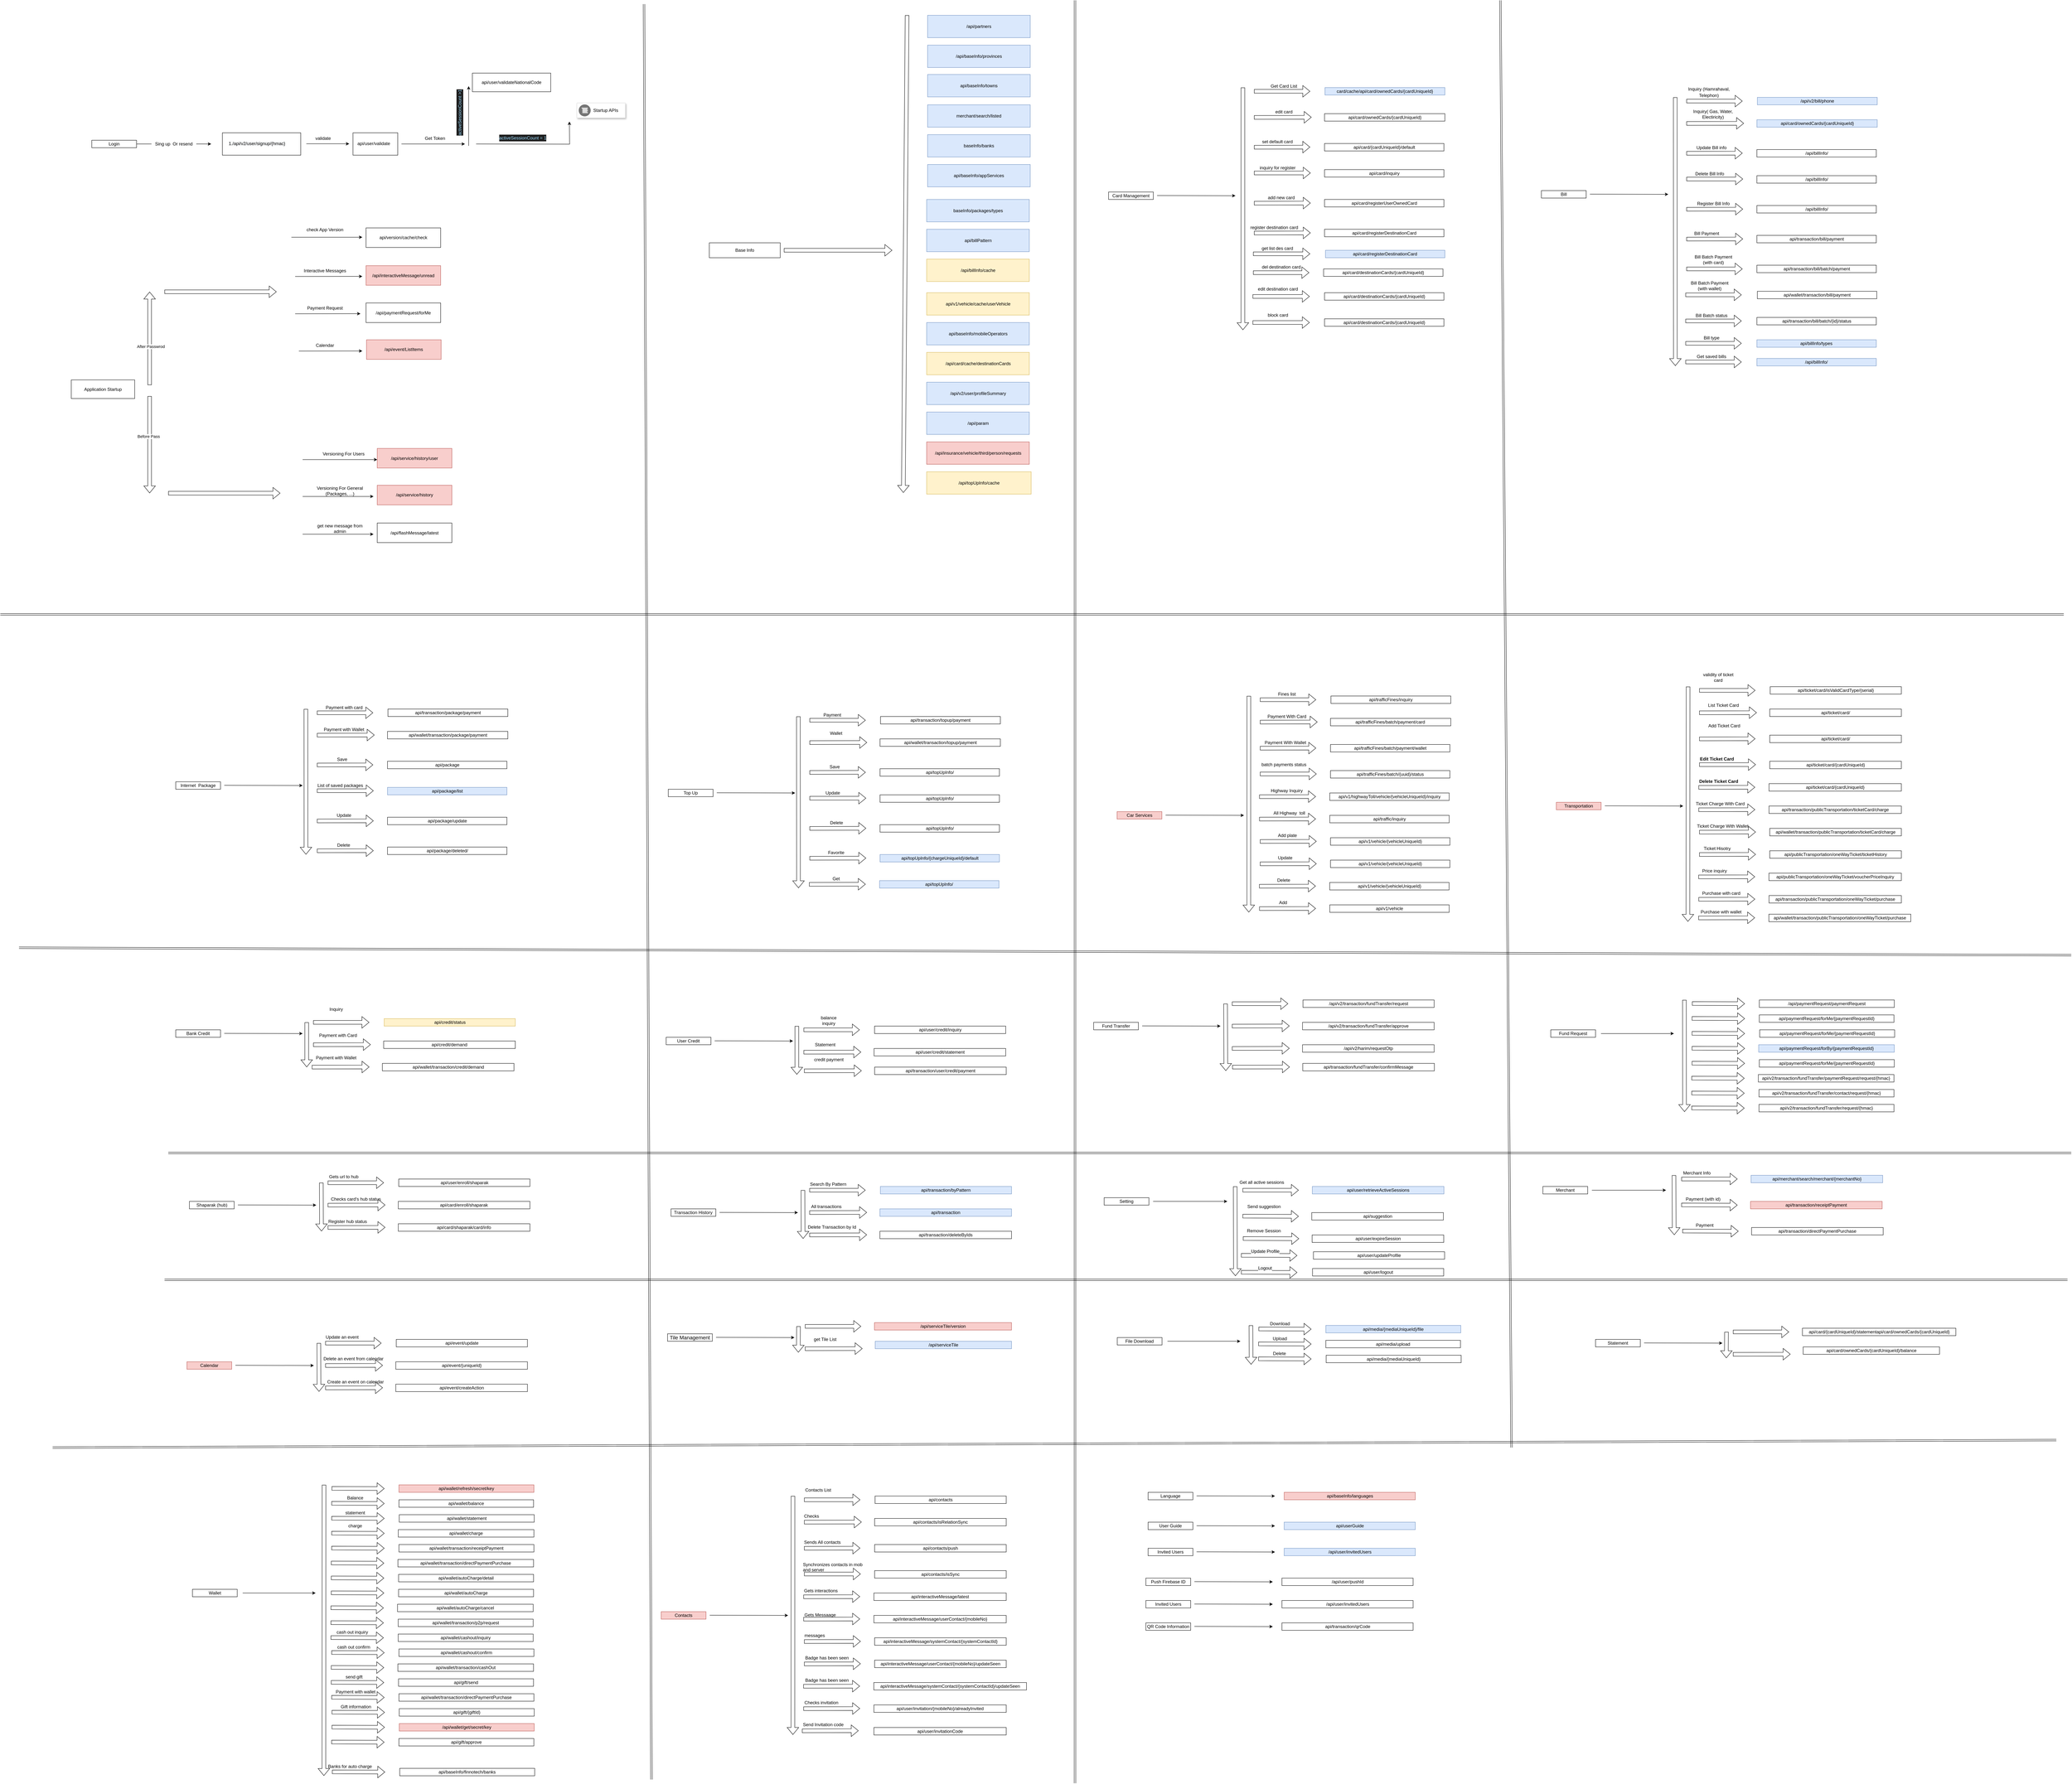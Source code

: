 <mxfile version="16.1.2" type="device" pages="26"><diagram id="k6hndHC9zDCRShvSAVHz" name="Page-1"><mxGraphModel dx="5352" dy="1965" grid="1" gridSize="10" guides="1" tooltips="1" connect="1" arrows="1" fold="1" page="1" pageScale="1" pageWidth="850" pageHeight="1100" math="0" shadow="0"><root><mxCell id="0"/><mxCell id="1" parent="0"/><mxCell id="UZh-va9Ik5MsUZUHU-3k-3" value="Application Startup" style="rounded=0;whiteSpace=wrap;html=1;" parent="1" vertex="1"><mxGeometry x="-3660.01" y="-82.5" width="170" height="50" as="geometry"/></mxCell><mxCell id="UZh-va9Ik5MsUZUHU-3k-147" value="" style="shape=flexArrow;endArrow=classic;html=1;rounded=0;" parent="1" edge="1"><mxGeometry width="50" height="50" relative="1" as="geometry"><mxPoint x="-3450.01" y="-68.75" as="sourcePoint"/><mxPoint x="-3450.01" y="-318.75" as="targetPoint"/></mxGeometry></mxCell><mxCell id="UZh-va9Ik5MsUZUHU-3k-148" value="After Passwrod" style="edgeLabel;html=1;align=center;verticalAlign=middle;resizable=0;points=[];" parent="UZh-va9Ik5MsUZUHU-3k-147" vertex="1" connectable="0"><mxGeometry x="-0.172" y="-3" relative="1" as="geometry"><mxPoint as="offset"/></mxGeometry></mxCell><mxCell id="UZh-va9Ik5MsUZUHU-3k-66" value="" style="edgeStyle=orthogonalEdgeStyle;rounded=0;orthogonalLoop=1;jettySize=auto;html=1;" parent="1" edge="1"><mxGeometry relative="1" as="geometry"><mxPoint x="-2575.01" y="-715" as="sourcePoint"/><mxPoint x="-2325.01" y="-775" as="targetPoint"/></mxGeometry></mxCell><mxCell id="UZh-va9Ik5MsUZUHU-3k-69" value="&lt;div style=&quot;color: rgb(212 , 212 , 212) ; background-color: rgb(30 , 30 , 30) ; line-height: 18px&quot;&gt;&lt;span style=&quot;color: #9cdcfe&quot;&gt;activeSessionCount = 1&lt;/span&gt;&lt;/div&gt;" style="text;html=1;strokeColor=none;fillColor=none;align=center;verticalAlign=middle;whiteSpace=wrap;rounded=0;rotation=0;" parent="1" vertex="1"><mxGeometry x="-2525.01" y="-745" width="150" height="25" as="geometry"/></mxCell><mxCell id="UZh-va9Ik5MsUZUHU-3k-33" value="" style="edgeStyle=orthogonalEdgeStyle;rounded=0;orthogonalLoop=1;jettySize=auto;html=1;startArrow=none;" parent="1" source="UZh-va9Ik5MsUZUHU-3k-34" edge="1"><mxGeometry relative="1" as="geometry"><mxPoint x="-3285.01" y="-715" as="targetPoint"/></mxGeometry></mxCell><mxCell id="UZh-va9Ik5MsUZUHU-3k-28" value="Login" style="rounded=0;whiteSpace=wrap;html=1;" parent="1" vertex="1"><mxGeometry x="-3605.01" y="-725" width="120" height="20" as="geometry"/></mxCell><mxCell id="UZh-va9Ik5MsUZUHU-3k-39" value="" style="edgeStyle=orthogonalEdgeStyle;rounded=0;orthogonalLoop=1;jettySize=auto;html=1;" parent="1" edge="1"><mxGeometry relative="1" as="geometry"><mxPoint x="-3030.01" y="-715.5" as="sourcePoint"/><mxPoint x="-2915.01" y="-715.5" as="targetPoint"/></mxGeometry></mxCell><mxCell id="UZh-va9Ik5MsUZUHU-3k-34" value="Sing up&amp;nbsp; Or resend" style="text;html=1;strokeColor=none;fillColor=none;align=center;verticalAlign=middle;whiteSpace=wrap;rounded=0;" parent="1" vertex="1"><mxGeometry x="-3445.01" y="-730" width="120" height="30" as="geometry"/></mxCell><mxCell id="UZh-va9Ik5MsUZUHU-3k-35" value="" style="edgeStyle=orthogonalEdgeStyle;rounded=0;orthogonalLoop=1;jettySize=auto;html=1;endArrow=none;" parent="1" source="UZh-va9Ik5MsUZUHU-3k-28" target="UZh-va9Ik5MsUZUHU-3k-34" edge="1"><mxGeometry relative="1" as="geometry"><mxPoint x="-1475.01" y="-995" as="sourcePoint"/><mxPoint x="-1115.01" y="-995" as="targetPoint"/></mxGeometry></mxCell><mxCell id="UZh-va9Ik5MsUZUHU-3k-41" value="" style="group" parent="1" vertex="1" connectable="0"><mxGeometry x="-2905.01" y="-745" width="120" height="60" as="geometry"/></mxCell><mxCell id="UZh-va9Ik5MsUZUHU-3k-40" value="" style="rounded=0;whiteSpace=wrap;html=1;" parent="UZh-va9Ik5MsUZUHU-3k-41" vertex="1"><mxGeometry width="120" height="60" as="geometry"/></mxCell><mxCell id="UZh-va9Ik5MsUZUHU-3k-36" value="api/user/validate" style="text;whiteSpace=wrap;html=1;" parent="UZh-va9Ik5MsUZUHU-3k-41" vertex="1"><mxGeometry x="10" y="15" width="110" height="30" as="geometry"/></mxCell><mxCell id="UZh-va9Ik5MsUZUHU-3k-44" value="" style="group" parent="1" vertex="1" connectable="0"><mxGeometry x="-3255.01" y="-745" width="210" height="60" as="geometry"/></mxCell><mxCell id="UZh-va9Ik5MsUZUHU-3k-43" value="" style="rounded=0;whiteSpace=wrap;html=1;" parent="UZh-va9Ik5MsUZUHU-3k-44" vertex="1"><mxGeometry width="210" height="60" as="geometry"/></mxCell><mxCell id="UZh-va9Ik5MsUZUHU-3k-42" value="&lt;span style=&quot;color: rgb(0, 0, 0); font-family: helvetica; font-size: 12px; font-style: normal; font-weight: 400; letter-spacing: normal; text-align: center; text-indent: 0px; text-transform: none; word-spacing: 0px; background-color: rgb(248, 249, 250); display: inline; float: none;&quot;&gt;1./api/v2/user/signup/{hmac}&lt;/span&gt;" style="text;whiteSpace=wrap;html=1;" parent="UZh-va9Ik5MsUZUHU-3k-44" vertex="1"><mxGeometry x="15" y="15" width="180" height="30" as="geometry"/></mxCell><mxCell id="UZh-va9Ik5MsUZUHU-3k-54" value="validate&lt;br&gt;" style="text;html=1;strokeColor=none;fillColor=none;align=center;verticalAlign=middle;whiteSpace=wrap;rounded=0;" parent="1" vertex="1"><mxGeometry x="-3015.01" y="-745" width="60" height="30" as="geometry"/></mxCell><mxCell id="UZh-va9Ik5MsUZUHU-3k-55" value="" style="edgeStyle=orthogonalEdgeStyle;rounded=0;orthogonalLoop=1;jettySize=auto;html=1;" parent="1" edge="1"><mxGeometry relative="1" as="geometry"><mxPoint x="-2775.01" y="-715" as="sourcePoint"/><mxPoint x="-2605.01" y="-715" as="targetPoint"/></mxGeometry></mxCell><mxCell id="UZh-va9Ik5MsUZUHU-3k-56" value="Get Token" style="text;html=1;strokeColor=none;fillColor=none;align=center;verticalAlign=middle;whiteSpace=wrap;rounded=0;" parent="1" vertex="1"><mxGeometry x="-2715.01" y="-745" width="60" height="30" as="geometry"/></mxCell><mxCell id="UZh-va9Ik5MsUZUHU-3k-57" value="api/user/validateNationalCode" style="rounded=0;whiteSpace=wrap;html=1;" parent="1" vertex="1"><mxGeometry x="-2585.01" y="-905" width="210" height="50" as="geometry"/></mxCell><mxCell id="UZh-va9Ik5MsUZUHU-3k-61" value="&lt;div style=&quot;color: rgb(212 , 212 , 212) ; background-color: rgb(30 , 30 , 30) ; line-height: 18px&quot;&gt;&lt;span style=&quot;color: #9cdcfe&quot;&gt;activeSessionCount &amp;gt;1&lt;/span&gt;&lt;/div&gt;" style="text;html=1;strokeColor=none;fillColor=none;align=center;verticalAlign=middle;whiteSpace=wrap;rounded=0;rotation=-90;" parent="1" vertex="1"><mxGeometry x="-2695.01" y="-812" width="150" height="25" as="geometry"/></mxCell><mxCell id="UZh-va9Ik5MsUZUHU-3k-59" value="" style="endArrow=classic;html=1;rounded=0;" parent="1" edge="1"><mxGeometry width="50" height="50" relative="1" as="geometry"><mxPoint x="-2595.01" y="-710" as="sourcePoint"/><mxPoint x="-2595.01" y="-870" as="targetPoint"/></mxGeometry></mxCell><mxCell id="UZh-va9Ik5MsUZUHU-3k-6" value="Base Info" style="rounded=0;whiteSpace=wrap;html=1;" parent="1" vertex="1"><mxGeometry x="-1950" y="-450" width="190" height="40" as="geometry"/></mxCell><mxCell id="UZh-va9Ik5MsUZUHU-3k-75" value="" style="strokeColor=#dddddd;shadow=1;strokeWidth=1;rounded=1;absoluteArcSize=1;arcSize=2;" parent="1" vertex="1"><mxGeometry x="-2305.01" y="-825" width="130" height="40" as="geometry"/></mxCell><mxCell id="UZh-va9Ik5MsUZUHU-3k-76" value="Startup APIs" style="sketch=0;dashed=0;connectable=0;html=1;fillColor=#757575;strokeColor=none;shape=mxgraph.gcp2.logs_api;part=1;labelPosition=right;verticalLabelPosition=middle;align=left;verticalAlign=middle;spacingLeft=5;fontSize=12;" parent="UZh-va9Ik5MsUZUHU-3k-75" vertex="1"><mxGeometry y="0.5" width="32" height="32" relative="1" as="geometry"><mxPoint x="5" y="-16" as="offset"/></mxGeometry></mxCell><mxCell id="UZh-va9Ik5MsUZUHU-3k-169" value="/api/partners" style="rounded=0;whiteSpace=wrap;html=1;" parent="1" vertex="1"><mxGeometry x="-1365" y="-1060" width="220" height="60" as="geometry"/></mxCell><mxCell id="UZh-va9Ik5MsUZUHU-3k-170" value="/api/baseInfo/provinces" style="rounded=0;whiteSpace=wrap;html=1;" parent="1" vertex="1"><mxGeometry x="-1365" y="-980" width="220" height="60" as="geometry"/></mxCell><mxCell id="UZh-va9Ik5MsUZUHU-3k-173" value="api/baseInfo/towns" style="rounded=0;whiteSpace=wrap;html=1;fillColor=#dae8fc;strokeColor=#6c8ebf;" parent="1" vertex="1"><mxGeometry x="-1365" y="-901.25" width="275" height="60" as="geometry"/></mxCell><mxCell id="UZh-va9Ik5MsUZUHU-3k-174" value="baseInfo/banks" style="rounded=0;whiteSpace=wrap;html=1;fillColor=#dae8fc;strokeColor=#6c8ebf;" parent="1" vertex="1"><mxGeometry x="-1365" y="-740" width="275" height="60" as="geometry"/></mxCell><mxCell id="UZh-va9Ik5MsUZUHU-3k-175" value="api/baseInfo/appServices" style="rounded=0;whiteSpace=wrap;html=1;fillColor=#dae8fc;strokeColor=#6c8ebf;" parent="1" vertex="1"><mxGeometry x="-1365" y="-660" width="275" height="60" as="geometry"/></mxCell><mxCell id="UZh-va9Ik5MsUZUHU-3k-176" value="baseInfo/packages/types" style="rounded=0;whiteSpace=wrap;html=1;fillColor=#dae8fc;strokeColor=#6c8ebf;" parent="1" vertex="1"><mxGeometry x="-1367.5" y="-566.25" width="275" height="60" as="geometry"/></mxCell><mxCell id="UZh-va9Ik5MsUZUHU-3k-177" value="api/billPattern" style="rounded=0;whiteSpace=wrap;html=1;fillColor=#dae8fc;strokeColor=#6c8ebf;" parent="1" vertex="1"><mxGeometry x="-1367.5" y="-486.25" width="275" height="60" as="geometry"/></mxCell><mxCell id="UZh-va9Ik5MsUZUHU-3k-178" value="/api/billInfo/cache" style="rounded=0;whiteSpace=wrap;html=1;fillColor=#fff2cc;strokeColor=#d6b656;" parent="1" vertex="1"><mxGeometry x="-1367.5" y="-406.25" width="275" height="60" as="geometry"/></mxCell><mxCell id="UZh-va9Ik5MsUZUHU-3k-179" value="api/v1/vehicle/cache/userVehicle" style="rounded=0;whiteSpace=wrap;html=1;fillColor=#fff2cc;strokeColor=#d6b656;" parent="1" vertex="1"><mxGeometry x="-1367.5" y="-316.25" width="275" height="60" as="geometry"/></mxCell><mxCell id="UZh-va9Ik5MsUZUHU-3k-180" value="api/baseInfo/mobileOperators" style="rounded=0;whiteSpace=wrap;html=1;fillColor=#dae8fc;strokeColor=#6c8ebf;" parent="1" vertex="1"><mxGeometry x="-1367.5" y="-236.25" width="275" height="60" as="geometry"/></mxCell><mxCell id="UZh-va9Ik5MsUZUHU-3k-181" value="/api/card/cache/destinationCards" style="rounded=0;whiteSpace=wrap;html=1;fillColor=#fff2cc;strokeColor=#d6b656;" parent="1" vertex="1"><mxGeometry x="-1367.5" y="-156.25" width="275" height="60" as="geometry"/></mxCell><mxCell id="UZh-va9Ik5MsUZUHU-3k-182" value=" /api/v2/user/profileSummary" style="rounded=0;whiteSpace=wrap;html=1;fillColor=#dae8fc;strokeColor=#6c8ebf;" parent="1" vertex="1"><mxGeometry x="-1367.5" y="-76.25" width="275" height="60" as="geometry"/></mxCell><mxCell id="UZh-va9Ik5MsUZUHU-3k-183" value=" /api/param" style="rounded=0;whiteSpace=wrap;html=1;fillColor=#dae8fc;strokeColor=#6c8ebf;" parent="1" vertex="1"><mxGeometry x="-1367.5" y="3.75" width="275" height="60" as="geometry"/></mxCell><mxCell id="UZh-va9Ik5MsUZUHU-3k-185" value=" /api/insurance/vehicle/third/person/requests" style="rounded=0;whiteSpace=wrap;html=1;fillColor=#f8cecc;strokeColor=#b85450;" parent="1" vertex="1"><mxGeometry x="-1367.5" y="83.75" width="275" height="60" as="geometry"/></mxCell><mxCell id="UZh-va9Ik5MsUZUHU-3k-186" value=" /api/topUpInfo/cache" style="rounded=0;whiteSpace=wrap;html=1;fillColor=#fff2cc;strokeColor=#d6b656;" parent="1" vertex="1"><mxGeometry x="-1367.5" y="163.75" width="280" height="60" as="geometry"/></mxCell><mxCell id="UZh-va9Ik5MsUZUHU-3k-196" value="/api/partners" style="rounded=0;whiteSpace=wrap;html=1;fillColor=#dae8fc;strokeColor=#6c8ebf;" parent="1" vertex="1"><mxGeometry x="-1365" y="-1060" width="275" height="60" as="geometry"/></mxCell><mxCell id="UZh-va9Ik5MsUZUHU-3k-197" value="/api/baseInfo/provinces" style="rounded=0;whiteSpace=wrap;html=1;fillColor=#dae8fc;strokeColor=#6c8ebf;" parent="1" vertex="1"><mxGeometry x="-1365" y="-980" width="275" height="60" as="geometry"/></mxCell><mxCell id="UZh-va9Ik5MsUZUHU-3k-198" value="merchant/search/listed" style="rounded=0;whiteSpace=wrap;html=1;fillColor=#dae8fc;strokeColor=#6c8ebf;" parent="1" vertex="1"><mxGeometry x="-1365" y="-820" width="275" height="60" as="geometry"/></mxCell><mxCell id="UZh-va9Ik5MsUZUHU-3k-200" value="" style="shape=flexArrow;endArrow=classic;html=1;rounded=0;fontSize=14;" parent="1" edge="1"><mxGeometry width="50" height="50" relative="1" as="geometry"><mxPoint x="-1420" y="-1060" as="sourcePoint"/><mxPoint x="-1430" y="220" as="targetPoint"/></mxGeometry></mxCell><mxCell id="UZh-va9Ik5MsUZUHU-3k-10" value="Card Management" style="rounded=0;whiteSpace=wrap;html=1;" parent="1" vertex="1"><mxGeometry x="-880" y="-586.25" width="120" height="20" as="geometry"/></mxCell><mxCell id="UZh-va9Ik5MsUZUHU-3k-167" value="card/cache/&lt;span&gt;api/card/ownedCards/{cardUniqueId}&lt;br&gt;&lt;/span&gt;" style="rounded=0;whiteSpace=wrap;html=1;fillColor=#dae8fc;strokeColor=#6c8ebf;" parent="1" vertex="1"><mxGeometry x="-300" y="-866.25" width="321.25" height="20" as="geometry"/></mxCell><mxCell id="UZh-va9Ik5MsUZUHU-3k-217" value="&lt;font style=&quot;font-size: 12px&quot;&gt;Get Card List&lt;/font&gt;" style="text;html=1;strokeColor=none;fillColor=none;align=center;verticalAlign=middle;whiteSpace=wrap;rounded=0;dashed=1;fontSize=14;rotation=0;" parent="1" vertex="1"><mxGeometry x="-450" y="-886.25" width="80" height="30" as="geometry"/></mxCell><mxCell id="UZh-va9Ik5MsUZUHU-3k-226" value="" style="group" parent="1" vertex="1" connectable="0"><mxGeometry x="-511.25" y="-796.25" width="532.5" height="500" as="geometry"/></mxCell><mxCell id="UZh-va9Ik5MsUZUHU-3k-204" value="api/card/ownedCards/{cardUniqueId}" style="rounded=0;whiteSpace=wrap;html=1;" parent="UZh-va9Ik5MsUZUHU-3k-226" vertex="1"><mxGeometry x="210" width="322.5" height="20" as="geometry"/></mxCell><mxCell id="UZh-va9Ik5MsUZUHU-3k-247" value="" style="shape=flexArrow;endArrow=classic;html=1;rounded=0;fontSize=12;" parent="UZh-va9Ik5MsUZUHU-3k-226" edge="1"><mxGeometry width="50" height="50" relative="1" as="geometry"><mxPoint x="21.25" y="10" as="sourcePoint"/><mxPoint x="175" y="9.66" as="targetPoint"/></mxGeometry></mxCell><mxCell id="UZh-va9Ik5MsUZUHU-3k-206" value="&lt;div&gt;&lt;div&gt;api/card/registerUserOwnedCard&lt;/div&gt;&lt;/div&gt;" style="rounded=0;whiteSpace=wrap;html=1;" parent="UZh-va9Ik5MsUZUHU-3k-226" vertex="1"><mxGeometry x="210" y="230" width="320" height="20" as="geometry"/></mxCell><mxCell id="UZh-va9Ik5MsUZUHU-3k-207" value="api/card/inquiry" style="rounded=0;whiteSpace=wrap;html=1;" parent="UZh-va9Ik5MsUZUHU-3k-226" vertex="1"><mxGeometry x="210" y="150" width="320" height="20" as="geometry"/></mxCell><mxCell id="UZh-va9Ik5MsUZUHU-3k-211" value="&lt;div&gt;&lt;div&gt;&lt;div&gt;api/card/destinationCards/{cardUniqueId}&lt;/div&gt;&lt;/div&gt;&lt;/div&gt;" style="rounded=0;whiteSpace=wrap;html=1;" parent="UZh-va9Ik5MsUZUHU-3k-226" vertex="1"><mxGeometry x="207.5" y="416.25" width="320" height="20" as="geometry"/></mxCell><mxCell id="UZh-va9Ik5MsUZUHU-3k-212" value="&lt;div&gt;api/card/destinationCards/{cardUniqueId}&lt;/div&gt;" style="rounded=0;whiteSpace=wrap;html=1;" parent="UZh-va9Ik5MsUZUHU-3k-226" vertex="1"><mxGeometry x="210" y="480" width="320" height="20" as="geometry"/></mxCell><mxCell id="UZh-va9Ik5MsUZUHU-3k-213" value="&lt;span&gt;&lt;div&gt;api/card/registerDestinationCard&lt;br&gt;&lt;/div&gt;&lt;/span&gt;" style="rounded=0;whiteSpace=wrap;html=1;" parent="UZh-va9Ik5MsUZUHU-3k-226" vertex="1"><mxGeometry x="210" y="310" width="320" height="20" as="geometry"/></mxCell><mxCell id="UZh-va9Ik5MsUZUHU-3k-220" value="&lt;div&gt;api/card/{cardUniqueId}/default&lt;/div&gt;" style="rounded=0;whiteSpace=wrap;html=1;" parent="UZh-va9Ik5MsUZUHU-3k-226" vertex="1"><mxGeometry x="210" y="80" width="320" height="20" as="geometry"/></mxCell><mxCell id="UZh-va9Ik5MsUZUHU-3k-228" value="add new card" style="text;html=1;strokeColor=none;fillColor=none;align=center;verticalAlign=middle;whiteSpace=wrap;rounded=0;dashed=1;fontSize=12;rotation=0;" parent="UZh-va9Ik5MsUZUHU-3k-226" vertex="1"><mxGeometry x="18.75" y="220" width="150" height="10" as="geometry"/></mxCell><mxCell id="UZh-va9Ik5MsUZUHU-3k-231" value="inquiry for register" style="text;html=1;strokeColor=none;fillColor=none;align=center;verticalAlign=middle;whiteSpace=wrap;rounded=0;dashed=1;fontSize=12;rotation=0;" parent="UZh-va9Ik5MsUZUHU-3k-226" vertex="1"><mxGeometry x="18.75" y="130" width="130" height="30" as="geometry"/></mxCell><mxCell id="UZh-va9Ik5MsUZUHU-3k-235" value="register destination card" style="text;html=1;strokeColor=none;fillColor=none;align=center;verticalAlign=middle;whiteSpace=wrap;rounded=0;dashed=1;fontSize=12;rotation=0;" parent="UZh-va9Ik5MsUZUHU-3k-226" vertex="1"><mxGeometry y="290" width="150" height="30" as="geometry"/></mxCell><mxCell id="UZh-va9Ik5MsUZUHU-3k-240" value="edit destination card" style="text;html=1;strokeColor=none;fillColor=none;align=center;verticalAlign=middle;whiteSpace=wrap;rounded=0;dashed=1;fontSize=12;rotation=0;" parent="UZh-va9Ik5MsUZUHU-3k-226" vertex="1"><mxGeometry y="450" width="170" height="40" as="geometry"/></mxCell><mxCell id="UZh-va9Ik5MsUZUHU-3k-250" value="" style="shape=flexArrow;endArrow=classic;html=1;rounded=0;fontSize=12;" parent="UZh-va9Ik5MsUZUHU-3k-226" edge="1"><mxGeometry width="50" height="50" relative="1" as="geometry"><mxPoint x="21.25" y="90" as="sourcePoint"/><mxPoint x="171.25" y="89.66" as="targetPoint"/></mxGeometry></mxCell><mxCell id="UZh-va9Ik5MsUZUHU-3k-251" value="" style="shape=flexArrow;endArrow=classic;html=1;rounded=0;fontSize=12;" parent="UZh-va9Ik5MsUZUHU-3k-226" edge="1"><mxGeometry width="50" height="50" relative="1" as="geometry"><mxPoint x="21.25" y="159" as="sourcePoint"/><mxPoint x="172.5" y="159" as="targetPoint"/></mxGeometry></mxCell><mxCell id="UZh-va9Ik5MsUZUHU-3k-252" value="" style="shape=flexArrow;endArrow=classic;html=1;rounded=0;fontSize=12;" parent="UZh-va9Ik5MsUZUHU-3k-226" edge="1"><mxGeometry width="50" height="50" relative="1" as="geometry"><mxPoint x="21.25" y="240" as="sourcePoint"/><mxPoint x="172.5" y="239.66" as="targetPoint"/></mxGeometry></mxCell><mxCell id="UZh-va9Ik5MsUZUHU-3k-253" value="" style="shape=flexArrow;endArrow=classic;html=1;rounded=0;fontSize=12;" parent="UZh-va9Ik5MsUZUHU-3k-226" edge="1"><mxGeometry width="50" height="50" relative="1" as="geometry"><mxPoint x="21.25" y="320" as="sourcePoint"/><mxPoint x="172.5" y="319.66" as="targetPoint"/></mxGeometry></mxCell><mxCell id="UZh-va9Ik5MsUZUHU-3k-255" value="" style="shape=flexArrow;endArrow=classic;html=1;rounded=0;fontSize=12;entryX=1;entryY=1;entryDx=0;entryDy=0;" parent="UZh-va9Ik5MsUZUHU-3k-226" target="UZh-va9Ik5MsUZUHU-3k-240" edge="1"><mxGeometry width="50" height="50" relative="1" as="geometry"><mxPoint x="17.5" y="490" as="sourcePoint"/><mxPoint x="157.5" y="489.66" as="targetPoint"/></mxGeometry></mxCell><mxCell id="UZh-va9Ik5MsUZUHU-3k-225" value="set default card" style="text;html=1;strokeColor=none;fillColor=none;align=center;verticalAlign=middle;whiteSpace=wrap;rounded=0;dashed=1;fontSize=12;rotation=0;" parent="UZh-va9Ik5MsUZUHU-3k-226" vertex="1"><mxGeometry x="36.25" y="60" width="95" height="30" as="geometry"/></mxCell><mxCell id="UZh-va9Ik5MsUZUHU-3k-260" value="" style="shape=flexArrow;endArrow=classic;html=1;rounded=0;fontSize=12;" parent="UZh-va9Ik5MsUZUHU-3k-226" edge="1"><mxGeometry width="50" height="50" relative="1" as="geometry"><mxPoint x="18.75" y="426.25" as="sourcePoint"/><mxPoint x="168.75" y="426.25" as="targetPoint"/></mxGeometry></mxCell><mxCell id="UZh-va9Ik5MsUZUHU-3k-237" value="del destination card" style="text;html=1;strokeColor=none;fillColor=none;align=center;verticalAlign=middle;whiteSpace=wrap;rounded=0;dashed=1;fontSize=12;rotation=0;" parent="UZh-va9Ik5MsUZUHU-3k-226" vertex="1"><mxGeometry x="18.75" y="396.25" width="150" height="30" as="geometry"/></mxCell><mxCell id="N-kNIZPMY9hjfSUh0U5e-8" value="&lt;span&gt;&lt;div&gt;api/card/registerDestinationCard&lt;br&gt;&lt;/div&gt;&lt;/span&gt;" style="rounded=0;whiteSpace=wrap;html=1;fillColor=#dae8fc;strokeColor=#6c8ebf;" parent="UZh-va9Ik5MsUZUHU-3k-226" vertex="1"><mxGeometry x="212.5" y="366.25" width="320" height="20" as="geometry"/></mxCell><mxCell id="N-kNIZPMY9hjfSUh0U5e-11" value="" style="shape=flexArrow;endArrow=classic;html=1;rounded=0;fontSize=12;entryX=1;entryY=1;entryDx=0;entryDy=0;" parent="UZh-va9Ik5MsUZUHU-3k-226" edge="1"><mxGeometry width="50" height="50" relative="1" as="geometry"><mxPoint x="18.75" y="375.75" as="sourcePoint"/><mxPoint x="171.25" y="375.75" as="targetPoint"/></mxGeometry></mxCell><mxCell id="N-kNIZPMY9hjfSUh0U5e-10" value="get list des card" style="text;html=1;strokeColor=none;fillColor=none;align=center;verticalAlign=middle;whiteSpace=wrap;rounded=0;" parent="UZh-va9Ik5MsUZUHU-3k-226" vertex="1"><mxGeometry x="31.25" y="346.25" width="105" height="30" as="geometry"/></mxCell><mxCell id="UZh-va9Ik5MsUZUHU-3k-246" value="" style="shape=flexArrow;endArrow=classic;html=1;rounded=0;fontSize=12;" parent="1" edge="1"><mxGeometry width="50" height="50" relative="1" as="geometry"><mxPoint x="-490" y="-856.25" as="sourcePoint"/><mxPoint x="-340" y="-856.25" as="targetPoint"/></mxGeometry></mxCell><mxCell id="UZh-va9Ik5MsUZUHU-3k-224" value="edit card" style="text;html=1;strokeColor=none;fillColor=none;align=center;verticalAlign=middle;whiteSpace=wrap;rounded=0;dashed=1;fontSize=12;rotation=0;" parent="1" vertex="1"><mxGeometry x="-440" y="-816.25" width="60" height="30" as="geometry"/></mxCell><mxCell id="UZh-va9Ik5MsUZUHU-3k-257" value="" style="shape=flexArrow;endArrow=classic;html=1;rounded=0;fontSize=12;" parent="1" edge="1"><mxGeometry width="50" height="50" relative="1" as="geometry"><mxPoint x="-520" y="-866.25" as="sourcePoint"/><mxPoint x="-520" y="-216.25" as="targetPoint"/></mxGeometry></mxCell><mxCell id="UZh-va9Ik5MsUZUHU-3k-259" value="" style="endArrow=classic;html=1;rounded=0;fontSize=12;" parent="1" edge="1"><mxGeometry width="50" height="50" relative="1" as="geometry"><mxPoint x="-750" y="-576.75" as="sourcePoint"/><mxPoint x="-540" y="-576.25" as="targetPoint"/></mxGeometry></mxCell><mxCell id="UZh-va9Ik5MsUZUHU-3k-261" value="" style="shape=flexArrow;endArrow=classic;html=1;rounded=0;fontSize=12;" parent="1" edge="1"><mxGeometry width="50" height="50" relative="1" as="geometry"><mxPoint x="-1750" y="-430" as="sourcePoint"/><mxPoint x="-1460" y="-430" as="targetPoint"/></mxGeometry></mxCell><mxCell id="UZh-va9Ik5MsUZUHU-3k-262" value="" style="shape=flexArrow;endArrow=classic;html=1;rounded=0;fontSize=12;" parent="1" edge="1"><mxGeometry width="50" height="50" relative="1" as="geometry"><mxPoint x="-3410.01" y="-318.75" as="sourcePoint"/><mxPoint x="-3110.01" y="-318.75" as="targetPoint"/></mxGeometry></mxCell><mxCell id="UZh-va9Ik5MsUZUHU-3k-156" value="" style="endArrow=classic;html=1;rounded=0;" parent="1" edge="1"><mxGeometry width="50" height="50" relative="1" as="geometry"><mxPoint x="-3040.01" y="131.25" as="sourcePoint"/><mxPoint x="-2840.01" y="131.25" as="targetPoint"/></mxGeometry></mxCell><mxCell id="UZh-va9Ik5MsUZUHU-3k-157" value="/api/service/history/user" style="whiteSpace=wrap;html=1;rounded=0;fillColor=#f8cecc;strokeColor=#b85450;" parent="1" vertex="1"><mxGeometry x="-2840.01" y="101.25" width="200" height="52.5" as="geometry"/></mxCell><mxCell id="UZh-va9Ik5MsUZUHU-3k-158" value="Versioning For Users" style="text;html=1;strokeColor=none;fillColor=none;align=center;verticalAlign=middle;whiteSpace=wrap;rounded=0;" parent="1" vertex="1"><mxGeometry x="-3000.01" y="101.25" width="140" height="30" as="geometry"/></mxCell><mxCell id="UZh-va9Ik5MsUZUHU-3k-159" value="" style="endArrow=classic;html=1;rounded=0;" parent="1" edge="1"><mxGeometry width="50" height="50" relative="1" as="geometry"><mxPoint x="-3040.01" y="230" as="sourcePoint"/><mxPoint x="-2850.01" y="230" as="targetPoint"/></mxGeometry></mxCell><mxCell id="UZh-va9Ik5MsUZUHU-3k-160" value=" /api/service/history" style="whiteSpace=wrap;html=1;rounded=0;fillColor=#f8cecc;strokeColor=#b85450;" parent="1" vertex="1"><mxGeometry x="-2840.01" y="200" width="200" height="52.5" as="geometry"/></mxCell><mxCell id="UZh-va9Ik5MsUZUHU-3k-161" value="Versioning For General (Packages, ...)" style="text;html=1;strokeColor=none;fillColor=none;align=center;verticalAlign=middle;whiteSpace=wrap;rounded=0;" parent="1" vertex="1"><mxGeometry x="-3010.01" y="200" width="140" height="30" as="geometry"/></mxCell><mxCell id="UZh-va9Ik5MsUZUHU-3k-193" value="" style="endArrow=classic;html=1;rounded=0;" parent="1" edge="1"><mxGeometry width="50" height="50" relative="1" as="geometry"><mxPoint x="-3040.01" y="331.25" as="sourcePoint"/><mxPoint x="-2850.01" y="331.25" as="targetPoint"/></mxGeometry></mxCell><mxCell id="UZh-va9Ik5MsUZUHU-3k-194" value=" /api/flashMessage/latest" style="whiteSpace=wrap;html=1;rounded=0;" parent="1" vertex="1"><mxGeometry x="-2840.01" y="301.25" width="200" height="52.5" as="geometry"/></mxCell><mxCell id="UZh-va9Ik5MsUZUHU-3k-195" value="get new message from admin" style="text;html=1;strokeColor=none;fillColor=none;align=center;verticalAlign=middle;whiteSpace=wrap;rounded=0;" parent="1" vertex="1"><mxGeometry x="-3010.01" y="301.25" width="140" height="30" as="geometry"/></mxCell><mxCell id="UZh-va9Ik5MsUZUHU-3k-152" value="" style="shape=flexArrow;endArrow=classic;html=1;rounded=0;" parent="1" edge="1"><mxGeometry width="50" height="50" relative="1" as="geometry"><mxPoint x="-3450.01" y="-38.75" as="sourcePoint"/><mxPoint x="-3450.01" y="221.25" as="targetPoint"/></mxGeometry></mxCell><mxCell id="UZh-va9Ik5MsUZUHU-3k-153" value="Before Pass" style="edgeLabel;html=1;align=center;verticalAlign=middle;resizable=0;points=[];" parent="UZh-va9Ik5MsUZUHU-3k-152" vertex="1" connectable="0"><mxGeometry x="-0.172" y="-3" relative="1" as="geometry"><mxPoint as="offset"/></mxGeometry></mxCell><mxCell id="UZh-va9Ik5MsUZUHU-3k-263" value="" style="shape=flexArrow;endArrow=classic;html=1;rounded=0;fontSize=12;" parent="1" edge="1"><mxGeometry width="50" height="50" relative="1" as="geometry"><mxPoint x="-3400.01" y="221.25" as="sourcePoint"/><mxPoint x="-3100.01" y="221.25" as="targetPoint"/></mxGeometry></mxCell><mxCell id="UZh-va9Ik5MsUZUHU-3k-78" value="" style="edgeStyle=orthogonalEdgeStyle;rounded=0;orthogonalLoop=1;jettySize=auto;html=1;" parent="1" edge="1"><mxGeometry relative="1" as="geometry"><mxPoint x="-3070.01" y="-465" as="sourcePoint"/><mxPoint x="-2880.01" y="-465" as="targetPoint"/></mxGeometry></mxCell><mxCell id="UZh-va9Ik5MsUZUHU-3k-77" value="api/version/cache/check" style="whiteSpace=wrap;html=1;rounded=0;" parent="1" vertex="1"><mxGeometry x="-2870.01" y="-490" width="200" height="52.5" as="geometry"/></mxCell><mxCell id="UZh-va9Ik5MsUZUHU-3k-79" value="check App Version&lt;br&gt;" style="text;html=1;strokeColor=none;fillColor=none;align=center;verticalAlign=middle;whiteSpace=wrap;rounded=0;" parent="1" vertex="1"><mxGeometry x="-3040.01" y="-500" width="120" height="30" as="geometry"/></mxCell><mxCell id="UZh-va9Ik5MsUZUHU-3k-83" value="" style="endArrow=classic;html=1;rounded=0;" parent="1" edge="1"><mxGeometry width="50" height="50" relative="1" as="geometry"><mxPoint x="-3060.01" y="-359.75" as="sourcePoint"/><mxPoint x="-2880.01" y="-360" as="targetPoint"/></mxGeometry></mxCell><mxCell id="UZh-va9Ik5MsUZUHU-3k-128" value=" /api/interactiveMessage/unread" style="whiteSpace=wrap;html=1;rounded=0;fillColor=#f8cecc;strokeColor=#b85450;" parent="1" vertex="1"><mxGeometry x="-2870.01" y="-388.75" width="200" height="52.5" as="geometry"/></mxCell><mxCell id="UZh-va9Ik5MsUZUHU-3k-129" value="" style="endArrow=classic;html=1;rounded=0;" parent="1" edge="1"><mxGeometry width="50" height="50" relative="1" as="geometry"><mxPoint x="-3060.01" y="-259.75" as="sourcePoint"/><mxPoint x="-2885.01" y="-260" as="targetPoint"/></mxGeometry></mxCell><mxCell id="UZh-va9Ik5MsUZUHU-3k-130" value=" /api/paymentRequest/forMe" style="whiteSpace=wrap;html=1;rounded=0;" parent="1" vertex="1"><mxGeometry x="-2870.01" y="-288.75" width="200" height="52.5" as="geometry"/></mxCell><mxCell id="UZh-va9Ik5MsUZUHU-3k-132" value="" style="endArrow=classic;html=1;rounded=0;" parent="1" edge="1"><mxGeometry width="50" height="50" relative="1" as="geometry"><mxPoint x="-3050.01" y="-159.75" as="sourcePoint"/><mxPoint x="-2880.01" y="-160" as="targetPoint"/></mxGeometry></mxCell><mxCell id="UZh-va9Ik5MsUZUHU-3k-133" value=" /api/event/ListItems" style="whiteSpace=wrap;html=1;rounded=0;fillColor=#f8cecc;strokeColor=#b85450;" parent="1" vertex="1"><mxGeometry x="-2868.74" y="-190" width="200" height="52.5" as="geometry"/></mxCell><mxCell id="UZh-va9Ik5MsUZUHU-3k-134" value="Calendar" style="text;html=1;strokeColor=none;fillColor=none;align=center;verticalAlign=middle;whiteSpace=wrap;rounded=0;" parent="1" vertex="1"><mxGeometry x="-3040.01" y="-190" width="120" height="30" as="geometry"/></mxCell><mxCell id="UZh-va9Ik5MsUZUHU-3k-135" value="Payment Request" style="text;html=1;strokeColor=none;fillColor=none;align=center;verticalAlign=middle;whiteSpace=wrap;rounded=0;" parent="1" vertex="1"><mxGeometry x="-3050.01" y="-290" width="140" height="30" as="geometry"/></mxCell><mxCell id="UZh-va9Ik5MsUZUHU-3k-136" value="Interactive Messages" style="text;html=1;strokeColor=none;fillColor=none;align=center;verticalAlign=middle;whiteSpace=wrap;rounded=0;" parent="1" vertex="1"><mxGeometry x="-3050.01" y="-390" width="140" height="30" as="geometry"/></mxCell><mxCell id="UZh-va9Ik5MsUZUHU-3k-264" value="Bill" style="rounded=0;whiteSpace=wrap;html=1;" parent="1" vertex="1"><mxGeometry x="280" y="-590" width="120" height="20" as="geometry"/></mxCell><mxCell id="UZh-va9Ik5MsUZUHU-3k-265" value="&lt;span&gt;/api/v2/bill/phone&lt;br&gt;&lt;/span&gt;" style="rounded=0;whiteSpace=wrap;html=1;fillColor=#dae8fc;strokeColor=#6c8ebf;" parent="1" vertex="1"><mxGeometry x="858.75" y="-840" width="321.25" height="20" as="geometry"/></mxCell><mxCell id="UZh-va9Ik5MsUZUHU-3k-266" value="&lt;font style=&quot;font-size: 12px&quot;&gt;Inquiry (Hamrahaval, Telephon)&lt;/font&gt;" style="text;html=1;strokeColor=none;fillColor=none;align=center;verticalAlign=middle;whiteSpace=wrap;rounded=0;dashed=1;fontSize=14;rotation=0;" parent="1" vertex="1"><mxGeometry x="668.75" y="-870" width="120" height="30" as="geometry"/></mxCell><mxCell id="UZh-va9Ik5MsUZUHU-3k-267" value="" style="group" parent="1" vertex="1" connectable="0"><mxGeometry x="657.5" y="-740" width="532.5" height="510" as="geometry"/></mxCell><mxCell id="UZh-va9Ik5MsUZUHU-3k-268" value="api/card/ownedCards/{cardUniqueId}" style="rounded=0;whiteSpace=wrap;html=1;fillColor=#dae8fc;strokeColor=#6c8ebf;" parent="UZh-va9Ik5MsUZUHU-3k-267" vertex="1"><mxGeometry x="200" y="-40" width="322.5" height="20" as="geometry"/></mxCell><mxCell id="UZh-va9Ik5MsUZUHU-3k-269" value="" style="shape=flexArrow;endArrow=classic;html=1;rounded=0;fontSize=12;" parent="UZh-va9Ik5MsUZUHU-3k-267" edge="1"><mxGeometry width="50" height="50" relative="1" as="geometry"><mxPoint x="11.25" y="-30" as="sourcePoint"/><mxPoint x="165" y="-30.34" as="targetPoint"/></mxGeometry></mxCell><mxCell id="UZh-va9Ik5MsUZUHU-3k-270" value="/api/billInfo/" style="rounded=0;whiteSpace=wrap;html=1;" parent="UZh-va9Ik5MsUZUHU-3k-267" vertex="1"><mxGeometry x="200" y="190" width="320" height="20" as="geometry"/></mxCell><mxCell id="UZh-va9Ik5MsUZUHU-3k-271" value="/api/billInfo/" style="rounded=0;whiteSpace=wrap;html=1;" parent="UZh-va9Ik5MsUZUHU-3k-267" vertex="1"><mxGeometry x="200" y="110" width="320" height="20" as="geometry"/></mxCell><mxCell id="UZh-va9Ik5MsUZUHU-3k-272" value="&lt;div&gt;&lt;div&gt;&lt;div&gt;api/transaction/bill/batch/payment&lt;/div&gt;&lt;/div&gt;&lt;/div&gt;" style="rounded=0;whiteSpace=wrap;html=1;" parent="UZh-va9Ik5MsUZUHU-3k-267" vertex="1"><mxGeometry x="200" y="350" width="320" height="20" as="geometry"/></mxCell><mxCell id="UZh-va9Ik5MsUZUHU-3k-274" value="&lt;span&gt;&lt;div&gt;api/transaction/bill/payment&lt;br&gt;&lt;/div&gt;&lt;/span&gt;" style="rounded=0;whiteSpace=wrap;html=1;" parent="UZh-va9Ik5MsUZUHU-3k-267" vertex="1"><mxGeometry x="200" y="270" width="320" height="20" as="geometry"/></mxCell><mxCell id="UZh-va9Ik5MsUZUHU-3k-275" value="&lt;div&gt;/api/billInfo/&lt;/div&gt;" style="rounded=0;whiteSpace=wrap;html=1;" parent="UZh-va9Ik5MsUZUHU-3k-267" vertex="1"><mxGeometry x="200" y="40" width="320" height="20" as="geometry"/></mxCell><mxCell id="UZh-va9Ik5MsUZUHU-3k-276" value="Register Bill Info" style="text;html=1;strokeColor=none;fillColor=none;align=center;verticalAlign=middle;whiteSpace=wrap;rounded=0;dashed=1;fontSize=12;rotation=0;" parent="UZh-va9Ik5MsUZUHU-3k-267" vertex="1"><mxGeometry x="8.75" y="180" width="150" height="10" as="geometry"/></mxCell><mxCell id="UZh-va9Ik5MsUZUHU-3k-277" value="Delete Bill Info" style="text;html=1;strokeColor=none;fillColor=none;align=center;verticalAlign=middle;whiteSpace=wrap;rounded=0;dashed=1;fontSize=12;rotation=0;" parent="UZh-va9Ik5MsUZUHU-3k-267" vertex="1"><mxGeometry x="8.75" y="90" width="130" height="30" as="geometry"/></mxCell><mxCell id="UZh-va9Ik5MsUZUHU-3k-278" value="Bill Payment" style="text;html=1;strokeColor=none;fillColor=none;align=center;verticalAlign=middle;whiteSpace=wrap;rounded=0;dashed=1;fontSize=12;rotation=0;" parent="UZh-va9Ik5MsUZUHU-3k-267" vertex="1"><mxGeometry x="-10" y="250" width="150" height="30" as="geometry"/></mxCell><mxCell id="UZh-va9Ik5MsUZUHU-3k-280" value="" style="shape=flexArrow;endArrow=classic;html=1;rounded=0;fontSize=12;" parent="UZh-va9Ik5MsUZUHU-3k-267" edge="1"><mxGeometry width="50" height="50" relative="1" as="geometry"><mxPoint x="11.25" y="50" as="sourcePoint"/><mxPoint x="161.25" y="49.66" as="targetPoint"/></mxGeometry></mxCell><mxCell id="UZh-va9Ik5MsUZUHU-3k-281" value="" style="shape=flexArrow;endArrow=classic;html=1;rounded=0;fontSize=12;" parent="UZh-va9Ik5MsUZUHU-3k-267" edge="1"><mxGeometry width="50" height="50" relative="1" as="geometry"><mxPoint x="11.25" y="119" as="sourcePoint"/><mxPoint x="162.5" y="119" as="targetPoint"/></mxGeometry></mxCell><mxCell id="UZh-va9Ik5MsUZUHU-3k-282" value="" style="shape=flexArrow;endArrow=classic;html=1;rounded=0;fontSize=12;" parent="UZh-va9Ik5MsUZUHU-3k-267" edge="1"><mxGeometry width="50" height="50" relative="1" as="geometry"><mxPoint x="11.25" y="200" as="sourcePoint"/><mxPoint x="162.5" y="199.66" as="targetPoint"/></mxGeometry></mxCell><mxCell id="UZh-va9Ik5MsUZUHU-3k-283" value="" style="shape=flexArrow;endArrow=classic;html=1;rounded=0;fontSize=12;" parent="UZh-va9Ik5MsUZUHU-3k-267" edge="1"><mxGeometry width="50" height="50" relative="1" as="geometry"><mxPoint x="11.25" y="280" as="sourcePoint"/><mxPoint x="162.5" y="279.66" as="targetPoint"/></mxGeometry></mxCell><mxCell id="UZh-va9Ik5MsUZUHU-3k-285" value="Update Bill info" style="text;html=1;strokeColor=none;fillColor=none;align=center;verticalAlign=middle;whiteSpace=wrap;rounded=0;dashed=1;fontSize=12;rotation=0;" parent="UZh-va9Ik5MsUZUHU-3k-267" vertex="1"><mxGeometry x="26.25" y="20" width="103.75" height="30" as="geometry"/></mxCell><mxCell id="UZh-va9Ik5MsUZUHU-3k-286" value="" style="shape=flexArrow;endArrow=classic;html=1;rounded=0;fontSize=12;" parent="UZh-va9Ik5MsUZUHU-3k-267" edge="1"><mxGeometry width="50" height="50" relative="1" as="geometry"><mxPoint x="11.25" y="360" as="sourcePoint"/><mxPoint x="161.25" y="360" as="targetPoint"/></mxGeometry></mxCell><mxCell id="UZh-va9Ik5MsUZUHU-3k-287" value="Bill Batch Payment&lt;br&gt;(with card)" style="text;html=1;strokeColor=none;fillColor=none;align=center;verticalAlign=middle;whiteSpace=wrap;rounded=0;dashed=1;fontSize=12;rotation=0;" parent="UZh-va9Ik5MsUZUHU-3k-267" vertex="1"><mxGeometry x="8.75" y="320" width="150" height="30" as="geometry"/></mxCell><mxCell id="UZh-va9Ik5MsUZUHU-3k-292" value="&lt;div&gt;&lt;div&gt;&lt;div&gt;api/wallet/transaction/bill/payment&lt;/div&gt;&lt;/div&gt;&lt;/div&gt;" style="rounded=0;whiteSpace=wrap;html=1;" parent="UZh-va9Ik5MsUZUHU-3k-267" vertex="1"><mxGeometry x="201.25" y="420" width="320" height="20" as="geometry"/></mxCell><mxCell id="UZh-va9Ik5MsUZUHU-3k-293" value="" style="shape=flexArrow;endArrow=classic;html=1;rounded=0;fontSize=12;" parent="UZh-va9Ik5MsUZUHU-3k-267" edge="1"><mxGeometry width="50" height="50" relative="1" as="geometry"><mxPoint x="8.75" y="429.47" as="sourcePoint"/><mxPoint x="158.75" y="429.47" as="targetPoint"/></mxGeometry></mxCell><mxCell id="UZh-va9Ik5MsUZUHU-3k-294" value="Bill Batch Payment&lt;br&gt;(with wallet)" style="text;html=1;strokeColor=none;fillColor=none;align=center;verticalAlign=middle;whiteSpace=wrap;rounded=0;dashed=1;fontSize=12;rotation=0;" parent="UZh-va9Ik5MsUZUHU-3k-267" vertex="1"><mxGeometry x="-1.25" y="390" width="150" height="30" as="geometry"/></mxCell><mxCell id="UZh-va9Ik5MsUZUHU-3k-316" value="&lt;div&gt;&lt;div&gt;&lt;div&gt;api/transaction/bill/batch/{id}/status&lt;/div&gt;&lt;/div&gt;&lt;/div&gt;" style="rounded=0;whiteSpace=wrap;html=1;" parent="UZh-va9Ik5MsUZUHU-3k-267" vertex="1"><mxGeometry x="200" y="490" width="320" height="20" as="geometry"/></mxCell><mxCell id="UZh-va9Ik5MsUZUHU-3k-317" value="" style="shape=flexArrow;endArrow=classic;html=1;rounded=0;fontSize=12;" parent="UZh-va9Ik5MsUZUHU-3k-267" edge="1"><mxGeometry width="50" height="50" relative="1" as="geometry"><mxPoint x="8.75" y="499.47" as="sourcePoint"/><mxPoint x="158.75" y="499.47" as="targetPoint"/></mxGeometry></mxCell><mxCell id="UZh-va9Ik5MsUZUHU-3k-318" value="Bill Batch status" style="text;html=1;strokeColor=none;fillColor=none;align=center;verticalAlign=middle;whiteSpace=wrap;rounded=0;dashed=1;fontSize=12;rotation=0;" parent="UZh-va9Ik5MsUZUHU-3k-267" vertex="1"><mxGeometry x="3.12" y="470" width="150" height="30" as="geometry"/></mxCell><mxCell id="UZh-va9Ik5MsUZUHU-3k-288" value="" style="shape=flexArrow;endArrow=classic;html=1;rounded=0;fontSize=12;" parent="1" edge="1"><mxGeometry width="50" height="50" relative="1" as="geometry"><mxPoint x="668.75" y="-830" as="sourcePoint"/><mxPoint x="818.75" y="-830" as="targetPoint"/></mxGeometry></mxCell><mxCell id="UZh-va9Ik5MsUZUHU-3k-289" value="Inquiry( Gas, Water, Electiricity)" style="text;html=1;strokeColor=none;fillColor=none;align=center;verticalAlign=middle;whiteSpace=wrap;rounded=0;dashed=1;fontSize=12;rotation=0;" parent="1" vertex="1"><mxGeometry x="680" y="-810" width="120" height="30" as="geometry"/></mxCell><mxCell id="UZh-va9Ik5MsUZUHU-3k-290" value="" style="shape=flexArrow;endArrow=classic;html=1;rounded=0;fontSize=12;" parent="1" edge="1"><mxGeometry width="50" height="50" relative="1" as="geometry"><mxPoint x="638.75" y="-840" as="sourcePoint"/><mxPoint x="639" y="-120" as="targetPoint"/></mxGeometry></mxCell><mxCell id="UZh-va9Ik5MsUZUHU-3k-291" value="" style="endArrow=classic;html=1;rounded=0;fontSize=12;" parent="1" edge="1"><mxGeometry width="50" height="50" relative="1" as="geometry"><mxPoint x="410" y="-580.5" as="sourcePoint"/><mxPoint x="620.0" y="-580" as="targetPoint"/></mxGeometry></mxCell><mxCell id="UZh-va9Ik5MsUZUHU-3k-319" value="Internet&amp;nbsp; Package" style="rounded=0;whiteSpace=wrap;html=1;" parent="1" vertex="1"><mxGeometry x="-3380" y="995" width="120" height="20" as="geometry"/></mxCell><mxCell id="UZh-va9Ik5MsUZUHU-3k-320" value="&lt;span&gt;api/transaction/package/payment&lt;br&gt;&lt;/span&gt;" style="rounded=0;whiteSpace=wrap;html=1;" parent="1" vertex="1"><mxGeometry x="-2811.25" y="800" width="321.25" height="20" as="geometry"/></mxCell><mxCell id="UZh-va9Ik5MsUZUHU-3k-321" value="&lt;font style=&quot;font-size: 12px&quot;&gt;Payment with card&lt;/font&gt;" style="text;html=1;strokeColor=none;fillColor=none;align=center;verticalAlign=middle;whiteSpace=wrap;rounded=0;dashed=1;fontSize=14;rotation=0;" parent="1" vertex="1"><mxGeometry x="-3009.37" y="780" width="161.25" height="30" as="geometry"/></mxCell><mxCell id="UZh-va9Ik5MsUZUHU-3k-346" value="" style="shape=flexArrow;endArrow=classic;html=1;rounded=0;fontSize=12;" parent="1" edge="1"><mxGeometry width="50" height="50" relative="1" as="geometry"><mxPoint x="-3001.25" y="810" as="sourcePoint"/><mxPoint x="-2851.25" y="810" as="targetPoint"/></mxGeometry></mxCell><mxCell id="UZh-va9Ik5MsUZUHU-3k-347" value="Payment with Wallet" style="text;html=1;strokeColor=none;fillColor=none;align=center;verticalAlign=middle;whiteSpace=wrap;rounded=0;dashed=1;fontSize=12;rotation=0;" parent="1" vertex="1"><mxGeometry x="-2988.74" y="840" width="120" height="30" as="geometry"/></mxCell><mxCell id="UZh-va9Ik5MsUZUHU-3k-348" value="" style="shape=flexArrow;endArrow=classic;html=1;rounded=0;fontSize=12;" parent="1" edge="1"><mxGeometry width="50" height="50" relative="1" as="geometry"><mxPoint x="-3031.25" y="800" as="sourcePoint"/><mxPoint x="-3031" y="1190" as="targetPoint"/></mxGeometry></mxCell><mxCell id="UZh-va9Ik5MsUZUHU-3k-349" value="" style="endArrow=classic;html=1;rounded=0;fontSize=12;" parent="1" edge="1"><mxGeometry width="50" height="50" relative="1" as="geometry"><mxPoint x="-3250" y="1004.5" as="sourcePoint"/><mxPoint x="-3040.0" y="1005" as="targetPoint"/></mxGeometry></mxCell><mxCell id="UZh-va9Ik5MsUZUHU-3k-323" value="&lt;div&gt;api/wallet/transaction/package/payment&lt;/div&gt;" style="rounded=0;whiteSpace=wrap;html=1;" parent="1" vertex="1"><mxGeometry x="-2812.5" y="860" width="322.5" height="20" as="geometry"/></mxCell><mxCell id="UZh-va9Ik5MsUZUHU-3k-324" value="" style="shape=flexArrow;endArrow=classic;html=1;rounded=0;fontSize=12;" parent="1" edge="1"><mxGeometry width="50" height="50" relative="1" as="geometry"><mxPoint x="-3001.25" y="870" as="sourcePoint"/><mxPoint x="-2847.5" y="869.66" as="targetPoint"/></mxGeometry></mxCell><mxCell id="UZh-va9Ik5MsUZUHU-3k-325" value="  api/package/update" style="rounded=0;whiteSpace=wrap;html=1;" parent="1" vertex="1"><mxGeometry x="-2812.5" y="1090" width="320" height="20" as="geometry"/></mxCell><mxCell id="UZh-va9Ik5MsUZUHU-3k-326" value="api/package/list" style="rounded=0;whiteSpace=wrap;html=1;fillColor=#dae8fc;strokeColor=#6c8ebf;" parent="1" vertex="1"><mxGeometry x="-2812.5" y="1010" width="320" height="20" as="geometry"/></mxCell><mxCell id="UZh-va9Ik5MsUZUHU-3k-328" value="&lt;span&gt;&lt;div&gt;  api/package/deleted/&lt;br&gt;&lt;/div&gt;&lt;/span&gt;" style="rounded=0;whiteSpace=wrap;html=1;" parent="1" vertex="1"><mxGeometry x="-2812.5" y="1170" width="320" height="20" as="geometry"/></mxCell><mxCell id="UZh-va9Ik5MsUZUHU-3k-329" value="&lt;div&gt;api/package&lt;/div&gt;" style="rounded=0;whiteSpace=wrap;html=1;" parent="1" vertex="1"><mxGeometry x="-2812.5" y="940" width="320" height="20" as="geometry"/></mxCell><mxCell id="UZh-va9Ik5MsUZUHU-3k-330" value="Update" style="text;html=1;strokeColor=none;fillColor=none;align=center;verticalAlign=middle;whiteSpace=wrap;rounded=0;dashed=1;fontSize=12;rotation=0;" parent="1" vertex="1"><mxGeometry x="-3003.75" y="1080" width="150" height="10" as="geometry"/></mxCell><mxCell id="UZh-va9Ik5MsUZUHU-3k-331" value="List of saved packages" style="text;html=1;strokeColor=none;fillColor=none;align=center;verticalAlign=middle;whiteSpace=wrap;rounded=0;dashed=1;fontSize=12;rotation=0;" parent="1" vertex="1"><mxGeometry x="-3003.75" y="990" width="130" height="30" as="geometry"/></mxCell><mxCell id="UZh-va9Ik5MsUZUHU-3k-332" value="Delete" style="text;html=1;strokeColor=none;fillColor=none;align=center;verticalAlign=middle;whiteSpace=wrap;rounded=0;dashed=1;fontSize=12;rotation=0;" parent="1" vertex="1"><mxGeometry x="-3005" y="1150" width="150" height="30" as="geometry"/></mxCell><mxCell id="UZh-va9Ik5MsUZUHU-3k-333" value="" style="shape=flexArrow;endArrow=classic;html=1;rounded=0;fontSize=12;" parent="1" edge="1"><mxGeometry width="50" height="50" relative="1" as="geometry"><mxPoint x="-3001.25" y="950" as="sourcePoint"/><mxPoint x="-2851.25" y="949.66" as="targetPoint"/></mxGeometry></mxCell><mxCell id="UZh-va9Ik5MsUZUHU-3k-334" value="" style="shape=flexArrow;endArrow=classic;html=1;rounded=0;fontSize=12;" parent="1" edge="1"><mxGeometry width="50" height="50" relative="1" as="geometry"><mxPoint x="-3001.25" y="1019" as="sourcePoint"/><mxPoint x="-2850" y="1019" as="targetPoint"/></mxGeometry></mxCell><mxCell id="UZh-va9Ik5MsUZUHU-3k-335" value="" style="shape=flexArrow;endArrow=classic;html=1;rounded=0;fontSize=12;" parent="1" edge="1"><mxGeometry width="50" height="50" relative="1" as="geometry"><mxPoint x="-3001.25" y="1100" as="sourcePoint"/><mxPoint x="-2850" y="1099.66" as="targetPoint"/></mxGeometry></mxCell><mxCell id="UZh-va9Ik5MsUZUHU-3k-336" value="" style="shape=flexArrow;endArrow=classic;html=1;rounded=0;fontSize=12;" parent="1" edge="1"><mxGeometry width="50" height="50" relative="1" as="geometry"><mxPoint x="-3001.25" y="1180" as="sourcePoint"/><mxPoint x="-2850" y="1179.66" as="targetPoint"/></mxGeometry></mxCell><mxCell id="UZh-va9Ik5MsUZUHU-3k-337" value="Save" style="text;html=1;strokeColor=none;fillColor=none;align=center;verticalAlign=middle;whiteSpace=wrap;rounded=0;dashed=1;fontSize=12;rotation=0;" parent="1" vertex="1"><mxGeometry x="-2986.25" y="920" width="103.75" height="30" as="geometry"/></mxCell><mxCell id="UZh-va9Ik5MsUZUHU-3k-351" value="Top Up" style="rounded=0;whiteSpace=wrap;html=1;" parent="1" vertex="1"><mxGeometry x="-2060" y="1015" width="120" height="20" as="geometry"/></mxCell><mxCell id="UZh-va9Ik5MsUZUHU-3k-352" value="&lt;span&gt;api/transaction/topup/payment&lt;br&gt;&lt;/span&gt;" style="rounded=0;whiteSpace=wrap;html=1;" parent="1" vertex="1"><mxGeometry x="-1491.25" y="820" width="321.25" height="20" as="geometry"/></mxCell><mxCell id="UZh-va9Ik5MsUZUHU-3k-353" value="&lt;font style=&quot;font-size: 12px&quot;&gt;Payment&lt;/font&gt;" style="text;html=1;strokeColor=none;fillColor=none;align=center;verticalAlign=middle;whiteSpace=wrap;rounded=0;dashed=1;fontSize=14;rotation=0;" parent="1" vertex="1"><mxGeometry x="-1701.25" y="800" width="161.25" height="30" as="geometry"/></mxCell><mxCell id="UZh-va9Ik5MsUZUHU-3k-354" value="" style="shape=flexArrow;endArrow=classic;html=1;rounded=0;fontSize=12;" parent="1" edge="1"><mxGeometry width="50" height="50" relative="1" as="geometry"><mxPoint x="-1681.25" y="830" as="sourcePoint"/><mxPoint x="-1531.25" y="830" as="targetPoint"/></mxGeometry></mxCell><mxCell id="UZh-va9Ik5MsUZUHU-3k-355" value="Wallet" style="text;html=1;strokeColor=none;fillColor=none;align=center;verticalAlign=middle;whiteSpace=wrap;rounded=0;dashed=1;fontSize=12;rotation=0;" parent="1" vertex="1"><mxGeometry x="-1670" y="850" width="120" height="30" as="geometry"/></mxCell><mxCell id="UZh-va9Ik5MsUZUHU-3k-356" value="" style="shape=flexArrow;endArrow=classic;html=1;rounded=0;fontSize=12;" parent="1" edge="1"><mxGeometry width="50" height="50" relative="1" as="geometry"><mxPoint x="-1711.25" y="820" as="sourcePoint"/><mxPoint x="-1711" y="1280" as="targetPoint"/></mxGeometry></mxCell><mxCell id="UZh-va9Ik5MsUZUHU-3k-357" value="" style="endArrow=classic;html=1;rounded=0;fontSize=12;" parent="1" edge="1"><mxGeometry width="50" height="50" relative="1" as="geometry"><mxPoint x="-1930" y="1024.5" as="sourcePoint"/><mxPoint x="-1720.0" y="1025" as="targetPoint"/></mxGeometry></mxCell><mxCell id="UZh-va9Ik5MsUZUHU-3k-358" value="api/wallet/transaction/topup/payment" style="rounded=0;whiteSpace=wrap;html=1;" parent="1" vertex="1"><mxGeometry x="-1492.5" y="880" width="322.5" height="20" as="geometry"/></mxCell><mxCell id="UZh-va9Ik5MsUZUHU-3k-359" value="" style="shape=flexArrow;endArrow=classic;html=1;rounded=0;fontSize=12;" parent="1" edge="1"><mxGeometry width="50" height="50" relative="1" as="geometry"><mxPoint x="-1681.25" y="890" as="sourcePoint"/><mxPoint x="-1527.5" y="889.66" as="targetPoint"/></mxGeometry></mxCell><mxCell id="UZh-va9Ik5MsUZUHU-3k-360" value="  api/topUpInfo/" style="rounded=0;whiteSpace=wrap;html=1;" parent="1" vertex="1"><mxGeometry x="-1492.5" y="1110" width="320" height="20" as="geometry"/></mxCell><mxCell id="UZh-va9Ik5MsUZUHU-3k-361" value="  api/topUpInfo/" style="rounded=0;whiteSpace=wrap;html=1;" parent="1" vertex="1"><mxGeometry x="-1492.5" y="1030" width="320" height="20" as="geometry"/></mxCell><mxCell id="UZh-va9Ik5MsUZUHU-3k-362" value="&lt;span&gt;&lt;div&gt;api/topUpInfo/{chargeUniqueId}/default&lt;br&gt;&lt;/div&gt;&lt;/span&gt;" style="rounded=0;whiteSpace=wrap;html=1;fillColor=#dae8fc;strokeColor=#6c8ebf;" parent="1" vertex="1"><mxGeometry x="-1492.5" y="1190" width="320" height="20" as="geometry"/></mxCell><mxCell id="UZh-va9Ik5MsUZUHU-3k-363" value="&lt;div&gt;  api/topUpInfo/&lt;/div&gt;" style="rounded=0;whiteSpace=wrap;html=1;" parent="1" vertex="1"><mxGeometry x="-1492.5" y="960" width="320" height="20" as="geometry"/></mxCell><mxCell id="UZh-va9Ik5MsUZUHU-3k-364" value="Delete" style="text;html=1;strokeColor=none;fillColor=none;align=center;verticalAlign=middle;whiteSpace=wrap;rounded=0;dashed=1;fontSize=12;rotation=0;" parent="1" vertex="1"><mxGeometry x="-1683.75" y="1100" width="150" height="10" as="geometry"/></mxCell><mxCell id="UZh-va9Ik5MsUZUHU-3k-365" value="Update" style="text;html=1;strokeColor=none;fillColor=none;align=center;verticalAlign=middle;whiteSpace=wrap;rounded=0;dashed=1;fontSize=12;rotation=0;" parent="1" vertex="1"><mxGeometry x="-1683.75" y="1010" width="130" height="30" as="geometry"/></mxCell><mxCell id="UZh-va9Ik5MsUZUHU-3k-366" value="Favorite" style="text;html=1;strokeColor=none;fillColor=none;align=center;verticalAlign=middle;whiteSpace=wrap;rounded=0;dashed=1;fontSize=12;rotation=0;" parent="1" vertex="1"><mxGeometry x="-1685" y="1170" width="150" height="30" as="geometry"/></mxCell><mxCell id="UZh-va9Ik5MsUZUHU-3k-367" value="" style="shape=flexArrow;endArrow=classic;html=1;rounded=0;fontSize=12;" parent="1" edge="1"><mxGeometry width="50" height="50" relative="1" as="geometry"><mxPoint x="-1681.25" y="970" as="sourcePoint"/><mxPoint x="-1531.25" y="969.66" as="targetPoint"/></mxGeometry></mxCell><mxCell id="UZh-va9Ik5MsUZUHU-3k-368" value="" style="shape=flexArrow;endArrow=classic;html=1;rounded=0;fontSize=12;" parent="1" edge="1"><mxGeometry width="50" height="50" relative="1" as="geometry"><mxPoint x="-1681.25" y="1039.0" as="sourcePoint"/><mxPoint x="-1530.0" y="1039.0" as="targetPoint"/></mxGeometry></mxCell><mxCell id="UZh-va9Ik5MsUZUHU-3k-369" value="" style="shape=flexArrow;endArrow=classic;html=1;rounded=0;fontSize=12;" parent="1" edge="1"><mxGeometry width="50" height="50" relative="1" as="geometry"><mxPoint x="-1681.25" y="1120" as="sourcePoint"/><mxPoint x="-1530.0" y="1119.66" as="targetPoint"/></mxGeometry></mxCell><mxCell id="UZh-va9Ik5MsUZUHU-3k-370" value="" style="shape=flexArrow;endArrow=classic;html=1;rounded=0;fontSize=12;" parent="1" edge="1"><mxGeometry width="50" height="50" relative="1" as="geometry"><mxPoint x="-1681.25" y="1200" as="sourcePoint"/><mxPoint x="-1530.0" y="1199.66" as="targetPoint"/></mxGeometry></mxCell><mxCell id="UZh-va9Ik5MsUZUHU-3k-371" value="Save" style="text;html=1;strokeColor=none;fillColor=none;align=center;verticalAlign=middle;whiteSpace=wrap;rounded=0;dashed=1;fontSize=12;rotation=0;" parent="1" vertex="1"><mxGeometry x="-1666.25" y="940" width="103.75" height="30" as="geometry"/></mxCell><mxCell id="RsBqb8JG8k1Rw1Fu69-d-22" value="Car Services" style="rounded=0;whiteSpace=wrap;html=1;fillColor=#f8cecc;strokeColor=#b85450;" parent="1" vertex="1"><mxGeometry x="-857.19" y="1075" width="120" height="20" as="geometry"/></mxCell><mxCell id="RsBqb8JG8k1Rw1Fu69-d-23" value="  api/trafficFines/inquiry" style="rounded=0;whiteSpace=wrap;html=1;" parent="1" vertex="1"><mxGeometry x="-284.06" y="765" width="321.25" height="20" as="geometry"/></mxCell><mxCell id="RsBqb8JG8k1Rw1Fu69-d-24" value="" style="shape=flexArrow;endArrow=classic;html=1;rounded=0;fontSize=12;" parent="1" edge="1"><mxGeometry width="50" height="50" relative="1" as="geometry"><mxPoint x="-474.06" y="775" as="sourcePoint"/><mxPoint x="-324.06" y="775" as="targetPoint"/></mxGeometry></mxCell><mxCell id="RsBqb8JG8k1Rw1Fu69-d-26" value="" style="shape=flexArrow;endArrow=classic;html=1;rounded=0;fontSize=12;" parent="1" edge="1"><mxGeometry width="50" height="50" relative="1" as="geometry"><mxPoint x="-504.06" y="765" as="sourcePoint"/><mxPoint x="-504.19" y="1345" as="targetPoint"/></mxGeometry></mxCell><mxCell id="RsBqb8JG8k1Rw1Fu69-d-27" value="" style="endArrow=classic;html=1;rounded=0;fontSize=12;" parent="1" edge="1"><mxGeometry width="50" height="50" relative="1" as="geometry"><mxPoint x="-727.19" y="1084.5" as="sourcePoint"/><mxPoint x="-517.19" y="1085" as="targetPoint"/></mxGeometry></mxCell><mxCell id="RsBqb8JG8k1Rw1Fu69-d-28" value="api/trafficFines/batch/payment/card&amp;nbsp;" style="rounded=0;whiteSpace=wrap;html=1;" parent="1" vertex="1"><mxGeometry x="-285.31" y="825" width="322.5" height="20" as="geometry"/></mxCell><mxCell id="RsBqb8JG8k1Rw1Fu69-d-29" value="" style="shape=flexArrow;endArrow=classic;html=1;rounded=0;fontSize=12;" parent="1" edge="1"><mxGeometry width="50" height="50" relative="1" as="geometry"><mxPoint x="-474.06" y="835" as="sourcePoint"/><mxPoint x="-320.31" y="834.66" as="targetPoint"/></mxGeometry></mxCell><mxCell id="RsBqb8JG8k1Rw1Fu69-d-31" value="api/trafficFines/batch/{uuid}/status" style="rounded=0;whiteSpace=wrap;html=1;" parent="1" vertex="1"><mxGeometry x="-285.31" y="965" width="320" height="20" as="geometry"/></mxCell><mxCell id="RsBqb8JG8k1Rw1Fu69-d-32" value="&lt;span&gt;&lt;div&gt;api/v1/highwayToll/vehicle/{vehicleUniqueId}/inquiry&lt;br&gt;&lt;/div&gt;&lt;/span&gt;" style="rounded=0;whiteSpace=wrap;html=1;" parent="1" vertex="1"><mxGeometry x="-287.18" y="1025" width="320" height="20" as="geometry"/></mxCell><mxCell id="RsBqb8JG8k1Rw1Fu69-d-33" value="&lt;div&gt;api/trafficFines/batch/payment/wallet&lt;/div&gt;" style="rounded=0;whiteSpace=wrap;html=1;" parent="1" vertex="1"><mxGeometry x="-285.31" y="895" width="320" height="20" as="geometry"/></mxCell><mxCell id="RsBqb8JG8k1Rw1Fu69-d-37" value="" style="shape=flexArrow;endArrow=classic;html=1;rounded=0;fontSize=12;" parent="1" edge="1"><mxGeometry width="50" height="50" relative="1" as="geometry"><mxPoint x="-474.06" y="905" as="sourcePoint"/><mxPoint x="-324.06" y="904.66" as="targetPoint"/></mxGeometry></mxCell><mxCell id="RsBqb8JG8k1Rw1Fu69-d-38" value="" style="shape=flexArrow;endArrow=classic;html=1;rounded=0;fontSize=12;" parent="1" edge="1"><mxGeometry width="50" height="50" relative="1" as="geometry"><mxPoint x="-474.06" y="974.0" as="sourcePoint"/><mxPoint x="-322.81" y="974.0" as="targetPoint"/></mxGeometry></mxCell><mxCell id="RsBqb8JG8k1Rw1Fu69-d-40" value="" style="shape=flexArrow;endArrow=classic;html=1;rounded=0;fontSize=12;" parent="1" edge="1"><mxGeometry width="50" height="50" relative="1" as="geometry"><mxPoint x="-475.93" y="1035" as="sourcePoint"/><mxPoint x="-324.68" y="1034.66" as="targetPoint"/></mxGeometry></mxCell><mxCell id="RsBqb8JG8k1Rw1Fu69-d-43" value="&lt;span&gt;&lt;div&gt;api/traffic/inquiry&lt;br&gt;&lt;/div&gt;&lt;/span&gt;" style="rounded=0;whiteSpace=wrap;html=1;" parent="1" vertex="1"><mxGeometry x="-287.18" y="1085" width="320" height="20" as="geometry"/></mxCell><mxCell id="RsBqb8JG8k1Rw1Fu69-d-44" value="" style="shape=flexArrow;endArrow=classic;html=1;rounded=0;fontSize=12;" parent="1" edge="1"><mxGeometry width="50" height="50" relative="1" as="geometry"><mxPoint x="-475.93" y="1095" as="sourcePoint"/><mxPoint x="-324.68" y="1094.66" as="targetPoint"/></mxGeometry></mxCell><mxCell id="RsBqb8JG8k1Rw1Fu69-d-45" value="&lt;span&gt;&lt;div&gt;api/v1/vehicle/{vehicleUniqueId}&lt;br&gt;&lt;/div&gt;&lt;/span&gt;" style="rounded=0;whiteSpace=wrap;html=1;" parent="1" vertex="1"><mxGeometry x="-285.31" y="1145" width="320" height="20" as="geometry"/></mxCell><mxCell id="RsBqb8JG8k1Rw1Fu69-d-46" value="" style="shape=flexArrow;endArrow=classic;html=1;rounded=0;fontSize=12;" parent="1" edge="1"><mxGeometry width="50" height="50" relative="1" as="geometry"><mxPoint x="-474.06" y="1155" as="sourcePoint"/><mxPoint x="-322.81" y="1154.66" as="targetPoint"/></mxGeometry></mxCell><mxCell id="RsBqb8JG8k1Rw1Fu69-d-47" value="&lt;span&gt;api/v1/vehicle/{vehicleUniqueId}&lt;/span&gt;" style="rounded=0;whiteSpace=wrap;html=1;" parent="1" vertex="1"><mxGeometry x="-285.31" y="1205" width="320" height="20" as="geometry"/></mxCell><mxCell id="RsBqb8JG8k1Rw1Fu69-d-48" value="" style="shape=flexArrow;endArrow=classic;html=1;rounded=0;fontSize=12;" parent="1" edge="1"><mxGeometry width="50" height="50" relative="1" as="geometry"><mxPoint x="-474.06" y="1215" as="sourcePoint"/><mxPoint x="-322.81" y="1214.66" as="targetPoint"/></mxGeometry></mxCell><mxCell id="RsBqb8JG8k1Rw1Fu69-d-49" value="&lt;div&gt;api/card/destinationCards/{cardUniqueId}&lt;/div&gt;" style="rounded=0;whiteSpace=wrap;html=1;" parent="1" vertex="1"><mxGeometry x="-301.25" y="-246.25" width="320" height="20" as="geometry"/></mxCell><mxCell id="RsBqb8JG8k1Rw1Fu69-d-50" value="block card" style="text;html=1;strokeColor=none;fillColor=none;align=center;verticalAlign=middle;whiteSpace=wrap;rounded=0;dashed=1;fontSize=12;rotation=0;" parent="1" vertex="1"><mxGeometry x="-511.25" y="-276.25" width="170" height="40" as="geometry"/></mxCell><mxCell id="RsBqb8JG8k1Rw1Fu69-d-51" value="" style="shape=flexArrow;endArrow=classic;html=1;rounded=0;fontSize=12;entryX=1;entryY=1;entryDx=0;entryDy=0;" parent="1" target="RsBqb8JG8k1Rw1Fu69-d-50" edge="1"><mxGeometry width="50" height="50" relative="1" as="geometry"><mxPoint x="-493.75" y="-236.25" as="sourcePoint"/><mxPoint x="2017.5" y="-3326.59" as="targetPoint"/></mxGeometry></mxCell><mxCell id="RsBqb8JG8k1Rw1Fu69-d-52" value="Fines list" style="text;html=1;strokeColor=none;fillColor=none;align=center;verticalAlign=middle;whiteSpace=wrap;rounded=0;dashed=1;fontSize=12;rotation=0;" parent="1" vertex="1"><mxGeometry x="-477.19" y="745" width="150" height="30" as="geometry"/></mxCell><mxCell id="RsBqb8JG8k1Rw1Fu69-d-55" value="Payment With Card" style="text;html=1;strokeColor=none;fillColor=none;align=center;verticalAlign=middle;whiteSpace=wrap;rounded=0;dashed=1;fontSize=12;rotation=0;" parent="1" vertex="1"><mxGeometry x="-477.19" y="805" width="150" height="30" as="geometry"/></mxCell><mxCell id="RsBqb8JG8k1Rw1Fu69-d-56" value="Payment With Wallet" style="text;html=1;strokeColor=none;fillColor=none;align=center;verticalAlign=middle;whiteSpace=wrap;rounded=0;dashed=1;fontSize=12;rotation=0;" parent="1" vertex="1"><mxGeometry x="-480.94" y="875" width="150" height="30" as="geometry"/></mxCell><mxCell id="RsBqb8JG8k1Rw1Fu69-d-57" value="batch payments status" style="text;whiteSpace=wrap;html=1;" parent="1" vertex="1"><mxGeometry x="-472.19" y="935" width="145" height="30" as="geometry"/></mxCell><mxCell id="RsBqb8JG8k1Rw1Fu69-d-58" value="Highway Inquiry" style="text;whiteSpace=wrap;html=1;" parent="1" vertex="1"><mxGeometry x="-446.56" y="1005" width="88.75" height="30" as="geometry"/></mxCell><mxCell id="RsBqb8JG8k1Rw1Fu69-d-59" value="All Highway&amp;nbsp; toll" style="text;whiteSpace=wrap;html=1;" parent="1" vertex="1"><mxGeometry x="-440.31" y="1065" width="88.75" height="30" as="geometry"/></mxCell><mxCell id="RsBqb8JG8k1Rw1Fu69-d-60" value="Add plate" style="text;whiteSpace=wrap;html=1;" parent="1" vertex="1"><mxGeometry x="-427.81" y="1125" width="88.75" height="30" as="geometry"/></mxCell><mxCell id="RsBqb8JG8k1Rw1Fu69-d-61" value="Update" style="text;whiteSpace=wrap;html=1;" parent="1" vertex="1"><mxGeometry x="-427.81" y="1185" width="88.75" height="30" as="geometry"/></mxCell><mxCell id="RsBqb8JG8k1Rw1Fu69-d-62" value="&lt;span&gt;api/v1/vehicle/{vehicleUniqueId}&lt;/span&gt;" style="rounded=0;whiteSpace=wrap;html=1;" parent="1" vertex="1"><mxGeometry x="-287.44" y="1265" width="320" height="20" as="geometry"/></mxCell><mxCell id="RsBqb8JG8k1Rw1Fu69-d-63" value="" style="shape=flexArrow;endArrow=classic;html=1;rounded=0;fontSize=12;" parent="1" edge="1"><mxGeometry width="50" height="50" relative="1" as="geometry"><mxPoint x="-476.19" y="1275" as="sourcePoint"/><mxPoint x="-324.94" y="1274.66" as="targetPoint"/></mxGeometry></mxCell><mxCell id="RsBqb8JG8k1Rw1Fu69-d-64" value="Delete" style="text;whiteSpace=wrap;html=1;" parent="1" vertex="1"><mxGeometry x="-430.31" y="1245" width="88.75" height="30" as="geometry"/></mxCell><mxCell id="RsBqb8JG8k1Rw1Fu69-d-67" value="&lt;span&gt;api/v1/vehicle&lt;/span&gt;" style="rounded=0;whiteSpace=wrap;html=1;" parent="1" vertex="1"><mxGeometry x="-287.18" y="1325" width="320" height="20" as="geometry"/></mxCell><mxCell id="RsBqb8JG8k1Rw1Fu69-d-68" value="" style="shape=flexArrow;endArrow=classic;html=1;rounded=0;fontSize=12;" parent="1" edge="1"><mxGeometry width="50" height="50" relative="1" as="geometry"><mxPoint x="-475.93" y="1335" as="sourcePoint"/><mxPoint x="-324.68" y="1334.66" as="targetPoint"/></mxGeometry></mxCell><mxCell id="RsBqb8JG8k1Rw1Fu69-d-69" value="Add" style="text;whiteSpace=wrap;html=1;" parent="1" vertex="1"><mxGeometry x="-424.68" y="1305" width="88.75" height="30" as="geometry"/></mxCell><mxCell id="RsBqb8JG8k1Rw1Fu69-d-71" value="Transportation" style="rounded=0;whiteSpace=wrap;html=1;fillColor=#f8cecc;strokeColor=#b85450;" parent="1" vertex="1"><mxGeometry x="320" y="1050" width="120" height="20" as="geometry"/></mxCell><mxCell id="RsBqb8JG8k1Rw1Fu69-d-72" value="api/ticket/card/isValidCardType/{serial}" style="rounded=0;whiteSpace=wrap;html=1;" parent="1" vertex="1"><mxGeometry x="893.13" y="740" width="351.5" height="20" as="geometry"/></mxCell><mxCell id="RsBqb8JG8k1Rw1Fu69-d-73" value="" style="shape=flexArrow;endArrow=classic;html=1;rounded=0;fontSize=12;" parent="1" edge="1"><mxGeometry width="50" height="50" relative="1" as="geometry"><mxPoint x="703.13" y="750" as="sourcePoint"/><mxPoint x="853.13" y="750" as="targetPoint"/></mxGeometry></mxCell><mxCell id="RsBqb8JG8k1Rw1Fu69-d-74" value="" style="shape=flexArrow;endArrow=classic;html=1;rounded=0;fontSize=12;" parent="1" edge="1"><mxGeometry width="50" height="50" relative="1" as="geometry"><mxPoint x="673.13" y="740" as="sourcePoint"/><mxPoint x="672.63" y="1370" as="targetPoint"/></mxGeometry></mxCell><mxCell id="RsBqb8JG8k1Rw1Fu69-d-75" value="" style="endArrow=classic;html=1;rounded=0;fontSize=12;" parent="1" edge="1"><mxGeometry width="50" height="50" relative="1" as="geometry"><mxPoint x="450" y="1059.5" as="sourcePoint"/><mxPoint x="660.0" y="1060" as="targetPoint"/></mxGeometry></mxCell><mxCell id="RsBqb8JG8k1Rw1Fu69-d-76" value="api/ticket/card/" style="rounded=0;whiteSpace=wrap;html=1;" parent="1" vertex="1"><mxGeometry x="891.88" y="800" width="352.75" height="20" as="geometry"/></mxCell><mxCell id="RsBqb8JG8k1Rw1Fu69-d-77" value="" style="shape=flexArrow;endArrow=classic;html=1;rounded=0;fontSize=12;" parent="1" edge="1"><mxGeometry width="50" height="50" relative="1" as="geometry"><mxPoint x="703.13" y="810" as="sourcePoint"/><mxPoint x="856.88" y="809.66" as="targetPoint"/></mxGeometry></mxCell><mxCell id="RsBqb8JG8k1Rw1Fu69-d-78" value="api/ticket/card/{cardUniqueId}" style="rounded=0;whiteSpace=wrap;html=1;" parent="1" vertex="1"><mxGeometry x="891.88" y="940" width="352.75" height="20" as="geometry"/></mxCell><mxCell id="RsBqb8JG8k1Rw1Fu69-d-79" value="&lt;span&gt;&lt;div&gt;&lt;div&gt;api/ticket/card/{cardUniqueId}&lt;/div&gt;&lt;/div&gt;&lt;/span&gt;" style="rounded=0;whiteSpace=wrap;html=1;" parent="1" vertex="1"><mxGeometry x="890.01" y="1000" width="354.62" height="20" as="geometry"/></mxCell><mxCell id="RsBqb8JG8k1Rw1Fu69-d-80" value="&lt;div&gt;api/ticket/card/&lt;/div&gt;" style="rounded=0;whiteSpace=wrap;html=1;" parent="1" vertex="1"><mxGeometry x="891.88" y="870" width="352.75" height="20" as="geometry"/></mxCell><mxCell id="RsBqb8JG8k1Rw1Fu69-d-81" value="" style="shape=flexArrow;endArrow=classic;html=1;rounded=0;fontSize=12;" parent="1" edge="1"><mxGeometry width="50" height="50" relative="1" as="geometry"><mxPoint x="703.13" y="880" as="sourcePoint"/><mxPoint x="853.13" y="879.66" as="targetPoint"/></mxGeometry></mxCell><mxCell id="RsBqb8JG8k1Rw1Fu69-d-82" value="" style="shape=flexArrow;endArrow=classic;html=1;rounded=0;fontSize=12;" parent="1" edge="1"><mxGeometry width="50" height="50" relative="1" as="geometry"><mxPoint x="703.13" y="949.0" as="sourcePoint"/><mxPoint x="854.38" y="949.0" as="targetPoint"/></mxGeometry></mxCell><mxCell id="RsBqb8JG8k1Rw1Fu69-d-83" value="" style="shape=flexArrow;endArrow=classic;html=1;rounded=0;fontSize=12;" parent="1" edge="1"><mxGeometry width="50" height="50" relative="1" as="geometry"><mxPoint x="701.26" y="1010" as="sourcePoint"/><mxPoint x="852.51" y="1009.66" as="targetPoint"/></mxGeometry></mxCell><mxCell id="RsBqb8JG8k1Rw1Fu69-d-84" value="&lt;span&gt;&lt;div&gt;api/transaction/publicTransportation/ticketCard/charge&lt;br&gt;&lt;/div&gt;&lt;/span&gt;" style="rounded=0;whiteSpace=wrap;html=1;" parent="1" vertex="1"><mxGeometry x="890.01" y="1060" width="354.62" height="20" as="geometry"/></mxCell><mxCell id="RsBqb8JG8k1Rw1Fu69-d-85" value="" style="shape=flexArrow;endArrow=classic;html=1;rounded=0;fontSize=12;" parent="1" edge="1"><mxGeometry width="50" height="50" relative="1" as="geometry"><mxPoint x="701.26" y="1070" as="sourcePoint"/><mxPoint x="852.51" y="1069.66" as="targetPoint"/></mxGeometry></mxCell><mxCell id="RsBqb8JG8k1Rw1Fu69-d-86" value="&lt;span&gt;&lt;div&gt;api/wallet/transaction/publicTransportation/ticketCard/charge&lt;br&gt;&lt;/div&gt;&lt;/span&gt;" style="rounded=0;whiteSpace=wrap;html=1;" parent="1" vertex="1"><mxGeometry x="891.88" y="1120" width="352.75" height="20" as="geometry"/></mxCell><mxCell id="RsBqb8JG8k1Rw1Fu69-d-87" value="" style="shape=flexArrow;endArrow=classic;html=1;rounded=0;fontSize=12;" parent="1" edge="1"><mxGeometry width="50" height="50" relative="1" as="geometry"><mxPoint x="703.13" y="1130" as="sourcePoint"/><mxPoint x="854.38" y="1129.66" as="targetPoint"/></mxGeometry></mxCell><mxCell id="RsBqb8JG8k1Rw1Fu69-d-88" value="api/publicTransportation/oneWayTicket/ticketHistory" style="rounded=0;whiteSpace=wrap;html=1;" parent="1" vertex="1"><mxGeometry x="891.88" y="1180" width="352.75" height="20" as="geometry"/></mxCell><mxCell id="RsBqb8JG8k1Rw1Fu69-d-89" value="" style="shape=flexArrow;endArrow=classic;html=1;rounded=0;fontSize=12;" parent="1" edge="1"><mxGeometry width="50" height="50" relative="1" as="geometry"><mxPoint x="703.13" y="1190" as="sourcePoint"/><mxPoint x="854.38" y="1189.66" as="targetPoint"/></mxGeometry></mxCell><mxCell id="RsBqb8JG8k1Rw1Fu69-d-98" value="api/publicTransportation/oneWayTicket/voucherPriceInquiry" style="rounded=0;whiteSpace=wrap;html=1;" parent="1" vertex="1"><mxGeometry x="889.75" y="1240" width="354.88" height="20" as="geometry"/></mxCell><mxCell id="RsBqb8JG8k1Rw1Fu69-d-99" value="" style="shape=flexArrow;endArrow=classic;html=1;rounded=0;fontSize=12;" parent="1" edge="1"><mxGeometry width="50" height="50" relative="1" as="geometry"><mxPoint x="701.0" y="1250" as="sourcePoint"/><mxPoint x="852.25" y="1249.66" as="targetPoint"/></mxGeometry></mxCell><mxCell id="RsBqb8JG8k1Rw1Fu69-d-101" value="&lt;div&gt;api/transaction/publicTransportation/oneWayTicket/purchase&lt;/div&gt;" style="rounded=0;whiteSpace=wrap;html=1;" parent="1" vertex="1"><mxGeometry x="890.01" y="1300" width="354.62" height="20" as="geometry"/></mxCell><mxCell id="RsBqb8JG8k1Rw1Fu69-d-102" value="" style="shape=flexArrow;endArrow=classic;html=1;rounded=0;fontSize=12;" parent="1" edge="1"><mxGeometry width="50" height="50" relative="1" as="geometry"><mxPoint x="701.26" y="1310" as="sourcePoint"/><mxPoint x="852.51" y="1309.66" as="targetPoint"/></mxGeometry></mxCell><mxCell id="RsBqb8JG8k1Rw1Fu69-d-105" value="&lt;span style=&quot;text-align: left&quot;&gt;api/wallet/transaction/publicTransportation/oneWayTicket/purchase&lt;/span&gt;" style="rounded=0;whiteSpace=wrap;html=1;" parent="1" vertex="1"><mxGeometry x="889.63" y="1350" width="380.37" height="20" as="geometry"/></mxCell><mxCell id="RsBqb8JG8k1Rw1Fu69-d-106" value="" style="shape=flexArrow;endArrow=classic;html=1;rounded=0;fontSize=12;" parent="1" edge="1"><mxGeometry width="50" height="50" relative="1" as="geometry"><mxPoint x="700.88" y="1360" as="sourcePoint"/><mxPoint x="852.13" y="1359.66" as="targetPoint"/></mxGeometry></mxCell><mxCell id="RsBqb8JG8k1Rw1Fu69-d-109" value="Purchase with wallet" style="text;whiteSpace=wrap;html=1;" parent="1" vertex="1"><mxGeometry x="705.26" y="1330" width="121.25" height="30" as="geometry"/></mxCell><mxCell id="RsBqb8JG8k1Rw1Fu69-d-110" value="Purchase with card" style="text;whiteSpace=wrap;html=1;" parent="1" vertex="1"><mxGeometry x="709.01" y="1280" width="121.25" height="30" as="geometry"/></mxCell><mxCell id="RsBqb8JG8k1Rw1Fu69-d-111" value="Price inquiry" style="text;whiteSpace=wrap;html=1;" parent="1" vertex="1"><mxGeometry x="709.01" y="1220" width="121.25" height="30" as="geometry"/></mxCell><mxCell id="RsBqb8JG8k1Rw1Fu69-d-112" value="Ticket Hisotry" style="text;whiteSpace=wrap;html=1;" parent="1" vertex="1"><mxGeometry x="713.38" y="1160" width="121.25" height="30" as="geometry"/></mxCell><mxCell id="RsBqb8JG8k1Rw1Fu69-d-113" value="Ticket Charge With Wallet" style="text;whiteSpace=wrap;html=1;" parent="1" vertex="1"><mxGeometry x="694.63" y="1100" width="162.5" height="30" as="geometry"/></mxCell><mxCell id="RsBqb8JG8k1Rw1Fu69-d-114" value="Ticket Charge With Card" style="text;whiteSpace=wrap;html=1;" parent="1" vertex="1"><mxGeometry x="692.13" y="1040" width="162.5" height="30" as="geometry"/></mxCell><mxCell id="RsBqb8JG8k1Rw1Fu69-d-115" value="&lt;b&gt;Delete Ticket Card&lt;/b&gt;" style="text;whiteSpace=wrap;html=1;" parent="1" vertex="1"><mxGeometry x="700.88" y="980" width="162.5" height="30" as="geometry"/></mxCell><mxCell id="RsBqb8JG8k1Rw1Fu69-d-116" value="&lt;b&gt;Edit Ticket Card&lt;/b&gt;" style="text;whiteSpace=wrap;html=1;" parent="1" vertex="1"><mxGeometry x="703.38" y="920" width="162.5" height="30" as="geometry"/></mxCell><mxCell id="RsBqb8JG8k1Rw1Fu69-d-117" value="Bank Credit" style="rounded=0;whiteSpace=wrap;html=1;" parent="1" vertex="1"><mxGeometry x="-3380" y="1660" width="120" height="20" as="geometry"/></mxCell><mxCell id="RsBqb8JG8k1Rw1Fu69-d-118" value=" api/credit/status" style="rounded=0;whiteSpace=wrap;html=1;fillColor=#fff2cc;strokeColor=#d6b656;" parent="1" vertex="1"><mxGeometry x="-2821.5" y="1630" width="351.5" height="20" as="geometry"/></mxCell><mxCell id="RsBqb8JG8k1Rw1Fu69-d-119" value="" style="shape=flexArrow;endArrow=classic;html=1;rounded=0;fontSize=12;" parent="1" edge="1"><mxGeometry width="50" height="50" relative="1" as="geometry"><mxPoint x="-3011.5" y="1640" as="sourcePoint"/><mxPoint x="-2861.5" y="1640" as="targetPoint"/></mxGeometry></mxCell><mxCell id="RsBqb8JG8k1Rw1Fu69-d-120" value="" style="shape=flexArrow;endArrow=classic;html=1;rounded=0;fontSize=12;" parent="1" edge="1"><mxGeometry width="50" height="50" relative="1" as="geometry"><mxPoint x="-3029" y="1640" as="sourcePoint"/><mxPoint x="-3029" y="1760" as="targetPoint"/></mxGeometry></mxCell><mxCell id="RsBqb8JG8k1Rw1Fu69-d-121" value="" style="endArrow=classic;html=1;rounded=0;fontSize=12;" parent="1" edge="1"><mxGeometry width="50" height="50" relative="1" as="geometry"><mxPoint x="-3250" y="1669.5" as="sourcePoint"/><mxPoint x="-3040.0" y="1670" as="targetPoint"/></mxGeometry></mxCell><mxCell id="RsBqb8JG8k1Rw1Fu69-d-122" value="  api/credit/demand" style="rounded=0;whiteSpace=wrap;html=1;" parent="1" vertex="1"><mxGeometry x="-2822.75" y="1690" width="352.75" height="20" as="geometry"/></mxCell><mxCell id="RsBqb8JG8k1Rw1Fu69-d-123" value="" style="shape=flexArrow;endArrow=classic;html=1;rounded=0;fontSize=12;" parent="1" edge="1"><mxGeometry width="50" height="50" relative="1" as="geometry"><mxPoint x="-3011.5" y="1700" as="sourcePoint"/><mxPoint x="-2857.75" y="1699.66" as="targetPoint"/></mxGeometry></mxCell><mxCell id="RsBqb8JG8k1Rw1Fu69-d-152" value="Fund Request" style="rounded=0;whiteSpace=wrap;html=1;" parent="1" vertex="1"><mxGeometry x="305.07" y="1660" width="120" height="20" as="geometry"/></mxCell><mxCell id="RsBqb8JG8k1Rw1Fu69-d-153" value=" /api/paymentRequest/paymentRequest" style="rounded=0;whiteSpace=wrap;html=1;" parent="1" vertex="1"><mxGeometry x="864.07" y="1580" width="361.75" height="20" as="geometry"/></mxCell><mxCell id="RsBqb8JG8k1Rw1Fu69-d-163" value="Fund Transfer" style="rounded=0;whiteSpace=wrap;html=1;" parent="1" vertex="1"><mxGeometry x="-920.0" y="1640" width="120" height="20" as="geometry"/></mxCell><mxCell id="RsBqb8JG8k1Rw1Fu69-d-164" value=" /api/v2/transaction/fundTransfer/request" style="rounded=0;whiteSpace=wrap;html=1;" parent="1" vertex="1"><mxGeometry x="-359.0" y="1580" width="351.5" height="20" as="geometry"/></mxCell><mxCell id="RsBqb8JG8k1Rw1Fu69-d-165" value="" style="shape=flexArrow;endArrow=classic;html=1;rounded=0;fontSize=12;" parent="1" edge="1"><mxGeometry width="50" height="50" relative="1" as="geometry"><mxPoint x="-549.0" y="1590" as="sourcePoint"/><mxPoint x="-399.0" y="1590" as="targetPoint"/></mxGeometry></mxCell><mxCell id="RsBqb8JG8k1Rw1Fu69-d-166" value="" style="shape=flexArrow;endArrow=classic;html=1;rounded=0;fontSize=12;" parent="1" edge="1"><mxGeometry width="50" height="50" relative="1" as="geometry"><mxPoint x="-566.5" y="1590" as="sourcePoint"/><mxPoint x="-565.76" y="1770" as="targetPoint"/></mxGeometry></mxCell><mxCell id="RsBqb8JG8k1Rw1Fu69-d-167" value="" style="endArrow=classic;html=1;rounded=0;fontSize=12;" parent="1" edge="1"><mxGeometry width="50" height="50" relative="1" as="geometry"><mxPoint x="-790.0" y="1649.5" as="sourcePoint"/><mxPoint x="-580.0" y="1650" as="targetPoint"/></mxGeometry></mxCell><mxCell id="RsBqb8JG8k1Rw1Fu69-d-168" value=" /api/v2/transaction/fundTransfer/approve" style="rounded=0;whiteSpace=wrap;html=1;" parent="1" vertex="1"><mxGeometry x="-360.25" y="1640" width="352.75" height="20" as="geometry"/></mxCell><mxCell id="RsBqb8JG8k1Rw1Fu69-d-169" value="" style="shape=flexArrow;endArrow=classic;html=1;rounded=0;fontSize=12;" parent="1" edge="1"><mxGeometry width="50" height="50" relative="1" as="geometry"><mxPoint x="-549.0" y="1650" as="sourcePoint"/><mxPoint x="-395.25" y="1649.66" as="targetPoint"/></mxGeometry></mxCell><mxCell id="RsBqb8JG8k1Rw1Fu69-d-170" value=" /api/v2/harim/requestOtp" style="rounded=0;whiteSpace=wrap;html=1;" parent="1" vertex="1"><mxGeometry x="-360.25" y="1700" width="352.75" height="20" as="geometry"/></mxCell><mxCell id="RsBqb8JG8k1Rw1Fu69-d-171" value="" style="shape=flexArrow;endArrow=classic;html=1;rounded=0;fontSize=12;" parent="1" edge="1"><mxGeometry width="50" height="50" relative="1" as="geometry"><mxPoint x="-549.0" y="1710" as="sourcePoint"/><mxPoint x="-395.25" y="1709.66" as="targetPoint"/></mxGeometry></mxCell><mxCell id="RsBqb8JG8k1Rw1Fu69-d-183" value="Language" style="rounded=0;whiteSpace=wrap;html=1;" parent="1" vertex="1"><mxGeometry x="-774.05" y="2900" width="120" height="20" as="geometry"/></mxCell><mxCell id="RsBqb8JG8k1Rw1Fu69-d-184" value="api/baseInfo/languages" style="rounded=0;whiteSpace=wrap;html=1;fillColor=#f8cecc;strokeColor=#b85450;" parent="1" vertex="1"><mxGeometry x="-409.42" y="2900" width="351.5" height="20" as="geometry"/></mxCell><mxCell id="RsBqb8JG8k1Rw1Fu69-d-185" value="" style="endArrow=classic;html=1;rounded=0;fontSize=12;" parent="1" edge="1"><mxGeometry width="50" height="50" relative="1" as="geometry"><mxPoint x="-644.05" y="2909.5" as="sourcePoint"/><mxPoint x="-434.05" y="2910" as="targetPoint"/></mxGeometry></mxCell><mxCell id="RsBqb8JG8k1Rw1Fu69-d-218" value="Contacts" style="rounded=0;whiteSpace=wrap;html=1;fillColor=#f8cecc;strokeColor=#b85450;" parent="1" vertex="1"><mxGeometry x="-2078.94" y="3220" width="120" height="20" as="geometry"/></mxCell><mxCell id="RsBqb8JG8k1Rw1Fu69-d-219" value="&lt;div&gt;api/contacts&lt;/div&gt;" style="rounded=0;whiteSpace=wrap;html=1;" parent="1" vertex="1"><mxGeometry x="-1505.81" y="2910" width="351.5" height="20" as="geometry"/></mxCell><mxCell id="RsBqb8JG8k1Rw1Fu69-d-220" value="" style="shape=flexArrow;endArrow=classic;html=1;rounded=0;fontSize=12;" parent="1" edge="1"><mxGeometry width="50" height="50" relative="1" as="geometry"><mxPoint x="-1695.81" y="2920" as="sourcePoint"/><mxPoint x="-1545.81" y="2920" as="targetPoint"/></mxGeometry></mxCell><mxCell id="RsBqb8JG8k1Rw1Fu69-d-221" value="" style="shape=flexArrow;endArrow=classic;html=1;rounded=0;fontSize=12;" parent="1" edge="1"><mxGeometry width="50" height="50" relative="1" as="geometry"><mxPoint x="-1725.81" y="2910" as="sourcePoint"/><mxPoint x="-1726" y="3550" as="targetPoint"/></mxGeometry></mxCell><mxCell id="RsBqb8JG8k1Rw1Fu69-d-222" value="" style="endArrow=classic;html=1;rounded=0;fontSize=12;" parent="1" edge="1"><mxGeometry width="50" height="50" relative="1" as="geometry"><mxPoint x="-1948.94" y="3229.5" as="sourcePoint"/><mxPoint x="-1738.94" y="3230" as="targetPoint"/></mxGeometry></mxCell><mxCell id="RsBqb8JG8k1Rw1Fu69-d-223" value="api/contacts/isRelationSync" style="rounded=0;whiteSpace=wrap;html=1;" parent="1" vertex="1"><mxGeometry x="-1507.06" y="2970" width="352.75" height="20" as="geometry"/></mxCell><mxCell id="RsBqb8JG8k1Rw1Fu69-d-224" value="" style="shape=flexArrow;endArrow=classic;html=1;rounded=0;fontSize=12;" parent="1" edge="1"><mxGeometry width="50" height="50" relative="1" as="geometry"><mxPoint x="-1695.81" y="2980" as="sourcePoint"/><mxPoint x="-1542.06" y="2979.66" as="targetPoint"/></mxGeometry></mxCell><mxCell id="RsBqb8JG8k1Rw1Fu69-d-225" value="api/contacts/isSync" style="rounded=0;whiteSpace=wrap;html=1;" parent="1" vertex="1"><mxGeometry x="-1507.06" y="3110" width="352.75" height="20" as="geometry"/></mxCell><mxCell id="RsBqb8JG8k1Rw1Fu69-d-226" value="&lt;span&gt;&lt;div&gt;&lt;div&gt;api/interactiveMessage/latest&lt;/div&gt;&lt;/div&gt;&lt;/span&gt;" style="rounded=0;whiteSpace=wrap;html=1;" parent="1" vertex="1"><mxGeometry x="-1508.93" y="3170" width="354.62" height="20" as="geometry"/></mxCell><mxCell id="RsBqb8JG8k1Rw1Fu69-d-227" value="&lt;div&gt;api/contacts/push&lt;/div&gt;" style="rounded=0;whiteSpace=wrap;html=1;" parent="1" vertex="1"><mxGeometry x="-1507.06" y="3040" width="352.75" height="20" as="geometry"/></mxCell><mxCell id="RsBqb8JG8k1Rw1Fu69-d-228" value="" style="shape=flexArrow;endArrow=classic;html=1;rounded=0;fontSize=12;" parent="1" edge="1"><mxGeometry width="50" height="50" relative="1" as="geometry"><mxPoint x="-1695.81" y="3050" as="sourcePoint"/><mxPoint x="-1545.81" y="3049.66" as="targetPoint"/></mxGeometry></mxCell><mxCell id="RsBqb8JG8k1Rw1Fu69-d-229" value="" style="shape=flexArrow;endArrow=classic;html=1;rounded=0;fontSize=12;" parent="1" edge="1"><mxGeometry width="50" height="50" relative="1" as="geometry"><mxPoint x="-1695.81" y="3119" as="sourcePoint"/><mxPoint x="-1544.56" y="3119" as="targetPoint"/></mxGeometry></mxCell><mxCell id="RsBqb8JG8k1Rw1Fu69-d-230" value="" style="shape=flexArrow;endArrow=classic;html=1;rounded=0;fontSize=12;" parent="1" edge="1"><mxGeometry width="50" height="50" relative="1" as="geometry"><mxPoint x="-1697.68" y="3180" as="sourcePoint"/><mxPoint x="-1546.43" y="3179.66" as="targetPoint"/></mxGeometry></mxCell><mxCell id="RsBqb8JG8k1Rw1Fu69-d-231" value="&lt;span&gt;&lt;div&gt;api/interactiveMessage/userContact/{mobileNo}&lt;br&gt;&lt;/div&gt;&lt;/span&gt;" style="rounded=0;whiteSpace=wrap;html=1;" parent="1" vertex="1"><mxGeometry x="-1508.93" y="3230" width="354.62" height="20" as="geometry"/></mxCell><mxCell id="RsBqb8JG8k1Rw1Fu69-d-232" value="" style="shape=flexArrow;endArrow=classic;html=1;rounded=0;fontSize=12;" parent="1" edge="1"><mxGeometry width="50" height="50" relative="1" as="geometry"><mxPoint x="-1697.68" y="3240" as="sourcePoint"/><mxPoint x="-1546.43" y="3239.66" as="targetPoint"/></mxGeometry></mxCell><mxCell id="RsBqb8JG8k1Rw1Fu69-d-233" value="&lt;span&gt;&lt;div&gt;&lt;div&gt;api/interactiveMessage/systemContact/{systemContactId}&lt;/div&gt;&lt;/div&gt;&lt;/span&gt;" style="rounded=0;whiteSpace=wrap;html=1;" parent="1" vertex="1"><mxGeometry x="-1507.06" y="3290" width="352.75" height="20" as="geometry"/></mxCell><mxCell id="RsBqb8JG8k1Rw1Fu69-d-234" value="" style="shape=flexArrow;endArrow=classic;html=1;rounded=0;fontSize=12;" parent="1" edge="1"><mxGeometry width="50" height="50" relative="1" as="geometry"><mxPoint x="-1695.81" y="3300" as="sourcePoint"/><mxPoint x="-1544.56" y="3299.66" as="targetPoint"/></mxGeometry></mxCell><mxCell id="RsBqb8JG8k1Rw1Fu69-d-235" value="api/interactiveMessage/userContact/{mobileNo}/updateSeen" style="rounded=0;whiteSpace=wrap;html=1;" parent="1" vertex="1"><mxGeometry x="-1507.06" y="3350" width="352.75" height="20" as="geometry"/></mxCell><mxCell id="RsBqb8JG8k1Rw1Fu69-d-236" value="" style="shape=flexArrow;endArrow=classic;html=1;rounded=0;fontSize=12;" parent="1" edge="1"><mxGeometry width="50" height="50" relative="1" as="geometry"><mxPoint x="-1695.81" y="3360" as="sourcePoint"/><mxPoint x="-1544.56" y="3359.66" as="targetPoint"/></mxGeometry></mxCell><mxCell id="RsBqb8JG8k1Rw1Fu69-d-237" value="&lt;div&gt;api/interactiveMessage/systemContact/{systemContactId}/updateSeen&lt;/div&gt;" style="rounded=0;whiteSpace=wrap;html=1;" parent="1" vertex="1"><mxGeometry x="-1509.19" y="3410" width="409.19" height="20" as="geometry"/></mxCell><mxCell id="RsBqb8JG8k1Rw1Fu69-d-238" value="" style="shape=flexArrow;endArrow=classic;html=1;rounded=0;fontSize=12;" parent="1" edge="1"><mxGeometry width="50" height="50" relative="1" as="geometry"><mxPoint x="-1697.94" y="3420" as="sourcePoint"/><mxPoint x="-1546.69" y="3419.66" as="targetPoint"/></mxGeometry></mxCell><mxCell id="RsBqb8JG8k1Rw1Fu69-d-239" value="&lt;div&gt;api/user/invitation/{mobileNo}/alreadyInvited&lt;/div&gt;" style="rounded=0;whiteSpace=wrap;html=1;" parent="1" vertex="1"><mxGeometry x="-1508.93" y="3470" width="354.62" height="20" as="geometry"/></mxCell><mxCell id="RsBqb8JG8k1Rw1Fu69-d-240" value="" style="shape=flexArrow;endArrow=classic;html=1;rounded=0;fontSize=12;" parent="1" edge="1"><mxGeometry width="50" height="50" relative="1" as="geometry"><mxPoint x="-1697.68" y="3480" as="sourcePoint"/><mxPoint x="-1546.43" y="3479.66" as="targetPoint"/></mxGeometry></mxCell><mxCell id="RsBqb8JG8k1Rw1Fu69-d-251" value="Contacts List" style="text;whiteSpace=wrap;html=1;" parent="1" vertex="1"><mxGeometry x="-1694.56" y="2880" width="162.5" height="30" as="geometry"/></mxCell><mxCell id="RsBqb8JG8k1Rw1Fu69-d-252" value="Checks&amp;nbsp;" style="text;whiteSpace=wrap;html=1;" parent="1" vertex="1"><mxGeometry x="-1698.06" y="2950" width="162.5" height="30" as="geometry"/></mxCell><mxCell id="RsBqb8JG8k1Rw1Fu69-d-253" value="Shaparak (hub)" style="rounded=0;whiteSpace=wrap;html=1;" parent="1" vertex="1"><mxGeometry x="-3343.39" y="2120" width="120" height="20" as="geometry"/></mxCell><mxCell id="RsBqb8JG8k1Rw1Fu69-d-254" value="&lt;div&gt;api/user/enroll/shaparak&lt;/div&gt;" style="rounded=0;whiteSpace=wrap;html=1;" parent="1" vertex="1"><mxGeometry x="-2782.39" y="2060" width="351.5" height="20" as="geometry"/></mxCell><mxCell id="RsBqb8JG8k1Rw1Fu69-d-255" value="" style="shape=flexArrow;endArrow=classic;html=1;rounded=0;fontSize=12;" parent="1" edge="1"><mxGeometry width="50" height="50" relative="1" as="geometry"><mxPoint x="-2972.39" y="2070" as="sourcePoint"/><mxPoint x="-2822.39" y="2070" as="targetPoint"/></mxGeometry></mxCell><mxCell id="RsBqb8JG8k1Rw1Fu69-d-256" value="" style="shape=flexArrow;endArrow=classic;html=1;rounded=0;fontSize=12;" parent="1" edge="1"><mxGeometry width="50" height="50" relative="1" as="geometry"><mxPoint x="-2989.89" y="2070" as="sourcePoint"/><mxPoint x="-2989.39" y="2200" as="targetPoint"/></mxGeometry></mxCell><mxCell id="RsBqb8JG8k1Rw1Fu69-d-257" value="" style="endArrow=classic;html=1;rounded=0;fontSize=12;" parent="1" edge="1"><mxGeometry width="50" height="50" relative="1" as="geometry"><mxPoint x="-3213.39" y="2129.5" as="sourcePoint"/><mxPoint x="-3003.39" y="2130" as="targetPoint"/></mxGeometry></mxCell><mxCell id="RsBqb8JG8k1Rw1Fu69-d-258" value="&lt;div&gt;api/card/enroll/shaparak&lt;/div&gt;" style="rounded=0;whiteSpace=wrap;html=1;" parent="1" vertex="1"><mxGeometry x="-2783.64" y="2120" width="352.75" height="20" as="geometry"/></mxCell><mxCell id="RsBqb8JG8k1Rw1Fu69-d-259" value="" style="shape=flexArrow;endArrow=classic;html=1;rounded=0;fontSize=12;" parent="1" edge="1"><mxGeometry width="50" height="50" relative="1" as="geometry"><mxPoint x="-2972.39" y="2130" as="sourcePoint"/><mxPoint x="-2818.64" y="2129.66" as="targetPoint"/></mxGeometry></mxCell><mxCell id="RsBqb8JG8k1Rw1Fu69-d-260" value="api/card/shaparak/card/info" style="rounded=0;whiteSpace=wrap;html=1;" parent="1" vertex="1"><mxGeometry x="-2783.64" y="2180" width="352.75" height="20" as="geometry"/></mxCell><mxCell id="RsBqb8JG8k1Rw1Fu69-d-261" value="" style="shape=flexArrow;endArrow=classic;html=1;rounded=0;fontSize=12;" parent="1" edge="1"><mxGeometry width="50" height="50" relative="1" as="geometry"><mxPoint x="-2972.39" y="2190" as="sourcePoint"/><mxPoint x="-2818.64" y="2189.66" as="targetPoint"/></mxGeometry></mxCell><mxCell id="RsBqb8JG8k1Rw1Fu69-d-262" value="Transaction History" style="rounded=0;whiteSpace=wrap;html=1;" parent="1" vertex="1"><mxGeometry x="-2052.59" y="2140" width="120" height="20" as="geometry"/></mxCell><mxCell id="RsBqb8JG8k1Rw1Fu69-d-263" value="&lt;div&gt;api/transaction/byPattern&lt;/div&gt;" style="rounded=0;whiteSpace=wrap;html=1;fillColor=#dae8fc;strokeColor=#6c8ebf;" parent="1" vertex="1"><mxGeometry x="-1491.59" y="2080" width="351.5" height="20" as="geometry"/></mxCell><mxCell id="RsBqb8JG8k1Rw1Fu69-d-264" value="" style="shape=flexArrow;endArrow=classic;html=1;rounded=0;fontSize=12;" parent="1" edge="1"><mxGeometry width="50" height="50" relative="1" as="geometry"><mxPoint x="-1681.59" y="2090" as="sourcePoint"/><mxPoint x="-1531.59" y="2090" as="targetPoint"/></mxGeometry></mxCell><mxCell id="RsBqb8JG8k1Rw1Fu69-d-265" value="" style="shape=flexArrow;endArrow=classic;html=1;rounded=0;fontSize=12;" parent="1" edge="1"><mxGeometry width="50" height="50" relative="1" as="geometry"><mxPoint x="-1699.09" y="2090" as="sourcePoint"/><mxPoint x="-1698.59" y="2220" as="targetPoint"/></mxGeometry></mxCell><mxCell id="RsBqb8JG8k1Rw1Fu69-d-266" value="" style="endArrow=classic;html=1;rounded=0;fontSize=12;" parent="1" edge="1"><mxGeometry width="50" height="50" relative="1" as="geometry"><mxPoint x="-1922.59" y="2149.5" as="sourcePoint"/><mxPoint x="-1712.59" y="2150" as="targetPoint"/></mxGeometry></mxCell><mxCell id="RsBqb8JG8k1Rw1Fu69-d-267" value="&lt;div&gt;api/transaction&lt;/div&gt;" style="rounded=0;whiteSpace=wrap;html=1;fillColor=#dae8fc;strokeColor=#6c8ebf;" parent="1" vertex="1"><mxGeometry x="-1492.84" y="2140" width="352.75" height="20" as="geometry"/></mxCell><mxCell id="RsBqb8JG8k1Rw1Fu69-d-268" value="" style="shape=flexArrow;endArrow=classic;html=1;rounded=0;fontSize=12;" parent="1" edge="1"><mxGeometry width="50" height="50" relative="1" as="geometry"><mxPoint x="-1681.59" y="2150" as="sourcePoint"/><mxPoint x="-1527.84" y="2149.66" as="targetPoint"/></mxGeometry></mxCell><mxCell id="RsBqb8JG8k1Rw1Fu69-d-269" value="api/transaction/deleteByIds" style="rounded=0;whiteSpace=wrap;html=1;" parent="1" vertex="1"><mxGeometry x="-1492.84" y="2200" width="352.75" height="20" as="geometry"/></mxCell><mxCell id="RsBqb8JG8k1Rw1Fu69-d-270" value="" style="shape=flexArrow;endArrow=classic;html=1;rounded=0;fontSize=12;" parent="1" edge="1"><mxGeometry width="50" height="50" relative="1" as="geometry"><mxPoint x="-1681.59" y="2210" as="sourcePoint"/><mxPoint x="-1527.84" y="2209.66" as="targetPoint"/></mxGeometry></mxCell><mxCell id="RsBqb8JG8k1Rw1Fu69-d-271" value="Sends All contacts" style="text;whiteSpace=wrap;html=1;" parent="1" vertex="1"><mxGeometry x="-1698.06" y="3020" width="162.5" height="30" as="geometry"/></mxCell><mxCell id="RsBqb8JG8k1Rw1Fu69-d-273" value="Synchronizes contacts in mob and server" style="text;whiteSpace=wrap;html=1;" parent="1" vertex="1"><mxGeometry x="-1700.81" y="3080" width="179.12" height="30" as="geometry"/></mxCell><mxCell id="RsBqb8JG8k1Rw1Fu69-d-276" value="Gets interactions" style="text;whiteSpace=wrap;html=1;" parent="1" vertex="1"><mxGeometry x="-1698.06" y="3150" width="179.12" height="30" as="geometry"/></mxCell><mxCell id="RsBqb8JG8k1Rw1Fu69-d-277" value="Gets Messaage" style="text;whiteSpace=wrap;html=1;" parent="1" vertex="1"><mxGeometry x="-1697.25" y="3215" width="179.12" height="30" as="geometry"/></mxCell><mxCell id="RsBqb8JG8k1Rw1Fu69-d-280" value="  messages" style="text;whiteSpace=wrap;html=1;" parent="1" vertex="1"><mxGeometry x="-1697.06" y="3270" width="179.12" height="30" as="geometry"/></mxCell><mxCell id="RsBqb8JG8k1Rw1Fu69-d-282" value="Badge has been seen" style="text;whiteSpace=wrap;html=1;" parent="1" vertex="1"><mxGeometry x="-1694.75" y="3330" width="179.12" height="30" as="geometry"/></mxCell><mxCell id="RsBqb8JG8k1Rw1Fu69-d-284" value="  Badge has been seen" style="text;whiteSpace=wrap;html=1;" parent="1" vertex="1"><mxGeometry x="-1694.75" y="3390" width="179.12" height="30" as="geometry"/></mxCell><mxCell id="RsBqb8JG8k1Rw1Fu69-d-286" value="Checks invitation" style="text;whiteSpace=wrap;html=1;" parent="1" vertex="1"><mxGeometry x="-1697.06" y="3450" width="179.12" height="30" as="geometry"/></mxCell><mxCell id="RsBqb8JG8k1Rw1Fu69-d-288" value="Gets url to hub" style="text;whiteSpace=wrap;html=1;" parent="1" vertex="1"><mxGeometry x="-2971.26" y="2040" width="179.12" height="30" as="geometry"/></mxCell><mxCell id="RsBqb8JG8k1Rw1Fu69-d-289" value="Checks card's hub status" style="text;whiteSpace=wrap;html=1;" parent="1" vertex="1"><mxGeometry x="-2966.19" y="2100" width="179.12" height="30" as="geometry"/></mxCell><mxCell id="RsBqb8JG8k1Rw1Fu69-d-291" value="Register hub status" style="text;whiteSpace=wrap;html=1;" parent="1" vertex="1"><mxGeometry x="-2972.7" y="2160" width="179.12" height="30" as="geometry"/></mxCell><mxCell id="RsBqb8JG8k1Rw1Fu69-d-292" value="Search By Pattern" style="text;whiteSpace=wrap;html=1;" parent="1" vertex="1"><mxGeometry x="-1682.16" y="2060" width="179.12" height="30" as="geometry"/></mxCell><mxCell id="RsBqb8JG8k1Rw1Fu69-d-293" value="All transactions" style="text;whiteSpace=wrap;html=1;" parent="1" vertex="1"><mxGeometry x="-1679.22" y="2120" width="179.12" height="30" as="geometry"/></mxCell><mxCell id="RsBqb8JG8k1Rw1Fu69-d-294" value="Delete Transaction by Id" style="text;whiteSpace=wrap;html=1;" parent="1" vertex="1"><mxGeometry x="-1687.56" y="2175" width="179.12" height="30" as="geometry"/></mxCell><mxCell id="RsBqb8JG8k1Rw1Fu69-d-299" value="api/paymentRequest/forMe/{paymentRequestId}" style="whiteSpace=wrap;html=1;rounded=0;" parent="1" vertex="1"><mxGeometry x="864.94" y="1660" width="361.75" height="20" as="geometry"/></mxCell><mxCell id="RsBqb8JG8k1Rw1Fu69-d-300" value="api/paymentRequest/forBy/{paymentRequestId}" style="whiteSpace=wrap;html=1;rounded=0;fillColor=#dae8fc;strokeColor=#6c8ebf;" parent="1" vertex="1"><mxGeometry x="862.32" y="1700" width="363.5" height="20" as="geometry"/></mxCell><mxCell id="RsBqb8JG8k1Rw1Fu69-d-301" value="api/paymentRequest/forMe/{paymentRequestId}" style="whiteSpace=wrap;html=1;rounded=0;" parent="1" vertex="1"><mxGeometry x="864.07" y="1620" width="360.81" height="20" as="geometry"/></mxCell><mxCell id="RsBqb8JG8k1Rw1Fu69-d-302" value="api/paymentRequest/forMe/{paymentRequestId}" style="whiteSpace=wrap;html=1;rounded=0;" parent="1" vertex="1"><mxGeometry x="864.07" y="1740" width="361.75" height="20" as="geometry"/></mxCell><mxCell id="RsBqb8JG8k1Rw1Fu69-d-303" value="" style="shape=flexArrow;endArrow=classic;html=1;rounded=0;fontSize=12;" parent="1" edge="1"><mxGeometry width="50" height="50" relative="1" as="geometry"><mxPoint x="663.32" y="1580" as="sourcePoint"/><mxPoint x="663.57" y="1880" as="targetPoint"/></mxGeometry></mxCell><mxCell id="RsBqb8JG8k1Rw1Fu69-d-307" value="User Guide" style="rounded=0;whiteSpace=wrap;html=1;" parent="1" vertex="1"><mxGeometry x="-774.05" y="2980" width="120" height="20" as="geometry"/></mxCell><mxCell id="RsBqb8JG8k1Rw1Fu69-d-308" value="api/userGuide" style="rounded=0;whiteSpace=wrap;html=1;fillColor=#dae8fc;strokeColor=#6c8ebf;" parent="1" vertex="1"><mxGeometry x="-409.42" y="2980" width="351.5" height="20" as="geometry"/></mxCell><mxCell id="RsBqb8JG8k1Rw1Fu69-d-309" value="" style="endArrow=classic;html=1;rounded=0;fontSize=12;" parent="1" edge="1"><mxGeometry width="50" height="50" relative="1" as="geometry"><mxPoint x="-644.05" y="2989.5" as="sourcePoint"/><mxPoint x="-434.05" y="2990" as="targetPoint"/></mxGeometry></mxCell><mxCell id="RsBqb8JG8k1Rw1Fu69-d-311" value="Invited Users" style="rounded=0;whiteSpace=wrap;html=1;" parent="1" vertex="1"><mxGeometry x="-774.05" y="3050" width="120" height="20" as="geometry"/></mxCell><mxCell id="RsBqb8JG8k1Rw1Fu69-d-312" value="&lt;span style=&quot;text-align: left&quot;&gt;/api/user/invitedUsers&lt;/span&gt;" style="rounded=0;whiteSpace=wrap;html=1;fillColor=#dae8fc;strokeColor=#6c8ebf;" parent="1" vertex="1"><mxGeometry x="-409.42" y="3050" width="351.5" height="20" as="geometry"/></mxCell><mxCell id="RsBqb8JG8k1Rw1Fu69-d-313" value="" style="endArrow=classic;html=1;rounded=0;fontSize=12;" parent="1" edge="1"><mxGeometry width="50" height="50" relative="1" as="geometry"><mxPoint x="-644.05" y="3059.5" as="sourcePoint"/><mxPoint x="-434.05" y="3060" as="targetPoint"/></mxGeometry></mxCell><mxCell id="RsBqb8JG8k1Rw1Fu69-d-315" value="Calendar" style="rounded=0;whiteSpace=wrap;html=1;fillColor=#f8cecc;strokeColor=#b85450;" parent="1" vertex="1"><mxGeometry x="-3350" y="2550" width="120" height="20" as="geometry"/></mxCell><mxCell id="RsBqb8JG8k1Rw1Fu69-d-316" value="&lt;div&gt;api/event/update&lt;/div&gt;" style="rounded=0;whiteSpace=wrap;html=1;" parent="1" vertex="1"><mxGeometry x="-2789" y="2490" width="351.5" height="20" as="geometry"/></mxCell><mxCell id="RsBqb8JG8k1Rw1Fu69-d-317" value="" style="shape=flexArrow;endArrow=classic;html=1;rounded=0;fontSize=12;" parent="1" edge="1"><mxGeometry width="50" height="50" relative="1" as="geometry"><mxPoint x="-2979.0" y="2500" as="sourcePoint"/><mxPoint x="-2829.0" y="2500" as="targetPoint"/></mxGeometry></mxCell><mxCell id="RsBqb8JG8k1Rw1Fu69-d-318" value="" style="shape=flexArrow;endArrow=classic;html=1;rounded=0;fontSize=12;" parent="1" edge="1"><mxGeometry width="50" height="50" relative="1" as="geometry"><mxPoint x="-2996.5" y="2500" as="sourcePoint"/><mxPoint x="-2996" y="2630" as="targetPoint"/></mxGeometry></mxCell><mxCell id="RsBqb8JG8k1Rw1Fu69-d-319" value="" style="endArrow=classic;html=1;rounded=0;fontSize=12;" parent="1" edge="1"><mxGeometry width="50" height="50" relative="1" as="geometry"><mxPoint x="-3220" y="2559.5" as="sourcePoint"/><mxPoint x="-3010.0" y="2560" as="targetPoint"/></mxGeometry></mxCell><mxCell id="RsBqb8JG8k1Rw1Fu69-d-320" value="&lt;div&gt;api/event/{uniqueId}&lt;/div&gt;" style="rounded=0;whiteSpace=wrap;html=1;" parent="1" vertex="1"><mxGeometry x="-2790.25" y="2550" width="352.75" height="20" as="geometry"/></mxCell><mxCell id="RsBqb8JG8k1Rw1Fu69-d-321" value="" style="shape=flexArrow;endArrow=classic;html=1;rounded=0;fontSize=12;" parent="1" edge="1"><mxGeometry width="50" height="50" relative="1" as="geometry"><mxPoint x="-2979.0" y="2560" as="sourcePoint"/><mxPoint x="-2825.25" y="2559.66" as="targetPoint"/></mxGeometry></mxCell><mxCell id="RsBqb8JG8k1Rw1Fu69-d-322" value="api/event/createAction" style="rounded=0;whiteSpace=wrap;html=1;" parent="1" vertex="1"><mxGeometry x="-2790.25" y="2610" width="352.75" height="20" as="geometry"/></mxCell><mxCell id="RsBqb8JG8k1Rw1Fu69-d-323" value="" style="shape=flexArrow;endArrow=classic;html=1;rounded=0;fontSize=12;" parent="1" edge="1"><mxGeometry width="50" height="50" relative="1" as="geometry"><mxPoint x="-2979.0" y="2620" as="sourcePoint"/><mxPoint x="-2825.25" y="2619.66" as="targetPoint"/></mxGeometry></mxCell><mxCell id="RsBqb8JG8k1Rw1Fu69-d-324" value="Update an event" style="text;whiteSpace=wrap;html=1;" parent="1" vertex="1"><mxGeometry x="-2979.57" y="2470" width="179.12" height="30" as="geometry"/></mxCell><mxCell id="RsBqb8JG8k1Rw1Fu69-d-325" value="Delete an event from calendar" style="text;whiteSpace=wrap;html=1;" parent="1" vertex="1"><mxGeometry x="-2986.44" y="2527.5" width="166.63" height="30" as="geometry"/></mxCell><mxCell id="RsBqb8JG8k1Rw1Fu69-d-326" value="Create an event on calendar" style="text;whiteSpace=wrap;html=1;" parent="1" vertex="1"><mxGeometry x="-2976.0" y="2590" width="179.12" height="30" as="geometry"/></mxCell><mxCell id="RsBqb8JG8k1Rw1Fu69-d-327" value="Invited Users" style="rounded=0;whiteSpace=wrap;html=1;" parent="1" vertex="1"><mxGeometry x="-779.99" y="3190" width="120" height="20" as="geometry"/></mxCell><mxCell id="RsBqb8JG8k1Rw1Fu69-d-328" value="&lt;span style=&quot;text-align: left&quot;&gt;/api/user/invitedUsers&lt;/span&gt;" style="rounded=0;whiteSpace=wrap;html=1;" parent="1" vertex="1"><mxGeometry x="-415.36" y="3190" width="351.5" height="20" as="geometry"/></mxCell><mxCell id="RsBqb8JG8k1Rw1Fu69-d-329" value="" style="endArrow=classic;html=1;rounded=0;fontSize=12;" parent="1" edge="1"><mxGeometry width="50" height="50" relative="1" as="geometry"><mxPoint x="-649.99" y="3199.5" as="sourcePoint"/><mxPoint x="-439.99" y="3200" as="targetPoint"/></mxGeometry></mxCell><mxCell id="RsBqb8JG8k1Rw1Fu69-d-332" value="Setting" style="rounded=0;whiteSpace=wrap;html=1;" parent="1" vertex="1"><mxGeometry x="-891.86" y="2110" width="120" height="20" as="geometry"/></mxCell><mxCell id="RsBqb8JG8k1Rw1Fu69-d-333" value="api/user/retrieveActiveSessions" style="rounded=0;whiteSpace=wrap;html=1;fillColor=#dae8fc;strokeColor=#6c8ebf;" parent="1" vertex="1"><mxGeometry x="-334.0" y="2080" width="352.75" height="20" as="geometry"/></mxCell><mxCell id="RsBqb8JG8k1Rw1Fu69-d-336" value="&lt;span style=&quot;text-align: left&quot;&gt;api/suggestion&lt;/span&gt;" style="rounded=0;whiteSpace=wrap;html=1;" parent="1" vertex="1"><mxGeometry x="-335.44" y="2150" width="352.75" height="20" as="geometry"/></mxCell><mxCell id="RsBqb8JG8k1Rw1Fu69-d-337" value="" style="shape=flexArrow;endArrow=classic;html=1;rounded=0;fontSize=12;" parent="1" edge="1"><mxGeometry width="50" height="50" relative="1" as="geometry"><mxPoint x="-540.62" y="2080" as="sourcePoint"/><mxPoint x="-540" y="2320" as="targetPoint"/></mxGeometry></mxCell><mxCell id="RsBqb8JG8k1Rw1Fu69-d-338" value="" style="endArrow=classic;html=1;rounded=0;fontSize=12;" parent="1" edge="1"><mxGeometry width="50" height="50" relative="1" as="geometry"><mxPoint x="-760.62" y="2120" as="sourcePoint"/><mxPoint x="-561.86" y="2120.02" as="targetPoint"/></mxGeometry></mxCell><mxCell id="RsBqb8JG8k1Rw1Fu69-d-341" value="" style="shape=flexArrow;endArrow=classic;html=1;rounded=0;" parent="1" edge="1"><mxGeometry width="50" height="50" relative="1" as="geometry"><mxPoint x="-520.62" y="2090" as="sourcePoint"/><mxPoint x="-370.62" y="2090" as="targetPoint"/></mxGeometry></mxCell><mxCell id="RsBqb8JG8k1Rw1Fu69-d-342" value="" style="shape=flexArrow;endArrow=classic;html=1;rounded=0;" parent="1" edge="1"><mxGeometry width="50" height="50" relative="1" as="geometry"><mxPoint x="-520.62" y="2159.52" as="sourcePoint"/><mxPoint x="-370.62" y="2160" as="targetPoint"/></mxGeometry></mxCell><mxCell id="RsBqb8JG8k1Rw1Fu69-d-344" value="Get all active sessions" style="text;whiteSpace=wrap;html=1;" parent="1" vertex="1"><mxGeometry x="-530.68" y="2055" width="140.68" height="30" as="geometry"/></mxCell><mxCell id="RsBqb8JG8k1Rw1Fu69-d-345" value="Send suggestion" style="text;whiteSpace=wrap;html=1;" parent="1" vertex="1"><mxGeometry x="-509.94" y="2120" width="120.68" height="30" as="geometry"/></mxCell><mxCell id="RsBqb8JG8k1Rw1Fu69-d-346" value="QR Code Information" style="rounded=0;whiteSpace=wrap;html=1;" parent="1" vertex="1"><mxGeometry x="-779.99" y="3250" width="120" height="20" as="geometry"/></mxCell><mxCell id="RsBqb8JG8k1Rw1Fu69-d-347" value="&lt;div style=&quot;text-align: left&quot;&gt;&lt;span&gt;api/transaction/qrCode&lt;/span&gt;&lt;/div&gt;" style="rounded=0;whiteSpace=wrap;html=1;" parent="1" vertex="1"><mxGeometry x="-415.36" y="3250" width="351.5" height="20" as="geometry"/></mxCell><mxCell id="RsBqb8JG8k1Rw1Fu69-d-348" value="" style="endArrow=classic;html=1;rounded=0;fontSize=12;" parent="1" edge="1"><mxGeometry width="50" height="50" relative="1" as="geometry"><mxPoint x="-649.99" y="3259.5" as="sourcePoint"/><mxPoint x="-439.99" y="3260" as="targetPoint"/></mxGeometry></mxCell><mxCell id="RsBqb8JG8k1Rw1Fu69-d-349" value="" style="shape=flexArrow;endArrow=classic;html=1;rounded=0;fontSize=12;" parent="1" edge="1"><mxGeometry width="50" height="50" relative="1" as="geometry"><mxPoint x="683.95" y="1589.52" as="sourcePoint"/><mxPoint x="825.07" y="1590" as="targetPoint"/></mxGeometry></mxCell><mxCell id="RsBqb8JG8k1Rw1Fu69-d-350" value="" style="shape=flexArrow;endArrow=classic;html=1;rounded=0;fontSize=12;" parent="1" edge="1"><mxGeometry width="50" height="50" relative="1" as="geometry"><mxPoint x="683.32" y="1629.52" as="sourcePoint"/><mxPoint x="825.07" y="1630" as="targetPoint"/></mxGeometry></mxCell><mxCell id="RsBqb8JG8k1Rw1Fu69-d-351" value="" style="shape=flexArrow;endArrow=classic;html=1;rounded=0;fontSize=12;" parent="1" edge="1"><mxGeometry width="50" height="50" relative="1" as="geometry"><mxPoint x="683.32" y="1669.52" as="sourcePoint"/><mxPoint x="825.07" y="1670" as="targetPoint"/></mxGeometry></mxCell><mxCell id="RsBqb8JG8k1Rw1Fu69-d-352" value="" style="shape=flexArrow;endArrow=classic;html=1;rounded=0;fontSize=12;" parent="1" edge="1"><mxGeometry width="50" height="50" relative="1" as="geometry"><mxPoint x="683.32" y="1709.52" as="sourcePoint"/><mxPoint x="825.07" y="1710" as="targetPoint"/></mxGeometry></mxCell><mxCell id="RsBqb8JG8k1Rw1Fu69-d-353" value="" style="shape=flexArrow;endArrow=classic;html=1;rounded=0;fontSize=12;" parent="1" edge="1"><mxGeometry width="50" height="50" relative="1" as="geometry"><mxPoint x="683.32" y="1749.52" as="sourcePoint"/><mxPoint x="825.07" y="1750" as="targetPoint"/></mxGeometry></mxCell><mxCell id="RsBqb8JG8k1Rw1Fu69-d-368" value="Push Firebase ID" style="rounded=0;whiteSpace=wrap;html=1;" parent="1" vertex="1"><mxGeometry x="-779.99" y="3130" width="120" height="20" as="geometry"/></mxCell><mxCell id="RsBqb8JG8k1Rw1Fu69-d-369" value="&lt;span style=&quot;font-family: &amp;#34;helvetica&amp;#34;&quot;&gt;/api/user/pushId&lt;/span&gt;" style="rounded=0;whiteSpace=wrap;html=1;" parent="1" vertex="1"><mxGeometry x="-415.36" y="3130" width="351.5" height="20" as="geometry"/></mxCell><mxCell id="RsBqb8JG8k1Rw1Fu69-d-370" value="" style="endArrow=classic;html=1;rounded=0;fontSize=12;" parent="1" edge="1"><mxGeometry width="50" height="50" relative="1" as="geometry"><mxPoint x="-649.99" y="3139.5" as="sourcePoint"/><mxPoint x="-439.99" y="3140" as="targetPoint"/></mxGeometry></mxCell><mxCell id="RsBqb8JG8k1Rw1Fu69-d-372" value="/api/serviceTile/version" style="rounded=0;whiteSpace=wrap;html=1;fillColor=#f8cecc;strokeColor=#b85450;" parent="1" vertex="1"><mxGeometry x="-1507.44" y="2445" width="367.35" height="20" as="geometry"/></mxCell><mxCell id="RsBqb8JG8k1Rw1Fu69-d-373" value=" /api/serviceTile" style="rounded=0;whiteSpace=wrap;html=1;fillColor=#dae8fc;strokeColor=#6c8ebf;" parent="1" vertex="1"><mxGeometry x="-1505.44" y="2495" width="365.35" height="20" as="geometry"/></mxCell><mxCell id="hkNnLOv0CJCGJStl17Je-2" value="" style="endArrow=classic;html=1;rounded=0;" parent="1" edge="1"><mxGeometry width="50" height="50" relative="1" as="geometry"><mxPoint x="439.7" y="1670" as="sourcePoint"/><mxPoint x="635.07" y="1670" as="targetPoint"/></mxGeometry></mxCell><mxCell id="Khrv_tO_maigzI43lBVR-1" value="List Ticket Card" style="text;html=1;strokeColor=none;fillColor=none;align=center;verticalAlign=middle;whiteSpace=wrap;rounded=0;" parent="1" vertex="1"><mxGeometry x="718.39" y="770" width="100" height="40" as="geometry"/></mxCell><mxCell id="Khrv_tO_maigzI43lBVR-2" value="validity of ticket card" style="text;html=1;strokeColor=none;fillColor=none;align=center;verticalAlign=middle;whiteSpace=wrap;rounded=0;" parent="1" vertex="1"><mxGeometry x="704.63" y="700" width="98" height="30" as="geometry"/></mxCell><mxCell id="Khrv_tO_maigzI43lBVR-4" value="Add Ticket Card" style="text;html=1;strokeColor=none;fillColor=none;align=center;verticalAlign=middle;whiteSpace=wrap;rounded=0;" parent="1" vertex="1"><mxGeometry x="724.63" y="830" width="90" height="30" as="geometry"/></mxCell><mxCell id="2_85GlOpNOSD_kGFAcij-15" value="Merchant" style="rounded=0;whiteSpace=wrap;html=1;" parent="1" vertex="1"><mxGeometry x="284.03" y="2080" width="120" height="20" as="geometry"/></mxCell><mxCell id="2_85GlOpNOSD_kGFAcij-16" value="api/merchant/search/merchant/{merchantNo}" style="rounded=0;whiteSpace=wrap;html=1;fillColor=#dae8fc;strokeColor=#6c8ebf;" parent="1" vertex="1"><mxGeometry x="841.89" y="2050" width="352.75" height="20" as="geometry"/></mxCell><mxCell id="2_85GlOpNOSD_kGFAcij-17" value="&lt;div style=&quot;text-align: left&quot;&gt;&lt;span&gt;api/transaction/receiptPayment&lt;/span&gt;&lt;/div&gt;" style="rounded=0;whiteSpace=wrap;html=1;fillColor=#f8cecc;strokeColor=#b85450;" parent="1" vertex="1"><mxGeometry x="840.45" y="2120" width="352.75" height="20" as="geometry"/></mxCell><mxCell id="2_85GlOpNOSD_kGFAcij-18" value="" style="shape=flexArrow;endArrow=classic;html=1;rounded=0;fontSize=12;" parent="1" edge="1"><mxGeometry width="50" height="50" relative="1" as="geometry"><mxPoint x="635.27" y="2050" as="sourcePoint"/><mxPoint x="636.03" y="2210" as="targetPoint"/></mxGeometry></mxCell><mxCell id="2_85GlOpNOSD_kGFAcij-19" value="" style="endArrow=classic;html=1;rounded=0;fontSize=12;" parent="1" edge="1"><mxGeometry width="50" height="50" relative="1" as="geometry"><mxPoint x="415.27" y="2090" as="sourcePoint"/><mxPoint x="614.03" y="2090.02" as="targetPoint"/></mxGeometry></mxCell><mxCell id="2_85GlOpNOSD_kGFAcij-20" value="" style="shape=flexArrow;endArrow=classic;html=1;rounded=0;" parent="1" edge="1"><mxGeometry width="50" height="50" relative="1" as="geometry"><mxPoint x="655.27" y="2060" as="sourcePoint"/><mxPoint x="805.27" y="2060" as="targetPoint"/></mxGeometry></mxCell><mxCell id="2_85GlOpNOSD_kGFAcij-21" value="" style="shape=flexArrow;endArrow=classic;html=1;rounded=0;" parent="1" edge="1"><mxGeometry width="50" height="50" relative="1" as="geometry"><mxPoint x="655.27" y="2129.52" as="sourcePoint"/><mxPoint x="805.27" y="2130" as="targetPoint"/></mxGeometry></mxCell><mxCell id="2_85GlOpNOSD_kGFAcij-22" value="Merchant Info" style="text;whiteSpace=wrap;html=1;" parent="1" vertex="1"><mxGeometry x="657.5" y="2030" width="115.1" height="30" as="geometry"/></mxCell><mxCell id="2_85GlOpNOSD_kGFAcij-23" value="Payment (with id)" style="text;whiteSpace=wrap;html=1;" parent="1" vertex="1"><mxGeometry x="664.9" y="2100" width="144.73" height="30" as="geometry"/></mxCell><mxCell id="2_85GlOpNOSD_kGFAcij-24" value="&lt;div style=&quot;text-align: left&quot;&gt;api/transaction/directPaymentPurchase&lt;br&gt;&lt;/div&gt;" style="rounded=0;whiteSpace=wrap;html=1;" parent="1" vertex="1"><mxGeometry x="843.21" y="2190" width="352.75" height="20" as="geometry"/></mxCell><mxCell id="2_85GlOpNOSD_kGFAcij-25" value="" style="shape=flexArrow;endArrow=classic;html=1;rounded=0;" parent="1" edge="1"><mxGeometry width="50" height="50" relative="1" as="geometry"><mxPoint x="658.03" y="2199.52" as="sourcePoint"/><mxPoint x="808.03" y="2200" as="targetPoint"/></mxGeometry></mxCell><mxCell id="2_85GlOpNOSD_kGFAcij-26" value="Payment" style="text;whiteSpace=wrap;html=1;" parent="1" vertex="1"><mxGeometry x="692.13" y="2170" width="71.97" height="30" as="geometry"/></mxCell><mxCell id="2_85GlOpNOSD_kGFAcij-36" value="&lt;div&gt;api/v2/transaction/fundTransfer/paymentRequest/request/{hmac}&lt;/div&gt;" style="whiteSpace=wrap;html=1;rounded=0;" parent="1" vertex="1"><mxGeometry x="861.38" y="1780" width="363.5" height="20" as="geometry"/></mxCell><mxCell id="2_85GlOpNOSD_kGFAcij-37" value="&lt;div&gt;api/v2/transaction/fundTransfer/contact/request/{hmac}&lt;/div&gt;" style="whiteSpace=wrap;html=1;rounded=0;" parent="1" vertex="1"><mxGeometry x="863.13" y="1820" width="361.75" height="20" as="geometry"/></mxCell><mxCell id="2_85GlOpNOSD_kGFAcij-38" value="" style="shape=flexArrow;endArrow=classic;html=1;rounded=0;fontSize=12;" parent="1" edge="1"><mxGeometry width="50" height="50" relative="1" as="geometry"><mxPoint x="682.38" y="1789.52" as="sourcePoint"/><mxPoint x="824.13" y="1790" as="targetPoint"/></mxGeometry></mxCell><mxCell id="2_85GlOpNOSD_kGFAcij-39" value="" style="shape=flexArrow;endArrow=classic;html=1;rounded=0;fontSize=12;" parent="1" edge="1"><mxGeometry width="50" height="50" relative="1" as="geometry"><mxPoint x="682.38" y="1829.52" as="sourcePoint"/><mxPoint x="824.13" y="1830" as="targetPoint"/></mxGeometry></mxCell><mxCell id="2_85GlOpNOSD_kGFAcij-40" value="&lt;div&gt;api/v2/transaction/fundTransfer/request/{hmac}&lt;/div&gt;" style="whiteSpace=wrap;html=1;rounded=0;" parent="1" vertex="1"><mxGeometry x="863.13" y="1860" width="361.75" height="20" as="geometry"/></mxCell><mxCell id="2_85GlOpNOSD_kGFAcij-41" value="" style="shape=flexArrow;endArrow=classic;html=1;rounded=0;fontSize=12;" parent="1" edge="1"><mxGeometry width="50" height="50" relative="1" as="geometry"><mxPoint x="682.38" y="1869.52" as="sourcePoint"/><mxPoint x="824.13" y="1870" as="targetPoint"/></mxGeometry></mxCell><mxCell id="2_85GlOpNOSD_kGFAcij-43" value="File Download" style="rounded=0;whiteSpace=wrap;html=1;" parent="1" vertex="1"><mxGeometry x="-856.74" y="2485" width="120" height="20" as="geometry"/></mxCell><mxCell id="2_85GlOpNOSD_kGFAcij-44" value="api/media/{mediaUniqueId}/file" style="rounded=0;whiteSpace=wrap;html=1;fillColor=#dae8fc;strokeColor=#6c8ebf;" parent="1" vertex="1"><mxGeometry x="-297.74" y="2452.5" width="361.75" height="20" as="geometry"/></mxCell><mxCell id="2_85GlOpNOSD_kGFAcij-45" value="api/media/{mediaUniqueId}" style="whiteSpace=wrap;html=1;rounded=0;" parent="1" vertex="1"><mxGeometry x="-296.87" y="2532.5" width="361.75" height="20" as="geometry"/></mxCell><mxCell id="2_85GlOpNOSD_kGFAcij-47" value="api/media/upload" style="whiteSpace=wrap;html=1;rounded=0;" parent="1" vertex="1"><mxGeometry x="-297.74" y="2492.5" width="360.81" height="20" as="geometry"/></mxCell><mxCell id="2_85GlOpNOSD_kGFAcij-49" value="" style="shape=flexArrow;endArrow=classic;html=1;rounded=0;fontSize=12;" parent="1" edge="1"><mxGeometry width="50" height="50" relative="1" as="geometry"><mxPoint x="-498.49" y="2452.5" as="sourcePoint"/><mxPoint x="-498" y="2557.5" as="targetPoint"/></mxGeometry></mxCell><mxCell id="2_85GlOpNOSD_kGFAcij-50" value="" style="shape=flexArrow;endArrow=classic;html=1;rounded=0;fontSize=12;" parent="1" edge="1"><mxGeometry width="50" height="50" relative="1" as="geometry"><mxPoint x="-477.86" y="2462.02" as="sourcePoint"/><mxPoint x="-336.74" y="2462.5" as="targetPoint"/></mxGeometry></mxCell><mxCell id="2_85GlOpNOSD_kGFAcij-51" value="" style="shape=flexArrow;endArrow=classic;html=1;rounded=0;fontSize=12;" parent="1" edge="1"><mxGeometry width="50" height="50" relative="1" as="geometry"><mxPoint x="-478.49" y="2502.02" as="sourcePoint"/><mxPoint x="-336.74" y="2502.5" as="targetPoint"/></mxGeometry></mxCell><mxCell id="2_85GlOpNOSD_kGFAcij-52" value="" style="shape=flexArrow;endArrow=classic;html=1;rounded=0;fontSize=12;" parent="1" edge="1"><mxGeometry width="50" height="50" relative="1" as="geometry"><mxPoint x="-478.49" y="2542.02" as="sourcePoint"/><mxPoint x="-336.74" y="2542.5" as="targetPoint"/></mxGeometry></mxCell><mxCell id="2_85GlOpNOSD_kGFAcij-55" value="" style="endArrow=classic;html=1;rounded=0;" parent="1" edge="1"><mxGeometry width="50" height="50" relative="1" as="geometry"><mxPoint x="-722.11" y="2495" as="sourcePoint"/><mxPoint x="-526.74" y="2495" as="targetPoint"/></mxGeometry></mxCell><mxCell id="2_85GlOpNOSD_kGFAcij-62" value="Download&amp;nbsp;" style="text;html=1;strokeColor=none;fillColor=none;align=center;verticalAlign=middle;whiteSpace=wrap;rounded=0;" parent="1" vertex="1"><mxGeometry x="-449.26" y="2432.5" width="60" height="30" as="geometry"/></mxCell><mxCell id="2_85GlOpNOSD_kGFAcij-63" value="Upload" style="text;html=1;strokeColor=none;fillColor=none;align=center;verticalAlign=middle;whiteSpace=wrap;rounded=0;" parent="1" vertex="1"><mxGeometry x="-451" y="2472.5" width="60" height="30" as="geometry"/></mxCell><mxCell id="2_85GlOpNOSD_kGFAcij-65" value="Delete" style="text;html=1;strokeColor=none;fillColor=none;align=center;verticalAlign=middle;whiteSpace=wrap;rounded=0;" parent="1" vertex="1"><mxGeometry x="-451.63" y="2512.5" width="60" height="30" as="geometry"/></mxCell><mxCell id="2_85GlOpNOSD_kGFAcij-66" value="&lt;div style=&quot;text-align: left&quot;&gt;api/user/expireSession&lt;/div&gt;" style="rounded=0;whiteSpace=wrap;html=1;" parent="1" vertex="1"><mxGeometry x="-334.5" y="2210" width="352.75" height="20" as="geometry"/></mxCell><mxCell id="2_85GlOpNOSD_kGFAcij-67" value="" style="shape=flexArrow;endArrow=classic;html=1;rounded=0;" parent="1" edge="1"><mxGeometry width="50" height="50" relative="1" as="geometry"><mxPoint x="-519.68" y="2219.52" as="sourcePoint"/><mxPoint x="-369.68" y="2220" as="targetPoint"/></mxGeometry></mxCell><mxCell id="2_85GlOpNOSD_kGFAcij-68" value="Remove Session" style="text;whiteSpace=wrap;html=1;" parent="1" vertex="1"><mxGeometry x="-511.25" y="2185" width="129.68" height="30" as="geometry"/></mxCell><mxCell id="2_85GlOpNOSD_kGFAcij-75" value="Wallet" style="rounded=0;whiteSpace=wrap;html=1;" parent="1" vertex="1"><mxGeometry x="-3335.22" y="3160" width="120" height="20" as="geometry"/></mxCell><mxCell id="2_85GlOpNOSD_kGFAcij-76" value="api/wallet/refresh/secret/key" style="rounded=0;whiteSpace=wrap;html=1;fillColor=#f8cecc;strokeColor=#b85450;" parent="1" vertex="1"><mxGeometry x="-2781.85" y="2880" width="361.75" height="20" as="geometry"/></mxCell><mxCell id="2_85GlOpNOSD_kGFAcij-77" value="&lt;div&gt;api/wallet/statement&lt;/div&gt;" style="whiteSpace=wrap;html=1;rounded=0;" parent="1" vertex="1"><mxGeometry x="-2780.98" y="2960" width="361.75" height="20" as="geometry"/></mxCell><mxCell id="2_85GlOpNOSD_kGFAcij-78" value="api/wallet/charge" style="whiteSpace=wrap;html=1;rounded=0;" parent="1" vertex="1"><mxGeometry x="-2783.6" y="3000" width="363.5" height="20" as="geometry"/></mxCell><mxCell id="2_85GlOpNOSD_kGFAcij-79" value="api/wallet/balance" style="whiteSpace=wrap;html=1;rounded=0;" parent="1" vertex="1"><mxGeometry x="-2781.85" y="2920" width="360.81" height="20" as="geometry"/></mxCell><mxCell id="2_85GlOpNOSD_kGFAcij-80" value="api/wallet/transaction/receiptPayment" style="whiteSpace=wrap;html=1;rounded=0;" parent="1" vertex="1"><mxGeometry x="-2781.85" y="3040" width="361.75" height="20" as="geometry"/></mxCell><mxCell id="2_85GlOpNOSD_kGFAcij-81" value="" style="shape=flexArrow;endArrow=classic;html=1;rounded=0;fontSize=12;" parent="1" edge="1"><mxGeometry width="50" height="50" relative="1" as="geometry"><mxPoint x="-2982.6" y="2880" as="sourcePoint"/><mxPoint x="-2983" y="3660" as="targetPoint"/></mxGeometry></mxCell><mxCell id="2_85GlOpNOSD_kGFAcij-82" value="" style="shape=flexArrow;endArrow=classic;html=1;rounded=0;fontSize=12;" parent="1" edge="1"><mxGeometry width="50" height="50" relative="1" as="geometry"><mxPoint x="-2961.97" y="2889.52" as="sourcePoint"/><mxPoint x="-2820.85" y="2890" as="targetPoint"/></mxGeometry></mxCell><mxCell id="2_85GlOpNOSD_kGFAcij-83" value="" style="shape=flexArrow;endArrow=classic;html=1;rounded=0;fontSize=12;" parent="1" edge="1"><mxGeometry width="50" height="50" relative="1" as="geometry"><mxPoint x="-2962.6" y="2929.52" as="sourcePoint"/><mxPoint x="-2820.85" y="2930" as="targetPoint"/></mxGeometry></mxCell><mxCell id="2_85GlOpNOSD_kGFAcij-84" value="" style="shape=flexArrow;endArrow=classic;html=1;rounded=0;fontSize=12;" parent="1" edge="1"><mxGeometry width="50" height="50" relative="1" as="geometry"><mxPoint x="-2962.6" y="2969.52" as="sourcePoint"/><mxPoint x="-2820.85" y="2970" as="targetPoint"/></mxGeometry></mxCell><mxCell id="2_85GlOpNOSD_kGFAcij-85" value="" style="shape=flexArrow;endArrow=classic;html=1;rounded=0;fontSize=12;" parent="1" edge="1"><mxGeometry width="50" height="50" relative="1" as="geometry"><mxPoint x="-2962.6" y="3009.52" as="sourcePoint"/><mxPoint x="-2820.85" y="3010" as="targetPoint"/></mxGeometry></mxCell><mxCell id="2_85GlOpNOSD_kGFAcij-86" value="" style="shape=flexArrow;endArrow=classic;html=1;rounded=0;fontSize=12;" parent="1" edge="1"><mxGeometry width="50" height="50" relative="1" as="geometry"><mxPoint x="-2962.6" y="3049.52" as="sourcePoint"/><mxPoint x="-2820.85" y="3050" as="targetPoint"/></mxGeometry></mxCell><mxCell id="2_85GlOpNOSD_kGFAcij-87" value="" style="endArrow=classic;html=1;rounded=0;" parent="1" edge="1"><mxGeometry width="50" height="50" relative="1" as="geometry"><mxPoint x="-3200.59" y="3170" as="sourcePoint"/><mxPoint x="-3005.22" y="3170" as="targetPoint"/></mxGeometry></mxCell><mxCell id="2_85GlOpNOSD_kGFAcij-88" value="&lt;div&gt;api/wallet/transaction/directPaymentPurchase&lt;/div&gt;" style="whiteSpace=wrap;html=1;rounded=0;" parent="1" vertex="1"><mxGeometry x="-2784.54" y="3080" width="363.5" height="20" as="geometry"/></mxCell><mxCell id="2_85GlOpNOSD_kGFAcij-89" value="&lt;div&gt;api/wallet/autoCharge/detail&lt;/div&gt;" style="whiteSpace=wrap;html=1;rounded=0;" parent="1" vertex="1"><mxGeometry x="-2782.79" y="3120" width="361.75" height="20" as="geometry"/></mxCell><mxCell id="2_85GlOpNOSD_kGFAcij-90" value="" style="shape=flexArrow;endArrow=classic;html=1;rounded=0;fontSize=12;" parent="1" edge="1"><mxGeometry width="50" height="50" relative="1" as="geometry"><mxPoint x="-2963.54" y="3089.52" as="sourcePoint"/><mxPoint x="-2821.79" y="3090" as="targetPoint"/></mxGeometry></mxCell><mxCell id="2_85GlOpNOSD_kGFAcij-91" value="" style="shape=flexArrow;endArrow=classic;html=1;rounded=0;fontSize=12;" parent="1" edge="1"><mxGeometry width="50" height="50" relative="1" as="geometry"><mxPoint x="-2963.54" y="3129.52" as="sourcePoint"/><mxPoint x="-2821.79" y="3130" as="targetPoint"/></mxGeometry></mxCell><mxCell id="2_85GlOpNOSD_kGFAcij-92" value="&lt;div&gt;api/wallet/autoCharge&lt;/div&gt;" style="whiteSpace=wrap;html=1;rounded=0;" parent="1" vertex="1"><mxGeometry x="-2782.79" y="3160" width="361.75" height="20" as="geometry"/></mxCell><mxCell id="2_85GlOpNOSD_kGFAcij-93" value="" style="shape=flexArrow;endArrow=classic;html=1;rounded=0;fontSize=12;" parent="1" edge="1"><mxGeometry width="50" height="50" relative="1" as="geometry"><mxPoint x="-2963.54" y="3169.52" as="sourcePoint"/><mxPoint x="-2821.79" y="3170" as="targetPoint"/></mxGeometry></mxCell><mxCell id="2_85GlOpNOSD_kGFAcij-97" value="&lt;div&gt;api/wallet/autoCharge/cancel&lt;/div&gt;" style="whiteSpace=wrap;html=1;rounded=0;" parent="1" vertex="1"><mxGeometry x="-2785.59" y="3200" width="363.5" height="20" as="geometry"/></mxCell><mxCell id="2_85GlOpNOSD_kGFAcij-98" value="&lt;div&gt;api/wallet/transaction/p2p/request&lt;/div&gt;" style="whiteSpace=wrap;html=1;rounded=0;" parent="1" vertex="1"><mxGeometry x="-2783.84" y="3240" width="361.75" height="20" as="geometry"/></mxCell><mxCell id="2_85GlOpNOSD_kGFAcij-99" value="" style="shape=flexArrow;endArrow=classic;html=1;rounded=0;fontSize=12;" parent="1" edge="1"><mxGeometry width="50" height="50" relative="1" as="geometry"><mxPoint x="-2964.59" y="3209.52" as="sourcePoint"/><mxPoint x="-2822.84" y="3210" as="targetPoint"/></mxGeometry></mxCell><mxCell id="2_85GlOpNOSD_kGFAcij-100" value="" style="shape=flexArrow;endArrow=classic;html=1;rounded=0;fontSize=12;" parent="1" edge="1"><mxGeometry width="50" height="50" relative="1" as="geometry"><mxPoint x="-2964.59" y="3249.52" as="sourcePoint"/><mxPoint x="-2822.84" y="3250" as="targetPoint"/></mxGeometry></mxCell><mxCell id="2_85GlOpNOSD_kGFAcij-101" value="&lt;div&gt;api/wallet/cashout/inquiry&lt;/div&gt;" style="whiteSpace=wrap;html=1;rounded=0;" parent="1" vertex="1"><mxGeometry x="-2783.84" y="3280" width="361.75" height="20" as="geometry"/></mxCell><mxCell id="2_85GlOpNOSD_kGFAcij-102" value="" style="shape=flexArrow;endArrow=classic;html=1;rounded=0;fontSize=12;" parent="1" edge="1"><mxGeometry width="50" height="50" relative="1" as="geometry"><mxPoint x="-2964.59" y="3289.52" as="sourcePoint"/><mxPoint x="-2822.84" y="3290" as="targetPoint"/></mxGeometry></mxCell><mxCell id="2_85GlOpNOSD_kGFAcij-110" value="&lt;div&gt;api/wallet/cashout/confirm&lt;/div&gt;" style="whiteSpace=wrap;html=1;rounded=0;" parent="1" vertex="1"><mxGeometry x="-2781.85" y="3320" width="361.75" height="20" as="geometry"/></mxCell><mxCell id="2_85GlOpNOSD_kGFAcij-111" value="" style="shape=flexArrow;endArrow=classic;html=1;rounded=0;fontSize=12;" parent="1" edge="1"><mxGeometry width="50" height="50" relative="1" as="geometry"><mxPoint x="-2962.6" y="3329.52" as="sourcePoint"/><mxPoint x="-2820.85" y="3330" as="targetPoint"/></mxGeometry></mxCell><mxCell id="2_85GlOpNOSD_kGFAcij-112" value="&lt;div&gt;api/wallet/transaction/cashOut&lt;/div&gt;" style="whiteSpace=wrap;html=1;rounded=0;" parent="1" vertex="1"><mxGeometry x="-2784.65" y="3360" width="363.5" height="20" as="geometry"/></mxCell><mxCell id="2_85GlOpNOSD_kGFAcij-113" value="&lt;div&gt;api/gift/send&lt;/div&gt;" style="whiteSpace=wrap;html=1;rounded=0;" parent="1" vertex="1"><mxGeometry x="-2782.9" y="3400" width="361.75" height="20" as="geometry"/></mxCell><mxCell id="2_85GlOpNOSD_kGFAcij-114" value="" style="shape=flexArrow;endArrow=classic;html=1;rounded=0;fontSize=12;" parent="1" edge="1"><mxGeometry width="50" height="50" relative="1" as="geometry"><mxPoint x="-2963.65" y="3369.52" as="sourcePoint"/><mxPoint x="-2821.9" y="3370" as="targetPoint"/></mxGeometry></mxCell><mxCell id="2_85GlOpNOSD_kGFAcij-115" value="" style="shape=flexArrow;endArrow=classic;html=1;rounded=0;fontSize=12;" parent="1" edge="1"><mxGeometry width="50" height="50" relative="1" as="geometry"><mxPoint x="-2963.65" y="3409.52" as="sourcePoint"/><mxPoint x="-2821.9" y="3410" as="targetPoint"/></mxGeometry></mxCell><mxCell id="2_85GlOpNOSD_kGFAcij-116" value="&lt;div&gt;api/wallet/transaction/directPaymentPurchase&lt;/div&gt;" style="whiteSpace=wrap;html=1;rounded=0;" parent="1" vertex="1"><mxGeometry x="-2781.85" y="3440" width="361.75" height="20" as="geometry"/></mxCell><mxCell id="2_85GlOpNOSD_kGFAcij-117" value="" style="shape=flexArrow;endArrow=classic;html=1;rounded=0;fontSize=12;" parent="1" edge="1"><mxGeometry width="50" height="50" relative="1" as="geometry"><mxPoint x="-2962.6" y="3449.52" as="sourcePoint"/><mxPoint x="-2820.85" y="3450" as="targetPoint"/></mxGeometry></mxCell><mxCell id="2_85GlOpNOSD_kGFAcij-118" value="Payment with wallet" style="text;html=1;strokeColor=none;fillColor=none;align=center;verticalAlign=middle;whiteSpace=wrap;rounded=0;" parent="1" vertex="1"><mxGeometry x="-2954.47" y="3420" width="111.87" height="30" as="geometry"/></mxCell><mxCell id="2_85GlOpNOSD_kGFAcij-120" value="User Credit" style="rounded=0;whiteSpace=wrap;html=1;" parent="1" vertex="1"><mxGeometry x="-2065.69" y="1680" width="120" height="20" as="geometry"/></mxCell><mxCell id="2_85GlOpNOSD_kGFAcij-121" value="&lt;div&gt;api/user/credit/inquiry&lt;/div&gt;" style="rounded=0;whiteSpace=wrap;html=1;" parent="1" vertex="1"><mxGeometry x="-1507.19" y="1650" width="351.5" height="20" as="geometry"/></mxCell><mxCell id="2_85GlOpNOSD_kGFAcij-122" value="" style="shape=flexArrow;endArrow=classic;html=1;rounded=0;fontSize=12;" parent="1" edge="1"><mxGeometry width="50" height="50" relative="1" as="geometry"><mxPoint x="-1697.19" y="1660" as="sourcePoint"/><mxPoint x="-1547.19" y="1660" as="targetPoint"/></mxGeometry></mxCell><mxCell id="2_85GlOpNOSD_kGFAcij-123" value="" style="shape=flexArrow;endArrow=classic;html=1;rounded=0;fontSize=12;" parent="1" edge="1"><mxGeometry width="50" height="50" relative="1" as="geometry"><mxPoint x="-1715.44" y="1650" as="sourcePoint"/><mxPoint x="-1715.44" y="1780" as="targetPoint"/></mxGeometry></mxCell><mxCell id="2_85GlOpNOSD_kGFAcij-124" value="" style="endArrow=classic;html=1;rounded=0;fontSize=12;" parent="1" edge="1"><mxGeometry width="50" height="50" relative="1" as="geometry"><mxPoint x="-1935.69" y="1689.5" as="sourcePoint"/><mxPoint x="-1725.69" y="1690" as="targetPoint"/></mxGeometry></mxCell><mxCell id="2_85GlOpNOSD_kGFAcij-125" value="api/user/credit/statement" style="rounded=0;whiteSpace=wrap;html=1;" parent="1" vertex="1"><mxGeometry x="-1508.44" y="1710" width="352.75" height="20" as="geometry"/></mxCell><mxCell id="2_85GlOpNOSD_kGFAcij-126" value="" style="shape=flexArrow;endArrow=classic;html=1;rounded=0;fontSize=12;" parent="1" edge="1"><mxGeometry width="50" height="50" relative="1" as="geometry"><mxPoint x="-1697.19" y="1720" as="sourcePoint"/><mxPoint x="-1543.44" y="1719.66" as="targetPoint"/></mxGeometry></mxCell><mxCell id="2_85GlOpNOSD_kGFAcij-127" value="api/transaction/user/credit/payment" style="rounded=0;whiteSpace=wrap;html=1;" parent="1" vertex="1"><mxGeometry x="-1507.06" y="1760" width="352.75" height="20" as="geometry"/></mxCell><mxCell id="2_85GlOpNOSD_kGFAcij-128" value="" style="shape=flexArrow;endArrow=classic;html=1;rounded=0;fontSize=12;" parent="1" edge="1"><mxGeometry width="50" height="50" relative="1" as="geometry"><mxPoint x="-1695.81" y="1770" as="sourcePoint"/><mxPoint x="-1542.06" y="1769.66" as="targetPoint"/></mxGeometry></mxCell><mxCell id="2_85GlOpNOSD_kGFAcij-129" value="&lt;div&gt;api/gift/{giftId}&lt;/div&gt;" style="whiteSpace=wrap;html=1;rounded=0;" parent="1" vertex="1"><mxGeometry x="-2780.98" y="3480" width="361.75" height="20" as="geometry"/></mxCell><mxCell id="2_85GlOpNOSD_kGFAcij-130" value="" style="shape=flexArrow;endArrow=classic;html=1;rounded=0;fontSize=12;" parent="1" edge="1"><mxGeometry width="50" height="50" relative="1" as="geometry"><mxPoint x="-2961.73" y="3489.52" as="sourcePoint"/><mxPoint x="-2819.98" y="3490" as="targetPoint"/></mxGeometry></mxCell><mxCell id="2_85GlOpNOSD_kGFAcij-134" value="&lt;div&gt;api/billInfo/types&lt;/div&gt;" style="rounded=0;whiteSpace=wrap;html=1;fillColor=#dae8fc;strokeColor=#6c8ebf;" parent="1" vertex="1"><mxGeometry x="857.49" y="-190" width="320" height="20" as="geometry"/></mxCell><mxCell id="2_85GlOpNOSD_kGFAcij-135" value="" style="shape=flexArrow;endArrow=classic;html=1;rounded=0;fontSize=12;" parent="1" edge="1"><mxGeometry width="50" height="50" relative="1" as="geometry"><mxPoint x="666.24" y="-180.53" as="sourcePoint"/><mxPoint x="816.24" y="-180.53" as="targetPoint"/></mxGeometry></mxCell><mxCell id="2_85GlOpNOSD_kGFAcij-136" value="Bill type" style="text;html=1;strokeColor=none;fillColor=none;align=center;verticalAlign=middle;whiteSpace=wrap;rounded=0;dashed=1;fontSize=12;rotation=0;" parent="1" vertex="1"><mxGeometry x="660.62" y="-210" width="150" height="30" as="geometry"/></mxCell><mxCell id="2_85GlOpNOSD_kGFAcij-138" value="&lt;div&gt;/api/wallet/get/secret/key&lt;/div&gt;" style="whiteSpace=wrap;html=1;rounded=0;fillColor=#f8cecc;strokeColor=#b85450;" parent="1" vertex="1"><mxGeometry x="-2780.98" y="3520" width="361.75" height="20" as="geometry"/></mxCell><mxCell id="2_85GlOpNOSD_kGFAcij-139" value="" style="shape=flexArrow;endArrow=classic;html=1;rounded=0;fontSize=12;" parent="1" edge="1"><mxGeometry width="50" height="50" relative="1" as="geometry"><mxPoint x="-2961.73" y="3529.52" as="sourcePoint"/><mxPoint x="-2819.98" y="3530" as="targetPoint"/></mxGeometry></mxCell><mxCell id="2_85GlOpNOSD_kGFAcij-140" value="Gift information" style="text;html=1;strokeColor=none;fillColor=none;align=center;verticalAlign=middle;whiteSpace=wrap;rounded=0;" parent="1" vertex="1"><mxGeometry x="-2953.34" y="3460" width="111.87" height="30" as="geometry"/></mxCell><mxCell id="2_85GlOpNOSD_kGFAcij-142" value="&lt;div&gt;api/transaction/fundTransfer/confirmMessage&lt;/div&gt;" style="rounded=0;whiteSpace=wrap;html=1;" parent="1" vertex="1"><mxGeometry x="-359.58" y="1750" width="352.75" height="20" as="geometry"/></mxCell><mxCell id="2_85GlOpNOSD_kGFAcij-143" value="" style="shape=flexArrow;endArrow=classic;html=1;rounded=0;fontSize=12;" parent="1" edge="1"><mxGeometry width="50" height="50" relative="1" as="geometry"><mxPoint x="-548.33" y="1760" as="sourcePoint"/><mxPoint x="-394.58" y="1759.66" as="targetPoint"/></mxGeometry></mxCell><mxCell id="2_85GlOpNOSD_kGFAcij-144" value="&lt;div&gt;api/gift/approve&lt;/div&gt;" style="whiteSpace=wrap;html=1;rounded=0;" parent="1" vertex="1"><mxGeometry x="-2781.97" y="3560" width="361.75" height="20" as="geometry"/></mxCell><mxCell id="2_85GlOpNOSD_kGFAcij-145" value="" style="shape=flexArrow;endArrow=classic;html=1;rounded=0;fontSize=12;" parent="1" edge="1"><mxGeometry width="50" height="50" relative="1" as="geometry"><mxPoint x="-2962.72" y="3569.52" as="sourcePoint"/><mxPoint x="-2820.97" y="3570" as="targetPoint"/></mxGeometry></mxCell><mxCell id="2_85GlOpNOSD_kGFAcij-151" value="&lt;span style=&quot;font-size: 14px&quot;&gt;Tile Management&lt;/span&gt;" style="rounded=0;whiteSpace=wrap;html=1;" parent="1" vertex="1"><mxGeometry x="-2061.96" y="2475" width="120" height="20" as="geometry"/></mxCell><mxCell id="2_85GlOpNOSD_kGFAcij-153" value="" style="shape=flexArrow;endArrow=classic;html=1;rounded=0;fontSize=12;" parent="1" edge="1"><mxGeometry width="50" height="50" relative="1" as="geometry"><mxPoint x="-1693.46" y="2455" as="sourcePoint"/><mxPoint x="-1543.46" y="2455" as="targetPoint"/></mxGeometry></mxCell><mxCell id="2_85GlOpNOSD_kGFAcij-154" value="" style="shape=flexArrow;endArrow=classic;html=1;rounded=0;fontSize=12;" parent="1" edge="1"><mxGeometry width="50" height="50" relative="1" as="geometry"><mxPoint x="-1710.96" y="2455" as="sourcePoint"/><mxPoint x="-1711.46" y="2525" as="targetPoint"/></mxGeometry></mxCell><mxCell id="2_85GlOpNOSD_kGFAcij-155" value="" style="endArrow=classic;html=1;rounded=0;fontSize=12;" parent="1" edge="1"><mxGeometry width="50" height="50" relative="1" as="geometry"><mxPoint x="-1931.96" y="2484.5" as="sourcePoint"/><mxPoint x="-1721.96" y="2485" as="targetPoint"/></mxGeometry></mxCell><mxCell id="2_85GlOpNOSD_kGFAcij-157" value="" style="shape=flexArrow;endArrow=classic;html=1;rounded=0;fontSize=12;" parent="1" edge="1"><mxGeometry width="50" height="50" relative="1" as="geometry"><mxPoint x="-1693.46" y="2515" as="sourcePoint"/><mxPoint x="-1539.71" y="2514.66" as="targetPoint"/></mxGeometry></mxCell><mxCell id="2_85GlOpNOSD_kGFAcij-170" value="api/card/{cardUniqueId}/statementapi/card/ownedCards/{cardUniqueId}" style="rounded=0;whiteSpace=wrap;html=1;" parent="1" vertex="1"><mxGeometry x="979.59" y="2460" width="411.08" height="20" as="geometry"/></mxCell><mxCell id="2_85GlOpNOSD_kGFAcij-171" value="api/card/ownedCards/{cardUniqueId}/balance" style="rounded=0;whiteSpace=wrap;html=1;" parent="1" vertex="1"><mxGeometry x="981.59" y="2510" width="365.35" height="20" as="geometry"/></mxCell><mxCell id="2_85GlOpNOSD_kGFAcij-172" value="Statement" style="rounded=0;whiteSpace=wrap;html=1;" parent="1" vertex="1"><mxGeometry x="425.07" y="2490" width="120" height="20" as="geometry"/></mxCell><mxCell id="2_85GlOpNOSD_kGFAcij-173" value="" style="shape=flexArrow;endArrow=classic;html=1;rounded=0;fontSize=12;" parent="1" edge="1"><mxGeometry width="50" height="50" relative="1" as="geometry"><mxPoint x="793.57" y="2470" as="sourcePoint"/><mxPoint x="943.57" y="2470" as="targetPoint"/></mxGeometry></mxCell><mxCell id="2_85GlOpNOSD_kGFAcij-174" value="" style="shape=flexArrow;endArrow=classic;html=1;rounded=0;fontSize=12;" parent="1" edge="1"><mxGeometry width="50" height="50" relative="1" as="geometry"><mxPoint x="776.07" y="2470" as="sourcePoint"/><mxPoint x="775.57" y="2540" as="targetPoint"/></mxGeometry></mxCell><mxCell id="2_85GlOpNOSD_kGFAcij-175" value="" style="endArrow=classic;html=1;rounded=0;fontSize=12;" parent="1" edge="1"><mxGeometry width="50" height="50" relative="1" as="geometry"><mxPoint x="555.07" y="2499.5" as="sourcePoint"/><mxPoint x="765.07" y="2500" as="targetPoint"/></mxGeometry></mxCell><mxCell id="2_85GlOpNOSD_kGFAcij-176" value="" style="shape=flexArrow;endArrow=classic;html=1;rounded=0;fontSize=12;" parent="1" edge="1"><mxGeometry width="50" height="50" relative="1" as="geometry"><mxPoint x="793.57" y="2530" as="sourcePoint"/><mxPoint x="947.32" y="2529.66" as="targetPoint"/></mxGeometry></mxCell><mxCell id="2_85GlOpNOSD_kGFAcij-188" value="" style="shape=link;html=1;rounded=0;" parent="1" edge="1"><mxGeometry width="100" relative="1" as="geometry"><mxPoint x="-2105" y="3670" as="sourcePoint"/><mxPoint x="-2125" y="-1090" as="targetPoint"/></mxGeometry></mxCell><mxCell id="2_85GlOpNOSD_kGFAcij-189" value="" style="shape=link;html=1;rounded=0;" parent="1" edge="1"><mxGeometry width="100" relative="1" as="geometry"><mxPoint x="-970" y="3680" as="sourcePoint"/><mxPoint x="-970" y="-1100" as="targetPoint"/></mxGeometry></mxCell><mxCell id="2_85GlOpNOSD_kGFAcij-190" value="" style="shape=link;html=1;rounded=0;" parent="1" edge="1"><mxGeometry width="100" relative="1" as="geometry"><mxPoint x="200" y="2780" as="sourcePoint"/><mxPoint x="170" y="-1100" as="targetPoint"/></mxGeometry></mxCell><mxCell id="2_85GlOpNOSD_kGFAcij-193" value="" style="shape=link;html=1;rounded=0;" parent="1" edge="1"><mxGeometry width="100" relative="1" as="geometry"><mxPoint x="-3850" y="546" as="sourcePoint"/><mxPoint x="1680" y="546" as="targetPoint"/></mxGeometry></mxCell><mxCell id="2_85GlOpNOSD_kGFAcij-195" value="" style="shape=link;html=1;rounded=0;" parent="1" edge="1"><mxGeometry width="100" relative="1" as="geometry"><mxPoint x="-3400" y="1990" as="sourcePoint"/><mxPoint x="1700" y="1990" as="targetPoint"/></mxGeometry></mxCell><mxCell id="2_85GlOpNOSD_kGFAcij-196" value="" style="shape=link;html=1;rounded=0;" parent="1" edge="1"><mxGeometry width="100" relative="1" as="geometry"><mxPoint x="-3800" y="1440" as="sourcePoint"/><mxPoint x="1700" y="1460" as="targetPoint"/></mxGeometry></mxCell><mxCell id="2_85GlOpNOSD_kGFAcij-197" value="" style="shape=link;html=1;rounded=0;" parent="1" edge="1"><mxGeometry width="100" relative="1" as="geometry"><mxPoint x="-3410" y="2330" as="sourcePoint"/><mxPoint x="1690" y="2330" as="targetPoint"/></mxGeometry></mxCell><mxCell id="2_85GlOpNOSD_kGFAcij-198" value="" style="shape=link;html=1;rounded=0;" parent="1" edge="1"><mxGeometry width="100" relative="1" as="geometry"><mxPoint x="-3710" y="2780" as="sourcePoint"/><mxPoint x="1660" y="2760" as="targetPoint"/></mxGeometry></mxCell><mxCell id="2_85GlOpNOSD_kGFAcij-202" value="" style="shape=flexArrow;endArrow=classic;html=1;rounded=0;fontSize=12;" parent="1" edge="1"><mxGeometry width="50" height="50" relative="1" as="geometry"><mxPoint x="-1701.43" y="3539.45" as="sourcePoint"/><mxPoint x="-1550.18" y="3539.11" as="targetPoint"/></mxGeometry></mxCell><mxCell id="2_85GlOpNOSD_kGFAcij-203" value="Send Invitation code" style="text;whiteSpace=wrap;html=1;" parent="1" vertex="1"><mxGeometry x="-1700.81" y="3509.45" width="179.12" height="30" as="geometry"/></mxCell><mxCell id="2_85GlOpNOSD_kGFAcij-204" value="&lt;div&gt;api/user/invitationCode&lt;/div&gt;" style="rounded=0;whiteSpace=wrap;html=1;" parent="1" vertex="1"><mxGeometry x="-1508.93" y="3530.54" width="354.62" height="20" as="geometry"/></mxCell><mxCell id="gz3HU7ScHSmC0aZT0Xgn-1" value="Balance" style="text;html=1;strokeColor=none;fillColor=none;align=center;verticalAlign=middle;whiteSpace=wrap;rounded=0;" parent="1" vertex="1"><mxGeometry x="-2929" y="2900" width="60" height="30" as="geometry"/></mxCell><mxCell id="gz3HU7ScHSmC0aZT0Xgn-2" value="statement" style="text;html=1;strokeColor=none;fillColor=none;align=center;verticalAlign=middle;whiteSpace=wrap;rounded=0;" parent="1" vertex="1"><mxGeometry x="-2929" y="2940" width="60" height="30" as="geometry"/></mxCell><mxCell id="gz3HU7ScHSmC0aZT0Xgn-3" value="charge" style="text;html=1;strokeColor=none;fillColor=none;align=center;verticalAlign=middle;whiteSpace=wrap;rounded=0;" parent="1" vertex="1"><mxGeometry x="-2929" y="2975" width="60" height="30" as="geometry"/></mxCell><mxCell id="gz3HU7ScHSmC0aZT0Xgn-4" value="cash out inquiry&amp;nbsp;" style="text;html=1;strokeColor=none;fillColor=none;align=center;verticalAlign=middle;whiteSpace=wrap;rounded=0;" parent="1" vertex="1"><mxGeometry x="-2960" y="3260" width="110" height="30" as="geometry"/></mxCell><mxCell id="gz3HU7ScHSmC0aZT0Xgn-5" value="cash out confirm" style="text;html=1;strokeColor=none;fillColor=none;align=center;verticalAlign=middle;whiteSpace=wrap;rounded=0;" parent="1" vertex="1"><mxGeometry x="-2958.12" y="3300" width="110" height="30" as="geometry"/></mxCell><mxCell id="gz3HU7ScHSmC0aZT0Xgn-6" value="send gift" style="text;html=1;strokeColor=none;fillColor=none;align=center;verticalAlign=middle;whiteSpace=wrap;rounded=0;" parent="1" vertex="1"><mxGeometry x="-2932" y="3380" width="60" height="30" as="geometry"/></mxCell><mxCell id="N-kNIZPMY9hjfSUh0U5e-2" value="&lt;span style=&quot;font-family: &amp;#34;helvetica&amp;#34;&quot;&gt;api/baseInfo/finnotech/banks&lt;/span&gt;" style="whiteSpace=wrap;html=1;rounded=0;" parent="1" vertex="1"><mxGeometry x="-2779.78" y="3640" width="361.75" height="20" as="geometry"/></mxCell><mxCell id="N-kNIZPMY9hjfSUh0U5e-3" value="" style="shape=flexArrow;endArrow=classic;html=1;rounded=0;fontSize=12;" parent="1" edge="1"><mxGeometry width="50" height="50" relative="1" as="geometry"><mxPoint x="-2960.89" y="3649.52" as="sourcePoint"/><mxPoint x="-2819.14" y="3650" as="targetPoint"/></mxGeometry></mxCell><mxCell id="N-kNIZPMY9hjfSUh0U5e-4" value="Banks for auto charge" style="text;html=1;strokeColor=none;fillColor=none;align=center;verticalAlign=middle;whiteSpace=wrap;rounded=0;" parent="1" vertex="1"><mxGeometry x="-2980" y="3620" width="133.94" height="30" as="geometry"/></mxCell><mxCell id="N-kNIZPMY9hjfSUh0U5e-14" value="/api/billInfo/" style="rounded=0;whiteSpace=wrap;html=1;fillColor=#dae8fc;strokeColor=#6c8ebf;" parent="1" vertex="1"><mxGeometry x="857.49" y="-140" width="320" height="20" as="geometry"/></mxCell><mxCell id="N-kNIZPMY9hjfSUh0U5e-15" value="" style="shape=flexArrow;endArrow=classic;html=1;rounded=0;fontSize=12;" parent="1" edge="1"><mxGeometry width="50" height="50" relative="1" as="geometry"><mxPoint x="666.24" y="-130.53" as="sourcePoint"/><mxPoint x="816.24" y="-130.53" as="targetPoint"/></mxGeometry></mxCell><mxCell id="N-kNIZPMY9hjfSUh0U5e-16" value="Get saved bills" style="text;html=1;strokeColor=none;fillColor=none;align=center;verticalAlign=middle;whiteSpace=wrap;rounded=0;dashed=1;fontSize=12;rotation=0;" parent="1" vertex="1"><mxGeometry x="660.62" y="-160" width="150" height="30" as="geometry"/></mxCell><mxCell id="N-kNIZPMY9hjfSUh0U5e-17" value="  api/topUpInfo/" style="rounded=0;whiteSpace=wrap;html=1;fillColor=#dae8fc;strokeColor=#6c8ebf;" parent="1" vertex="1"><mxGeometry x="-1493.75" y="1260" width="320" height="20" as="geometry"/></mxCell><mxCell id="N-kNIZPMY9hjfSUh0U5e-18" value="Get" style="text;html=1;strokeColor=none;fillColor=none;align=center;verticalAlign=middle;whiteSpace=wrap;rounded=0;dashed=1;fontSize=12;rotation=0;" parent="1" vertex="1"><mxGeometry x="-1685" y="1250" width="150" height="10" as="geometry"/></mxCell><mxCell id="N-kNIZPMY9hjfSUh0U5e-19" value="" style="shape=flexArrow;endArrow=classic;html=1;rounded=0;fontSize=12;" parent="1" edge="1"><mxGeometry width="50" height="50" relative="1" as="geometry"><mxPoint x="-1682.5" y="1270" as="sourcePoint"/><mxPoint x="-1531.25" y="1269.66" as="targetPoint"/></mxGeometry></mxCell><mxCell id="N-kNIZPMY9hjfSUh0U5e-20" value="Payment with Card" style="text;html=1;strokeColor=none;fillColor=none;align=center;verticalAlign=middle;whiteSpace=wrap;rounded=0;" parent="1" vertex="1"><mxGeometry x="-3010" y="1660" width="130" height="30" as="geometry"/></mxCell><mxCell id="N-kNIZPMY9hjfSUh0U5e-21" value="Inquiry" style="text;html=1;strokeColor=none;fillColor=none;align=center;verticalAlign=middle;whiteSpace=wrap;rounded=0;" parent="1" vertex="1"><mxGeometry x="-2980" y="1590" width="60" height="30" as="geometry"/></mxCell><mxCell id="n9DfQbt6S2w7JKLaOuYW-1" value="  api/wallet/transaction/credit/demand" style="rounded=0;whiteSpace=wrap;html=1;" parent="1" vertex="1"><mxGeometry x="-2826.26" y="1750" width="352.75" height="20" as="geometry"/></mxCell><mxCell id="n9DfQbt6S2w7JKLaOuYW-2" value="" style="shape=flexArrow;endArrow=classic;html=1;rounded=0;fontSize=12;" parent="1" edge="1"><mxGeometry width="50" height="50" relative="1" as="geometry"><mxPoint x="-3015.01" y="1760" as="sourcePoint"/><mxPoint x="-2861.26" y="1759.66" as="targetPoint"/></mxGeometry></mxCell><mxCell id="n9DfQbt6S2w7JKLaOuYW-3" value="Payment with Wallet" style="text;html=1;strokeColor=none;fillColor=none;align=center;verticalAlign=middle;whiteSpace=wrap;rounded=0;" parent="1" vertex="1"><mxGeometry x="-3010" y="1720" width="120" height="30" as="geometry"/></mxCell><mxCell id="n9DfQbt6S2w7JKLaOuYW-4" value="balance inquiry" style="text;html=1;strokeColor=none;fillColor=none;align=center;verticalAlign=middle;whiteSpace=wrap;rounded=0;" parent="1" vertex="1"><mxGeometry x="-1660" y="1620" width="60" height="30" as="geometry"/></mxCell><mxCell id="n9DfQbt6S2w7JKLaOuYW-7" value="Statement" style="text;html=1;align=center;verticalAlign=middle;resizable=0;points=[];autosize=1;strokeColor=none;fillColor=none;" parent="1" vertex="1"><mxGeometry x="-1675" y="1690" width="70" height="20" as="geometry"/></mxCell><mxCell id="n9DfQbt6S2w7JKLaOuYW-8" value="credit payment" style="text;html=1;align=center;verticalAlign=middle;resizable=0;points=[];autosize=1;strokeColor=none;fillColor=none;" parent="1" vertex="1"><mxGeometry x="-1675" y="1730" width="90" height="20" as="geometry"/></mxCell><mxCell id="n9DfQbt6S2w7JKLaOuYW-9" value="get Tile List" style="text;html=1;align=center;verticalAlign=middle;resizable=0;points=[];autosize=1;strokeColor=none;fillColor=none;" parent="1" vertex="1"><mxGeometry x="-1680" y="2480" width="80" height="20" as="geometry"/></mxCell><mxCell id="n9DfQbt6S2w7JKLaOuYW-11" value="&lt;div style=&quot;text-align: left&quot;&gt;&lt;div&gt;api/user/updateProfile&lt;/div&gt;&lt;/div&gt;" style="rounded=0;whiteSpace=wrap;html=1;" parent="1" vertex="1"><mxGeometry x="-330.94" y="2255" width="351.5" height="20" as="geometry"/></mxCell><mxCell id="n9DfQbt6S2w7JKLaOuYW-14" value="&lt;div style=&quot;text-align: left&quot;&gt;&lt;div&gt;api/user/logout&lt;/div&gt;&lt;/div&gt;" style="rounded=0;whiteSpace=wrap;html=1;" parent="1" vertex="1"><mxGeometry x="-333.38" y="2300" width="351.5" height="20" as="geometry"/></mxCell><mxCell id="n9DfQbt6S2w7JKLaOuYW-16" value="" style="shape=flexArrow;endArrow=classic;html=1;rounded=0;" parent="1" edge="1"><mxGeometry width="50" height="50" relative="1" as="geometry"><mxPoint x="-524.6" y="2264.6" as="sourcePoint"/><mxPoint x="-374.6" y="2265.08" as="targetPoint"/></mxGeometry></mxCell><mxCell id="n9DfQbt6S2w7JKLaOuYW-17" value="" style="shape=flexArrow;endArrow=classic;html=1;rounded=0;" parent="1" edge="1"><mxGeometry width="50" height="50" relative="1" as="geometry"><mxPoint x="-524.6" y="2310" as="sourcePoint"/><mxPoint x="-374.6" y="2310.48" as="targetPoint"/></mxGeometry></mxCell><mxCell id="n9DfQbt6S2w7JKLaOuYW-18" value="&lt;span style=&quot;color: rgb(0, 0, 0); font-family: helvetica; font-size: 12px; font-style: normal; font-weight: 400; letter-spacing: normal; text-align: center; text-indent: 0px; text-transform: none; word-spacing: 0px; background-color: rgb(248, 249, 250); display: inline; float: none;&quot;&gt;Update Profile&lt;/span&gt;" style="text;whiteSpace=wrap;html=1;" parent="1" vertex="1"><mxGeometry x="-499.6" y="2240" width="100" height="30" as="geometry"/></mxCell><mxCell id="n9DfQbt6S2w7JKLaOuYW-19" value="&lt;span style=&quot;color: rgb(0, 0, 0); font-family: helvetica; font-size: 12px; font-style: normal; font-weight: 400; letter-spacing: normal; text-align: center; text-indent: 0px; text-transform: none; word-spacing: 0px; background-color: rgb(248, 249, 250); display: inline; float: none;&quot;&gt;Logout&lt;/span&gt;" style="text;whiteSpace=wrap;html=1;" parent="1" vertex="1"><mxGeometry x="-480.94" y="2285" width="60" height="30" as="geometry"/></mxCell></root></mxGraphModel></diagram><diagram id="NYT1FC1rNu8VfHLzWjEb" name="Services"><mxGraphModel dx="3122" dy="865" grid="1" gridSize="10" guides="1" tooltips="1" connect="1" arrows="1" fold="1" page="1" pageScale="1" pageWidth="850" pageHeight="1100" math="0" shadow="0"><root><mxCell id="YBLCjsqRDHtaUM5oIX3C-0"/><mxCell id="YBLCjsqRDHtaUM5oIX3C-1" parent="YBLCjsqRDHtaUM5oIX3C-0"/><mxCell id="VYhjU7TI5UlNhi8pS3ci-142" value="" style="endArrow=none;html=1;fillColor=#dae8fc;entryX=0;entryY=0.5;entryDx=0;entryDy=0;gradientColor=#7ea6e0;strokeColor=#6c8ebf;strokeWidth=20;exitX=0;exitY=0.75;exitDx=0;exitDy=0;" parent="YBLCjsqRDHtaUM5oIX3C-1" source="Z71SmJ3QVkd_VkXCTwJ--2" edge="1"><mxGeometry width="50" height="50" relative="1" as="geometry"><mxPoint x="-889" y="1997" as="sourcePoint"/><mxPoint x="-889" y="215" as="targetPoint"/><Array as="points"><mxPoint x="-1262" y="1160"/></Array></mxGeometry></mxCell><UserObject label="" link="data:page/id,E-bvJGNo_Kxjb9qruD3A" id="VYhjU7TI5UlNhi8pS3ci-107"><mxCell style="group" parent="YBLCjsqRDHtaUM5oIX3C-1" vertex="1" connectable="0"><mxGeometry x="-900" y="180" width="460" height="70" as="geometry"/></mxCell></UserObject><mxCell id="cqOKrNpSNHcd_j2mKxMS-5" value="" style="html=1;dashed=0;whitespace=wrap;shape=mxgraph.dfd.check2;rounded=0;shadow=0;glass=0;sketch=0;strokeColor=#6c8ebf;strokeWidth=3;fillColor=#dae8fc;align=center;rotation=-180;gradientColor=#7ea6e0;flipV=1;" parent="VYhjU7TI5UlNhi8pS3ci-107" vertex="1"><mxGeometry y="2.842e-14" width="460" height="70.0" as="geometry"/></mxCell><mxCell id="cqOKrNpSNHcd_j2mKxMS-13" value="&lt;h1&gt;&lt;b&gt;1&lt;/b&gt;&lt;/h1&gt;" style="text;html=1;strokeColor=none;fillColor=none;align=center;verticalAlign=middle;whiteSpace=wrap;rounded=0;shadow=0;glass=0;sketch=0;flipV=1;" parent="VYhjU7TI5UlNhi8pS3ci-107" vertex="1"><mxGeometry x="13" y="25.0" width="40" height="20.0" as="geometry"/></mxCell><mxCell id="VYhjU7TI5UlNhi8pS3ci-35" value="&lt;h1&gt;Card Management&lt;/h1&gt;" style="text;html=1;strokeColor=none;fillColor=none;align=center;verticalAlign=middle;whiteSpace=wrap;rounded=0;shadow=0;glass=0;sketch=0;flipV=1;" parent="VYhjU7TI5UlNhi8pS3ci-107" vertex="1"><mxGeometry x="120" y="20.0" width="230" height="20.0" as="geometry"/></mxCell><UserObject label="" link="data:page/id,WAL6wip-HLGQDlUh6J1R" id="VYhjU7TI5UlNhi8pS3ci-108"><mxCell style="group" parent="YBLCjsqRDHtaUM5oIX3C-1" vertex="1" connectable="0"><mxGeometry x="-900" y="263" width="460" height="70.0" as="geometry"/></mxCell></UserObject><UserObject label="" link="data:page/id,WAL6wip-HLGQDlUh6J1R" id="cqOKrNpSNHcd_j2mKxMS-18"><mxCell style="html=1;dashed=0;whitespace=wrap;shape=mxgraph.dfd.check2;rounded=0;shadow=0;glass=0;sketch=0;strokeColor=#666666;strokeWidth=3;fillColor=#f5f5f5;gradientColor=#b3b3b3;align=center;rotation=-180;flipV=1;" parent="VYhjU7TI5UlNhi8pS3ci-108" vertex="1"><mxGeometry y="2.842e-14" width="460" height="70" as="geometry"/></mxCell></UserObject><mxCell id="cqOKrNpSNHcd_j2mKxMS-19" value="&lt;h1&gt;&lt;b&gt;2&lt;/b&gt;&lt;/h1&gt;" style="text;html=1;strokeColor=none;fillColor=none;align=center;verticalAlign=middle;whiteSpace=wrap;rounded=0;shadow=0;glass=0;sketch=0;flipV=1;" parent="VYhjU7TI5UlNhi8pS3ci-108" vertex="1"><mxGeometry x="13" y="25.0" width="40" height="20" as="geometry"/></mxCell><mxCell id="cqOKrNpSNHcd_j2mKxMS-20" value="&lt;h1&gt;Bill&amp;nbsp;&lt;/h1&gt;" style="text;html=1;strokeColor=none;fillColor=none;align=center;verticalAlign=middle;whiteSpace=wrap;rounded=0;shadow=0;glass=0;sketch=0;flipV=1;" parent="VYhjU7TI5UlNhi8pS3ci-108" vertex="1"><mxGeometry x="130" y="23.0" width="200" height="20" as="geometry"/></mxCell><UserObject label="" link="data:page/id,20DdJEGXWe08aSlNtEMd" id="VYhjU7TI5UlNhi8pS3ci-109"><mxCell style="group" parent="YBLCjsqRDHtaUM5oIX3C-1" vertex="1" connectable="0"><mxGeometry x="-900" y="345" width="460" height="70.0" as="geometry"/></mxCell></UserObject><mxCell id="VYhjU7TI5UlNhi8pS3ci-1" value="" style="html=1;dashed=0;whitespace=wrap;shape=mxgraph.dfd.check2;rounded=0;shadow=0;glass=0;sketch=0;strokeColor=#82b366;strokeWidth=3;fillColor=#d5e8d4;align=center;rotation=-180;gradientColor=#97d077;flipV=1;" parent="VYhjU7TI5UlNhi8pS3ci-109" vertex="1"><mxGeometry y="2.842e-14" width="460" height="70" as="geometry"/></mxCell><mxCell id="VYhjU7TI5UlNhi8pS3ci-2" value="&lt;h1&gt;&lt;b&gt;3&lt;/b&gt;&lt;/h1&gt;" style="text;html=1;strokeColor=none;fillColor=none;align=center;verticalAlign=middle;whiteSpace=wrap;rounded=0;shadow=0;glass=0;sketch=0;flipV=1;" parent="VYhjU7TI5UlNhi8pS3ci-109" vertex="1"><mxGeometry x="13" y="25.0" width="40" height="20" as="geometry"/></mxCell><mxCell id="VYhjU7TI5UlNhi8pS3ci-31" value="&lt;h1&gt;Base Info&lt;/h1&gt;" style="text;html=1;strokeColor=none;fillColor=none;align=center;verticalAlign=middle;whiteSpace=wrap;rounded=0;shadow=0;glass=0;sketch=0;flipV=1;" parent="VYhjU7TI5UlNhi8pS3ci-109" vertex="1"><mxGeometry x="130" y="25.0" width="200" height="20" as="geometry"/></mxCell><UserObject label="" link="data:page/id,rgXW7wIsiYjqvdfXb6Xn" id="VYhjU7TI5UlNhi8pS3ci-110"><mxCell style="group" parent="YBLCjsqRDHtaUM5oIX3C-1" vertex="1" connectable="0"><mxGeometry x="-900" y="430" width="460" height="70" as="geometry"/></mxCell></UserObject><mxCell id="VYhjU7TI5UlNhi8pS3ci-4" value="" style="html=1;dashed=0;whitespace=wrap;shape=mxgraph.dfd.check2;rounded=0;shadow=0;glass=0;sketch=0;strokeColor=#d6b656;strokeWidth=3;fillColor=#fff2cc;gradientColor=#ffd966;align=center;rotation=-180;flipV=1;" parent="VYhjU7TI5UlNhi8pS3ci-110" vertex="1"><mxGeometry width="460" height="70" as="geometry"/></mxCell><mxCell id="VYhjU7TI5UlNhi8pS3ci-5" value="&lt;h1&gt;&lt;b&gt;4&lt;/b&gt;&lt;/h1&gt;" style="text;html=1;strokeColor=none;fillColor=none;align=center;verticalAlign=middle;whiteSpace=wrap;rounded=0;shadow=0;glass=0;sketch=0;flipV=1;" parent="VYhjU7TI5UlNhi8pS3ci-110" vertex="1"><mxGeometry x="13" y="25" width="40" height="20" as="geometry"/></mxCell><mxCell id="VYhjU7TI5UlNhi8pS3ci-32" value="&lt;h1&gt;Internet Package&lt;/h1&gt;" style="text;html=1;strokeColor=none;fillColor=none;align=center;verticalAlign=middle;whiteSpace=wrap;rounded=0;shadow=0;glass=0;sketch=0;flipV=1;" parent="VYhjU7TI5UlNhi8pS3ci-110" vertex="1"><mxGeometry x="130" y="23" width="200" height="20" as="geometry"/></mxCell><UserObject label="" link="data:page/id,rCdk7RYs1Vdsc9dqgUS4" id="VYhjU7TI5UlNhi8pS3ci-111"><mxCell style="group" parent="YBLCjsqRDHtaUM5oIX3C-1" vertex="1" connectable="0"><mxGeometry x="-900" y="514" width="460" height="70" as="geometry"/></mxCell></UserObject><mxCell id="VYhjU7TI5UlNhi8pS3ci-7" value="" style="html=1;dashed=0;whitespace=wrap;shape=mxgraph.dfd.check2;rounded=0;shadow=0;glass=0;sketch=0;strokeColor=#6c8ebf;strokeWidth=3;fillColor=#dae8fc;align=center;rotation=-180;gradientColor=#7ea6e0;flipV=1;" parent="VYhjU7TI5UlNhi8pS3ci-111" vertex="1"><mxGeometry width="460" height="70" as="geometry"/></mxCell><mxCell id="VYhjU7TI5UlNhi8pS3ci-8" value="&lt;h1&gt;&lt;b&gt;5&lt;/b&gt;&lt;/h1&gt;" style="text;html=1;strokeColor=none;fillColor=none;align=center;verticalAlign=middle;whiteSpace=wrap;rounded=0;shadow=0;glass=0;sketch=0;flipV=1;" parent="VYhjU7TI5UlNhi8pS3ci-111" vertex="1"><mxGeometry x="13" y="25" width="40" height="20" as="geometry"/></mxCell><mxCell id="VYhjU7TI5UlNhi8pS3ci-40" value="&lt;h1&gt;Topup&lt;/h1&gt;" style="text;html=1;strokeColor=none;fillColor=none;align=center;verticalAlign=middle;whiteSpace=wrap;rounded=0;shadow=0;glass=0;sketch=0;flipV=1;" parent="VYhjU7TI5UlNhi8pS3ci-111" vertex="1"><mxGeometry x="130" y="25" width="200" height="20" as="geometry"/></mxCell><UserObject label="" link="data:page/id,oAiq9fXBKLIj4Zq-e4By" id="VYhjU7TI5UlNhi8pS3ci-112"><mxCell style="group" parent="YBLCjsqRDHtaUM5oIX3C-1" vertex="1" connectable="0"><mxGeometry x="-900" y="600" width="460" height="70" as="geometry"/></mxCell></UserObject><UserObject label="" link="data:page/id,oAiq9fXBKLIj4Zq-e4By" id="VYhjU7TI5UlNhi8pS3ci-10"><mxCell style="html=1;dashed=0;whitespace=wrap;shape=mxgraph.dfd.check2;rounded=0;shadow=0;glass=0;sketch=0;strokeColor=#666666;strokeWidth=3;fillColor=#f5f5f5;gradientColor=#b3b3b3;align=center;rotation=-180;flipV=1;" parent="VYhjU7TI5UlNhi8pS3ci-112" vertex="1"><mxGeometry width="460" height="70" as="geometry"/></mxCell></UserObject><mxCell id="VYhjU7TI5UlNhi8pS3ci-11" value="&lt;h1&gt;&lt;b&gt;6&lt;/b&gt;&lt;/h1&gt;" style="text;html=1;strokeColor=none;fillColor=none;align=center;verticalAlign=middle;whiteSpace=wrap;rounded=0;shadow=0;glass=0;sketch=0;flipV=1;" parent="VYhjU7TI5UlNhi8pS3ci-112" vertex="1"><mxGeometry x="13" y="25" width="40" height="20" as="geometry"/></mxCell><mxCell id="VYhjU7TI5UlNhi8pS3ci-33" value="&lt;h1&gt;User Credit&lt;/h1&gt;" style="text;html=1;strokeColor=none;fillColor=none;align=center;verticalAlign=middle;whiteSpace=wrap;rounded=0;shadow=0;glass=0;sketch=0;flipV=1;" parent="VYhjU7TI5UlNhi8pS3ci-112" vertex="1"><mxGeometry x="130" y="25" width="200" height="20" as="geometry"/></mxCell><UserObject label="" link="data:page/id,_DAdM9Etx3d5ZXTYkNMr" id="VYhjU7TI5UlNhi8pS3ci-113"><mxCell style="group" parent="YBLCjsqRDHtaUM5oIX3C-1" vertex="1" connectable="0"><mxGeometry x="-900" y="685" width="460" height="70" as="geometry"/></mxCell></UserObject><UserObject label="" link="data:page/id,_DAdM9Etx3d5ZXTYkNMr" id="VYhjU7TI5UlNhi8pS3ci-50"><mxCell style="html=1;dashed=0;whitespace=wrap;shape=mxgraph.dfd.check2;rounded=0;shadow=0;glass=0;sketch=0;strokeColor=#82b366;strokeWidth=3;fillColor=#d5e8d4;gradientColor=#97d077;align=center;rotation=-180;flipV=1;" parent="VYhjU7TI5UlNhi8pS3ci-113" vertex="1"><mxGeometry width="460" height="70" as="geometry"/></mxCell></UserObject><mxCell id="VYhjU7TI5UlNhi8pS3ci-51" value="&lt;h1&gt;&lt;b&gt;7&lt;/b&gt;&lt;/h1&gt;" style="text;html=1;strokeColor=none;fillColor=none;align=center;verticalAlign=middle;whiteSpace=wrap;rounded=0;shadow=0;glass=0;sketch=0;flipV=1;" parent="VYhjU7TI5UlNhi8pS3ci-113" vertex="1"><mxGeometry x="13" y="25" width="40" height="20" as="geometry"/></mxCell><mxCell id="VYhjU7TI5UlNhi8pS3ci-52" value="&lt;h1&gt;Bank Credit&lt;/h1&gt;" style="text;html=1;strokeColor=none;fillColor=none;align=center;verticalAlign=middle;whiteSpace=wrap;rounded=0;shadow=0;glass=0;sketch=0;flipV=1;" parent="VYhjU7TI5UlNhi8pS3ci-113" vertex="1"><mxGeometry x="130" y="25" width="200" height="20" as="geometry"/></mxCell><UserObject label="" link="data:page/id,6NTyZzbsMMYXCcrmP3s_" id="VYhjU7TI5UlNhi8pS3ci-114"><mxCell style="group" parent="YBLCjsqRDHtaUM5oIX3C-1" vertex="1" connectable="0"><mxGeometry x="-900" y="770" width="460" height="70" as="geometry"/></mxCell></UserObject><mxCell id="VYhjU7TI5UlNhi8pS3ci-53" value="" style="html=1;dashed=0;whitespace=wrap;shape=mxgraph.dfd.check2;rounded=0;shadow=0;glass=0;sketch=0;strokeColor=#d6b656;strokeWidth=3;fillColor=#fff2cc;gradientColor=#ffd966;align=center;rotation=-180;flipV=1;" parent="VYhjU7TI5UlNhi8pS3ci-114" vertex="1"><mxGeometry width="460" height="70" as="geometry"/></mxCell><mxCell id="VYhjU7TI5UlNhi8pS3ci-54" value="&lt;h1&gt;&lt;b&gt;8&lt;/b&gt;&lt;/h1&gt;" style="text;html=1;strokeColor=none;fillColor=none;align=center;verticalAlign=middle;whiteSpace=wrap;rounded=0;shadow=0;glass=0;sketch=0;flipV=1;" parent="VYhjU7TI5UlNhi8pS3ci-114" vertex="1"><mxGeometry x="13" y="25" width="40" height="20" as="geometry"/></mxCell><mxCell id="VYhjU7TI5UlNhi8pS3ci-55" value="&lt;h1&gt;Fund Transfer&lt;/h1&gt;" style="text;html=1;strokeColor=none;fillColor=none;align=center;verticalAlign=middle;whiteSpace=wrap;rounded=0;shadow=0;glass=0;sketch=0;flipV=1;" parent="VYhjU7TI5UlNhi8pS3ci-114" vertex="1"><mxGeometry x="130" y="25" width="200" height="20" as="geometry"/></mxCell><UserObject label="" link="data:page/id,622Cv8RCHkxhDCZOEdqk" id="VYhjU7TI5UlNhi8pS3ci-115"><mxCell style="group" parent="YBLCjsqRDHtaUM5oIX3C-1" vertex="1" connectable="0"><mxGeometry x="-900" y="855" width="460" height="70" as="geometry"/></mxCell></UserObject><mxCell id="VYhjU7TI5UlNhi8pS3ci-13" value="" style="html=1;dashed=0;whitespace=wrap;shape=mxgraph.dfd.check2;rounded=0;shadow=0;glass=0;sketch=0;strokeColor=#6c8ebf;strokeWidth=3;fillColor=#dae8fc;align=center;rotation=-180;gradientColor=#7ea6e0;flipV=1;" parent="VYhjU7TI5UlNhi8pS3ci-115" vertex="1"><mxGeometry width="460" height="70" as="geometry"/></mxCell><mxCell id="VYhjU7TI5UlNhi8pS3ci-14" value="&lt;h1&gt;&lt;b&gt;9&lt;/b&gt;&lt;/h1&gt;" style="text;html=1;strokeColor=none;fillColor=none;align=center;verticalAlign=middle;whiteSpace=wrap;rounded=0;shadow=0;glass=0;sketch=0;flipV=1;" parent="VYhjU7TI5UlNhi8pS3ci-115" vertex="1"><mxGeometry x="15" y="25" width="40" height="20" as="geometry"/></mxCell><mxCell id="VYhjU7TI5UlNhi8pS3ci-39" value="&lt;h1&gt;Transaction History&lt;/h1&gt;" style="text;html=1;strokeColor=none;fillColor=none;align=center;verticalAlign=middle;whiteSpace=wrap;rounded=0;shadow=0;glass=0;sketch=0;flipV=1;" parent="VYhjU7TI5UlNhi8pS3ci-115" vertex="1"><mxGeometry x="105" y="19.5" width="250" height="20" as="geometry"/></mxCell><UserObject label="" link="data:page/id,-nDvLGXVl-EgItZL16va" id="VYhjU7TI5UlNhi8pS3ci-116"><mxCell style="group" parent="YBLCjsqRDHtaUM5oIX3C-1" vertex="1" connectable="0"><mxGeometry x="-900" y="940" width="460" height="70" as="geometry"/></mxCell></UserObject><mxCell id="VYhjU7TI5UlNhi8pS3ci-16" value="" style="html=1;dashed=0;whitespace=wrap;shape=mxgraph.dfd.check2;rounded=0;shadow=0;glass=0;sketch=0;strokeColor=#666666;strokeWidth=3;fillColor=#f5f5f5;gradientColor=#b3b3b3;align=center;rotation=-180;flipV=1;" parent="VYhjU7TI5UlNhi8pS3ci-116" vertex="1"><mxGeometry width="460" height="70" as="geometry"/></mxCell><mxCell id="VYhjU7TI5UlNhi8pS3ci-17" value="&lt;h1&gt;&lt;b&gt;10&lt;/b&gt;&lt;/h1&gt;" style="text;html=1;strokeColor=none;fillColor=none;align=center;verticalAlign=middle;whiteSpace=wrap;rounded=0;shadow=0;glass=0;sketch=0;flipV=1;" parent="VYhjU7TI5UlNhi8pS3ci-116" vertex="1"><mxGeometry x="13" y="25" width="40" height="20" as="geometry"/></mxCell><mxCell id="VYhjU7TI5UlNhi8pS3ci-36" value="&lt;h1&gt;Shaparak(hub)&lt;/h1&gt;" style="text;html=1;strokeColor=none;fillColor=none;align=center;verticalAlign=middle;whiteSpace=wrap;rounded=0;shadow=0;glass=0;sketch=0;flipV=1;" parent="VYhjU7TI5UlNhi8pS3ci-116" vertex="1"><mxGeometry x="130" y="20.5" width="200" height="20" as="geometry"/></mxCell><UserObject label="" link="data:page/id,ZHRtYaIccogEBTx2UtjC" id="VYhjU7TI5UlNhi8pS3ci-117"><mxCell style="group" parent="YBLCjsqRDHtaUM5oIX3C-1" vertex="1" connectable="0"><mxGeometry x="-900" y="1025" width="460" height="70" as="geometry"/></mxCell></UserObject><mxCell id="VYhjU7TI5UlNhi8pS3ci-19" value="" style="html=1;dashed=0;whitespace=wrap;shape=mxgraph.dfd.check2;rounded=0;shadow=0;glass=0;sketch=0;strokeColor=#82b366;strokeWidth=3;fillColor=#d5e8d4;align=center;rotation=-180;gradientColor=#97d077;flipV=1;" parent="VYhjU7TI5UlNhi8pS3ci-117" vertex="1"><mxGeometry width="460" height="70" as="geometry"/></mxCell><mxCell id="VYhjU7TI5UlNhi8pS3ci-20" value="&lt;h1&gt;&lt;b&gt;11&lt;/b&gt;&lt;/h1&gt;" style="text;html=1;strokeColor=none;fillColor=none;align=center;verticalAlign=middle;whiteSpace=wrap;rounded=0;shadow=0;glass=0;sketch=0;flipV=1;" parent="VYhjU7TI5UlNhi8pS3ci-117" vertex="1"><mxGeometry x="13" y="25" width="40" height="20" as="geometry"/></mxCell><mxCell id="VYhjU7TI5UlNhi8pS3ci-37" value="&lt;h1&gt;Calendar&lt;/h1&gt;" style="text;html=1;strokeColor=none;fillColor=none;align=center;verticalAlign=middle;whiteSpace=wrap;rounded=0;shadow=0;glass=0;sketch=0;flipV=1;" parent="VYhjU7TI5UlNhi8pS3ci-117" vertex="1"><mxGeometry x="130" y="25" width="200" height="20" as="geometry"/></mxCell><UserObject label="" link="data:page/id,xl_2XGtyUP9RDk4DIAsI" id="VYhjU7TI5UlNhi8pS3ci-118"><mxCell style="group" parent="YBLCjsqRDHtaUM5oIX3C-1" vertex="1" connectable="0"><mxGeometry x="-900" y="1109" width="460" height="70" as="geometry"/></mxCell></UserObject><mxCell id="VYhjU7TI5UlNhi8pS3ci-22" value="" style="html=1;dashed=0;whitespace=wrap;shape=mxgraph.dfd.check2;rounded=0;shadow=0;glass=0;sketch=0;strokeColor=#d6b656;strokeWidth=3;fillColor=#fff2cc;gradientColor=#ffd966;align=center;rotation=-180;flipV=1;" parent="VYhjU7TI5UlNhi8pS3ci-118" vertex="1"><mxGeometry width="460" height="70" as="geometry"/></mxCell><mxCell id="VYhjU7TI5UlNhi8pS3ci-23" value="&lt;h1&gt;&lt;b&gt;12&lt;/b&gt;&lt;/h1&gt;" style="text;html=1;strokeColor=none;fillColor=none;align=center;verticalAlign=middle;whiteSpace=wrap;rounded=0;shadow=0;glass=0;sketch=0;flipV=1;" parent="VYhjU7TI5UlNhi8pS3ci-118" vertex="1"><mxGeometry x="13" y="25" width="40" height="20" as="geometry"/></mxCell><mxCell id="VYhjU7TI5UlNhi8pS3ci-34" value="&lt;h1&gt;Wallet&lt;/h1&gt;" style="text;html=1;strokeColor=none;fillColor=none;align=center;verticalAlign=middle;whiteSpace=wrap;rounded=0;shadow=0;glass=0;sketch=0;flipV=1;" parent="VYhjU7TI5UlNhi8pS3ci-118" vertex="1"><mxGeometry x="130" y="21.75" width="200" height="20" as="geometry"/></mxCell><UserObject label="" link="data:page/id,5Mi6Mx5qWMATxQCOIgHc" id="VYhjU7TI5UlNhi8pS3ci-119"><mxCell style="group" parent="YBLCjsqRDHtaUM5oIX3C-1" vertex="1" connectable="0"><mxGeometry x="-900" y="1193" width="460" height="70" as="geometry"/></mxCell></UserObject><mxCell id="VYhjU7TI5UlNhi8pS3ci-25" value="" style="html=1;dashed=0;whitespace=wrap;shape=mxgraph.dfd.check2;rounded=0;shadow=0;glass=0;sketch=0;strokeColor=#6c8ebf;strokeWidth=3;fillColor=#dae8fc;align=center;rotation=-180;gradientColor=#7ea6e0;flipV=1;" parent="VYhjU7TI5UlNhi8pS3ci-119" vertex="1"><mxGeometry width="460" height="70" as="geometry"/></mxCell><mxCell id="VYhjU7TI5UlNhi8pS3ci-26" value="&lt;h1&gt;&lt;b&gt;13&lt;/b&gt;&lt;/h1&gt;" style="text;html=1;strokeColor=none;fillColor=none;align=center;verticalAlign=middle;whiteSpace=wrap;rounded=0;shadow=0;glass=0;sketch=0;flipV=1;" parent="VYhjU7TI5UlNhi8pS3ci-119" vertex="1"><mxGeometry x="13" y="25" width="40" height="20" as="geometry"/></mxCell><mxCell id="VYhjU7TI5UlNhi8pS3ci-47" value="&lt;h1&gt;Contacts&lt;/h1&gt;" style="text;html=1;strokeColor=none;fillColor=none;align=center;verticalAlign=middle;whiteSpace=wrap;rounded=0;shadow=0;glass=0;sketch=0;flipV=1;" parent="VYhjU7TI5UlNhi8pS3ci-119" vertex="1"><mxGeometry x="130" y="26.75" width="200" height="20" as="geometry"/></mxCell><UserObject label="" link="data:page/id,oK2ihyUyhs4XvBaNUVlc" id="VYhjU7TI5UlNhi8pS3ci-120"><mxCell style="group" parent="YBLCjsqRDHtaUM5oIX3C-1" vertex="1" connectable="0"><mxGeometry x="-900" y="1280" width="460" height="70" as="geometry"/></mxCell></UserObject><mxCell id="VYhjU7TI5UlNhi8pS3ci-28" value="" style="html=1;dashed=0;whitespace=wrap;shape=mxgraph.dfd.check2;rounded=0;shadow=0;glass=0;sketch=0;strokeColor=#666666;strokeWidth=3;fillColor=#f5f5f5;gradientColor=#b3b3b3;align=center;rotation=-180;flipV=1;" parent="VYhjU7TI5UlNhi8pS3ci-120" vertex="1"><mxGeometry width="460" height="70" as="geometry"/></mxCell><mxCell id="VYhjU7TI5UlNhi8pS3ci-29" value="&lt;h1&gt;&lt;b&gt;14&lt;/b&gt;&lt;/h1&gt;" style="text;html=1;strokeColor=none;fillColor=none;align=center;verticalAlign=middle;whiteSpace=wrap;rounded=0;shadow=0;glass=0;sketch=0;flipV=1;" parent="VYhjU7TI5UlNhi8pS3ci-120" vertex="1"><mxGeometry x="13" y="25" width="40" height="20" as="geometry"/></mxCell><mxCell id="VYhjU7TI5UlNhi8pS3ci-46" value="&lt;h1&gt;Tile Management&lt;/h1&gt;" style="text;html=1;strokeColor=none;fillColor=none;align=center;verticalAlign=middle;whiteSpace=wrap;rounded=0;shadow=0;glass=0;sketch=0;flipV=1;" parent="VYhjU7TI5UlNhi8pS3ci-120" vertex="1"><mxGeometry x="130" y="25" width="200" height="20" as="geometry"/></mxCell><UserObject label="" link="data:page/id,QIG2FwYtGjVOGiU0aqcj" id="VYhjU7TI5UlNhi8pS3ci-121"><mxCell style="group" parent="YBLCjsqRDHtaUM5oIX3C-1" vertex="1" connectable="0"><mxGeometry x="-900" y="1368" width="460" height="70" as="geometry"/></mxCell></UserObject><UserObject label="" link="data:page/id,QIG2FwYtGjVOGiU0aqcj" id="VYhjU7TI5UlNhi8pS3ci-84"><mxCell style="html=1;dashed=0;whitespace=wrap;shape=mxgraph.dfd.check2;rounded=0;shadow=0;glass=0;sketch=0;strokeColor=#82b366;strokeWidth=3;fillColor=#d5e8d4;gradientColor=#97d077;align=center;rotation=-180;flipV=1;" parent="VYhjU7TI5UlNhi8pS3ci-121" vertex="1"><mxGeometry width="460" height="70" as="geometry"/></mxCell></UserObject><mxCell id="VYhjU7TI5UlNhi8pS3ci-85" value="&lt;h1&gt;&lt;b&gt;15&lt;/b&gt;&lt;/h1&gt;" style="text;html=1;strokeColor=none;fillColor=none;align=center;verticalAlign=middle;whiteSpace=wrap;rounded=0;shadow=0;glass=0;sketch=0;flipV=1;" parent="VYhjU7TI5UlNhi8pS3ci-121" vertex="1"><mxGeometry x="13" y="25" width="40" height="20" as="geometry"/></mxCell><mxCell id="VYhjU7TI5UlNhi8pS3ci-86" value="&lt;h1&gt;Statement&lt;/h1&gt;" style="text;html=1;strokeColor=none;fillColor=none;align=center;verticalAlign=middle;whiteSpace=wrap;rounded=0;shadow=0;glass=0;sketch=0;flipV=1;" parent="VYhjU7TI5UlNhi8pS3ci-121" vertex="1"><mxGeometry x="130" y="25" width="200" height="20" as="geometry"/></mxCell><UserObject label="" link="data:page/id,TWVzehPxsLS1h0QHIO7v" id="VYhjU7TI5UlNhi8pS3ci-122"><mxCell style="group" parent="YBLCjsqRDHtaUM5oIX3C-1" vertex="1" connectable="0"><mxGeometry x="-900" y="1456" width="460" height="70" as="geometry"/></mxCell></UserObject><mxCell id="VYhjU7TI5UlNhi8pS3ci-87" value="" style="html=1;dashed=0;whitespace=wrap;shape=mxgraph.dfd.check2;rounded=0;shadow=0;glass=0;sketch=0;strokeWidth=3;align=center;rotation=-180;flipV=1;gradientColor=#ffd966;fillColor=#fff2cc;strokeColor=#d6b656;" parent="VYhjU7TI5UlNhi8pS3ci-122" vertex="1"><mxGeometry width="460" height="70" as="geometry"/></mxCell><mxCell id="VYhjU7TI5UlNhi8pS3ci-88" value="&lt;h1&gt;&lt;b&gt;16&lt;/b&gt;&lt;/h1&gt;" style="text;html=1;strokeColor=none;fillColor=none;align=center;verticalAlign=middle;whiteSpace=wrap;rounded=0;shadow=0;glass=0;sketch=0;flipV=1;" parent="VYhjU7TI5UlNhi8pS3ci-122" vertex="1"><mxGeometry x="13" y="25" width="40" height="20" as="geometry"/></mxCell><mxCell id="VYhjU7TI5UlNhi8pS3ci-89" value="&lt;h1&gt;Car Services&lt;/h1&gt;" style="text;html=1;strokeColor=none;fillColor=none;align=center;verticalAlign=middle;whiteSpace=wrap;rounded=0;shadow=0;glass=0;sketch=0;flipV=1;" parent="VYhjU7TI5UlNhi8pS3ci-122" vertex="1"><mxGeometry x="130" y="25" width="200" height="20" as="geometry"/></mxCell><UserObject label="" link="data:page/id,enXhMgyYrOsvnPrbibv6" id="VYhjU7TI5UlNhi8pS3ci-124"><mxCell style="group" parent="YBLCjsqRDHtaUM5oIX3C-1" vertex="1" connectable="0"><mxGeometry x="-900" y="1540" width="460" height="70" as="geometry"/></mxCell></UserObject><mxCell id="VYhjU7TI5UlNhi8pS3ci-68" value="" style="html=1;dashed=0;whitespace=wrap;shape=mxgraph.dfd.check2;rounded=0;shadow=0;glass=0;sketch=0;strokeColor=#666666;strokeWidth=3;fillColor=#f5f5f5;gradientColor=#b3b3b3;align=center;rotation=-180;flipV=1;" parent="VYhjU7TI5UlNhi8pS3ci-124" vertex="1"><mxGeometry width="460" height="70" as="geometry"/></mxCell><mxCell id="VYhjU7TI5UlNhi8pS3ci-69" value="&lt;h1&gt;&lt;b&gt;17&lt;/b&gt;&lt;/h1&gt;" style="text;html=1;strokeColor=none;fillColor=none;align=center;verticalAlign=middle;whiteSpace=wrap;rounded=0;shadow=0;glass=0;sketch=0;flipV=1;" parent="VYhjU7TI5UlNhi8pS3ci-124" vertex="1"><mxGeometry x="13" y="25" width="40" height="20" as="geometry"/></mxCell><mxCell id="VYhjU7TI5UlNhi8pS3ci-79" value="&lt;h1&gt;Merchant&lt;/h1&gt;" style="text;html=1;strokeColor=none;fillColor=none;align=center;verticalAlign=middle;whiteSpace=wrap;rounded=0;shadow=0;glass=0;sketch=0;flipV=1;" parent="VYhjU7TI5UlNhi8pS3ci-124" vertex="1"><mxGeometry x="130" y="20.5" width="200" height="20" as="geometry"/></mxCell><UserObject label="" link="data:page/id,pRsu3Awbyq8eI-QZEiU6" id="VYhjU7TI5UlNhi8pS3ci-125"><mxCell style="group" parent="YBLCjsqRDHtaUM5oIX3C-1" vertex="1" connectable="0"><mxGeometry x="-900" y="1624" width="460" height="70" as="geometry"/></mxCell></UserObject><mxCell id="VYhjU7TI5UlNhi8pS3ci-70" value="" style="html=1;dashed=0;whitespace=wrap;shape=mxgraph.dfd.check2;rounded=0;shadow=0;glass=0;sketch=0;strokeColor=#82b366;strokeWidth=3;fillColor=#d5e8d4;align=center;rotation=-180;gradientColor=#97d077;flipV=1;" parent="VYhjU7TI5UlNhi8pS3ci-125" vertex="1"><mxGeometry width="460" height="70" as="geometry"/></mxCell><mxCell id="VYhjU7TI5UlNhi8pS3ci-71" value="&lt;h1&gt;&lt;b&gt;18&lt;/b&gt;&lt;/h1&gt;" style="text;html=1;strokeColor=none;fillColor=none;align=center;verticalAlign=middle;whiteSpace=wrap;rounded=0;shadow=0;glass=0;sketch=0;flipV=1;" parent="VYhjU7TI5UlNhi8pS3ci-125" vertex="1"><mxGeometry x="13" y="25" width="40" height="20" as="geometry"/></mxCell><mxCell id="VYhjU7TI5UlNhi8pS3ci-80" value="&lt;h1&gt;File Download&lt;/h1&gt;" style="text;html=1;strokeColor=none;fillColor=none;align=center;verticalAlign=middle;whiteSpace=wrap;rounded=0;shadow=0;glass=0;sketch=0;flipV=1;" parent="VYhjU7TI5UlNhi8pS3ci-125" vertex="1"><mxGeometry x="130" y="25" width="200" height="20" as="geometry"/></mxCell><UserObject label="" link="data:page/id,98Iy_11zRY1lJ67yP4e7" id="VYhjU7TI5UlNhi8pS3ci-126"><mxCell style="group" parent="YBLCjsqRDHtaUM5oIX3C-1" vertex="1" connectable="0"><mxGeometry x="-900" y="1711" width="460" height="70" as="geometry"/></mxCell></UserObject><mxCell id="VYhjU7TI5UlNhi8pS3ci-72" value="" style="html=1;dashed=0;whitespace=wrap;shape=mxgraph.dfd.check2;rounded=0;shadow=0;glass=0;sketch=0;strokeColor=#d6b656;strokeWidth=3;fillColor=#fff2cc;gradientColor=#ffd966;align=center;rotation=-180;flipV=1;" parent="VYhjU7TI5UlNhi8pS3ci-126" vertex="1"><mxGeometry width="460" height="70" as="geometry"/></mxCell><mxCell id="VYhjU7TI5UlNhi8pS3ci-73" value="&lt;h1&gt;&lt;b&gt;19&lt;/b&gt;&lt;/h1&gt;" style="text;html=1;strokeColor=none;fillColor=none;align=center;verticalAlign=middle;whiteSpace=wrap;rounded=0;shadow=0;glass=0;sketch=0;flipV=1;" parent="VYhjU7TI5UlNhi8pS3ci-126" vertex="1"><mxGeometry x="13" y="25" width="40" height="20" as="geometry"/></mxCell><mxCell id="VYhjU7TI5UlNhi8pS3ci-78" value="&lt;h1&gt;Transportation&lt;/h1&gt;" style="text;html=1;strokeColor=none;fillColor=none;align=center;verticalAlign=middle;whiteSpace=wrap;rounded=0;shadow=0;glass=0;sketch=0;flipV=1;" parent="VYhjU7TI5UlNhi8pS3ci-126" vertex="1"><mxGeometry x="130" y="25" width="200" height="20" as="geometry"/></mxCell><UserObject label="" link="data:page/id,m-jt-fHknlqFgOfhDOjD" id="VYhjU7TI5UlNhi8pS3ci-127"><mxCell style="group" parent="YBLCjsqRDHtaUM5oIX3C-1" vertex="1" connectable="0"><mxGeometry x="-900" y="1794" width="460" height="70" as="geometry"/></mxCell></UserObject><mxCell id="VYhjU7TI5UlNhi8pS3ci-74" value="" style="html=1;dashed=0;whitespace=wrap;shape=mxgraph.dfd.check2;rounded=0;shadow=0;glass=0;sketch=0;strokeColor=#6c8ebf;strokeWidth=3;fillColor=#dae8fc;align=center;rotation=-180;gradientColor=#7ea6e0;flipV=1;" parent="VYhjU7TI5UlNhi8pS3ci-127" vertex="1"><mxGeometry width="460" height="70" as="geometry"/></mxCell><mxCell id="VYhjU7TI5UlNhi8pS3ci-75" value="&lt;h1&gt;&lt;b&gt;20&lt;/b&gt;&lt;/h1&gt;" style="text;html=1;strokeColor=none;fillColor=none;align=center;verticalAlign=middle;whiteSpace=wrap;rounded=0;shadow=0;glass=0;sketch=0;flipV=1;" parent="VYhjU7TI5UlNhi8pS3ci-127" vertex="1"><mxGeometry x="13" y="25" width="40" height="20" as="geometry"/></mxCell><mxCell id="VYhjU7TI5UlNhi8pS3ci-83" value="&lt;h1&gt;Fund Request&lt;/h1&gt;" style="text;html=1;strokeColor=none;fillColor=none;align=center;verticalAlign=middle;whiteSpace=wrap;rounded=0;shadow=0;glass=0;sketch=0;flipV=1;" parent="VYhjU7TI5UlNhi8pS3ci-127" vertex="1"><mxGeometry x="130" y="26.75" width="200" height="20" as="geometry"/></mxCell><UserObject label="" link="data:page/id,doDRUeZt3NHlmIqfwCuX" id="VYhjU7TI5UlNhi8pS3ci-128"><mxCell style="group" parent="YBLCjsqRDHtaUM5oIX3C-1" vertex="1" connectable="0"><mxGeometry x="-900" y="1881" width="460" height="70" as="geometry"/></mxCell></UserObject><mxCell id="VYhjU7TI5UlNhi8pS3ci-76" value="" style="html=1;dashed=0;whitespace=wrap;shape=mxgraph.dfd.check2;rounded=0;shadow=0;glass=0;sketch=0;strokeColor=#666666;strokeWidth=3;fillColor=#f5f5f5;gradientColor=#b3b3b3;align=center;rotation=-180;flipV=1;" parent="VYhjU7TI5UlNhi8pS3ci-128" vertex="1"><mxGeometry width="460" height="70" as="geometry"/></mxCell><mxCell id="VYhjU7TI5UlNhi8pS3ci-77" value="&lt;h1&gt;&lt;b&gt;21&lt;/b&gt;&lt;/h1&gt;" style="text;html=1;strokeColor=none;fillColor=none;align=center;verticalAlign=middle;whiteSpace=wrap;rounded=0;shadow=0;glass=0;sketch=0;flipV=1;" parent="VYhjU7TI5UlNhi8pS3ci-128" vertex="1"><mxGeometry x="13" y="25" width="40" height="20" as="geometry"/></mxCell><mxCell id="VYhjU7TI5UlNhi8pS3ci-82" value="&lt;h1&gt;Setting&lt;/h1&gt;" style="text;html=1;strokeColor=none;fillColor=none;align=center;verticalAlign=middle;whiteSpace=wrap;rounded=0;shadow=0;glass=0;sketch=0;flipV=1;" parent="VYhjU7TI5UlNhi8pS3ci-128" vertex="1"><mxGeometry x="140" y="25" width="200" height="20" as="geometry"/></mxCell><mxCell id="VYhjU7TI5UlNhi8pS3ci-139" value="&lt;h1&gt;&lt;b&gt;&lt;font style=&quot;font-size: 33px&quot;&gt;Services&lt;/font&gt;&lt;/b&gt;&lt;/h1&gt;" style="ellipse;whiteSpace=wrap;html=1;aspect=fixed;rounded=0;shadow=0;glass=0;sketch=0;strokeColor=#6c8ebf;strokeWidth=3;fillColor=#dae8fc;gradientColor=#7ea6e0;align=center;" parent="YBLCjsqRDHtaUM5oIX3C-1" vertex="1"><mxGeometry x="-1380" y="1020" width="282" height="282" as="geometry"/></mxCell><UserObject label="" link="data:page/id,WHKXY4GkIc5gSwq7lPEo" id="Z71SmJ3QVkd_VkXCTwJ--0"><mxCell style="group" parent="YBLCjsqRDHtaUM5oIX3C-1" vertex="1" connectable="0"><mxGeometry x="-900" y="1969" width="460" height="70" as="geometry"/></mxCell></UserObject><UserObject label="" link="data:page/id,WHKXY4GkIc5gSwq7lPEo" id="Z71SmJ3QVkd_VkXCTwJ--1"><mxCell style="html=1;dashed=0;whitespace=wrap;shape=mxgraph.dfd.check2;rounded=0;shadow=0;glass=0;sketch=0;strokeColor=#82b366;strokeWidth=3;fillColor=#d5e8d4;gradientColor=#97d077;align=center;rotation=-180;flipV=1;" parent="Z71SmJ3QVkd_VkXCTwJ--0" vertex="1"><mxGeometry width="460" height="70" as="geometry"/></mxCell></UserObject><mxCell id="Z71SmJ3QVkd_VkXCTwJ--2" value="&lt;h1&gt;&lt;b&gt;22&lt;/b&gt;&lt;/h1&gt;" style="text;html=1;strokeColor=none;fillColor=none;align=center;verticalAlign=middle;whiteSpace=wrap;rounded=0;shadow=0;glass=0;sketch=0;flipV=1;" parent="Z71SmJ3QVkd_VkXCTwJ--0" vertex="1"><mxGeometry x="13" y="25" width="40" height="20" as="geometry"/></mxCell><mxCell id="Z71SmJ3QVkd_VkXCTwJ--3" value="&lt;h1&gt;Other Services&lt;/h1&gt;" style="text;html=1;strokeColor=none;fillColor=none;align=center;verticalAlign=middle;whiteSpace=wrap;rounded=0;shadow=0;glass=0;sketch=0;flipV=1;" parent="Z71SmJ3QVkd_VkXCTwJ--0" vertex="1"><mxGeometry x="140" y="25" width="200" height="20" as="geometry"/></mxCell></root></mxGraphModel></diagram><diagram id="6NTyZzbsMMYXCcrmP3s_" name="Fund Transfer"><mxGraphModel dx="2272" dy="1965" grid="1" gridSize="10" guides="1" tooltips="1" connect="1" arrows="1" fold="1" page="1" pageScale="1" pageWidth="850" pageHeight="1100" math="0" shadow="0"><root><mxCell id="LLspGAf2YC8KiNZrRbgw-0"/><mxCell id="LLspGAf2YC8KiNZrRbgw-1" parent="LLspGAf2YC8KiNZrRbgw-0"/><mxCell id="WdxvKSaDi2poywZoBskD-1" value="" style="shape=flexArrow;endArrow=classic;html=1;rounded=0;fontSize=12;strokeColor=#2D7600;fillColor=#00CFCF;" parent="LLspGAf2YC8KiNZrRbgw-1" edge="1"><mxGeometry width="50" height="50" relative="1" as="geometry"><mxPoint x="-579" y="-960" as="sourcePoint"/><mxPoint x="-579" y="-530" as="targetPoint"/></mxGeometry></mxCell><mxCell id="WdxvKSaDi2poywZoBskD-11" value="api/v2/transaction/fundTransfer/approve" style="rounded=1;whiteSpace=wrap;html=1;shadow=1;strokeColor=#9673a6;strokeWidth=3;fillColor=#E5CCFF;glass=0;sketch=0;" parent="LLspGAf2YC8KiNZrRbgw-1" vertex="1"><mxGeometry x="-369" y="-870" width="319" height="32" as="geometry"/></mxCell><mxCell id="WdxvKSaDi2poywZoBskD-12" value="api/v2/transaction/fundTransfer/request" style="rounded=1;whiteSpace=wrap;html=1;shadow=1;strokeColor=#9673a6;strokeWidth=3;fillColor=#E5CCFF;glass=0;sketch=0;" parent="LLspGAf2YC8KiNZrRbgw-1" vertex="1"><mxGeometry x="-369" y="-939" width="319" height="32" as="geometry"/></mxCell><mxCell id="WdxvKSaDi2poywZoBskD-13" value="&lt;div&gt;&lt;span style=&quot;font-family: &amp;#34;helvetica&amp;#34;&quot;&gt;api/v2/transaction/&lt;/span&gt;fundTransfer/paymentRequest/request&lt;/div&gt;" style="rounded=1;whiteSpace=wrap;html=1;shadow=1;strokeColor=#996185;strokeWidth=3;fillColor=#e6d0de;glass=0;sketch=0;gradientColor=#d5739d;" parent="LLspGAf2YC8KiNZrRbgw-1" vertex="1"><mxGeometry x="-369" y="-593" width="319" height="32" as="geometry"/></mxCell><mxCell id="WdxvKSaDi2poywZoBskD-14" value="&lt;span&gt;&lt;div&gt;/api/v2/harim/requestOtp&lt;br&gt;&lt;/div&gt;&lt;/span&gt;" style="rounded=1;whiteSpace=wrap;html=1;shadow=1;strokeColor=#9673a6;strokeWidth=3;fillColor=#E5CCFF;glass=0;sketch=0;" parent="LLspGAf2YC8KiNZrRbgw-1" vertex="1"><mxGeometry x="-369" y="-801" width="319" height="32" as="geometry"/></mxCell><mxCell id="WdxvKSaDi2poywZoBskD-16" value="approve fund transfer" style="text;html=1;strokeColor=none;fillColor=none;align=center;verticalAlign=middle;whiteSpace=wrap;rounded=0;dashed=1;fontSize=12;rotation=0;" parent="LLspGAf2YC8KiNZrRbgw-1" vertex="1"><mxGeometry x="-559.5" y="-876.25" width="150" height="10" as="geometry"/></mxCell><mxCell id="WdxvKSaDi2poywZoBskD-17" value="fund transfer verification" style="text;html=1;strokeColor=none;fillColor=none;align=center;verticalAlign=middle;whiteSpace=wrap;rounded=0;dashed=1;fontSize=12;rotation=0;" parent="LLspGAf2YC8KiNZrRbgw-1" vertex="1"><mxGeometry x="-551.5" y="-957.25" width="141.5" height="30" as="geometry"/></mxCell><mxCell id="WdxvKSaDi2poywZoBskD-19" value="payment request" style="text;html=1;strokeColor=none;fillColor=none;align=center;verticalAlign=middle;whiteSpace=wrap;rounded=0;dashed=1;fontSize=12;rotation=0;" parent="LLspGAf2YC8KiNZrRbgw-1" vertex="1"><mxGeometry x="-570.25" y="-617.25" width="170" height="40" as="geometry"/></mxCell><mxCell id="WdxvKSaDi2poywZoBskD-21" value="" style="shape=flexArrow;endArrow=classic;html=1;rounded=0;fontSize=12;gradientColor=#7ea6e0;fillColor=#dae8fc;strokeColor=#6c8ebf;" parent="LLspGAf2YC8KiNZrRbgw-1" edge="1"><mxGeometry x="-570.25" y="-1082.25" width="50" height="50" as="geometry"><mxPoint x="-549" y="-923.25" as="sourcePoint"/><mxPoint x="-397.75" y="-923.25" as="targetPoint"/></mxGeometry></mxCell><mxCell id="WdxvKSaDi2poywZoBskD-22" value="" style="shape=flexArrow;endArrow=classic;html=1;rounded=0;fontSize=12;gradientColor=#7ea6e0;fillColor=#dae8fc;strokeColor=#6c8ebf;" parent="LLspGAf2YC8KiNZrRbgw-1" edge="1"><mxGeometry x="-570.25" y="-1093.25" width="50" height="50" as="geometry"><mxPoint x="-549" y="-853.25" as="sourcePoint"/><mxPoint x="-397.75" y="-853.59" as="targetPoint"/></mxGeometry></mxCell><mxCell id="WdxvKSaDi2poywZoBskD-23" value="" style="shape=flexArrow;endArrow=classic;html=1;rounded=0;fontSize=12;gradientColor=#7ea6e0;fillColor=#dae8fc;strokeColor=#6c8ebf;" parent="LLspGAf2YC8KiNZrRbgw-1" edge="1"><mxGeometry x="-570.25" y="-1102.25" width="50" height="50" as="geometry"><mxPoint x="-549" y="-782.25" as="sourcePoint"/><mxPoint x="-397.75" y="-782.59" as="targetPoint"/></mxGeometry></mxCell><mxCell id="WdxvKSaDi2poywZoBskD-24" value="" style="shape=flexArrow;endArrow=classic;html=1;rounded=0;fontSize=12;entryX=1;entryY=1;entryDx=0;entryDy=0;gradientColor=#7ea6e0;fillColor=#dae8fc;strokeColor=#6c8ebf;" parent="LLspGAf2YC8KiNZrRbgw-1" target="WdxvKSaDi2poywZoBskD-19" edge="1"><mxGeometry x="-570.25" y="-1067.25" width="50" height="50" as="geometry"><mxPoint x="-552.75" y="-577.25" as="sourcePoint"/><mxPoint x="-412.75" y="-577.59" as="targetPoint"/></mxGeometry></mxCell><mxCell id="WdxvKSaDi2poywZoBskD-26" value="" style="shape=flexArrow;endArrow=classic;html=1;rounded=0;fontSize=12;gradientColor=#7ea6e0;fillColor=#dae8fc;strokeColor=#6c8ebf;" parent="LLspGAf2YC8KiNZrRbgw-1" edge="1"><mxGeometry x="-570.25" y="-1073.25" width="50" height="50" as="geometry"><mxPoint x="-551.5" y="-647" as="sourcePoint"/><mxPoint x="-401.5" y="-647" as="targetPoint"/></mxGeometry></mxCell><mxCell id="WdxvKSaDi2poywZoBskD-27" value="fund transfer to contact" style="text;html=1;strokeColor=none;fillColor=none;align=center;verticalAlign=middle;whiteSpace=wrap;rounded=0;dashed=1;fontSize=12;rotation=0;" parent="LLspGAf2YC8KiNZrRbgw-1" vertex="1"><mxGeometry x="-560.5" y="-677" width="150" height="30" as="geometry"/></mxCell><mxCell id="WdxvKSaDi2poywZoBskD-28" value="&lt;span&gt;&lt;div&gt;api/transaction/fundTransfer/confirmMessage&lt;br&gt;&lt;/div&gt;&lt;/span&gt;" style="rounded=1;whiteSpace=wrap;html=1;fillColor=#E5CCFF;strokeColor=#9673a6;shadow=1;strokeWidth=3;glass=0;sketch=0;" parent="LLspGAf2YC8KiNZrRbgw-1" vertex="1"><mxGeometry x="-369" y="-731" width="319" height="32" as="geometry"/></mxCell><mxCell id="WdxvKSaDi2poywZoBskD-29" value="" style="shape=flexArrow;endArrow=classic;html=1;rounded=0;fontSize=12;entryX=1;entryY=1;entryDx=0;entryDy=0;gradientColor=#7ea6e0;fillColor=#dae8fc;strokeColor=#6c8ebf;" parent="LLspGAf2YC8KiNZrRbgw-1" edge="1"><mxGeometry x="-570.25" y="-1091.25" width="50" height="50" as="geometry"><mxPoint x="-551.5" y="-715.5" as="sourcePoint"/><mxPoint x="-399" y="-715.5" as="targetPoint"/></mxGeometry></mxCell><mxCell id="WdxvKSaDi2poywZoBskD-32" value="&lt;span&gt;&lt;pre&gt;&lt;font face=&quot;helvetica&quot;&gt;api/v2/transaction//fundTransfer/contact/request&lt;/font&gt;&lt;br&gt;&lt;/pre&gt;&lt;/span&gt;" style="rounded=1;whiteSpace=wrap;html=1;shadow=1;strokeColor=#996185;strokeWidth=3;fillColor=#e6d0de;glass=0;sketch=0;gradientColor=#d5739d;" parent="LLspGAf2YC8KiNZrRbgw-1" vertex="1"><mxGeometry x="-369" y="-662" width="319" height="32" as="geometry"/></mxCell><mxCell id="Iz2tylV2vZ6zR1waqrsl-1" value="Fund Transfer" style="rounded=1;whiteSpace=wrap;html=1;shadow=1;glass=0;sketch=0;strokeWidth=1;fillColor=#E5CCFF;gradientColor=#9999FF;" parent="LLspGAf2YC8KiNZrRbgw-1" vertex="1"><mxGeometry x="-830" y="-790.25" width="120" height="60" as="geometry"/></mxCell><mxCell id="Iz2tylV2vZ6zR1waqrsl-2" value="" style="shape=flexArrow;endArrow=classic;html=1;fillColor=#0050ef;width=30;strokeColor=#001DBC;" parent="LLspGAf2YC8KiNZrRbgw-1" edge="1"><mxGeometry width="50" height="50" relative="1" as="geometry"><mxPoint x="-680" y="-760.5" as="sourcePoint"/><mxPoint x="-610" y="-760.75" as="targetPoint"/></mxGeometry></mxCell></root></mxGraphModel></diagram><diagram name="Card Management" id="E-bvJGNo_Kxjb9qruD3A"><mxGraphModel dx="2272" dy="1965" grid="1" gridSize="10" guides="1" tooltips="1" connect="1" arrows="1" fold="1" page="1" pageScale="1" pageWidth="850" pageHeight="1100" math="0" shadow="0"><root><mxCell id="dqeRkMmqY8weKLP2hrLQ-0"/><mxCell id="dqeRkMmqY8weKLP2hrLQ-1" parent="dqeRkMmqY8weKLP2hrLQ-0"/><mxCell id="dqeRkMmqY8weKLP2hrLQ-2" value="" style="shape=flexArrow;endArrow=classic;html=1;rounded=0;fontSize=12;strokeColor=#2D7600;fillColor=#00CFCF;" parent="dqeRkMmqY8weKLP2hrLQ-1" edge="1"><mxGeometry width="50" height="50" relative="1" as="geometry"><mxPoint x="-579" y="-1080" as="sourcePoint"/><mxPoint x="-579" y="-200" as="targetPoint"/></mxGeometry></mxCell><mxCell id="dqeRkMmqY8weKLP2hrLQ-3" value="&lt;span style=&quot;color: rgb(0 , 0 , 0)&quot;&gt;api/card/ownedCards/{cardUniqueId}&lt;/span&gt;" style="rounded=1;whiteSpace=wrap;html=1;shadow=1;strokeColor=#9673a6;strokeWidth=3;fillColor=#E5CCFF;glass=0;sketch=0;fontColor=#000000;" parent="dqeRkMmqY8weKLP2hrLQ-1" vertex="1"><mxGeometry x="-379.5" y="-992" width="319" height="32" as="geometry"/></mxCell><mxCell id="dqeRkMmqY8weKLP2hrLQ-4" value="card/cache/api/card/ownedCards/{cardUniqueId}" style="rounded=1;whiteSpace=wrap;html=1;shadow=1;strokeColor=#6c8ebf;strokeWidth=3;fillColor=#dae8fc;glass=0;sketch=0;" parent="dqeRkMmqY8weKLP2hrLQ-1" vertex="1"><mxGeometry x="-379.5" y="-1059" width="319" height="32" as="geometry"/></mxCell><mxCell id="dqeRkMmqY8weKLP2hrLQ-5" value="&lt;span&gt;&lt;div&gt;api/card/{cardUniqueId}/default&lt;br&gt;&lt;/div&gt;&lt;/span&gt;" style="rounded=1;whiteSpace=wrap;html=1;shadow=1;strokeColor=#9673a6;strokeWidth=3;fillColor=#E5CCFF;glass=0;sketch=0;" parent="dqeRkMmqY8weKLP2hrLQ-1" vertex="1"><mxGeometry x="-379.5" y="-924" width="319" height="32" as="geometry"/></mxCell><mxCell id="dqeRkMmqY8weKLP2hrLQ-6" value="edit card" style="text;html=1;strokeColor=none;fillColor=none;align=center;verticalAlign=middle;whiteSpace=wrap;rounded=0;dashed=1;fontSize=12;rotation=0;" parent="dqeRkMmqY8weKLP2hrLQ-1" vertex="1"><mxGeometry x="-559.5" y="-998.25" width="150" height="10" as="geometry"/></mxCell><mxCell id="dqeRkMmqY8weKLP2hrLQ-7" value="get card list" style="text;html=1;strokeColor=none;fillColor=none;align=center;verticalAlign=middle;whiteSpace=wrap;rounded=0;dashed=1;fontSize=12;rotation=0;" parent="dqeRkMmqY8weKLP2hrLQ-1" vertex="1"><mxGeometry x="-560.75" y="-1077.25" width="141.5" height="30" as="geometry"/></mxCell><mxCell id="dqeRkMmqY8weKLP2hrLQ-8" value="" style="shape=flexArrow;endArrow=classic;html=1;rounded=0;fontSize=12;gradientColor=#7ea6e0;fillColor=#dae8fc;strokeColor=#6c8ebf;" parent="dqeRkMmqY8weKLP2hrLQ-1" edge="1"><mxGeometry x="-570.25" y="-1202.25" width="50" height="50" as="geometry"><mxPoint x="-550" y="-1043.25" as="sourcePoint"/><mxPoint x="-398" y="-1043.25" as="targetPoint"/></mxGeometry></mxCell><mxCell id="dqeRkMmqY8weKLP2hrLQ-9" value="" style="shape=flexArrow;endArrow=classic;html=1;rounded=0;fontSize=12;gradientColor=#7ea6e0;fillColor=#dae8fc;strokeColor=#6c8ebf;" parent="dqeRkMmqY8weKLP2hrLQ-1" edge="1"><mxGeometry x="-570.25" y="-1213.25" width="50" height="50" as="geometry"><mxPoint x="-550" y="-973.25" as="sourcePoint"/><mxPoint x="-398" y="-973.59" as="targetPoint"/></mxGeometry></mxCell><mxCell id="dqeRkMmqY8weKLP2hrLQ-10" value="" style="shape=flexArrow;endArrow=classic;html=1;rounded=0;fontSize=12;gradientColor=#7ea6e0;fillColor=#dae8fc;strokeColor=#6c8ebf;" parent="dqeRkMmqY8weKLP2hrLQ-1" edge="1"><mxGeometry x="-570.25" y="-1222.25" width="50" height="50" as="geometry"><mxPoint x="-550" y="-902.25" as="sourcePoint"/><mxPoint x="-398" y="-902.59" as="targetPoint"/></mxGeometry></mxCell><mxCell id="dqeRkMmqY8weKLP2hrLQ-11" value="&lt;span&gt;&lt;div&gt;api/card/inquiry&lt;br&gt;&lt;/div&gt;&lt;/span&gt;" style="rounded=1;whiteSpace=wrap;html=1;fillColor=#E5CCFF;strokeColor=#9673a6;shadow=1;strokeWidth=3;glass=0;sketch=0;" parent="dqeRkMmqY8weKLP2hrLQ-1" vertex="1"><mxGeometry x="-379.5" y="-857" width="319" height="32" as="geometry"/></mxCell><mxCell id="dqeRkMmqY8weKLP2hrLQ-12" value="" style="shape=flexArrow;endArrow=classic;html=1;rounded=0;fontSize=12;entryX=1;entryY=1;entryDx=0;entryDy=0;gradientColor=#7ea6e0;fillColor=#dae8fc;strokeColor=#6c8ebf;" parent="dqeRkMmqY8weKLP2hrLQ-1" edge="1"><mxGeometry x="-570.25" y="-1215.25" width="50" height="50" as="geometry"><mxPoint x="-550" y="-839.5" as="sourcePoint"/><mxPoint x="-398" y="-839.5" as="targetPoint"/></mxGeometry></mxCell><mxCell id="dqeRkMmqY8weKLP2hrLQ-13" value="Card Management" style="rounded=1;whiteSpace=wrap;html=1;shadow=1;glass=0;sketch=0;strokeWidth=1;fillColor=#E5CCFF;gradientColor=#9999FF;" parent="dqeRkMmqY8weKLP2hrLQ-1" vertex="1"><mxGeometry x="-820" y="-780" width="120" height="60" as="geometry"/></mxCell><mxCell id="dqeRkMmqY8weKLP2hrLQ-14" value="" style="shape=flexArrow;endArrow=classic;html=1;fillColor=#0050ef;width=30;strokeColor=#001DBC;" parent="dqeRkMmqY8weKLP2hrLQ-1" edge="1"><mxGeometry width="50" height="50" relative="1" as="geometry"><mxPoint x="-670" y="-750.25" as="sourcePoint"/><mxPoint x="-600" y="-750.5" as="targetPoint"/></mxGeometry></mxCell><mxCell id="dqeRkMmqY8weKLP2hrLQ-15" value="&lt;span&gt;&lt;div&gt;api/card/registerUserOwnedCard&lt;br&gt;&lt;/div&gt;&lt;/span&gt;" style="rounded=1;whiteSpace=wrap;html=1;fillColor=#E5CCFF;strokeColor=#9673a6;shadow=1;strokeWidth=3;glass=0;sketch=0;" parent="dqeRkMmqY8weKLP2hrLQ-1" vertex="1"><mxGeometry x="-379.5" y="-790" width="319" height="32" as="geometry"/></mxCell><mxCell id="dqeRkMmqY8weKLP2hrLQ-16" value="" style="shape=flexArrow;endArrow=classic;html=1;rounded=0;fontSize=12;entryX=1;entryY=1;entryDx=0;entryDy=0;gradientColor=#7ea6e0;fillColor=#dae8fc;strokeColor=#6c8ebf;" parent="dqeRkMmqY8weKLP2hrLQ-1" edge="1"><mxGeometry x="-568.75" y="-1148.25" width="50" height="50" as="geometry"><mxPoint x="-550" y="-772.5" as="sourcePoint"/><mxPoint x="-398" y="-772.5" as="targetPoint"/></mxGeometry></mxCell><mxCell id="dqeRkMmqY8weKLP2hrLQ-17" value="&lt;span style=&quot;text-align: center&quot;&gt;set default card&lt;/span&gt;" style="text;whiteSpace=wrap;html=1;" parent="dqeRkMmqY8weKLP2hrLQ-1" vertex="1"><mxGeometry x="-529.25" y="-940" width="85.75" height="30" as="geometry"/></mxCell><mxCell id="dqeRkMmqY8weKLP2hrLQ-18" value="api/card/destinationCards/{cardUniqueId}" style="rounded=1;whiteSpace=wrap;html=1;shadow=1;strokeColor=#9673a6;strokeWidth=3;fillColor=#E5CCFF;glass=0;sketch=0;" parent="dqeRkMmqY8weKLP2hrLQ-1" vertex="1"><mxGeometry x="-379.5" y="-588" width="319" height="32" as="geometry"/></mxCell><mxCell id="dqeRkMmqY8weKLP2hrLQ-19" value="" style="shape=flexArrow;endArrow=classic;html=1;rounded=0;fontSize=12;entryX=1;entryY=1;entryDx=0;entryDy=0;gradientColor=#7ea6e0;fillColor=#dae8fc;strokeColor=#6c8ebf;" parent="dqeRkMmqY8weKLP2hrLQ-1" edge="1"><mxGeometry x="-568.25" y="-1055.25" width="50" height="50" as="geometry"><mxPoint x="-550" y="-565.25" as="sourcePoint"/><mxPoint x="-398" y="-565.25" as="targetPoint"/></mxGeometry></mxCell><mxCell id="dqeRkMmqY8weKLP2hrLQ-20" value="" style="shape=flexArrow;endArrow=classic;html=1;rounded=0;fontSize=12;gradientColor=#7ea6e0;fillColor=#dae8fc;strokeColor=#6c8ebf;" parent="dqeRkMmqY8weKLP2hrLQ-1" edge="1"><mxGeometry x="-568.25" y="-1061.25" width="50" height="50" as="geometry"><mxPoint x="-550" y="-635" as="sourcePoint"/><mxPoint x="-398" y="-635" as="targetPoint"/></mxGeometry></mxCell><mxCell id="dqeRkMmqY8weKLP2hrLQ-21" value="&lt;span&gt;&lt;div&gt;api/card/registerDestinationCard&lt;br&gt;&lt;/div&gt;&lt;/span&gt;" style="rounded=1;whiteSpace=wrap;html=1;fillColor=#E5CCFF;strokeColor=#9673a6;shadow=1;strokeWidth=3;glass=0;sketch=0;" parent="dqeRkMmqY8weKLP2hrLQ-1" vertex="1"><mxGeometry x="-379.5" y="-723" width="319" height="32" as="geometry"/></mxCell><mxCell id="dqeRkMmqY8weKLP2hrLQ-22" value="" style="shape=flexArrow;endArrow=classic;html=1;rounded=0;fontSize=12;entryX=1;entryY=1;entryDx=0;entryDy=0;gradientColor=#7ea6e0;fillColor=#dae8fc;strokeColor=#6c8ebf;" parent="dqeRkMmqY8weKLP2hrLQ-1" edge="1"><mxGeometry x="-568.25" y="-1079.25" width="50" height="50" as="geometry"><mxPoint x="-550" y="-703.5" as="sourcePoint"/><mxPoint x="-398" y="-703.5" as="targetPoint"/></mxGeometry></mxCell><mxCell id="dqeRkMmqY8weKLP2hrLQ-23" value="&lt;span&gt;&lt;pre&gt;&lt;span style=&quot;font-family: &amp;#34;helvetica&amp;#34;&quot;&gt;api/card/registerDestinationCard&lt;/span&gt;&lt;br&gt;&lt;/pre&gt;&lt;/span&gt;" style="rounded=1;whiteSpace=wrap;html=1;shadow=1;strokeColor=#6c8ebf;strokeWidth=3;fillColor=#dae8fc;glass=0;sketch=0;" parent="dqeRkMmqY8weKLP2hrLQ-1" vertex="1"><mxGeometry x="-379.5" y="-655" width="319" height="32" as="geometry"/></mxCell><mxCell id="dqeRkMmqY8weKLP2hrLQ-24" value="api/card/destinationCards/{cardUniqueId}" style="rounded=1;whiteSpace=wrap;html=1;shadow=1;strokeColor=#9673a6;strokeWidth=3;fillColor=#E5CCFF;glass=0;sketch=0;" parent="dqeRkMmqY8weKLP2hrLQ-1" vertex="1"><mxGeometry x="-379.5" y="-521" width="319" height="32" as="geometry"/></mxCell><mxCell id="dqeRkMmqY8weKLP2hrLQ-25" value="" style="shape=flexArrow;endArrow=classic;html=1;rounded=0;fontSize=12;entryX=1;entryY=1;entryDx=0;entryDy=0;gradientColor=#7ea6e0;fillColor=#dae8fc;strokeColor=#6c8ebf;" parent="dqeRkMmqY8weKLP2hrLQ-1" edge="1"><mxGeometry x="-568.25" y="-986" width="50" height="50" as="geometry"><mxPoint x="-550" y="-496" as="sourcePoint"/><mxPoint x="-398" y="-496" as="targetPoint"/></mxGeometry></mxCell><mxCell id="dqeRkMmqY8weKLP2hrLQ-26" value="api/card/destinationCards/{cardUniqueId}" style="rounded=1;whiteSpace=wrap;html=1;shadow=1;strokeColor=#9673a6;strokeWidth=3;fillColor=#E5CCFF;glass=0;sketch=0;" parent="dqeRkMmqY8weKLP2hrLQ-1" vertex="1"><mxGeometry x="-379.5" y="-454" width="319" height="32" as="geometry"/></mxCell><mxCell id="dqeRkMmqY8weKLP2hrLQ-27" value="" style="shape=flexArrow;endArrow=classic;html=1;rounded=0;fontSize=12;entryX=1;entryY=1;entryDx=0;entryDy=0;gradientColor=#7ea6e0;fillColor=#dae8fc;strokeColor=#6c8ebf;" parent="dqeRkMmqY8weKLP2hrLQ-1" edge="1"><mxGeometry x="-569.5" y="-926.5" width="50" height="50" as="geometry"><mxPoint x="-550" y="-436.5" as="sourcePoint"/><mxPoint x="-398" y="-436.5" as="targetPoint"/></mxGeometry></mxCell><mxCell id="dqeRkMmqY8weKLP2hrLQ-44" value="&lt;div style=&quot;text-align: center&quot;&gt;&lt;span&gt;inquiry card info&lt;/span&gt;&lt;/div&gt;" style="text;whiteSpace=wrap;html=1;" parent="dqeRkMmqY8weKLP2hrLQ-1" vertex="1"><mxGeometry x="-534.5" y="-870" width="100" height="30" as="geometry"/></mxCell><mxCell id="dqeRkMmqY8weKLP2hrLQ-45" value="&lt;span style=&quot;text-align: center&quot;&gt;add new card&lt;/span&gt;" style="text;whiteSpace=wrap;html=1;" parent="dqeRkMmqY8weKLP2hrLQ-1" vertex="1"><mxGeometry x="-526.5" y="-810" width="120" height="30" as="geometry"/></mxCell><mxCell id="dqeRkMmqY8weKLP2hrLQ-47" value="&lt;span style=&quot;text-align: center&quot;&gt;register destination card&lt;/span&gt;" style="text;whiteSpace=wrap;html=1;" parent="dqeRkMmqY8weKLP2hrLQ-1" vertex="1"><mxGeometry x="-539.75" y="-740" width="139.25" height="30" as="geometry"/></mxCell><mxCell id="dqeRkMmqY8weKLP2hrLQ-48" value="&lt;span style=&quot;text-align: center&quot;&gt;get list des card&lt;/span&gt;" style="text;whiteSpace=wrap;html=1;" parent="dqeRkMmqY8weKLP2hrLQ-1" vertex="1"><mxGeometry x="-534.5" y="-670" width="140" height="30" as="geometry"/></mxCell><mxCell id="dqeRkMmqY8weKLP2hrLQ-49" value="&lt;span style=&quot;text-align: center&quot;&gt;delete destination card&lt;/span&gt;" style="text;whiteSpace=wrap;html=1;" parent="dqeRkMmqY8weKLP2hrLQ-1" vertex="1"><mxGeometry x="-539.75" y="-600" width="140" height="30" as="geometry"/></mxCell><mxCell id="dqeRkMmqY8weKLP2hrLQ-50" value="&lt;span style=&quot;text-align: center&quot;&gt;edit destination card&lt;/span&gt;" style="text;whiteSpace=wrap;html=1;" parent="dqeRkMmqY8weKLP2hrLQ-1" vertex="1"><mxGeometry x="-551.5" y="-530" width="180" height="30" as="geometry"/></mxCell><mxCell id="dqeRkMmqY8weKLP2hrLQ-51" value="&lt;span style=&quot;text-align: center&quot;&gt;block card&lt;/span&gt;" style="text;whiteSpace=wrap;html=1;" parent="dqeRkMmqY8weKLP2hrLQ-1" vertex="1"><mxGeometry x="-534.5" y="-470" width="170" height="30" as="geometry"/></mxCell><mxCell id="oStzdFibMczmJAFrgvZo-1" value="api/card/{cardUniqueId}" style="rounded=1;whiteSpace=wrap;html=1;shadow=1;strokeColor=#996185;strokeWidth=3;fillColor=#e6d0de;glass=0;sketch=0;gradientColor=#d5739d;" parent="dqeRkMmqY8weKLP2hrLQ-1" vertex="1"><mxGeometry x="-379.5" y="-388" width="319" height="32" as="geometry"/></mxCell><mxCell id="oStzdFibMczmJAFrgvZo-2" value="" style="shape=flexArrow;endArrow=classic;html=1;rounded=0;fontSize=12;entryX=1;entryY=1;entryDx=0;entryDy=0;gradientColor=#7ea6e0;fillColor=#dae8fc;strokeColor=#6c8ebf;" parent="dqeRkMmqY8weKLP2hrLQ-1" edge="1"><mxGeometry x="-568.25" y="-855.25" width="50" height="50" as="geometry"><mxPoint x="-550" y="-365.25" as="sourcePoint"/><mxPoint x="-398" y="-365.25" as="targetPoint"/></mxGeometry></mxCell><mxCell id="oStzdFibMczmJAFrgvZo-3" value="api/card/{cardUniqueId}" style="rounded=1;whiteSpace=wrap;html=1;shadow=1;strokeColor=#996185;strokeWidth=3;fillColor=#e6d0de;glass=0;sketch=0;gradientColor=#d5739d;" parent="dqeRkMmqY8weKLP2hrLQ-1" vertex="1"><mxGeometry x="-379.5" y="-321" width="319" height="32" as="geometry"/></mxCell><mxCell id="oStzdFibMczmJAFrgvZo-4" value="" style="shape=flexArrow;endArrow=classic;html=1;rounded=0;fontSize=12;entryX=1;entryY=1;entryDx=0;entryDy=0;gradientColor=#7ea6e0;fillColor=#dae8fc;strokeColor=#6c8ebf;" parent="dqeRkMmqY8weKLP2hrLQ-1" edge="1"><mxGeometry x="-568.25" y="-786" width="50" height="50" as="geometry"><mxPoint x="-550" y="-296" as="sourcePoint"/><mxPoint x="-398" y="-296" as="targetPoint"/></mxGeometry></mxCell><mxCell id="oStzdFibMczmJAFrgvZo-5" value="api/card/deletedCards/search" style="rounded=1;whiteSpace=wrap;html=1;shadow=1;strokeColor=#996185;strokeWidth=3;fillColor=#e6d0de;glass=0;sketch=0;gradientColor=#d5739d;" parent="dqeRkMmqY8weKLP2hrLQ-1" vertex="1"><mxGeometry x="-379.5" y="-254" width="319" height="32" as="geometry"/></mxCell><mxCell id="oStzdFibMczmJAFrgvZo-6" value="" style="shape=flexArrow;endArrow=classic;html=1;rounded=0;fontSize=12;entryX=1;entryY=1;entryDx=0;entryDy=0;gradientColor=#7ea6e0;fillColor=#dae8fc;strokeColor=#6c8ebf;" parent="dqeRkMmqY8weKLP2hrLQ-1" edge="1"><mxGeometry x="-569.5" y="-726.5" width="50" height="50" as="geometry"><mxPoint x="-550" y="-236.5" as="sourcePoint"/><mxPoint x="-398" y="-236.5" as="targetPoint"/></mxGeometry></mxCell><mxCell id="oStzdFibMczmJAFrgvZo-7" value="&lt;span style=&quot;text-align: center&quot;&gt;get card details&lt;/span&gt;" style="text;whiteSpace=wrap;html=1;" parent="dqeRkMmqY8weKLP2hrLQ-1" vertex="1"><mxGeometry x="-539.75" y="-400" width="140" height="30" as="geometry"/></mxCell><mxCell id="oStzdFibMczmJAFrgvZo-8" value="&lt;span style=&quot;text-align: center&quot;&gt;search card&lt;/span&gt;" style="text;whiteSpace=wrap;html=1;" parent="dqeRkMmqY8weKLP2hrLQ-1" vertex="1"><mxGeometry x="-551.5" y="-330" width="91.5" height="30" as="geometry"/></mxCell><mxCell id="oStzdFibMczmJAFrgvZo-9" value="&lt;span style=&quot;text-align: center&quot;&gt;search deleted card&lt;/span&gt;" style="text;whiteSpace=wrap;html=1;" parent="dqeRkMmqY8weKLP2hrLQ-1" vertex="1"><mxGeometry x="-546.75" y="-270" width="124.5" height="30" as="geometry"/></mxCell></root></mxGraphModel></diagram><diagram name="User Credit" id="oAiq9fXBKLIj4Zq-e4By"><mxGraphModel dx="2484" dy="1956" grid="1" gridSize="10" guides="1" tooltips="1" connect="1" arrows="1" fold="1" page="1" pageScale="1" pageWidth="850" pageHeight="1100" math="0" shadow="0"><root><mxCell id="eEL26GgXd3Rq7s-PLuTf-0"/><mxCell id="eEL26GgXd3Rq7s-PLuTf-1" parent="eEL26GgXd3Rq7s-PLuTf-0"/><mxCell id="eEL26GgXd3Rq7s-PLuTf-2" value="" style="shape=flexArrow;endArrow=classic;html=1;rounded=0;fontSize=12;strokeColor=#2D7600;fillColor=#00CFCF;" parent="eEL26GgXd3Rq7s-PLuTf-1" edge="1"><mxGeometry width="50" height="50" relative="1" as="geometry"><mxPoint x="-579" y="-990" as="sourcePoint"/><mxPoint x="-579" y="-370" as="targetPoint"/></mxGeometry></mxCell><mxCell id="eEL26GgXd3Rq7s-PLuTf-3" value="api/user/credit/statement" style="rounded=1;whiteSpace=wrap;html=1;shadow=1;strokeColor=#9673a6;strokeWidth=3;fillColor=#E5CCFF;glass=0;sketch=0;" parent="eEL26GgXd3Rq7s-PLuTf-1" vertex="1"><mxGeometry x="-370" y="-900" width="319" height="32" as="geometry"/></mxCell><mxCell id="eEL26GgXd3Rq7s-PLuTf-4" value="api/user/credit/inquiry" style="rounded=1;whiteSpace=wrap;html=1;shadow=1;strokeColor=#9673a6;strokeWidth=3;fillColor=#E5CCFF;glass=0;sketch=0;" parent="eEL26GgXd3Rq7s-PLuTf-1" vertex="1"><mxGeometry x="-369" y="-969" width="319" height="32" as="geometry"/></mxCell><mxCell id="eEL26GgXd3Rq7s-PLuTf-5" value="api/user/credit/statement" style="rounded=1;whiteSpace=wrap;html=1;shadow=1;strokeColor=#996185;strokeWidth=3;fillColor=#e6d0de;glass=0;sketch=0;gradientColor=#d5739d;" parent="eEL26GgXd3Rq7s-PLuTf-1" vertex="1"><mxGeometry x="-369" y="-624" width="319" height="32" as="geometry"/></mxCell><mxCell id="eEL26GgXd3Rq7s-PLuTf-6" value="&lt;span&gt;&lt;div&gt;api/transaction/user/credit/payment&lt;br&gt;&lt;/div&gt;&lt;/span&gt;" style="rounded=1;whiteSpace=wrap;html=1;shadow=1;strokeColor=#9673a6;strokeWidth=3;fillColor=#E5CCFF;glass=0;sketch=0;" parent="eEL26GgXd3Rq7s-PLuTf-1" vertex="1"><mxGeometry x="-369" y="-831" width="319" height="32" as="geometry"/></mxCell><mxCell id="eEL26GgXd3Rq7s-PLuTf-7" value="get user credit statement" style="text;html=1;strokeColor=none;fillColor=none;align=center;verticalAlign=middle;whiteSpace=wrap;rounded=0;dashed=1;fontSize=12;rotation=0;" parent="eEL26GgXd3Rq7s-PLuTf-1" vertex="1"><mxGeometry x="-559.5" y="-908.25" width="150" height="10" as="geometry"/></mxCell><mxCell id="eEL26GgXd3Rq7s-PLuTf-8" value="inquiry credit" style="text;html=1;strokeColor=none;fillColor=none;align=center;verticalAlign=middle;whiteSpace=wrap;rounded=0;dashed=1;fontSize=12;rotation=0;" parent="eEL26GgXd3Rq7s-PLuTf-1" vertex="1"><mxGeometry x="-551.5" y="-987.25" width="141.5" height="30" as="geometry"/></mxCell><mxCell id="eEL26GgXd3Rq7s-PLuTf-9" value="get user credit statement" style="text;html=1;strokeColor=none;fillColor=none;align=center;verticalAlign=middle;whiteSpace=wrap;rounded=0;dashed=1;fontSize=12;rotation=0;" parent="eEL26GgXd3Rq7s-PLuTf-1" vertex="1"><mxGeometry x="-570.25" y="-647.25" width="170" height="40" as="geometry"/></mxCell><mxCell id="eEL26GgXd3Rq7s-PLuTf-10" value="" style="shape=flexArrow;endArrow=classic;html=1;rounded=0;fontSize=12;gradientColor=#7ea6e0;fillColor=#dae8fc;strokeColor=#6c8ebf;" parent="eEL26GgXd3Rq7s-PLuTf-1" edge="1"><mxGeometry x="-570.25" y="-1112.25" width="50" height="50" as="geometry"><mxPoint x="-549" y="-953.25" as="sourcePoint"/><mxPoint x="-397.75" y="-953.25" as="targetPoint"/></mxGeometry></mxCell><mxCell id="eEL26GgXd3Rq7s-PLuTf-11" value="" style="shape=flexArrow;endArrow=classic;html=1;rounded=0;fontSize=12;gradientColor=#7ea6e0;fillColor=#dae8fc;strokeColor=#6c8ebf;" parent="eEL26GgXd3Rq7s-PLuTf-1" edge="1"><mxGeometry x="-570.25" y="-1123.25" width="50" height="50" as="geometry"><mxPoint x="-549" y="-883.25" as="sourcePoint"/><mxPoint x="-397.75" y="-883.59" as="targetPoint"/></mxGeometry></mxCell><mxCell id="eEL26GgXd3Rq7s-PLuTf-12" value="" style="shape=flexArrow;endArrow=classic;html=1;rounded=0;fontSize=12;gradientColor=#7ea6e0;fillColor=#dae8fc;strokeColor=#6c8ebf;" parent="eEL26GgXd3Rq7s-PLuTf-1" edge="1"><mxGeometry x="-570.25" y="-1132.25" width="50" height="50" as="geometry"><mxPoint x="-549" y="-812.25" as="sourcePoint"/><mxPoint x="-397.75" y="-812.59" as="targetPoint"/></mxGeometry></mxCell><mxCell id="eEL26GgXd3Rq7s-PLuTf-13" value="" style="shape=flexArrow;endArrow=classic;html=1;rounded=0;fontSize=12;entryX=1;entryY=1;entryDx=0;entryDy=0;gradientColor=#7ea6e0;fillColor=#dae8fc;strokeColor=#6c8ebf;" parent="eEL26GgXd3Rq7s-PLuTf-1" target="eEL26GgXd3Rq7s-PLuTf-9" edge="1"><mxGeometry x="-570.25" y="-1097.25" width="50" height="50" as="geometry"><mxPoint x="-552.75" y="-607.25" as="sourcePoint"/><mxPoint x="-412.75" y="-607.59" as="targetPoint"/></mxGeometry></mxCell><mxCell id="eEL26GgXd3Rq7s-PLuTf-14" value="" style="shape=flexArrow;endArrow=classic;html=1;rounded=0;fontSize=12;gradientColor=#7ea6e0;fillColor=#dae8fc;strokeColor=#6c8ebf;" parent="eEL26GgXd3Rq7s-PLuTf-1" edge="1"><mxGeometry x="-570.25" y="-1103.25" width="50" height="50" as="geometry"><mxPoint x="-551.5" y="-677" as="sourcePoint"/><mxPoint x="-401.5" y="-677" as="targetPoint"/></mxGeometry></mxCell><mxCell id="eEL26GgXd3Rq7s-PLuTf-15" value="save shopping receipt" style="text;html=1;strokeColor=none;fillColor=none;align=center;verticalAlign=middle;whiteSpace=wrap;rounded=0;dashed=1;fontSize=12;rotation=0;" parent="eEL26GgXd3Rq7s-PLuTf-1" vertex="1"><mxGeometry x="-560.5" y="-711" width="150" height="30" as="geometry"/></mxCell><mxCell id="eEL26GgXd3Rq7s-PLuTf-16" value="&lt;span&gt;&lt;div&gt;api/user/credit/upload/patch&lt;br&gt;&lt;/div&gt;&lt;/span&gt;" style="rounded=1;whiteSpace=wrap;html=1;fillColor=#e6d0de;strokeColor=#996185;shadow=1;strokeWidth=3;glass=0;sketch=0;gradientColor=#d5739d;" parent="eEL26GgXd3Rq7s-PLuTf-1" vertex="1"><mxGeometry x="-369" y="-762" width="319" height="32" as="geometry"/></mxCell><mxCell id="eEL26GgXd3Rq7s-PLuTf-17" value="" style="shape=flexArrow;endArrow=classic;html=1;rounded=0;fontSize=12;entryX=1;entryY=1;entryDx=0;entryDy=0;gradientColor=#7ea6e0;fillColor=#dae8fc;strokeColor=#6c8ebf;" parent="eEL26GgXd3Rq7s-PLuTf-1" edge="1"><mxGeometry x="-570.25" y="-1121.25" width="50" height="50" as="geometry"><mxPoint x="-551.5" y="-745.5" as="sourcePoint"/><mxPoint x="-399" y="-745.5" as="targetPoint"/></mxGeometry></mxCell><mxCell id="eEL26GgXd3Rq7s-PLuTf-18" value="&lt;span&gt;&lt;pre&gt;&lt;span style=&quot;font-family: &amp;#34;helvetica&amp;#34;&quot;&gt;api/user/credit/receipt&lt;/span&gt;&lt;br&gt;&lt;/pre&gt;&lt;/span&gt;" style="rounded=1;whiteSpace=wrap;html=1;shadow=1;strokeColor=#996185;strokeWidth=3;fillColor=#e6d0de;glass=0;sketch=0;gradientColor=#d5739d;" parent="eEL26GgXd3Rq7s-PLuTf-1" vertex="1"><mxGeometry x="-369" y="-693" width="319" height="32" as="geometry"/></mxCell><mxCell id="eEL26GgXd3Rq7s-PLuTf-19" value="User Credit" style="rounded=1;whiteSpace=wrap;html=1;shadow=1;glass=0;sketch=0;strokeWidth=1;fillColor=#E5CCFF;gradientColor=#9999FF;" parent="eEL26GgXd3Rq7s-PLuTf-1" vertex="1"><mxGeometry x="-830" y="-820.25" width="120" height="60" as="geometry"/></mxCell><mxCell id="eEL26GgXd3Rq7s-PLuTf-20" value="" style="shape=flexArrow;endArrow=classic;html=1;fillColor=#0050ef;width=30;strokeColor=#001DBC;" parent="eEL26GgXd3Rq7s-PLuTf-1" edge="1"><mxGeometry width="50" height="50" relative="1" as="geometry"><mxPoint x="-680" y="-790.5" as="sourcePoint"/><mxPoint x="-610" y="-790.75" as="targetPoint"/></mxGeometry></mxCell><mxCell id="ojKbKUWQdOl4uzaeq_5g-2" value="api/user/credit/activate" style="rounded=1;whiteSpace=wrap;html=1;shadow=1;strokeColor=#996185;strokeWidth=3;fillColor=#e6d0de;glass=0;sketch=0;gradientColor=#d5739d;" parent="eEL26GgXd3Rq7s-PLuTf-1" vertex="1"><mxGeometry x="-369" y="-556" width="319" height="32" as="geometry"/></mxCell><mxCell id="ojKbKUWQdOl4uzaeq_5g-3" value="enable user credit" style="text;html=1;strokeColor=none;fillColor=none;align=center;verticalAlign=middle;whiteSpace=wrap;rounded=0;dashed=1;fontSize=12;rotation=0;" parent="eEL26GgXd3Rq7s-PLuTf-1" vertex="1"><mxGeometry x="-570.25" y="-578" width="170" height="40" as="geometry"/></mxCell><mxCell id="ojKbKUWQdOl4uzaeq_5g-4" value="" style="shape=flexArrow;endArrow=classic;html=1;rounded=0;fontSize=12;entryX=1;entryY=1;entryDx=0;entryDy=0;gradientColor=#7ea6e0;fillColor=#dae8fc;strokeColor=#6c8ebf;" parent="eEL26GgXd3Rq7s-PLuTf-1" target="ojKbKUWQdOl4uzaeq_5g-3" edge="1"><mxGeometry x="-570.25" y="-1028" width="50" height="50" as="geometry"><mxPoint x="-552.75" y="-538" as="sourcePoint"/><mxPoint x="-412.75" y="-538.34" as="targetPoint"/></mxGeometry></mxCell><mxCell id="ojKbKUWQdOl4uzaeq_5g-5" value="api/user/credit/deactivate" style="rounded=1;whiteSpace=wrap;html=1;shadow=1;strokeColor=#996185;strokeWidth=3;fillColor=#e6d0de;glass=0;sketch=0;gradientColor=#d5739d;" parent="eEL26GgXd3Rq7s-PLuTf-1" vertex="1"><mxGeometry x="-368.75" y="-487" width="319" height="32" as="geometry"/></mxCell><mxCell id="ojKbKUWQdOl4uzaeq_5g-6" value="disable user credit" style="text;html=1;strokeColor=none;fillColor=none;align=center;verticalAlign=middle;whiteSpace=wrap;rounded=0;dashed=1;fontSize=12;rotation=0;" parent="eEL26GgXd3Rq7s-PLuTf-1" vertex="1"><mxGeometry x="-570" y="-510" width="170" height="40" as="geometry"/></mxCell><mxCell id="ojKbKUWQdOl4uzaeq_5g-7" value="" style="shape=flexArrow;endArrow=classic;html=1;rounded=0;fontSize=12;entryX=1;entryY=1;entryDx=0;entryDy=0;gradientColor=#7ea6e0;fillColor=#dae8fc;strokeColor=#6c8ebf;" parent="eEL26GgXd3Rq7s-PLuTf-1" target="ojKbKUWQdOl4uzaeq_5g-6" edge="1"><mxGeometry x="-570" y="-960" width="50" height="50" as="geometry"><mxPoint x="-552.5" y="-470" as="sourcePoint"/><mxPoint x="-412.5" y="-470.34" as="targetPoint"/></mxGeometry></mxCell><mxCell id="ojKbKUWQdOl4uzaeq_5g-8" value="api/user/credit" style="rounded=1;whiteSpace=wrap;html=1;shadow=1;strokeColor=#996185;strokeWidth=3;fillColor=#e6d0de;glass=0;sketch=0;gradientColor=#d5739d;" parent="eEL26GgXd3Rq7s-PLuTf-1" vertex="1"><mxGeometry x="-369.75" y="-417.75" width="319" height="32" as="geometry"/></mxCell><mxCell id="ojKbKUWQdOl4uzaeq_5g-9" value="get user credits" style="text;html=1;strokeColor=none;fillColor=none;align=center;verticalAlign=middle;whiteSpace=wrap;rounded=0;dashed=1;fontSize=12;rotation=0;" parent="eEL26GgXd3Rq7s-PLuTf-1" vertex="1"><mxGeometry x="-571" y="-442" width="170" height="40" as="geometry"/></mxCell><mxCell id="ojKbKUWQdOl4uzaeq_5g-10" value="" style="shape=flexArrow;endArrow=classic;html=1;rounded=0;fontSize=12;entryX=1;entryY=1;entryDx=0;entryDy=0;gradientColor=#7ea6e0;fillColor=#dae8fc;strokeColor=#6c8ebf;" parent="eEL26GgXd3Rq7s-PLuTf-1" target="ojKbKUWQdOl4uzaeq_5g-9" edge="1"><mxGeometry x="-571" y="-892" width="50" height="50" as="geometry"><mxPoint x="-553.5" y="-402" as="sourcePoint"/><mxPoint x="-413.5" y="-402.34" as="targetPoint"/></mxGeometry></mxCell><mxCell id="XYf0UKursE2ZvicETqxg-0" value="set credits to user" style="text;whiteSpace=wrap;html=1;" parent="eEL26GgXd3Rq7s-PLuTf-1" vertex="1"><mxGeometry x="-536.5" y="-780" width="120" height="30" as="geometry"/></mxCell><mxCell id="msG6uJvoTDTSPXbe4Qsl-0" value="&lt;span style=&quot;color: rgb(0, 0, 0); font-family: helvetica; font-size: 12px; font-style: normal; font-weight: 400; letter-spacing: normal; text-align: center; text-indent: 0px; text-transform: none; word-spacing: 0px; background-color: rgb(248, 249, 250); display: inline; float: none;&quot;&gt;credit payment&lt;/span&gt;" style="text;whiteSpace=wrap;html=1;" parent="eEL26GgXd3Rq7s-PLuTf-1" vertex="1"><mxGeometry x="-525" y="-847.25" width="100" height="30" as="geometry"/></mxCell></root></mxGraphModel></diagram><diagram name="Transaction History" id="622Cv8RCHkxhDCZOEdqk"><mxGraphModel dx="2484" dy="1956" grid="1" gridSize="10" guides="1" tooltips="1" connect="1" arrows="1" fold="1" page="1" pageScale="1" pageWidth="850" pageHeight="1100" math="0" shadow="0"><root><mxCell id="Tq6Rk75MYhA71yfMZN_r-0"/><mxCell id="Tq6Rk75MYhA71yfMZN_r-1" parent="Tq6Rk75MYhA71yfMZN_r-0"/><mxCell id="Tq6Rk75MYhA71yfMZN_r-2" value="" style="shape=flexArrow;endArrow=classic;html=1;rounded=0;fontSize=12;strokeColor=#2D7600;fillColor=#00CFCF;" parent="Tq6Rk75MYhA71yfMZN_r-1" edge="1"><mxGeometry width="50" height="50" relative="1" as="geometry"><mxPoint x="-579" y="-990" as="sourcePoint"/><mxPoint x="-579" y="-690" as="targetPoint"/></mxGeometry></mxCell><mxCell id="Tq6Rk75MYhA71yfMZN_r-3" value="api/transaction" style="rounded=1;whiteSpace=wrap;html=1;shadow=1;strokeColor=#6c8ebf;strokeWidth=3;fillColor=#dae8fc;glass=0;sketch=0;" parent="Tq6Rk75MYhA71yfMZN_r-1" vertex="1"><mxGeometry x="-370" y="-900" width="319" height="32" as="geometry"/></mxCell><mxCell id="Tq6Rk75MYhA71yfMZN_r-4" value="api/transaction/byPattern" style="rounded=1;whiteSpace=wrap;html=1;shadow=1;strokeColor=#6c8ebf;strokeWidth=3;fillColor=#dae8fc;glass=0;sketch=0;" parent="Tq6Rk75MYhA71yfMZN_r-1" vertex="1"><mxGeometry x="-369" y="-969" width="319" height="32" as="geometry"/></mxCell><mxCell id="Tq6Rk75MYhA71yfMZN_r-6" value="&lt;span&gt;&lt;div&gt;api/transaction/deleteByIds&lt;br&gt;&lt;/div&gt;&lt;/span&gt;" style="rounded=1;whiteSpace=wrap;html=1;shadow=1;strokeColor=#9673a6;strokeWidth=3;fillColor=#E5CCFF;glass=0;sketch=0;" parent="Tq6Rk75MYhA71yfMZN_r-1" vertex="1"><mxGeometry x="-369" y="-831" width="319" height="32" as="geometry"/></mxCell><mxCell id="Tq6Rk75MYhA71yfMZN_r-7" value="&lt;span style=&quot;text-align: left&quot;&gt;get all transactions&lt;/span&gt;" style="text;html=1;strokeColor=none;fillColor=none;align=center;verticalAlign=middle;whiteSpace=wrap;rounded=0;dashed=1;fontSize=12;rotation=0;" parent="Tq6Rk75MYhA71yfMZN_r-1" vertex="1"><mxGeometry x="-559.5" y="-908.25" width="150" height="10" as="geometry"/></mxCell><mxCell id="Tq6Rk75MYhA71yfMZN_r-8" value="&lt;span style=&quot;text-align: left&quot;&gt;search by pattern&lt;/span&gt;" style="text;html=1;strokeColor=none;fillColor=none;align=center;verticalAlign=middle;whiteSpace=wrap;rounded=0;dashed=1;fontSize=12;rotation=0;" parent="Tq6Rk75MYhA71yfMZN_r-1" vertex="1"><mxGeometry x="-551.5" y="-987.25" width="141.5" height="30" as="geometry"/></mxCell><mxCell id="Tq6Rk75MYhA71yfMZN_r-10" value="" style="shape=flexArrow;endArrow=classic;html=1;rounded=0;fontSize=12;gradientColor=#7ea6e0;fillColor=#dae8fc;strokeColor=#6c8ebf;" parent="Tq6Rk75MYhA71yfMZN_r-1" edge="1"><mxGeometry x="-570.25" y="-1112.25" width="50" height="50" as="geometry"><mxPoint x="-549" y="-953.25" as="sourcePoint"/><mxPoint x="-397.75" y="-953.25" as="targetPoint"/></mxGeometry></mxCell><mxCell id="Tq6Rk75MYhA71yfMZN_r-11" value="" style="shape=flexArrow;endArrow=classic;html=1;rounded=0;fontSize=12;gradientColor=#7ea6e0;fillColor=#dae8fc;strokeColor=#6c8ebf;" parent="Tq6Rk75MYhA71yfMZN_r-1" edge="1"><mxGeometry x="-570.25" y="-1123.25" width="50" height="50" as="geometry"><mxPoint x="-549" y="-883.25" as="sourcePoint"/><mxPoint x="-397.75" y="-883.59" as="targetPoint"/></mxGeometry></mxCell><mxCell id="Tq6Rk75MYhA71yfMZN_r-12" value="" style="shape=flexArrow;endArrow=classic;html=1;rounded=0;fontSize=12;gradientColor=#7ea6e0;fillColor=#dae8fc;strokeColor=#6c8ebf;" parent="Tq6Rk75MYhA71yfMZN_r-1" edge="1"><mxGeometry x="-570.25" y="-1132.25" width="50" height="50" as="geometry"><mxPoint x="-549" y="-812.25" as="sourcePoint"/><mxPoint x="-397.75" y="-812.59" as="targetPoint"/></mxGeometry></mxCell><mxCell id="Tq6Rk75MYhA71yfMZN_r-16" value="&lt;span&gt;&lt;div&gt;api/transaction/items&lt;br&gt;&lt;/div&gt;&lt;/span&gt;" style="rounded=1;whiteSpace=wrap;html=1;fillColor=#e6d0de;strokeColor=#996185;shadow=1;strokeWidth=3;glass=0;sketch=0;gradientColor=#d5739d;" parent="Tq6Rk75MYhA71yfMZN_r-1" vertex="1"><mxGeometry x="-369" y="-762" width="319" height="32" as="geometry"/></mxCell><mxCell id="Tq6Rk75MYhA71yfMZN_r-17" value="" style="shape=flexArrow;endArrow=classic;html=1;rounded=0;fontSize=12;entryX=1;entryY=1;entryDx=0;entryDy=0;gradientColor=#7ea6e0;fillColor=#dae8fc;strokeColor=#6c8ebf;" parent="Tq6Rk75MYhA71yfMZN_r-1" edge="1"><mxGeometry x="-570.25" y="-1121.25" width="50" height="50" as="geometry"><mxPoint x="-551.5" y="-745.5" as="sourcePoint"/><mxPoint x="-399" y="-745.5" as="targetPoint"/></mxGeometry></mxCell><mxCell id="Tq6Rk75MYhA71yfMZN_r-19" value="Transaction History" style="rounded=1;whiteSpace=wrap;html=1;shadow=1;glass=0;sketch=0;strokeWidth=1;fillColor=#E5CCFF;gradientColor=#9999FF;" parent="Tq6Rk75MYhA71yfMZN_r-1" vertex="1"><mxGeometry x="-820" y="-891" width="120" height="60" as="geometry"/></mxCell><mxCell id="Tq6Rk75MYhA71yfMZN_r-20" value="" style="shape=flexArrow;endArrow=classic;html=1;fillColor=#0050ef;width=30;strokeColor=#001DBC;" parent="Tq6Rk75MYhA71yfMZN_r-1" edge="1"><mxGeometry width="50" height="50" relative="1" as="geometry"><mxPoint x="-670" y="-861.25" as="sourcePoint"/><mxPoint x="-600" y="-861.5" as="targetPoint"/></mxGeometry></mxCell><mxCell id="Tq6Rk75MYhA71yfMZN_r-30" value="get transaction items" style="text;whiteSpace=wrap;html=1;" parent="Tq6Rk75MYhA71yfMZN_r-1" vertex="1"><mxGeometry x="-536.5" y="-780" width="120" height="30" as="geometry"/></mxCell><mxCell id="Tq6Rk75MYhA71yfMZN_r-31" value="delete transaction by Id" style="text;whiteSpace=wrap;html=1;" parent="Tq6Rk75MYhA71yfMZN_r-1" vertex="1"><mxGeometry x="-550" y="-847.25" width="140" height="30" as="geometry"/></mxCell></root></mxGraphModel></diagram><diagram name="Shaparak(hub)" id="-nDvLGXVl-EgItZL16va"><mxGraphModel dx="2484" dy="1956" grid="1" gridSize="10" guides="1" tooltips="1" connect="1" arrows="1" fold="1" page="1" pageScale="1" pageWidth="850" pageHeight="1100" math="0" shadow="0"><root><mxCell id="aY6i2KOK-dxRux1EvHKz-0"/><mxCell id="aY6i2KOK-dxRux1EvHKz-1" parent="aY6i2KOK-dxRux1EvHKz-0"/><mxCell id="aY6i2KOK-dxRux1EvHKz-2" value="" style="shape=flexArrow;endArrow=classic;html=1;rounded=0;fontSize=12;strokeColor=#2D7600;fillColor=#00CFCF;" parent="aY6i2KOK-dxRux1EvHKz-1" edge="1"><mxGeometry width="50" height="50" relative="1" as="geometry"><mxPoint x="-579" y="-990" as="sourcePoint"/><mxPoint x="-579" y="-760" as="targetPoint"/></mxGeometry></mxCell><mxCell id="aY6i2KOK-dxRux1EvHKz-3" value="api/card/enroll/shaparak" style="rounded=1;whiteSpace=wrap;html=1;shadow=1;strokeColor=#9673a6;strokeWidth=3;fillColor=#E5CCFF;glass=0;sketch=0;" parent="aY6i2KOK-dxRux1EvHKz-1" vertex="1"><mxGeometry x="-370" y="-900" width="319" height="32" as="geometry"/></mxCell><mxCell id="aY6i2KOK-dxRux1EvHKz-4" value="api/user/enroll/shaparak" style="rounded=1;whiteSpace=wrap;html=1;shadow=1;strokeColor=#9673a6;strokeWidth=3;fillColor=#E5CCFF;glass=0;sketch=0;" parent="aY6i2KOK-dxRux1EvHKz-1" vertex="1"><mxGeometry x="-369" y="-969" width="319" height="32" as="geometry"/></mxCell><mxCell id="aY6i2KOK-dxRux1EvHKz-6" value="&lt;span&gt;&lt;div&gt;api/card/shaparak/card/info&lt;br&gt;&lt;/div&gt;&lt;/span&gt;" style="rounded=1;whiteSpace=wrap;html=1;shadow=1;strokeColor=#9673a6;strokeWidth=3;fillColor=#E5CCFF;glass=0;sketch=0;" parent="aY6i2KOK-dxRux1EvHKz-1" vertex="1"><mxGeometry x="-369" y="-831" width="319" height="32" as="geometry"/></mxCell><mxCell id="aY6i2KOK-dxRux1EvHKz-7" value="&lt;div style=&quot;&quot;&gt;&lt;span&gt;get shaparak's URL to register card&lt;/span&gt;&lt;/div&gt;" style="text;html=1;strokeColor=none;fillColor=none;align=center;verticalAlign=middle;whiteSpace=wrap;rounded=0;dashed=1;fontSize=12;rotation=0;" parent="aY6i2KOK-dxRux1EvHKz-1" vertex="1"><mxGeometry x="-559.5" y="-916.25" width="150" height="10" as="geometry"/></mxCell><mxCell id="aY6i2KOK-dxRux1EvHKz-8" value="&lt;div style=&quot;&quot;&gt;get shaparak's URL to reactive user&lt;br&gt;&lt;/div&gt;" style="text;html=1;strokeColor=none;fillColor=none;align=center;verticalAlign=middle;whiteSpace=wrap;rounded=0;dashed=1;fontSize=12;rotation=0;" parent="aY6i2KOK-dxRux1EvHKz-1" vertex="1"><mxGeometry x="-551.5" y="-996.25" width="141.5" height="30" as="geometry"/></mxCell><mxCell id="aY6i2KOK-dxRux1EvHKz-10" value="" style="shape=flexArrow;endArrow=classic;html=1;rounded=0;fontSize=12;gradientColor=#7ea6e0;fillColor=#dae8fc;strokeColor=#6c8ebf;" parent="aY6i2KOK-dxRux1EvHKz-1" edge="1"><mxGeometry x="-570.25" y="-1112.25" width="50" height="50" as="geometry"><mxPoint x="-549" y="-953.25" as="sourcePoint"/><mxPoint x="-397.75" y="-953.25" as="targetPoint"/></mxGeometry></mxCell><mxCell id="aY6i2KOK-dxRux1EvHKz-11" value="" style="shape=flexArrow;endArrow=classic;html=1;rounded=0;fontSize=12;gradientColor=#7ea6e0;fillColor=#dae8fc;strokeColor=#6c8ebf;" parent="aY6i2KOK-dxRux1EvHKz-1" edge="1"><mxGeometry x="-570.25" y="-1123.25" width="50" height="50" as="geometry"><mxPoint x="-549" y="-883.25" as="sourcePoint"/><mxPoint x="-397.75" y="-883.59" as="targetPoint"/></mxGeometry></mxCell><mxCell id="aY6i2KOK-dxRux1EvHKz-12" value="" style="shape=flexArrow;endArrow=classic;html=1;rounded=0;fontSize=12;gradientColor=#7ea6e0;fillColor=#dae8fc;strokeColor=#6c8ebf;" parent="aY6i2KOK-dxRux1EvHKz-1" edge="1"><mxGeometry x="-570.25" y="-1132.25" width="50" height="50" as="geometry"><mxPoint x="-549" y="-812.25" as="sourcePoint"/><mxPoint x="-397.75" y="-812.59" as="targetPoint"/></mxGeometry></mxCell><mxCell id="aY6i2KOK-dxRux1EvHKz-19" value="Shaparak (hub)" style="rounded=1;whiteSpace=wrap;html=1;shadow=1;glass=0;sketch=0;strokeWidth=1;fillColor=#E5CCFF;gradientColor=#9999FF;" parent="aY6i2KOK-dxRux1EvHKz-1" vertex="1"><mxGeometry x="-820" y="-914" width="120" height="60" as="geometry"/></mxCell><mxCell id="aY6i2KOK-dxRux1EvHKz-20" value="" style="shape=flexArrow;endArrow=classic;html=1;fillColor=#0050ef;width=30;strokeColor=#001DBC;" parent="aY6i2KOK-dxRux1EvHKz-1" edge="1"><mxGeometry width="50" height="50" relative="1" as="geometry"><mxPoint x="-670" y="-884.25" as="sourcePoint"/><mxPoint x="-600" y="-884.5" as="targetPoint"/></mxGeometry></mxCell><mxCell id="aY6i2KOK-dxRux1EvHKz-31" value="get registered card's info" style="text;whiteSpace=wrap;html=1;align=center;" parent="aY6i2KOK-dxRux1EvHKz-1" vertex="1"><mxGeometry x="-542" y="-860.25" width="115" height="30" as="geometry"/></mxCell></root></mxGraphModel></diagram><diagram name="Bank Credit" id="_DAdM9Etx3d5ZXTYkNMr"><mxGraphModel dx="2484" dy="1956" grid="1" gridSize="10" guides="1" tooltips="1" connect="1" arrows="1" fold="1" page="1" pageScale="1" pageWidth="850" pageHeight="1100" math="0" shadow="0"><root><mxCell id="x3geR6cFZeh4OGevk5CL-0"/><mxCell id="x3geR6cFZeh4OGevk5CL-1" parent="x3geR6cFZeh4OGevk5CL-0"/><mxCell id="x3geR6cFZeh4OGevk5CL-2" value="" style="shape=flexArrow;endArrow=classic;html=1;rounded=0;fontSize=12;strokeColor=#2D7600;fillColor=#00CFCF;" parent="x3geR6cFZeh4OGevk5CL-1" edge="1"><mxGeometry width="50" height="50" relative="1" as="geometry"><mxPoint x="-579" y="-980" as="sourcePoint"/><mxPoint x="-579" y="-770" as="targetPoint"/></mxGeometry></mxCell><mxCell id="x3geR6cFZeh4OGevk5CL-3" value="api/credit/demand" style="rounded=1;whiteSpace=wrap;html=1;shadow=1;strokeColor=#9673a6;strokeWidth=3;fillColor=#E5CCFF;glass=0;sketch=0;" parent="x3geR6cFZeh4OGevk5CL-1" vertex="1"><mxGeometry x="-370" y="-900" width="319" height="32" as="geometry"/></mxCell><mxCell id="x3geR6cFZeh4OGevk5CL-4" value="api/credit/status" style="rounded=1;whiteSpace=wrap;html=1;shadow=1;strokeColor=#9673a6;strokeWidth=3;fillColor=#E5CCFF;glass=0;sketch=0;" parent="x3geR6cFZeh4OGevk5CL-1" vertex="1"><mxGeometry x="-369" y="-969" width="319" height="32" as="geometry"/></mxCell><mxCell id="x3geR6cFZeh4OGevk5CL-6" value="&lt;span&gt;&lt;div&gt;api/wallet/transaction/credit/demand&lt;br&gt;&lt;/div&gt;&lt;/span&gt;" style="rounded=1;whiteSpace=wrap;html=1;shadow=1;strokeColor=#9673a6;strokeWidth=3;fillColor=#E5CCFF;glass=0;sketch=0;" parent="x3geR6cFZeh4OGevk5CL-1" vertex="1"><mxGeometry x="-369" y="-831" width="319" height="32" as="geometry"/></mxCell><mxCell id="x3geR6cFZeh4OGevk5CL-7" value="payment with card" style="text;html=1;strokeColor=none;fillColor=none;align=center;verticalAlign=middle;whiteSpace=wrap;rounded=0;dashed=1;fontSize=12;rotation=0;" parent="x3geR6cFZeh4OGevk5CL-1" vertex="1"><mxGeometry x="-559.5" y="-908.25" width="150" height="10" as="geometry"/></mxCell><mxCell id="x3geR6cFZeh4OGevk5CL-8" value="Inquiry" style="text;html=1;strokeColor=none;fillColor=none;align=center;verticalAlign=middle;whiteSpace=wrap;rounded=0;dashed=1;fontSize=12;rotation=0;" parent="x3geR6cFZeh4OGevk5CL-1" vertex="1"><mxGeometry x="-551.5" y="-987.25" width="141.5" height="30" as="geometry"/></mxCell><mxCell id="x3geR6cFZeh4OGevk5CL-10" value="" style="shape=flexArrow;endArrow=classic;html=1;rounded=0;fontSize=12;gradientColor=#7ea6e0;fillColor=#dae8fc;strokeColor=#6c8ebf;" parent="x3geR6cFZeh4OGevk5CL-1" edge="1"><mxGeometry x="-570.25" y="-1112.25" width="50" height="50" as="geometry"><mxPoint x="-549" y="-953.25" as="sourcePoint"/><mxPoint x="-397.75" y="-953.25" as="targetPoint"/></mxGeometry></mxCell><mxCell id="x3geR6cFZeh4OGevk5CL-11" value="" style="shape=flexArrow;endArrow=classic;html=1;rounded=0;fontSize=12;gradientColor=#7ea6e0;fillColor=#dae8fc;strokeColor=#6c8ebf;" parent="x3geR6cFZeh4OGevk5CL-1" edge="1"><mxGeometry x="-570.25" y="-1123.25" width="50" height="50" as="geometry"><mxPoint x="-549" y="-883.25" as="sourcePoint"/><mxPoint x="-397.75" y="-883.59" as="targetPoint"/></mxGeometry></mxCell><mxCell id="x3geR6cFZeh4OGevk5CL-12" value="" style="shape=flexArrow;endArrow=classic;html=1;rounded=0;fontSize=12;gradientColor=#7ea6e0;fillColor=#dae8fc;strokeColor=#6c8ebf;" parent="x3geR6cFZeh4OGevk5CL-1" edge="1"><mxGeometry x="-570.25" y="-1132.25" width="50" height="50" as="geometry"><mxPoint x="-549" y="-812.25" as="sourcePoint"/><mxPoint x="-397.75" y="-812.59" as="targetPoint"/></mxGeometry></mxCell><mxCell id="x3geR6cFZeh4OGevk5CL-19" value="Bank Credit" style="rounded=1;whiteSpace=wrap;html=1;shadow=1;glass=0;sketch=0;strokeWidth=1;fillColor=#E5CCFF;gradientColor=#9999FF;" parent="x3geR6cFZeh4OGevk5CL-1" vertex="1"><mxGeometry x="-820" y="-914" width="120" height="60" as="geometry"/></mxCell><mxCell id="x3geR6cFZeh4OGevk5CL-20" value="" style="shape=flexArrow;endArrow=classic;html=1;fillColor=#0050ef;width=30;strokeColor=#001DBC;" parent="x3geR6cFZeh4OGevk5CL-1" edge="1"><mxGeometry width="50" height="50" relative="1" as="geometry"><mxPoint x="-670" y="-884.25" as="sourcePoint"/><mxPoint x="-600" y="-884.5" as="targetPoint"/></mxGeometry></mxCell><mxCell id="x3geR6cFZeh4OGevk5CL-31" value="&lt;span style=&quot;text-align: center&quot;&gt;payment with wallet&lt;/span&gt;" style="text;whiteSpace=wrap;html=1;" parent="x3geR6cFZeh4OGevk5CL-1" vertex="1"><mxGeometry x="-538.25" y="-848.25" width="115" height="30" as="geometry"/></mxCell></root></mxGraphModel></diagram><diagram name="Calendar" id="ZHRtYaIccogEBTx2UtjC"><mxGraphModel dx="2484" dy="1956" grid="1" gridSize="10" guides="1" tooltips="1" connect="1" arrows="1" fold="1" page="1" pageScale="1" pageWidth="850" pageHeight="1100" math="0" shadow="0"><root><mxCell id="AswE0YL_uDN0xd72SqX0-0"/><mxCell id="AswE0YL_uDN0xd72SqX0-1" parent="AswE0YL_uDN0xd72SqX0-0"/><mxCell id="AswE0YL_uDN0xd72SqX0-2" value="" style="shape=flexArrow;endArrow=classic;html=1;rounded=0;fontSize=12;strokeColor=#2D7600;fillColor=#00CFCF;" parent="AswE0YL_uDN0xd72SqX0-1" edge="1"><mxGeometry width="50" height="50" relative="1" as="geometry"><mxPoint x="-579" y="-990" as="sourcePoint"/><mxPoint x="-579" y="-640" as="targetPoint"/></mxGeometry></mxCell><mxCell id="AswE0YL_uDN0xd72SqX0-3" value="api/event/{uniqueId}" style="rounded=1;whiteSpace=wrap;html=1;shadow=1;strokeColor=#9673a6;strokeWidth=3;fillColor=#E5CCFF;glass=0;sketch=0;" parent="AswE0YL_uDN0xd72SqX0-1" vertex="1"><mxGeometry x="-370" y="-900" width="319" height="32" as="geometry"/></mxCell><mxCell id="AswE0YL_uDN0xd72SqX0-4" value="api/event/update" style="rounded=1;whiteSpace=wrap;html=1;shadow=1;strokeColor=#9673a6;strokeWidth=3;fillColor=#E5CCFF;glass=0;sketch=0;" parent="AswE0YL_uDN0xd72SqX0-1" vertex="1"><mxGeometry x="-370" y="-969" width="319" height="32" as="geometry"/></mxCell><mxCell id="AswE0YL_uDN0xd72SqX0-5" value="&lt;span&gt;&lt;div&gt;api/event/createAction&lt;br&gt;&lt;/div&gt;&lt;/span&gt;" style="rounded=1;whiteSpace=wrap;html=1;shadow=1;strokeColor=#9673a6;strokeWidth=3;fillColor=#E5CCFF;glass=0;sketch=0;" parent="AswE0YL_uDN0xd72SqX0-1" vertex="1"><mxGeometry x="-370" y="-830" width="319" height="32" as="geometry"/></mxCell><mxCell id="AswE0YL_uDN0xd72SqX0-6" value="&lt;span style=&quot;text-align: left&quot;&gt;delete an event from calendar&lt;/span&gt;" style="text;html=1;strokeColor=none;fillColor=none;align=center;verticalAlign=middle;whiteSpace=wrap;rounded=0;dashed=1;fontSize=12;rotation=0;" parent="AswE0YL_uDN0xd72SqX0-1" vertex="1"><mxGeometry x="-559.5" y="-908.25" width="150" height="10" as="geometry"/></mxCell><mxCell id="AswE0YL_uDN0xd72SqX0-7" value="&lt;span style=&quot;text-align: left&quot;&gt;update an event&lt;/span&gt;" style="text;html=1;strokeColor=none;fillColor=none;align=center;verticalAlign=middle;whiteSpace=wrap;rounded=0;dashed=1;fontSize=12;rotation=0;" parent="AswE0YL_uDN0xd72SqX0-1" vertex="1"><mxGeometry x="-551.5" y="-987.25" width="141.5" height="30" as="geometry"/></mxCell><mxCell id="AswE0YL_uDN0xd72SqX0-8" value="" style="shape=flexArrow;endArrow=classic;html=1;rounded=0;fontSize=12;gradientColor=#7ea6e0;fillColor=#dae8fc;strokeColor=#6c8ebf;" parent="AswE0YL_uDN0xd72SqX0-1" edge="1"><mxGeometry x="-570.25" y="-1112.25" width="50" height="50" as="geometry"><mxPoint x="-549" y="-953.25" as="sourcePoint"/><mxPoint x="-397.75" y="-953.25" as="targetPoint"/></mxGeometry></mxCell><mxCell id="AswE0YL_uDN0xd72SqX0-9" value="" style="shape=flexArrow;endArrow=classic;html=1;rounded=0;fontSize=12;gradientColor=#7ea6e0;fillColor=#dae8fc;strokeColor=#6c8ebf;" parent="AswE0YL_uDN0xd72SqX0-1" edge="1"><mxGeometry x="-570.25" y="-1123.25" width="50" height="50" as="geometry"><mxPoint x="-549" y="-883.25" as="sourcePoint"/><mxPoint x="-397.75" y="-883.59" as="targetPoint"/></mxGeometry></mxCell><mxCell id="AswE0YL_uDN0xd72SqX0-10" value="" style="shape=flexArrow;endArrow=classic;html=1;rounded=0;fontSize=12;gradientColor=#7ea6e0;fillColor=#dae8fc;strokeColor=#6c8ebf;" parent="AswE0YL_uDN0xd72SqX0-1" edge="1"><mxGeometry x="-570.25" y="-1132.25" width="50" height="50" as="geometry"><mxPoint x="-549" y="-812.25" as="sourcePoint"/><mxPoint x="-397.75" y="-812.59" as="targetPoint"/></mxGeometry></mxCell><mxCell id="AswE0YL_uDN0xd72SqX0-11" value="&lt;span&gt;&lt;div&gt;api/event/ListItems&lt;br&gt;&lt;/div&gt;&lt;/span&gt;" style="rounded=1;whiteSpace=wrap;html=1;fillColor=#e6d0de;strokeColor=#996185;shadow=1;strokeWidth=3;glass=0;sketch=0;gradientColor=#d5739d;" parent="AswE0YL_uDN0xd72SqX0-1" vertex="1"><mxGeometry x="-370" y="-761" width="319" height="32" as="geometry"/></mxCell><mxCell id="AswE0YL_uDN0xd72SqX0-12" value="" style="shape=flexArrow;endArrow=classic;html=1;rounded=0;fontSize=12;entryX=1;entryY=1;entryDx=0;entryDy=0;gradientColor=#7ea6e0;fillColor=#dae8fc;strokeColor=#6c8ebf;" parent="AswE0YL_uDN0xd72SqX0-1" edge="1"><mxGeometry x="-570.25" y="-1121.25" width="50" height="50" as="geometry"><mxPoint x="-551.5" y="-745.5" as="sourcePoint"/><mxPoint x="-399" y="-745.5" as="targetPoint"/></mxGeometry></mxCell><mxCell id="AswE0YL_uDN0xd72SqX0-13" value="Calendar" style="rounded=1;whiteSpace=wrap;html=1;shadow=1;glass=0;sketch=0;strokeWidth=1;fillColor=#E5CCFF;gradientColor=#9999FF;" parent="AswE0YL_uDN0xd72SqX0-1" vertex="1"><mxGeometry x="-820" y="-891" width="120" height="60" as="geometry"/></mxCell><mxCell id="AswE0YL_uDN0xd72SqX0-14" value="" style="shape=flexArrow;endArrow=classic;html=1;fillColor=#0050ef;width=30;strokeColor=#001DBC;" parent="AswE0YL_uDN0xd72SqX0-1" edge="1"><mxGeometry width="50" height="50" relative="1" as="geometry"><mxPoint x="-670" y="-861.25" as="sourcePoint"/><mxPoint x="-600" y="-861.5" as="targetPoint"/></mxGeometry></mxCell><mxCell id="AswE0YL_uDN0xd72SqX0-15" value="get user events&amp;nbsp;" style="text;whiteSpace=wrap;html=1;align=center;" parent="AswE0YL_uDN0xd72SqX0-1" vertex="1"><mxGeometry x="-550" y="-780" width="120" height="30" as="geometry"/></mxCell><mxCell id="AswE0YL_uDN0xd72SqX0-16" value="create an event on calendar" style="text;whiteSpace=wrap;html=1;align=center;" parent="AswE0YL_uDN0xd72SqX0-1" vertex="1"><mxGeometry x="-550" y="-854.25" width="140" height="30" as="geometry"/></mxCell><mxCell id="oHxUUKYcr8ygoo0uWxoj-2" value="&lt;span&gt;&lt;div&gt;api/event/{uniqueId}&lt;br&gt;&lt;/div&gt;&lt;/span&gt;" style="rounded=1;whiteSpace=wrap;html=1;fillColor=#e6d0de;strokeColor=#996185;shadow=1;strokeWidth=3;glass=0;sketch=0;gradientColor=#d5739d;" parent="AswE0YL_uDN0xd72SqX0-1" vertex="1"><mxGeometry x="-370" y="-692" width="319" height="32" as="geometry"/></mxCell><mxCell id="oHxUUKYcr8ygoo0uWxoj-3" value="" style="shape=flexArrow;endArrow=classic;html=1;rounded=0;fontSize=12;entryX=1;entryY=1;entryDx=0;entryDy=0;gradientColor=#7ea6e0;fillColor=#dae8fc;strokeColor=#6c8ebf;" parent="AswE0YL_uDN0xd72SqX0-1" edge="1"><mxGeometry x="-568.75" y="-1051.25" width="50" height="50" as="geometry"><mxPoint x="-550" y="-675.5" as="sourcePoint"/><mxPoint x="-397.5" y="-675.5" as="targetPoint"/></mxGeometry></mxCell><mxCell id="oHxUUKYcr8ygoo0uWxoj-4" value="get user event by id" style="text;whiteSpace=wrap;html=1;align=center;" parent="AswE0YL_uDN0xd72SqX0-1" vertex="1"><mxGeometry x="-540.75" y="-710" width="120" height="30" as="geometry"/></mxCell></root></mxGraphModel></diagram><diagram name="File Download" id="pRsu3Awbyq8eI-QZEiU6"><mxGraphModel dx="2484" dy="1956" grid="1" gridSize="10" guides="1" tooltips="1" connect="1" arrows="1" fold="1" page="1" pageScale="1" pageWidth="850" pageHeight="1100" math="0" shadow="0"><root><mxCell id="fdzk3zMcoQEmANJ6a96Y-0"/><mxCell id="fdzk3zMcoQEmANJ6a96Y-1" parent="fdzk3zMcoQEmANJ6a96Y-0"/><mxCell id="fdzk3zMcoQEmANJ6a96Y-2" value="" style="shape=flexArrow;endArrow=classic;html=1;rounded=0;fontSize=12;strokeColor=#2D7600;fillColor=#00CFCF;" parent="fdzk3zMcoQEmANJ6a96Y-1" edge="1"><mxGeometry width="50" height="50" relative="1" as="geometry"><mxPoint x="-579" y="-990" as="sourcePoint"/><mxPoint x="-579" y="-640" as="targetPoint"/></mxGeometry></mxCell><mxCell id="fdzk3zMcoQEmANJ6a96Y-3" value="api/media/upload" style="rounded=1;whiteSpace=wrap;html=1;shadow=1;strokeColor=#9673a6;strokeWidth=3;fillColor=#E5CCFF;glass=0;sketch=0;" parent="fdzk3zMcoQEmANJ6a96Y-1" vertex="1"><mxGeometry x="-370" y="-900" width="319" height="32" as="geometry"/></mxCell><mxCell id="fdzk3zMcoQEmANJ6a96Y-4" value="api/media/{mediaUniqueId}/file" style="rounded=1;whiteSpace=wrap;html=1;shadow=1;strokeColor=#6c8ebf;strokeWidth=3;fillColor=#dae8fc;glass=0;sketch=0;" parent="fdzk3zMcoQEmANJ6a96Y-1" vertex="1"><mxGeometry x="-370" y="-969" width="319" height="32" as="geometry"/></mxCell><mxCell id="fdzk3zMcoQEmANJ6a96Y-5" value="&lt;span&gt;&lt;div&gt;api/media/{mediaUniqueId}&lt;br&gt;&lt;/div&gt;&lt;/span&gt;" style="rounded=1;whiteSpace=wrap;html=1;shadow=1;strokeColor=#9673a6;strokeWidth=3;fillColor=#E5CCFF;glass=0;sketch=0;" parent="fdzk3zMcoQEmANJ6a96Y-1" vertex="1"><mxGeometry x="-370" y="-830" width="319" height="32" as="geometry"/></mxCell><mxCell id="fdzk3zMcoQEmANJ6a96Y-6" value="upload" style="text;html=1;strokeColor=none;fillColor=none;align=center;verticalAlign=middle;whiteSpace=wrap;rounded=0;dashed=1;fontSize=12;rotation=0;" parent="fdzk3zMcoQEmANJ6a96Y-1" vertex="1"><mxGeometry x="-559.5" y="-908.25" width="150" height="10" as="geometry"/></mxCell><mxCell id="fdzk3zMcoQEmANJ6a96Y-7" value="download&amp;nbsp;" style="text;html=1;strokeColor=none;fillColor=none;align=center;verticalAlign=middle;whiteSpace=wrap;rounded=0;dashed=1;fontSize=12;rotation=0;" parent="fdzk3zMcoQEmANJ6a96Y-1" vertex="1"><mxGeometry x="-551.5" y="-987.25" width="141.5" height="30" as="geometry"/></mxCell><mxCell id="fdzk3zMcoQEmANJ6a96Y-8" value="" style="shape=flexArrow;endArrow=classic;html=1;rounded=0;fontSize=12;gradientColor=#7ea6e0;fillColor=#dae8fc;strokeColor=#6c8ebf;" parent="fdzk3zMcoQEmANJ6a96Y-1" edge="1"><mxGeometry x="-570.25" y="-1112.25" width="50" height="50" as="geometry"><mxPoint x="-549" y="-953.25" as="sourcePoint"/><mxPoint x="-397.75" y="-953.25" as="targetPoint"/></mxGeometry></mxCell><mxCell id="fdzk3zMcoQEmANJ6a96Y-9" value="" style="shape=flexArrow;endArrow=classic;html=1;rounded=0;fontSize=12;gradientColor=#7ea6e0;fillColor=#dae8fc;strokeColor=#6c8ebf;" parent="fdzk3zMcoQEmANJ6a96Y-1" edge="1"><mxGeometry x="-570.25" y="-1123.25" width="50" height="50" as="geometry"><mxPoint x="-549" y="-883.25" as="sourcePoint"/><mxPoint x="-397.75" y="-883.59" as="targetPoint"/></mxGeometry></mxCell><mxCell id="fdzk3zMcoQEmANJ6a96Y-10" value="" style="shape=flexArrow;endArrow=classic;html=1;rounded=0;fontSize=12;gradientColor=#7ea6e0;fillColor=#dae8fc;strokeColor=#6c8ebf;" parent="fdzk3zMcoQEmANJ6a96Y-1" edge="1"><mxGeometry x="-570.25" y="-1132.25" width="50" height="50" as="geometry"><mxPoint x="-549" y="-812.25" as="sourcePoint"/><mxPoint x="-397.75" y="-812.59" as="targetPoint"/></mxGeometry></mxCell><mxCell id="fdzk3zMcoQEmANJ6a96Y-11" value="&lt;span&gt;&lt;div&gt;api/media/uploadAndScan&lt;br&gt;&lt;/div&gt;&lt;/span&gt;" style="rounded=1;whiteSpace=wrap;html=1;fillColor=#e6d0de;strokeColor=#996185;shadow=1;strokeWidth=3;glass=0;sketch=0;gradientColor=#d5739d;" parent="fdzk3zMcoQEmANJ6a96Y-1" vertex="1"><mxGeometry x="-370" y="-761" width="319" height="32" as="geometry"/></mxCell><mxCell id="fdzk3zMcoQEmANJ6a96Y-12" value="" style="shape=flexArrow;endArrow=classic;html=1;rounded=0;fontSize=12;entryX=1;entryY=1;entryDx=0;entryDy=0;gradientColor=#7ea6e0;fillColor=#dae8fc;strokeColor=#6c8ebf;" parent="fdzk3zMcoQEmANJ6a96Y-1" edge="1"><mxGeometry x="-570.25" y="-1121.25" width="50" height="50" as="geometry"><mxPoint x="-551.5" y="-745.5" as="sourcePoint"/><mxPoint x="-399" y="-745.5" as="targetPoint"/></mxGeometry></mxCell><mxCell id="fdzk3zMcoQEmANJ6a96Y-13" value="File Download" style="rounded=1;whiteSpace=wrap;html=1;shadow=1;glass=0;sketch=0;strokeWidth=1;fillColor=#E5CCFF;gradientColor=#9999FF;" parent="fdzk3zMcoQEmANJ6a96Y-1" vertex="1"><mxGeometry x="-820" y="-891" width="120" height="60" as="geometry"/></mxCell><mxCell id="fdzk3zMcoQEmANJ6a96Y-14" value="" style="shape=flexArrow;endArrow=classic;html=1;fillColor=#0050ef;width=30;strokeColor=#001DBC;" parent="fdzk3zMcoQEmANJ6a96Y-1" edge="1"><mxGeometry width="50" height="50" relative="1" as="geometry"><mxPoint x="-670" y="-861.25" as="sourcePoint"/><mxPoint x="-600" y="-861.5" as="targetPoint"/></mxGeometry></mxCell><mxCell id="fdzk3zMcoQEmANJ6a96Y-15" value="upload card and scan" style="text;whiteSpace=wrap;html=1;align=center;" parent="fdzk3zMcoQEmANJ6a96Y-1" vertex="1"><mxGeometry x="-545" y="-780" width="120" height="30" as="geometry"/></mxCell><mxCell id="fdzk3zMcoQEmANJ6a96Y-16" value="delete" style="text;whiteSpace=wrap;html=1;align=center;" parent="fdzk3zMcoQEmANJ6a96Y-1" vertex="1"><mxGeometry x="-554.5" y="-845" width="140" height="30" as="geometry"/></mxCell><mxCell id="fdzk3zMcoQEmANJ6a96Y-17" value="&lt;span&gt;&lt;div&gt;api/media/{mediaUniqueId}&lt;br&gt;&lt;/div&gt;&lt;/span&gt;" style="rounded=1;whiteSpace=wrap;html=1;fillColor=#e6d0de;strokeColor=#996185;shadow=1;strokeWidth=3;glass=0;sketch=0;gradientColor=#d5739d;" parent="fdzk3zMcoQEmANJ6a96Y-1" vertex="1"><mxGeometry x="-370" y="-692" width="319" height="32" as="geometry"/></mxCell><mxCell id="fdzk3zMcoQEmANJ6a96Y-18" value="" style="shape=flexArrow;endArrow=classic;html=1;rounded=0;fontSize=12;entryX=1;entryY=1;entryDx=0;entryDy=0;gradientColor=#7ea6e0;fillColor=#dae8fc;strokeColor=#6c8ebf;" parent="fdzk3zMcoQEmANJ6a96Y-1" edge="1"><mxGeometry x="-568.75" y="-1051.25" width="50" height="50" as="geometry"><mxPoint x="-550" y="-675.5" as="sourcePoint"/><mxPoint x="-397.5" y="-675.5" as="targetPoint"/></mxGeometry></mxCell><mxCell id="fdzk3zMcoQEmANJ6a96Y-19" value="get media info&amp;nbsp;" style="text;whiteSpace=wrap;html=1;align=center;" parent="fdzk3zMcoQEmANJ6a96Y-1" vertex="1"><mxGeometry x="-551.5" y="-710" width="120" height="30" as="geometry"/></mxCell></root></mxGraphModel></diagram><diagram name="Tile Management" id="oK2ihyUyhs4XvBaNUVlc"><mxGraphModel dx="2484" dy="1956" grid="1" gridSize="10" guides="1" tooltips="1" connect="1" arrows="1" fold="1" page="1" pageScale="1" pageWidth="850" pageHeight="1100" math="0" shadow="0"><root><mxCell id="N9ILIabELVNZxuBFf8m_-0"/><mxCell id="N9ILIabELVNZxuBFf8m_-1" parent="N9ILIabELVNZxuBFf8m_-0"/><mxCell id="N9ILIabELVNZxuBFf8m_-2" value="" style="shape=flexArrow;endArrow=classic;html=1;rounded=0;fontSize=12;strokeColor=#2D7600;fillColor=#00CFCF;" parent="N9ILIabELVNZxuBFf8m_-1" edge="1"><mxGeometry width="50" height="50" relative="1" as="geometry"><mxPoint x="-570" y="-1040" as="sourcePoint"/><mxPoint x="-570" y="-100" as="targetPoint"/></mxGeometry></mxCell><mxCell id="N9ILIabELVNZxuBFf8m_-3" value="api/serviceTile" style="rounded=1;whiteSpace=wrap;html=1;shadow=1;strokeColor=#6c8ebf;strokeWidth=3;fillColor=#dae8fc;glass=0;sketch=0;" parent="N9ILIabELVNZxuBFf8m_-1" vertex="1"><mxGeometry x="-380" y="-961" width="319" height="32" as="geometry"/></mxCell><mxCell id="N9ILIabELVNZxuBFf8m_-4" value="api/serviceTile/version" style="rounded=1;whiteSpace=wrap;html=1;shadow=1;strokeColor=#C73500;strokeWidth=3;fillColor=#fa6800;glass=0;sketch=0;fontColor=#ffffff;" parent="N9ILIabELVNZxuBFf8m_-1" vertex="1"><mxGeometry x="-380" y="-1020" width="319" height="32" as="geometry"/></mxCell><mxCell id="N9ILIabELVNZxuBFf8m_-5" value="&lt;span&gt;&lt;div&gt;api/serviceTile/actions&lt;br&gt;&lt;/div&gt;&lt;/span&gt;" style="rounded=1;whiteSpace=wrap;html=1;shadow=1;strokeColor=#996185;strokeWidth=3;fillColor=#e6d0de;glass=0;sketch=0;gradientColor=#d5739d;" parent="N9ILIabELVNZxuBFf8m_-1" vertex="1"><mxGeometry x="-380" y="-903" width="319" height="32" as="geometry"/></mxCell><mxCell id="N9ILIabELVNZxuBFf8m_-8" value="" style="shape=flexArrow;endArrow=classic;html=1;rounded=0;fontSize=12;gradientColor=#7ea6e0;fillColor=#dae8fc;strokeColor=#6c8ebf;" parent="N9ILIabELVNZxuBFf8m_-1" edge="1"><mxGeometry x="-581.25" y="-1163.5" width="50" height="50" as="geometry"><mxPoint x="-550" y="-1004.5" as="sourcePoint"/><mxPoint x="-397.75" y="-1004" as="targetPoint"/></mxGeometry></mxCell><mxCell id="N9ILIabELVNZxuBFf8m_-9" value="" style="shape=flexArrow;endArrow=classic;html=1;rounded=0;fontSize=12;gradientColor=#7ea6e0;fillColor=#dae8fc;strokeColor=#6c8ebf;" parent="N9ILIabELVNZxuBFf8m_-1" edge="1"><mxGeometry x="-560.25" y="-1185.16" width="50" height="50" as="geometry"><mxPoint x="-550" y="-945.16" as="sourcePoint"/><mxPoint x="-397.75" y="-946" as="targetPoint"/></mxGeometry></mxCell><mxCell id="N9ILIabELVNZxuBFf8m_-10" value="" style="shape=flexArrow;endArrow=classic;html=1;rounded=0;fontSize=12;gradientColor=#7ea6e0;fillColor=#dae8fc;strokeColor=#6c8ebf;" parent="N9ILIabELVNZxuBFf8m_-1" edge="1"><mxGeometry x="-560.25" y="-1207.16" width="50" height="50" as="geometry"><mxPoint x="-550" y="-887.16" as="sourcePoint"/><mxPoint x="-397.75" y="-887.5" as="targetPoint"/></mxGeometry></mxCell><mxCell id="N9ILIabELVNZxuBFf8m_-11" value="&lt;span style=&quot;font-size: 14px&quot;&gt;Tile Management&lt;/span&gt;" style="rounded=1;whiteSpace=wrap;html=1;shadow=1;glass=0;sketch=0;strokeWidth=1;fillColor=#E5CCFF;gradientColor=#9999FF;" parent="N9ILIabELVNZxuBFf8m_-1" vertex="1"><mxGeometry x="-820" y="-585" width="120" height="60" as="geometry"/></mxCell><mxCell id="N9ILIabELVNZxuBFf8m_-12" value="" style="shape=flexArrow;endArrow=classic;html=1;fillColor=#0050ef;width=30;strokeColor=#001DBC;" parent="N9ILIabELVNZxuBFf8m_-1" edge="1"><mxGeometry width="50" height="50" relative="1" as="geometry"><mxPoint x="-670" y="-555.25" as="sourcePoint"/><mxPoint x="-600" y="-555.5" as="targetPoint"/></mxGeometry></mxCell><mxCell id="qkEUz-GbZBHOqD5NRMYR-0" value="api/serviceTile/{serviceTileId}&amp;nbsp;" style="rounded=1;whiteSpace=wrap;html=1;shadow=1;strokeColor=#996185;strokeWidth=3;fillColor=#e6d0de;glass=0;sketch=0;gradientColor=#d5739d;" parent="N9ILIabELVNZxuBFf8m_-1" vertex="1"><mxGeometry x="-380" y="-727" width="319" height="32" as="geometry"/></mxCell><mxCell id="qkEUz-GbZBHOqD5NRMYR-1" value="" style="shape=flexArrow;endArrow=classic;html=1;rounded=0;fontSize=12;entryX=1;entryY=1;entryDx=0;entryDy=0;gradientColor=#7ea6e0;fillColor=#dae8fc;strokeColor=#6c8ebf;" parent="N9ILIabELVNZxuBFf8m_-1" edge="1"><mxGeometry x="-560.25" y="-1201.5" width="50" height="50" as="geometry"><mxPoint x="-550" y="-711.5" as="sourcePoint"/><mxPoint x="-397.75" y="-711.5" as="targetPoint"/></mxGeometry></mxCell><mxCell id="qkEUz-GbZBHOqD5NRMYR-2" value="" style="shape=flexArrow;endArrow=classic;html=1;rounded=0;fontSize=12;gradientColor=#7ea6e0;fillColor=#dae8fc;strokeColor=#6c8ebf;" parent="N9ILIabELVNZxuBFf8m_-1" edge="1"><mxGeometry x="-560.25" y="-1195.75" width="50" height="50" as="geometry"><mxPoint x="-550" y="-769.5" as="sourcePoint"/><mxPoint x="-397.75" y="-769.5" as="targetPoint"/></mxGeometry></mxCell><mxCell id="qkEUz-GbZBHOqD5NRMYR-4" value="&lt;span&gt;&lt;div&gt;api/serviceTile/version/v2&lt;br&gt;&lt;/div&gt;&lt;/span&gt;" style="rounded=1;whiteSpace=wrap;html=1;fillColor=#e6d0de;strokeColor=#996185;shadow=1;strokeWidth=3;glass=0;sketch=0;gradientColor=#d5739d;" parent="N9ILIabELVNZxuBFf8m_-1" vertex="1"><mxGeometry x="-380" y="-844" width="319" height="32" as="geometry"/></mxCell><mxCell id="qkEUz-GbZBHOqD5NRMYR-5" value="" style="shape=flexArrow;endArrow=classic;html=1;rounded=0;fontSize=12;entryX=1;entryY=1;entryDx=0;entryDy=0;gradientColor=#7ea6e0;fillColor=#dae8fc;strokeColor=#6c8ebf;" parent="N9ILIabELVNZxuBFf8m_-1" edge="1"><mxGeometry x="-560.25" y="-1204.25" width="50" height="50" as="geometry"><mxPoint x="-550" y="-828.5" as="sourcePoint"/><mxPoint x="-397.75" y="-828.5" as="targetPoint"/></mxGeometry></mxCell><mxCell id="qkEUz-GbZBHOqD5NRMYR-6" value="&lt;span&gt;&lt;pre&gt;&lt;font face=&quot;helvetica&quot;&gt;api/serviceTile/all&lt;/font&gt;&lt;br&gt;&lt;/pre&gt;&lt;/span&gt;" style="rounded=1;whiteSpace=wrap;html=1;shadow=1;strokeColor=#996185;strokeWidth=3;fillColor=#e6d0de;glass=0;sketch=0;gradientColor=#d5739d;" parent="N9ILIabELVNZxuBFf8m_-1" vertex="1"><mxGeometry x="-380" y="-785" width="319" height="32" as="geometry"/></mxCell><mxCell id="qkEUz-GbZBHOqD5NRMYR-7" value="api/serviceTile&amp;nbsp;" style="rounded=1;whiteSpace=wrap;html=1;shadow=1;strokeColor=#996185;strokeWidth=3;fillColor=#e6d0de;glass=0;sketch=0;gradientColor=#d5739d;" parent="N9ILIabELVNZxuBFf8m_-1" vertex="1"><mxGeometry x="-380" y="-668" width="319" height="32" as="geometry"/></mxCell><mxCell id="qkEUz-GbZBHOqD5NRMYR-8" value="" style="shape=flexArrow;endArrow=classic;html=1;rounded=0;fontSize=12;entryX=1;entryY=1;entryDx=0;entryDy=0;gradientColor=#7ea6e0;fillColor=#dae8fc;strokeColor=#6c8ebf;" parent="N9ILIabELVNZxuBFf8m_-1" edge="1"><mxGeometry x="-570.25" y="-1142.5" width="50" height="50" as="geometry"><mxPoint x="-550" y="-652.5" as="sourcePoint"/><mxPoint x="-397.75" y="-652.5" as="targetPoint"/></mxGeometry></mxCell><mxCell id="qkEUz-GbZBHOqD5NRMYR-9" value="api/serviceTile/{serviceTileId}&amp;nbsp;" style="rounded=1;whiteSpace=wrap;html=1;shadow=1;strokeColor=#996185;strokeWidth=3;fillColor=#e6d0de;glass=0;sketch=0;gradientColor=#d5739d;" parent="N9ILIabELVNZxuBFf8m_-1" vertex="1"><mxGeometry x="-380" y="-609" width="319" height="32" as="geometry"/></mxCell><mxCell id="qkEUz-GbZBHOqD5NRMYR-10" value="" style="shape=flexArrow;endArrow=classic;html=1;rounded=0;fontSize=12;entryX=1;entryY=1;entryDx=0;entryDy=0;gradientColor=#7ea6e0;fillColor=#dae8fc;strokeColor=#6c8ebf;" parent="N9ILIabELVNZxuBFf8m_-1" edge="1"><mxGeometry x="-560" y="-1083.5" width="50" height="50" as="geometry"><mxPoint x="-550" y="-593.5" as="sourcePoint"/><mxPoint x="-397.75" y="-593.5" as="targetPoint"/></mxGeometry></mxCell><mxCell id="qkEUz-GbZBHOqD5NRMYR-11" value="api/serviceTile/tile/types" style="rounded=1;whiteSpace=wrap;html=1;shadow=1;strokeColor=#996185;strokeWidth=3;fillColor=#e6d0de;glass=0;sketch=0;gradientColor=#d5739d;" parent="N9ILIabELVNZxuBFf8m_-1" vertex="1"><mxGeometry x="-380" y="-551" width="319" height="32" as="geometry"/></mxCell><mxCell id="qkEUz-GbZBHOqD5NRMYR-12" value="" style="shape=flexArrow;endArrow=classic;html=1;rounded=0;fontSize=12;entryX=1;entryY=1;entryDx=0;entryDy=0;gradientColor=#7ea6e0;fillColor=#dae8fc;strokeColor=#6c8ebf;" parent="N9ILIabELVNZxuBFf8m_-1" edge="1"><mxGeometry x="-557.5" y="-1025.5" width="50" height="50" as="geometry"><mxPoint x="-550" y="-535.5" as="sourcePoint"/><mxPoint x="-397.75" y="-535.5" as="targetPoint"/></mxGeometry></mxCell><mxCell id="8vkXxbnqOOdhQ-hrOSCp-0" value="api/serviceTile/{serviceTileId}/hide" style="rounded=1;whiteSpace=wrap;html=1;shadow=1;strokeColor=#996185;strokeWidth=3;fillColor=#e6d0de;glass=0;sketch=0;gradientColor=#d5739d;" parent="N9ILIabELVNZxuBFf8m_-1" vertex="1"><mxGeometry x="-380" y="-375" width="319" height="32" as="geometry"/></mxCell><mxCell id="8vkXxbnqOOdhQ-hrOSCp-1" value="" style="shape=flexArrow;endArrow=classic;html=1;rounded=0;fontSize=12;gradientColor=#7ea6e0;fillColor=#dae8fc;strokeColor=#6c8ebf;" parent="N9ILIabELVNZxuBFf8m_-1" edge="1"><mxGeometry x="-560.25" y="-843.75" width="50" height="50" as="geometry"><mxPoint x="-550" y="-417.5" as="sourcePoint"/><mxPoint x="-397.75" y="-417.5" as="targetPoint"/></mxGeometry></mxCell><mxCell id="8vkXxbnqOOdhQ-hrOSCp-2" value="&lt;span&gt;&lt;div&gt;api/serviceTile/{serviceTileId}&amp;nbsp;&lt;br&gt;&lt;/div&gt;&lt;/span&gt;" style="rounded=1;whiteSpace=wrap;html=1;fillColor=#e6d0de;strokeColor=#996185;shadow=1;strokeWidth=3;glass=0;sketch=0;gradientColor=#d5739d;" parent="N9ILIabELVNZxuBFf8m_-1" vertex="1"><mxGeometry x="-380" y="-492" width="319" height="32" as="geometry"/></mxCell><mxCell id="8vkXxbnqOOdhQ-hrOSCp-3" value="" style="shape=flexArrow;endArrow=classic;html=1;rounded=0;fontSize=12;entryX=1;entryY=1;entryDx=0;entryDy=0;gradientColor=#7ea6e0;fillColor=#dae8fc;strokeColor=#6c8ebf;" parent="N9ILIabELVNZxuBFf8m_-1" edge="1"><mxGeometry x="-550.25" y="-852.25" width="50" height="50" as="geometry"><mxPoint x="-550" y="-476.5" as="sourcePoint"/><mxPoint x="-397.75" y="-476.5" as="targetPoint"/></mxGeometry></mxCell><mxCell id="8vkXxbnqOOdhQ-hrOSCp-4" value="&lt;span&gt;&lt;pre&gt;&lt;font face=&quot;helvetica&quot;&gt;api/serviceTile/{serviceTileId}/enabled&lt;/font&gt;&lt;br&gt;&lt;/pre&gt;&lt;/span&gt;" style="rounded=1;whiteSpace=wrap;html=1;shadow=1;strokeColor=#996185;strokeWidth=3;fillColor=#e6d0de;glass=0;sketch=0;gradientColor=#d5739d;" parent="N9ILIabELVNZxuBFf8m_-1" vertex="1"><mxGeometry x="-380" y="-433" width="319" height="32" as="geometry"/></mxCell><mxCell id="8vkXxbnqOOdhQ-hrOSCp-5" value="api/serviceTile/order" style="rounded=1;whiteSpace=wrap;html=1;shadow=1;strokeColor=#996185;strokeWidth=3;fillColor=#e6d0de;glass=0;sketch=0;gradientColor=#d5739d;" parent="N9ILIabELVNZxuBFf8m_-1" vertex="1"><mxGeometry x="-380" y="-316" width="319" height="32" as="geometry"/></mxCell><mxCell id="8vkXxbnqOOdhQ-hrOSCp-6" value="api/serviceTile/{serviceTileId}/rename&amp;nbsp;" style="rounded=1;whiteSpace=wrap;html=1;shadow=1;strokeColor=#996185;strokeWidth=3;fillColor=#e6d0de;glass=0;sketch=0;gradientColor=#d5739d;" parent="N9ILIabELVNZxuBFf8m_-1" vertex="1"><mxGeometry x="-380" y="-257" width="319" height="32" as="geometry"/></mxCell><mxCell id="XCThhxUSqDg7iIlsn6-k-0" value="" style="shape=flexArrow;endArrow=classic;html=1;rounded=0;fontSize=12;gradientColor=#7ea6e0;fillColor=#dae8fc;strokeColor=#6c8ebf;" parent="N9ILIabELVNZxuBFf8m_-1" edge="1"><mxGeometry x="-568.75" y="-785.75" width="50" height="50" as="geometry"><mxPoint x="-550" y="-359.5" as="sourcePoint"/><mxPoint x="-397.75" y="-359.5" as="targetPoint"/></mxGeometry></mxCell><mxCell id="XCThhxUSqDg7iIlsn6-k-1" value="api/serviceTile/{serviceTileId}/enableInChat" style="rounded=1;whiteSpace=wrap;html=1;shadow=1;strokeColor=#996185;strokeWidth=3;fillColor=#e6d0de;glass=0;sketch=0;gradientColor=#d5739d;" parent="N9ILIabELVNZxuBFf8m_-1" vertex="1"><mxGeometry x="-380" y="-199" width="319" height="32" as="geometry"/></mxCell><mxCell id="XCThhxUSqDg7iIlsn6-k-2" value="" style="shape=flexArrow;endArrow=classic;html=1;rounded=0;fontSize=12;gradientColor=#7ea6e0;fillColor=#dae8fc;strokeColor=#6c8ebf;" parent="N9ILIabELVNZxuBFf8m_-1" edge="1"><mxGeometry x="-557" y="-726.75" width="50" height="50" as="geometry"><mxPoint x="-550" y="-300.5" as="sourcePoint"/><mxPoint x="-397.75" y="-300.5" as="targetPoint"/></mxGeometry></mxCell><mxCell id="XCThhxUSqDg7iIlsn6-k-3" value="api/serviceTile/orderInChat" style="rounded=1;whiteSpace=wrap;html=1;shadow=1;strokeColor=#996185;strokeWidth=3;fillColor=#e6d0de;glass=0;sketch=0;gradientColor=#d5739d;" parent="N9ILIabELVNZxuBFf8m_-1" vertex="1"><mxGeometry x="-380" y="-140" width="319" height="32" as="geometry"/></mxCell><mxCell id="oFMHMlSLMT1MNx1bEBzi-1" value="" style="shape=flexArrow;endArrow=classic;html=1;rounded=0;fontSize=12;gradientColor=#7ea6e0;fillColor=#dae8fc;strokeColor=#6c8ebf;" parent="N9ILIabELVNZxuBFf8m_-1" edge="1"><mxGeometry x="-568.75" y="-667.75" width="50" height="50" as="geometry"><mxPoint x="-550" y="-241.5" as="sourcePoint"/><mxPoint x="-397.75" y="-241.5" as="targetPoint"/></mxGeometry></mxCell><mxCell id="oFMHMlSLMT1MNx1bEBzi-2" value="" style="shape=flexArrow;endArrow=classic;html=1;rounded=0;fontSize=12;gradientColor=#7ea6e0;fillColor=#dae8fc;strokeColor=#6c8ebf;" parent="N9ILIabELVNZxuBFf8m_-1" edge="1"><mxGeometry x="-568.75" y="-609.75" width="50" height="50" as="geometry"><mxPoint x="-550" y="-183.5" as="sourcePoint"/><mxPoint x="-397.75" y="-183.5" as="targetPoint"/></mxGeometry></mxCell><mxCell id="oFMHMlSLMT1MNx1bEBzi-3" value="" style="shape=flexArrow;endArrow=classic;html=1;rounded=0;fontSize=12;gradientColor=#7ea6e0;fillColor=#dae8fc;strokeColor=#6c8ebf;" parent="N9ILIabELVNZxuBFf8m_-1" edge="1"><mxGeometry x="-568.75" y="-550.75" width="50" height="50" as="geometry"><mxPoint x="-550" y="-124.5" as="sourcePoint"/><mxPoint x="-397.75" y="-124.5" as="targetPoint"/></mxGeometry></mxCell><mxCell id="oFMHMlSLMT1MNx1bEBzi-6" value="get service tiles latest version" style="text;whiteSpace=wrap;html=1;" parent="N9ILIabELVNZxuBFf8m_-1" vertex="1"><mxGeometry x="-550" y="-1040" width="180" height="30" as="geometry"/></mxCell><mxCell id="oFMHMlSLMT1MNx1bEBzi-7" value="get service tiles" style="text;whiteSpace=wrap;html=1;" parent="N9ILIabELVNZxuBFf8m_-1" vertex="1"><mxGeometry x="-535" y="-980" width="110" height="30" as="geometry"/></mxCell><mxCell id="oFMHMlSLMT1MNx1bEBzi-8" value="get service tiles actions" style="text;whiteSpace=wrap;html=1;" parent="N9ILIabELVNZxuBFf8m_-1" vertex="1"><mxGeometry x="-540" y="-924" width="150" height="30" as="geometry"/></mxCell><mxCell id="oFMHMlSLMT1MNx1bEBzi-9" value="get service tiles" style="text;whiteSpace=wrap;html=1;" parent="N9ILIabELVNZxuBFf8m_-1" vertex="1"><mxGeometry x="-535" y="-864" width="110" height="30" as="geometry"/></mxCell><mxCell id="oFMHMlSLMT1MNx1bEBzi-10" value="get all service tiles" style="text;whiteSpace=wrap;html=1;" parent="N9ILIabELVNZxuBFf8m_-1" vertex="1"><mxGeometry x="-535" y="-802" width="120" height="30" as="geometry"/></mxCell><mxCell id="oFMHMlSLMT1MNx1bEBzi-11" value="get service tile details" style="text;whiteSpace=wrap;html=1;" parent="N9ILIabELVNZxuBFf8m_-1" vertex="1"><mxGeometry x="-540" y="-748" width="140" height="30" as="geometry"/></mxCell><mxCell id="oFMHMlSLMT1MNx1bEBzi-12" value="create new service tile" style="text;whiteSpace=wrap;html=1;" parent="N9ILIabELVNZxuBFf8m_-1" vertex="1"><mxGeometry x="-543" y="-687" width="140" height="30" as="geometry"/></mxCell><mxCell id="oFMHMlSLMT1MNx1bEBzi-13" value="edit Service Tile" style="text;whiteSpace=wrap;html=1;" parent="N9ILIabELVNZxuBFf8m_-1" vertex="1"><mxGeometry x="-535" y="-630" width="110" height="30" as="geometry"/></mxCell><mxCell id="oFMHMlSLMT1MNx1bEBzi-14" value="get tile types" style="text;whiteSpace=wrap;html=1;" parent="N9ILIabELVNZxuBFf8m_-1" vertex="1"><mxGeometry x="-535" y="-570" width="90" height="30" as="geometry"/></mxCell><mxCell id="oFMHMlSLMT1MNx1bEBzi-15" value="delete service tile" style="text;whiteSpace=wrap;html=1;" parent="N9ILIabELVNZxuBFf8m_-1" vertex="1"><mxGeometry x="-540" y="-510" width="120" height="30" as="geometry"/></mxCell><mxCell id="oFMHMlSLMT1MNx1bEBzi-16" value="hide service tile" style="text;whiteSpace=wrap;html=1;" parent="N9ILIabELVNZxuBFf8m_-1" vertex="1"><mxGeometry x="-535" y="-393" width="110" height="30" as="geometry"/></mxCell><mxCell id="oFMHMlSLMT1MNx1bEBzi-17" value="enable  service tile" style="text;whiteSpace=wrap;html=1;" parent="N9ILIabELVNZxuBFf8m_-1" vertex="1"><mxGeometry x="-535" y="-450" width="120" height="30" as="geometry"/></mxCell><mxCell id="oFMHMlSLMT1MNx1bEBzi-18" value="rename service tile" style="text;whiteSpace=wrap;html=1;" parent="N9ILIabELVNZxuBFf8m_-1" vertex="1"><mxGeometry x="-543" y="-276" width="130" height="30" as="geometry"/></mxCell><mxCell id="oFMHMlSLMT1MNx1bEBzi-19" value="enable/disable service tile in chats" style="text;whiteSpace=wrap;html=1;align=center;" parent="N9ILIabELVNZxuBFf8m_-1" vertex="1"><mxGeometry x="-546" y="-224" width="143" height="30" as="geometry"/></mxCell><mxCell id="VtUiTpJ0gMDMzug6gCoZ-0" value="set service tiles order" style="text;whiteSpace=wrap;html=1;" parent="N9ILIabELVNZxuBFf8m_-1" vertex="1"><mxGeometry x="-543" y="-337" width="140" height="30" as="geometry"/></mxCell><mxCell id="VtUiTpJ0gMDMzug6gCoZ-1" value="set service tiles order&lt;br&gt;&lt;div style=&quot;text-align: center&quot;&gt;&lt;span&gt;&amp;nbsp;&lt;/span&gt;&lt;span style=&quot;text-align: center&quot;&gt;in chats&lt;/span&gt;&lt;/div&gt;" style="text;whiteSpace=wrap;html=1;" parent="N9ILIabELVNZxuBFf8m_-1" vertex="1"><mxGeometry x="-546" y="-167" width="136" height="30" as="geometry"/></mxCell></root></mxGraphModel></diagram><diagram name="Contacts" id="5Mi6Mx5qWMATxQCOIgHc"><mxGraphModel dx="2484" dy="1956" grid="1" gridSize="10" guides="1" tooltips="1" connect="1" arrows="1" fold="1" page="1" pageScale="1" pageWidth="850" pageHeight="1100" math="0" shadow="0"><root><mxCell id="_DjoHiq5tIzwXn98Xbwv-0"/><mxCell id="_DjoHiq5tIzwXn98Xbwv-1" parent="_DjoHiq5tIzwXn98Xbwv-0"/><mxCell id="_DjoHiq5tIzwXn98Xbwv-2" value="" style="shape=flexArrow;endArrow=classic;html=1;rounded=0;fontSize=12;strokeColor=#2D7600;fillColor=#00CFCF;" parent="_DjoHiq5tIzwXn98Xbwv-1" edge="1"><mxGeometry width="50" height="50" relative="1" as="geometry"><mxPoint x="-579" y="-1080" as="sourcePoint"/><mxPoint x="-579" y="130" as="targetPoint"/></mxGeometry></mxCell><mxCell id="_DjoHiq5tIzwXn98Xbwv-3" value="api/contacts/isRelationSync" style="rounded=1;whiteSpace=wrap;html=1;shadow=1;strokeColor=#9673a6;strokeWidth=3;fillColor=#E5CCFF;glass=0;sketch=0;fontColor=#000000;" parent="_DjoHiq5tIzwXn98Xbwv-1" vertex="1"><mxGeometry x="-379.5" y="-992" width="379.5" height="32" as="geometry"/></mxCell><mxCell id="_DjoHiq5tIzwXn98Xbwv-4" value="api/contacts" style="rounded=1;whiteSpace=wrap;html=1;shadow=1;strokeColor=#9673a6;strokeWidth=3;fillColor=#E5CCFF;glass=0;sketch=0;" parent="_DjoHiq5tIzwXn98Xbwv-1" vertex="1"><mxGeometry x="-379.5" y="-1059" width="379.5" height="32" as="geometry"/></mxCell><mxCell id="_DjoHiq5tIzwXn98Xbwv-5" value="&lt;span&gt;&lt;div&gt;api/contacts/push&lt;br&gt;&lt;/div&gt;&lt;/span&gt;" style="rounded=1;whiteSpace=wrap;html=1;shadow=1;strokeColor=#9673a6;strokeWidth=3;fillColor=#E5CCFF;glass=0;sketch=0;" parent="_DjoHiq5tIzwXn98Xbwv-1" vertex="1"><mxGeometry x="-379.5" y="-924" width="379.5" height="32" as="geometry"/></mxCell><mxCell id="_DjoHiq5tIzwXn98Xbwv-6" value="&lt;span style=&quot;text-align: left&quot;&gt;checks&amp;nbsp;&lt;/span&gt;" style="text;html=1;strokeColor=none;fillColor=none;align=center;verticalAlign=middle;whiteSpace=wrap;rounded=0;dashed=1;fontSize=12;rotation=0;" parent="_DjoHiq5tIzwXn98Xbwv-1" vertex="1"><mxGeometry x="-559.5" y="-998.25" width="150" height="10" as="geometry"/></mxCell><mxCell id="_DjoHiq5tIzwXn98Xbwv-7" value="&lt;span style=&quot;text-align: left&quot;&gt;contacts list&lt;/span&gt;" style="text;html=1;strokeColor=none;fillColor=none;align=center;verticalAlign=middle;whiteSpace=wrap;rounded=0;dashed=1;fontSize=12;rotation=0;" parent="_DjoHiq5tIzwXn98Xbwv-1" vertex="1"><mxGeometry x="-551.5" y="-1077.25" width="141.5" height="30" as="geometry"/></mxCell><mxCell id="_DjoHiq5tIzwXn98Xbwv-8" value="" style="shape=flexArrow;endArrow=classic;html=1;rounded=0;fontSize=12;gradientColor=#7ea6e0;fillColor=#dae8fc;strokeColor=#6c8ebf;" parent="_DjoHiq5tIzwXn98Xbwv-1" edge="1"><mxGeometry x="-570.25" y="-1202.25" width="50" height="50" as="geometry"><mxPoint x="-550" y="-1043.25" as="sourcePoint"/><mxPoint x="-398" y="-1043.25" as="targetPoint"/></mxGeometry></mxCell><mxCell id="_DjoHiq5tIzwXn98Xbwv-9" value="" style="shape=flexArrow;endArrow=classic;html=1;rounded=0;fontSize=12;gradientColor=#7ea6e0;fillColor=#dae8fc;strokeColor=#6c8ebf;" parent="_DjoHiq5tIzwXn98Xbwv-1" edge="1"><mxGeometry x="-570.25" y="-1213.25" width="50" height="50" as="geometry"><mxPoint x="-550" y="-973.25" as="sourcePoint"/><mxPoint x="-398" y="-973.59" as="targetPoint"/></mxGeometry></mxCell><mxCell id="_DjoHiq5tIzwXn98Xbwv-10" value="" style="shape=flexArrow;endArrow=classic;html=1;rounded=0;fontSize=12;gradientColor=#7ea6e0;fillColor=#dae8fc;strokeColor=#6c8ebf;" parent="_DjoHiq5tIzwXn98Xbwv-1" edge="1"><mxGeometry x="-570.25" y="-1222.25" width="50" height="50" as="geometry"><mxPoint x="-550" y="-902.25" as="sourcePoint"/><mxPoint x="-398" y="-902.59" as="targetPoint"/></mxGeometry></mxCell><mxCell id="_DjoHiq5tIzwXn98Xbwv-11" value="&lt;span&gt;&lt;div&gt;api/contacts/isSync&lt;br&gt;&lt;/div&gt;&lt;/span&gt;" style="rounded=1;whiteSpace=wrap;html=1;fillColor=#E5CCFF;strokeColor=#9673a6;shadow=1;strokeWidth=3;glass=0;sketch=0;" parent="_DjoHiq5tIzwXn98Xbwv-1" vertex="1"><mxGeometry x="-379.5" y="-857" width="379.5" height="32" as="geometry"/></mxCell><mxCell id="_DjoHiq5tIzwXn98Xbwv-12" value="" style="shape=flexArrow;endArrow=classic;html=1;rounded=0;fontSize=12;entryX=1;entryY=1;entryDx=0;entryDy=0;gradientColor=#7ea6e0;fillColor=#dae8fc;strokeColor=#6c8ebf;" parent="_DjoHiq5tIzwXn98Xbwv-1" edge="1"><mxGeometry x="-570.25" y="-1215.25" width="50" height="50" as="geometry"><mxPoint x="-550" y="-839.5" as="sourcePoint"/><mxPoint x="-398" y="-839.5" as="targetPoint"/></mxGeometry></mxCell><mxCell id="_DjoHiq5tIzwXn98Xbwv-13" value="Contacts" style="rounded=1;whiteSpace=wrap;html=1;shadow=1;glass=0;sketch=0;strokeWidth=1;fillColor=#E5CCFF;gradientColor=#9999FF;" parent="_DjoHiq5tIzwXn98Xbwv-1" vertex="1"><mxGeometry x="-820" y="-587" width="120" height="60" as="geometry"/></mxCell><mxCell id="_DjoHiq5tIzwXn98Xbwv-14" value="" style="shape=flexArrow;endArrow=classic;html=1;fillColor=#0050ef;width=30;strokeColor=#001DBC;" parent="_DjoHiq5tIzwXn98Xbwv-1" edge="1"><mxGeometry width="50" height="50" relative="1" as="geometry"><mxPoint x="-670" y="-557.25" as="sourcePoint"/><mxPoint x="-600" y="-557.5" as="targetPoint"/></mxGeometry></mxCell><mxCell id="_DjoHiq5tIzwXn98Xbwv-15" value="&lt;span&gt;&lt;div&gt;api/interactiveMessage/latest&lt;br&gt;&lt;/div&gt;&lt;/span&gt;" style="rounded=1;whiteSpace=wrap;html=1;fillColor=#E5CCFF;strokeColor=#9673a6;shadow=1;strokeWidth=3;glass=0;sketch=0;" parent="_DjoHiq5tIzwXn98Xbwv-1" vertex="1"><mxGeometry x="-379.5" y="-790" width="379.5" height="32" as="geometry"/></mxCell><mxCell id="_DjoHiq5tIzwXn98Xbwv-16" value="" style="shape=flexArrow;endArrow=classic;html=1;rounded=0;fontSize=12;entryX=1;entryY=1;entryDx=0;entryDy=0;gradientColor=#7ea6e0;fillColor=#dae8fc;strokeColor=#6c8ebf;" parent="_DjoHiq5tIzwXn98Xbwv-1" edge="1"><mxGeometry x="-568.75" y="-1148.25" width="50" height="50" as="geometry"><mxPoint x="-550" y="-772.5" as="sourcePoint"/><mxPoint x="-398" y="-772.5" as="targetPoint"/></mxGeometry></mxCell><mxCell id="_DjoHiq5tIzwXn98Xbwv-17" value="sends all contacts" style="text;whiteSpace=wrap;html=1;" parent="_DjoHiq5tIzwXn98Xbwv-1" vertex="1"><mxGeometry x="-544.5" y="-940" width="105.75" height="30" as="geometry"/></mxCell><mxCell id="_DjoHiq5tIzwXn98Xbwv-18" value="api/interactiveMessage/userContact/{mobileNo}/updateSeen" style="rounded=1;whiteSpace=wrap;html=1;shadow=1;strokeColor=#9673a6;strokeWidth=3;fillColor=#E5CCFF;glass=0;sketch=0;aspect=fixed;" parent="_DjoHiq5tIzwXn98Xbwv-1" vertex="1"><mxGeometry x="-379.5" y="-588" width="379.5" height="38.07" as="geometry"/></mxCell><mxCell id="_DjoHiq5tIzwXn98Xbwv-19" value="" style="shape=flexArrow;endArrow=classic;html=1;rounded=0;fontSize=12;entryX=1;entryY=1;entryDx=0;entryDy=0;gradientColor=#7ea6e0;fillColor=#dae8fc;strokeColor=#6c8ebf;" parent="_DjoHiq5tIzwXn98Xbwv-1" edge="1"><mxGeometry x="-568.25" y="-1055.25" width="50" height="50" as="geometry"><mxPoint x="-550" y="-565.25" as="sourcePoint"/><mxPoint x="-398" y="-565.25" as="targetPoint"/></mxGeometry></mxCell><mxCell id="_DjoHiq5tIzwXn98Xbwv-20" value="" style="shape=flexArrow;endArrow=classic;html=1;rounded=0;fontSize=12;gradientColor=#7ea6e0;fillColor=#dae8fc;strokeColor=#6c8ebf;" parent="_DjoHiq5tIzwXn98Xbwv-1" edge="1"><mxGeometry x="-568.25" y="-1061.25" width="50" height="50" as="geometry"><mxPoint x="-550" y="-635" as="sourcePoint"/><mxPoint x="-398" y="-635" as="targetPoint"/></mxGeometry></mxCell><mxCell id="_DjoHiq5tIzwXn98Xbwv-21" value="&lt;span&gt;&lt;div&gt;api/interactiveMessage/userContact/{contactMobileNumber}&lt;br&gt;&lt;/div&gt;&lt;/span&gt;" style="rounded=1;whiteSpace=wrap;html=1;fillColor=#E5CCFF;strokeColor=#9673a6;shadow=1;strokeWidth=3;glass=0;sketch=0;aspect=fixed;" parent="_DjoHiq5tIzwXn98Xbwv-1" vertex="1"><mxGeometry x="-379.5" y="-723" width="379.5" height="38.07" as="geometry"/></mxCell><mxCell id="_DjoHiq5tIzwXn98Xbwv-22" value="" style="shape=flexArrow;endArrow=classic;html=1;rounded=0;fontSize=12;entryX=1;entryY=1;entryDx=0;entryDy=0;gradientColor=#7ea6e0;fillColor=#dae8fc;strokeColor=#6c8ebf;" parent="_DjoHiq5tIzwXn98Xbwv-1" edge="1"><mxGeometry x="-568.25" y="-1079.25" width="50" height="50" as="geometry"><mxPoint x="-550" y="-703.5" as="sourcePoint"/><mxPoint x="-398" y="-703.5" as="targetPoint"/></mxGeometry></mxCell><mxCell id="_DjoHiq5tIzwXn98Xbwv-23" value="&lt;span&gt;&lt;pre&gt;&lt;span style=&quot;font-family: &amp;#34;helvetica&amp;#34;&quot;&gt;api/interactiveMessage/systemContact/{systemContactId}&lt;/span&gt;&lt;br&gt;&lt;/pre&gt;&lt;/span&gt;" style="rounded=1;whiteSpace=wrap;html=1;shadow=1;strokeColor=#9673a6;strokeWidth=3;fillColor=#E5CCFF;glass=0;sketch=0;aspect=fixed;" parent="_DjoHiq5tIzwXn98Xbwv-1" vertex="1"><mxGeometry x="-379.5" y="-655" width="379.5" height="38.07" as="geometry"/></mxCell><mxCell id="_DjoHiq5tIzwXn98Xbwv-24" value="api/interactiveMessage/systemContact/{systemContactId}/updateSeen" style="rounded=1;whiteSpace=wrap;html=1;shadow=1;strokeColor=#9673a6;strokeWidth=3;fillColor=#E5CCFF;glass=0;sketch=0;" parent="_DjoHiq5tIzwXn98Xbwv-1" vertex="1"><mxGeometry x="-379.5" y="-521" width="379.5" height="32" as="geometry"/></mxCell><mxCell id="_DjoHiq5tIzwXn98Xbwv-25" value="" style="shape=flexArrow;endArrow=classic;html=1;rounded=0;fontSize=12;entryX=1;entryY=1;entryDx=0;entryDy=0;gradientColor=#7ea6e0;fillColor=#dae8fc;strokeColor=#6c8ebf;" parent="_DjoHiq5tIzwXn98Xbwv-1" edge="1"><mxGeometry x="-568.25" y="-986" width="50" height="50" as="geometry"><mxPoint x="-550" y="-496" as="sourcePoint"/><mxPoint x="-398" y="-496" as="targetPoint"/></mxGeometry></mxCell><mxCell id="_DjoHiq5tIzwXn98Xbwv-26" value="api/user/invitation/{mobileNo}/alreadyInvited" style="rounded=1;whiteSpace=wrap;html=1;shadow=1;strokeColor=#9673a6;strokeWidth=3;fillColor=#E5CCFF;glass=0;sketch=0;aspect=fixed;" parent="_DjoHiq5tIzwXn98Xbwv-1" vertex="1"><mxGeometry x="-379.5" y="-454" width="379.5" height="38.07" as="geometry"/></mxCell><mxCell id="_DjoHiq5tIzwXn98Xbwv-27" value="" style="shape=flexArrow;endArrow=classic;html=1;rounded=0;fontSize=12;entryX=1;entryY=1;entryDx=0;entryDy=0;gradientColor=#7ea6e0;fillColor=#dae8fc;strokeColor=#6c8ebf;" parent="_DjoHiq5tIzwXn98Xbwv-1" edge="1"><mxGeometry x="-569.5" y="-926.5" width="50" height="50" as="geometry"><mxPoint x="-550" y="-436.5" as="sourcePoint"/><mxPoint x="-398" y="-436.5" as="targetPoint"/></mxGeometry></mxCell><mxCell id="_DjoHiq5tIzwXn98Xbwv-28" value="api/user/invitationCode" style="rounded=1;whiteSpace=wrap;html=1;shadow=1;strokeColor=#9673a6;strokeWidth=3;fillColor=#E5CCFF;glass=0;sketch=0;aspect=fixed;" parent="_DjoHiq5tIzwXn98Xbwv-1" vertex="1"><mxGeometry x="-379.5" y="-386" width="379.5" height="38.07" as="geometry"/></mxCell><mxCell id="_DjoHiq5tIzwXn98Xbwv-29" value="" style="shape=flexArrow;endArrow=classic;html=1;rounded=0;fontSize=12;entryX=1;entryY=1;entryDx=0;entryDy=0;gradientColor=#7ea6e0;fillColor=#dae8fc;strokeColor=#6c8ebf;" parent="_DjoHiq5tIzwXn98Xbwv-1" edge="1"><mxGeometry x="-570.5" y="-859.5" width="50" height="50" as="geometry"><mxPoint x="-550" y="-369.5" as="sourcePoint"/><mxPoint x="-398" y="-369.5" as="targetPoint"/></mxGeometry></mxCell><mxCell id="_DjoHiq5tIzwXn98Xbwv-30" value="api/interactiveMessage/unread" style="rounded=1;whiteSpace=wrap;html=1;shadow=1;strokeColor=#996185;strokeWidth=3;fillColor=#e6d0de;glass=0;sketch=0;gradientColor=#d5739d;aspect=fixed;" parent="_DjoHiq5tIzwXn98Xbwv-1" vertex="1"><mxGeometry x="-379.5" y="-319" width="379.5" height="38.07" as="geometry"/></mxCell><mxCell id="_DjoHiq5tIzwXn98Xbwv-31" value="" style="shape=flexArrow;endArrow=classic;html=1;rounded=0;fontSize=12;entryX=1;entryY=1;entryDx=0;entryDy=0;gradientColor=#7ea6e0;fillColor=#dae8fc;strokeColor=#6c8ebf;" parent="_DjoHiq5tIzwXn98Xbwv-1" edge="1"><mxGeometry x="-577.75" y="-791.5" width="50" height="50" as="geometry"><mxPoint x="-550" y="-301.5" as="sourcePoint"/><mxPoint x="-398" y="-301.5" as="targetPoint"/></mxGeometry></mxCell><mxCell id="_DjoHiq5tIzwXn98Xbwv-32" value="api/contacts/interactions" style="rounded=1;whiteSpace=wrap;html=1;shadow=1;strokeColor=#996185;strokeWidth=3;fillColor=#e6d0de;glass=0;sketch=0;gradientColor=#d5739d;aspect=fixed;" parent="_DjoHiq5tIzwXn98Xbwv-1" vertex="1"><mxGeometry x="-379.5" y="-252" width="379.5" height="38.07" as="geometry"/></mxCell><mxCell id="_DjoHiq5tIzwXn98Xbwv-33" value="" style="shape=flexArrow;endArrow=classic;html=1;rounded=0;fontSize=12;entryX=1;entryY=1;entryDx=0;entryDy=0;gradientColor=#7ea6e0;fillColor=#dae8fc;strokeColor=#6c8ebf;" parent="_DjoHiq5tIzwXn98Xbwv-1" edge="1"><mxGeometry x="-575" y="-724.5" width="50" height="50" as="geometry"><mxPoint x="-550" y="-234.5" as="sourcePoint"/><mxPoint x="-398" y="-234.5" as="targetPoint"/></mxGeometry></mxCell><mxCell id="_DjoHiq5tIzwXn98Xbwv-34" value="api/contacts/interactions/{mobileNo}/notifyOnSeen" style="rounded=1;whiteSpace=wrap;html=1;shadow=1;strokeColor=#996185;strokeWidth=3;fillColor=#e6d0de;glass=0;sketch=0;gradientColor=#d5739d;aspect=fixed;" parent="_DjoHiq5tIzwXn98Xbwv-1" vertex="1"><mxGeometry x="-379.5" y="-185" width="379.5" height="38.07" as="geometry"/></mxCell><mxCell id="_DjoHiq5tIzwXn98Xbwv-35" value="" style="shape=flexArrow;endArrow=classic;html=1;rounded=0;fontSize=12;entryX=1;entryY=1;entryDx=0;entryDy=0;gradientColor=#7ea6e0;fillColor=#dae8fc;strokeColor=#6c8ebf;" parent="_DjoHiq5tIzwXn98Xbwv-1" edge="1"><mxGeometry x="-577.5" y="-657" width="50" height="50" as="geometry"><mxPoint x="-550" y="-167" as="sourcePoint"/><mxPoint x="-398" y="-167" as="targetPoint"/></mxGeometry></mxCell><mxCell id="_DjoHiq5tIzwXn98Xbwv-36" value="api/contacts/interactions/unread" style="rounded=1;whiteSpace=wrap;html=1;shadow=1;strokeColor=#996185;strokeWidth=3;fillColor=#e6d0de;glass=0;sketch=0;gradientColor=#d5739d;aspect=fixed;" parent="_DjoHiq5tIzwXn98Xbwv-1" vertex="1"><mxGeometry x="-379.5" y="-117" width="379.5" height="38.07" as="geometry"/></mxCell><mxCell id="_DjoHiq5tIzwXn98Xbwv-37" value="" style="shape=flexArrow;endArrow=classic;html=1;rounded=0;fontSize=12;entryX=1;entryY=1;entryDx=0;entryDy=0;gradientColor=#7ea6e0;fillColor=#dae8fc;strokeColor=#6c8ebf;" parent="_DjoHiq5tIzwXn98Xbwv-1" edge="1"><mxGeometry x="-578.5" y="-589" width="50" height="50" as="geometry"><mxPoint x="-550" y="-99" as="sourcePoint"/><mxPoint x="-398" y="-99" as="targetPoint"/></mxGeometry></mxCell><mxCell id="_DjoHiq5tIzwXn98Xbwv-38" value="number of unread items" style="text;whiteSpace=wrap;html=1;" parent="_DjoHiq5tIzwXn98Xbwv-1" vertex="1"><mxGeometry x="-539.5" y="-141" width="130" height="30" as="geometry"/></mxCell><mxCell id="_DjoHiq5tIzwXn98Xbwv-39" value="notify some interactions to be seen" style="text;whiteSpace=wrap;html=1;align=center;" parent="_DjoHiq5tIzwXn98Xbwv-1" vertex="1"><mxGeometry x="-550" y="-213.93" width="130" height="30" as="geometry"/></mxCell><mxCell id="_DjoHiq5tIzwXn98Xbwv-40" value="get contacts with last interactions" style="text;whiteSpace=wrap;html=1;align=center;" parent="_DjoHiq5tIzwXn98Xbwv-1" vertex="1"><mxGeometry x="-551.5" y="-278" width="149.5" height="30" as="geometry"/></mxCell><mxCell id="_DjoHiq5tIzwXn98Xbwv-41" value="get number of unread items" style="text;whiteSpace=wrap;html=1;" parent="_DjoHiq5tIzwXn98Xbwv-1" vertex="1"><mxGeometry x="-549.25" y="-341" width="160" height="30" as="geometry"/></mxCell><mxCell id="_DjoHiq5tIzwXn98Xbwv-42" value="api/contacts/interactions/unread/cache" style="rounded=1;whiteSpace=wrap;html=1;shadow=1;strokeColor=#996185;strokeWidth=3;fillColor=#e6d0de;glass=0;sketch=0;gradientColor=#d5739d;aspect=fixed;" parent="_DjoHiq5tIzwXn98Xbwv-1" vertex="1"><mxGeometry x="-379.5" y="-50" width="379.5" height="38.07" as="geometry"/></mxCell><mxCell id="_DjoHiq5tIzwXn98Xbwv-43" value="" style="shape=flexArrow;endArrow=classic;html=1;rounded=0;fontSize=12;entryX=1;entryY=1;entryDx=0;entryDy=0;gradientColor=#7ea6e0;fillColor=#dae8fc;strokeColor=#6c8ebf;" parent="_DjoHiq5tIzwXn98Xbwv-1" edge="1"><mxGeometry x="-577.75" y="-524.25" width="50" height="50" as="geometry"><mxPoint x="-550" y="-34.25" as="sourcePoint"/><mxPoint x="-398" y="-34.25" as="targetPoint"/></mxGeometry></mxCell><mxCell id="_DjoHiq5tIzwXn98Xbwv-44" value="synchronizes contacts in mob and server" style="text;whiteSpace=wrap;html=1;align=center;" parent="_DjoHiq5tIzwXn98Xbwv-1" vertex="1"><mxGeometry x="-556.12" y="-883" width="150.75" height="30" as="geometry"/></mxCell><mxCell id="_DjoHiq5tIzwXn98Xbwv-45" value="gets interactions" style="text;whiteSpace=wrap;html=1;" parent="_DjoHiq5tIzwXn98Xbwv-1" vertex="1"><mxGeometry x="-536.75" y="-810" width="120" height="30" as="geometry"/></mxCell><mxCell id="_DjoHiq5tIzwXn98Xbwv-46" value="number of unread items" style="text;whiteSpace=wrap;html=1;" parent="_DjoHiq5tIzwXn98Xbwv-1" vertex="1"><mxGeometry x="-539.25" y="-70" width="140" height="30" as="geometry"/></mxCell><mxCell id="_DjoHiq5tIzwXn98Xbwv-47" value="gets messaage" style="text;whiteSpace=wrap;html=1;" parent="_DjoHiq5tIzwXn98Xbwv-1" vertex="1"><mxGeometry x="-541.5" y="-740" width="120" height="30" as="geometry"/></mxCell><mxCell id="_DjoHiq5tIzwXn98Xbwv-48" value="get messages with system contact" style="text;whiteSpace=wrap;html=1;align=center;" parent="_DjoHiq5tIzwXn98Xbwv-1" vertex="1"><mxGeometry x="-555" y="-680" width="140" height="30" as="geometry"/></mxCell><mxCell id="_DjoHiq5tIzwXn98Xbwv-49" value="set messages seen count" style="text;whiteSpace=wrap;html=1;" parent="_DjoHiq5tIzwXn98Xbwv-1" vertex="1"><mxGeometry x="-551.5" y="-600" width="140" height="30" as="geometry"/></mxCell><mxCell id="_DjoHiq5tIzwXn98Xbwv-51" value="checks invitation" style="text;whiteSpace=wrap;html=1;" parent="_DjoHiq5tIzwXn98Xbwv-1" vertex="1"><mxGeometry x="-551.5" y="-470" width="170" height="30" as="geometry"/></mxCell><mxCell id="_DjoHiq5tIzwXn98Xbwv-52" value="send invitation code" style="text;whiteSpace=wrap;html=1;" parent="_DjoHiq5tIzwXn98Xbwv-1" vertex="1"><mxGeometry x="-549.25" y="-410" width="150" height="30" as="geometry"/></mxCell><mxCell id="_YQ4G8DO7gXBP2uze3Bb-0" value="set messages seen count" style="text;whiteSpace=wrap;html=1;" parent="_DjoHiq5tIzwXn98Xbwv-1" vertex="1"><mxGeometry x="-554.5" y="-530" width="140" height="30" as="geometry"/></mxCell><mxCell id="lDJ3i3180fAWLhw2vqjS-0" value="api/contacts/interactions/{mobileNo}" style="rounded=1;whiteSpace=wrap;html=1;shadow=1;strokeColor=#996185;strokeWidth=3;fillColor=#e6d0de;glass=0;sketch=0;gradientColor=#d5739d;aspect=fixed;" parent="_DjoHiq5tIzwXn98Xbwv-1" vertex="1"><mxGeometry x="-378.75" y="15" width="379.5" height="38.07" as="geometry"/></mxCell><mxCell id="lDJ3i3180fAWLhw2vqjS-1" value="" style="shape=flexArrow;endArrow=classic;html=1;rounded=0;fontSize=12;entryX=1;entryY=1;entryDx=0;entryDy=0;gradientColor=#7ea6e0;fillColor=#dae8fc;strokeColor=#6c8ebf;" parent="_DjoHiq5tIzwXn98Xbwv-1" edge="1"><mxGeometry x="-577.75" y="-457" width="50" height="50" as="geometry"><mxPoint x="-549.25" y="33" as="sourcePoint"/><mxPoint x="-397.25" y="33" as="targetPoint"/></mxGeometry></mxCell><mxCell id="lDJ3i3180fAWLhw2vqjS-2" value="api/contacts/numbers" style="rounded=1;whiteSpace=wrap;html=1;shadow=1;strokeColor=#996185;strokeWidth=3;fillColor=#e6d0de;glass=0;sketch=0;gradientColor=#d5739d;aspect=fixed;" parent="_DjoHiq5tIzwXn98Xbwv-1" vertex="1"><mxGeometry x="-378.75" y="82" width="379.5" height="38.07" as="geometry"/></mxCell><mxCell id="lDJ3i3180fAWLhw2vqjS-3" value="" style="shape=flexArrow;endArrow=classic;html=1;rounded=0;fontSize=12;entryX=1;entryY=1;entryDx=0;entryDy=0;gradientColor=#7ea6e0;fillColor=#dae8fc;strokeColor=#6c8ebf;" parent="_DjoHiq5tIzwXn98Xbwv-1" edge="1"><mxGeometry x="-577" y="-392.25" width="50" height="50" as="geometry"><mxPoint x="-549.25" y="97.75" as="sourcePoint"/><mxPoint x="-397.25" y="97.75" as="targetPoint"/></mxGeometry></mxCell><mxCell id="lDJ3i3180fAWLhw2vqjS-4" value="get current device contacts" style="text;whiteSpace=wrap;html=1;" parent="_DjoHiq5tIzwXn98Xbwv-1" vertex="1"><mxGeometry x="-548.5" y="62" width="148.5" height="30" as="geometry"/></mxCell><mxCell id="lDJ3i3180fAWLhw2vqjS-5" value="get all of interaction details" style="text;whiteSpace=wrap;html=1;" parent="_DjoHiq5tIzwXn98Xbwv-1" vertex="1"><mxGeometry x="-548.5" width="160" height="30" as="geometry"/></mxCell></root></mxGraphModel></diagram><diagram name="Bill" id="WAL6wip-HLGQDlUh6J1R"><mxGraphModel dx="2484" dy="1956" grid="1" gridSize="10" guides="1" tooltips="1" connect="1" arrows="1" fold="1" page="1" pageScale="1" pageWidth="850" pageHeight="1100" math="0" shadow="0"><root><mxCell id="iO6an9HSMdjulAgY4QAd-0"/><mxCell id="iO6an9HSMdjulAgY4QAd-1" parent="iO6an9HSMdjulAgY4QAd-0"/><mxCell id="iO6an9HSMdjulAgY4QAd-2" value="" style="shape=flexArrow;endArrow=classic;html=1;rounded=0;fontSize=12;strokeColor=#2D7600;fillColor=#00CFCF;" parent="iO6an9HSMdjulAgY4QAd-1" edge="1"><mxGeometry width="50" height="50" relative="1" as="geometry"><mxPoint x="-599" y="-1030" as="sourcePoint"/><mxPoint x="-599" y="-80" as="targetPoint"/></mxGeometry></mxCell><mxCell id="iO6an9HSMdjulAgY4QAd-3" value="api/card/ownedCards/{cardUniqueId}" style="rounded=1;whiteSpace=wrap;html=1;shadow=1;strokeColor=#6c8ebf;strokeWidth=3;fillColor=#dae8fc;glass=0;sketch=0;fontColor=#000000;" parent="iO6an9HSMdjulAgY4QAd-1" vertex="1"><mxGeometry x="-399.5" y="-858" width="379.5" height="32" as="geometry"/></mxCell><mxCell id="iO6an9HSMdjulAgY4QAd-4" value="/api/v2/bill/phone" style="rounded=1;whiteSpace=wrap;html=1;shadow=1;strokeColor=#6c8ebf;strokeWidth=3;fillColor=#dae8fc;glass=0;sketch=0;" parent="iO6an9HSMdjulAgY4QAd-1" vertex="1"><mxGeometry x="-399.5" y="-925" width="379.5" height="32" as="geometry"/></mxCell><mxCell id="iO6an9HSMdjulAgY4QAd-5" value="&lt;span&gt;&lt;div&gt;/api/billInfo/{billInfoUniqueId}&amp;nbsp;&lt;br&gt;&lt;/div&gt;&lt;/span&gt;" style="rounded=1;whiteSpace=wrap;html=1;shadow=1;strokeColor=#9673a6;strokeWidth=3;fillColor=#E5CCFF;glass=0;sketch=0;" parent="iO6an9HSMdjulAgY4QAd-1" vertex="1"><mxGeometry x="-399.5" y="-791" width="379.5" height="32" as="geometry"/></mxCell><mxCell id="iO6an9HSMdjulAgY4QAd-8" value="" style="shape=flexArrow;endArrow=classic;html=1;rounded=0;fontSize=12;gradientColor=#7ea6e0;fillColor=#dae8fc;strokeColor=#6c8ebf;" parent="iO6an9HSMdjulAgY4QAd-1" edge="1"><mxGeometry x="-590.25" y="-1072.25" width="50" height="50" as="geometry"><mxPoint x="-570" y="-913.25" as="sourcePoint"/><mxPoint x="-418" y="-913.25" as="targetPoint"/></mxGeometry></mxCell><mxCell id="iO6an9HSMdjulAgY4QAd-9" value="" style="shape=flexArrow;endArrow=classic;html=1;rounded=0;fontSize=12;gradientColor=#7ea6e0;fillColor=#dae8fc;strokeColor=#6c8ebf;" parent="iO6an9HSMdjulAgY4QAd-1" edge="1"><mxGeometry x="-590.25" y="-1083.25" width="50" height="50" as="geometry"><mxPoint x="-570" y="-843.25" as="sourcePoint"/><mxPoint x="-418" y="-843.59" as="targetPoint"/></mxGeometry></mxCell><mxCell id="iO6an9HSMdjulAgY4QAd-10" value="" style="shape=flexArrow;endArrow=classic;html=1;rounded=0;fontSize=12;gradientColor=#7ea6e0;fillColor=#dae8fc;strokeColor=#6c8ebf;" parent="iO6an9HSMdjulAgY4QAd-1" edge="1"><mxGeometry x="-590.25" y="-1092.25" width="50" height="50" as="geometry"><mxPoint x="-570" y="-772.25" as="sourcePoint"/><mxPoint x="-418" y="-772.59" as="targetPoint"/></mxGeometry></mxCell><mxCell id="iO6an9HSMdjulAgY4QAd-11" value="&lt;span&gt;&lt;div&gt;/api/billInfo/{billInfoUniqueId}&amp;nbsp;&lt;br&gt;&lt;/div&gt;&lt;/span&gt;" style="rounded=1;whiteSpace=wrap;html=1;fillColor=#E5CCFF;strokeColor=#9673a6;shadow=1;strokeWidth=3;glass=0;sketch=0;" parent="iO6an9HSMdjulAgY4QAd-1" vertex="1"><mxGeometry x="-399.5" y="-723" width="379.5" height="32" as="geometry"/></mxCell><mxCell id="iO6an9HSMdjulAgY4QAd-12" value="" style="shape=flexArrow;endArrow=classic;html=1;rounded=0;fontSize=12;entryX=1;entryY=1;entryDx=0;entryDy=0;gradientColor=#7ea6e0;fillColor=#dae8fc;strokeColor=#6c8ebf;" parent="iO6an9HSMdjulAgY4QAd-1" edge="1"><mxGeometry x="-590.25" y="-1085.25" width="50" height="50" as="geometry"><mxPoint x="-570" y="-709.5" as="sourcePoint"/><mxPoint x="-418" y="-709.5" as="targetPoint"/></mxGeometry></mxCell><mxCell id="iO6an9HSMdjulAgY4QAd-13" value="Bill" style="rounded=1;whiteSpace=wrap;html=1;shadow=1;glass=0;sketch=0;strokeWidth=1;fillColor=#E5CCFF;gradientColor=#9999FF;" parent="iO6an9HSMdjulAgY4QAd-1" vertex="1"><mxGeometry x="-840" y="-457" width="120" height="60" as="geometry"/></mxCell><mxCell id="iO6an9HSMdjulAgY4QAd-14" value="" style="shape=flexArrow;endArrow=classic;html=1;fillColor=#0050ef;width=30;strokeColor=#001DBC;" parent="iO6an9HSMdjulAgY4QAd-1" edge="1"><mxGeometry width="50" height="50" relative="1" as="geometry"><mxPoint x="-690" y="-427.25" as="sourcePoint"/><mxPoint x="-620" y="-427.5" as="targetPoint"/></mxGeometry></mxCell><mxCell id="iO6an9HSMdjulAgY4QAd-15" value="&lt;span&gt;&lt;div&gt;/api/billInfo/&lt;br&gt;&lt;/div&gt;&lt;/span&gt;" style="rounded=1;whiteSpace=wrap;html=1;fillColor=#E5CCFF;strokeColor=#9673a6;shadow=1;strokeWidth=3;glass=0;sketch=0;" parent="iO6an9HSMdjulAgY4QAd-1" vertex="1"><mxGeometry x="-399.5" y="-656" width="379.5" height="32" as="geometry"/></mxCell><mxCell id="iO6an9HSMdjulAgY4QAd-16" value="" style="shape=flexArrow;endArrow=classic;html=1;rounded=0;fontSize=12;entryX=1;entryY=1;entryDx=0;entryDy=0;gradientColor=#7ea6e0;fillColor=#dae8fc;strokeColor=#6c8ebf;" parent="iO6an9HSMdjulAgY4QAd-1" edge="1"><mxGeometry x="-588.75" y="-1018.25" width="50" height="50" as="geometry"><mxPoint x="-570" y="-642.5" as="sourcePoint"/><mxPoint x="-418" y="-642.5" as="targetPoint"/></mxGeometry></mxCell><mxCell id="iO6an9HSMdjulAgY4QAd-18" value="api/wallet/transaction/bill/payment" style="rounded=1;whiteSpace=wrap;html=1;shadow=1;strokeColor=#9673a6;strokeWidth=3;fillColor=#E5CCFF;glass=0;sketch=0;aspect=fixed;" parent="iO6an9HSMdjulAgY4QAd-1" vertex="1"><mxGeometry x="-399.5" y="-458" width="379.5" height="38.07" as="geometry"/></mxCell><mxCell id="iO6an9HSMdjulAgY4QAd-19" value="" style="shape=flexArrow;endArrow=classic;html=1;rounded=0;fontSize=12;entryX=1;entryY=1;entryDx=0;entryDy=0;gradientColor=#7ea6e0;fillColor=#dae8fc;strokeColor=#6c8ebf;" parent="iO6an9HSMdjulAgY4QAd-1" edge="1"><mxGeometry x="-588.25" y="-925.25" width="50" height="50" as="geometry"><mxPoint x="-570" y="-435.25" as="sourcePoint"/><mxPoint x="-418" y="-435.25" as="targetPoint"/></mxGeometry></mxCell><mxCell id="iO6an9HSMdjulAgY4QAd-20" value="" style="shape=flexArrow;endArrow=classic;html=1;rounded=0;fontSize=12;gradientColor=#7ea6e0;fillColor=#dae8fc;strokeColor=#6c8ebf;" parent="iO6an9HSMdjulAgY4QAd-1" edge="1"><mxGeometry x="-588.25" y="-931.25" width="50" height="50" as="geometry"><mxPoint x="-570" y="-505" as="sourcePoint"/><mxPoint x="-418" y="-505" as="targetPoint"/></mxGeometry></mxCell><mxCell id="iO6an9HSMdjulAgY4QAd-21" value="&lt;span&gt;&lt;div&gt;api/transaction/bill/payment&lt;br&gt;&lt;/div&gt;&lt;/span&gt;" style="rounded=1;whiteSpace=wrap;html=1;fillColor=#E5CCFF;strokeColor=#9673a6;shadow=1;strokeWidth=3;glass=0;sketch=0;aspect=fixed;" parent="iO6an9HSMdjulAgY4QAd-1" vertex="1"><mxGeometry x="-399.5" y="-592" width="379.5" height="38.07" as="geometry"/></mxCell><mxCell id="iO6an9HSMdjulAgY4QAd-22" value="" style="shape=flexArrow;endArrow=classic;html=1;rounded=0;fontSize=12;entryX=1;entryY=1;entryDx=0;entryDy=0;gradientColor=#7ea6e0;fillColor=#dae8fc;strokeColor=#6c8ebf;" parent="iO6an9HSMdjulAgY4QAd-1" edge="1"><mxGeometry x="-588.25" y="-949.25" width="50" height="50" as="geometry"><mxPoint x="-570" y="-573.5" as="sourcePoint"/><mxPoint x="-418" y="-573.5" as="targetPoint"/></mxGeometry></mxCell><mxCell id="iO6an9HSMdjulAgY4QAd-23" value="&lt;span&gt;&lt;pre&gt;&lt;span style=&quot;font-family: &amp;#34;helvetica&amp;#34;&quot;&gt;api/transaction/bill/batch/payment&lt;/span&gt;&lt;br&gt;&lt;/pre&gt;&lt;/span&gt;" style="rounded=1;whiteSpace=wrap;html=1;shadow=1;strokeColor=#9673a6;strokeWidth=3;fillColor=#E5CCFF;glass=0;sketch=0;aspect=fixed;" parent="iO6an9HSMdjulAgY4QAd-1" vertex="1"><mxGeometry x="-399.5" y="-525" width="379.5" height="38.07" as="geometry"/></mxCell><mxCell id="iO6an9HSMdjulAgY4QAd-24" value="api/transaction/bill/batch/{id}/status" style="rounded=1;whiteSpace=wrap;html=1;shadow=1;strokeColor=#9673a6;strokeWidth=3;fillColor=#E5CCFF;glass=0;sketch=0;" parent="iO6an9HSMdjulAgY4QAd-1" vertex="1"><mxGeometry x="-399.5" y="-388" width="379.5" height="32" as="geometry"/></mxCell><mxCell id="iO6an9HSMdjulAgY4QAd-25" value="" style="shape=flexArrow;endArrow=classic;html=1;rounded=0;fontSize=12;entryX=1;entryY=1;entryDx=0;entryDy=0;gradientColor=#7ea6e0;fillColor=#dae8fc;strokeColor=#6c8ebf;" parent="iO6an9HSMdjulAgY4QAd-1" edge="1"><mxGeometry x="-588.25" y="-863" width="50" height="50" as="geometry"><mxPoint x="-570" y="-373" as="sourcePoint"/><mxPoint x="-418" y="-373" as="targetPoint"/></mxGeometry></mxCell><mxCell id="iO6an9HSMdjulAgY4QAd-26" value="api/billInfo/types" style="rounded=1;whiteSpace=wrap;html=1;shadow=1;strokeColor=#6c8ebf;strokeWidth=3;fillColor=#dae8fc;glass=0;sketch=0;aspect=fixed;" parent="iO6an9HSMdjulAgY4QAd-1" vertex="1"><mxGeometry x="-399.5" y="-323" width="379.5" height="38.07" as="geometry"/></mxCell><mxCell id="iO6an9HSMdjulAgY4QAd-27" value="" style="shape=flexArrow;endArrow=classic;html=1;rounded=0;fontSize=12;entryX=1;entryY=1;entryDx=0;entryDy=0;gradientColor=#7ea6e0;fillColor=#dae8fc;strokeColor=#6c8ebf;" parent="iO6an9HSMdjulAgY4QAd-1" edge="1"><mxGeometry x="-589.5" y="-796.5" width="50" height="50" as="geometry"><mxPoint x="-570" y="-306.5" as="sourcePoint"/><mxPoint x="-418" y="-306.5" as="targetPoint"/></mxGeometry></mxCell><mxCell id="iO6an9HSMdjulAgY4QAd-28" value="/api/billInfo/" style="rounded=1;whiteSpace=wrap;html=1;shadow=1;strokeColor=#6c8ebf;strokeWidth=3;fillColor=#dae8fc;glass=0;sketch=0;aspect=fixed;" parent="iO6an9HSMdjulAgY4QAd-1" vertex="1"><mxGeometry x="-399.5" y="-256" width="379.5" height="38.07" as="geometry"/></mxCell><mxCell id="iO6an9HSMdjulAgY4QAd-29" value="" style="shape=flexArrow;endArrow=classic;html=1;rounded=0;fontSize=12;entryX=1;entryY=1;entryDx=0;entryDy=0;gradientColor=#7ea6e0;fillColor=#dae8fc;strokeColor=#6c8ebf;" parent="iO6an9HSMdjulAgY4QAd-1" edge="1"><mxGeometry x="-590.5" y="-729.5" width="50" height="50" as="geometry"><mxPoint x="-570" y="-239.5" as="sourcePoint"/><mxPoint x="-418" y="-239.5" as="targetPoint"/></mxGeometry></mxCell><mxCell id="iO6an9HSMdjulAgY4QAd-30" value="api/billInfo/cach" style="rounded=1;whiteSpace=wrap;html=1;shadow=1;strokeColor=#996185;strokeWidth=3;fillColor=#e6d0de;glass=0;sketch=0;gradientColor=#d5739d;aspect=fixed;" parent="iO6an9HSMdjulAgY4QAd-1" vertex="1"><mxGeometry x="-399.5" y="-189" width="379.5" height="38.07" as="geometry"/></mxCell><mxCell id="iO6an9HSMdjulAgY4QAd-31" value="" style="shape=flexArrow;endArrow=classic;html=1;rounded=0;fontSize=12;entryX=1;entryY=1;entryDx=0;entryDy=0;gradientColor=#7ea6e0;fillColor=#dae8fc;strokeColor=#6c8ebf;" parent="iO6an9HSMdjulAgY4QAd-1" edge="1"><mxGeometry x="-597.75" y="-661.5" width="50" height="50" as="geometry"><mxPoint x="-570" y="-171.5" as="sourcePoint"/><mxPoint x="-418" y="-171.5" as="targetPoint"/></mxGeometry></mxCell><mxCell id="iO6an9HSMdjulAgY4QAd-32" value="api/transaction/bill/mobile" style="rounded=1;whiteSpace=wrap;html=1;shadow=1;strokeColor=#996185;strokeWidth=3;fillColor=#e6d0de;glass=0;sketch=0;gradientColor=#d5739d;aspect=fixed;" parent="iO6an9HSMdjulAgY4QAd-1" vertex="1"><mxGeometry x="-399.5" y="-122" width="379.5" height="38.07" as="geometry"/></mxCell><mxCell id="iO6an9HSMdjulAgY4QAd-33" value="" style="shape=flexArrow;endArrow=classic;html=1;rounded=0;fontSize=12;entryX=1;entryY=1;entryDx=0;entryDy=0;gradientColor=#7ea6e0;fillColor=#dae8fc;strokeColor=#6c8ebf;" parent="iO6an9HSMdjulAgY4QAd-1" edge="1"><mxGeometry x="-595" y="-594.5" width="50" height="50" as="geometry"><mxPoint x="-570" y="-104.5" as="sourcePoint"/><mxPoint x="-418" y="-104.5" as="targetPoint"/></mxGeometry></mxCell><mxCell id="j2UcthxSzUIG21kEKEB0-0" value="&lt;span style=&quot;color: rgb(0 , 0 , 0) ; font-family: &amp;#34;helvetica&amp;#34; ; font-size: 12px ; font-style: normal ; font-weight: 400 ; letter-spacing: normal ; text-align: center ; text-indent: 0px ; text-transform: none ; word-spacing: 0px ; background-color: rgb(248 , 249 , 250) ; display: inline ; float: none&quot;&gt;inquiry (Hamrahaval, Telephon)&lt;/span&gt;" style="text;whiteSpace=wrap;html=1;" parent="iO6an9HSMdjulAgY4QAd-1" vertex="1"><mxGeometry x="-588.75" y="-950" width="190" height="30" as="geometry"/></mxCell><mxCell id="03dOFmZIjWJkDmx2xwm_-0" value="&lt;span style=&quot;color: rgb(0 , 0 , 0) ; font-family: &amp;#34;helvetica&amp;#34; ; font-size: 12px ; font-style: normal ; font-weight: 400 ; letter-spacing: normal ; text-align: center ; text-indent: 0px ; text-transform: none ; word-spacing: 0px ; background-color: rgb(248 , 249 , 250) ; display: inline ; float: none&quot;&gt;inquiry( Gas, Water, Electiricity)&lt;/span&gt;" style="text;whiteSpace=wrap;html=1;" parent="iO6an9HSMdjulAgY4QAd-1" vertex="1"><mxGeometry x="-580" y="-880" width="190" height="30" as="geometry"/></mxCell><mxCell id="729BDoiF0JQFo_AyJYpk-0" value="&lt;span style=&quot;color: rgb(0 , 0 , 0) ; font-family: &amp;#34;helvetica&amp;#34; ; font-size: 12px ; font-style: normal ; font-weight: 400 ; letter-spacing: normal ; text-align: center ; text-indent: 0px ; text-transform: none ; word-spacing: 0px ; background-color: rgb(248 , 249 , 250) ; display: inline ; float: none&quot;&gt;update bill info&lt;/span&gt;" style="text;whiteSpace=wrap;html=1;" parent="iO6an9HSMdjulAgY4QAd-1" vertex="1"><mxGeometry x="-548.75" y="-810" width="110" height="30" as="geometry"/></mxCell><mxCell id="cM5Yj1yAl4w5zmzFNCzV-0" value="&lt;span style=&quot;color: rgb(0 , 0 , 0) ; font-family: &amp;#34;helvetica&amp;#34; ; font-size: 12px ; font-style: normal ; font-weight: 400 ; letter-spacing: normal ; text-align: center ; text-indent: 0px ; text-transform: none ; word-spacing: 0px ; background-color: rgb(248 , 249 , 250) ; display: inline ; float: none&quot;&gt;delete bill info&lt;/span&gt;" style="text;whiteSpace=wrap;html=1;" parent="iO6an9HSMdjulAgY4QAd-1" vertex="1"><mxGeometry x="-542" y="-740" width="100" height="30" as="geometry"/></mxCell><mxCell id="sfjiNMmRXjuXHWlzj5qg-0" value="&lt;span style=&quot;color: rgb(0 , 0 , 0) ; font-family: &amp;#34;helvetica&amp;#34; ; font-size: 12px ; font-style: normal ; font-weight: 400 ; letter-spacing: normal ; text-align: center ; text-indent: 0px ; text-transform: none ; word-spacing: 0px ; background-color: rgb(248 , 249 , 250) ; display: inline ; float: none&quot;&gt;register bill info&lt;/span&gt;" style="text;whiteSpace=wrap;html=1;" parent="iO6an9HSMdjulAgY4QAd-1" vertex="1"><mxGeometry x="-550" y="-677" width="110" height="30" as="geometry"/></mxCell><mxCell id="1QDq--p5_abyYCqOmWfo-0" value="&lt;span style=&quot;color: rgb(0 , 0 , 0) ; font-family: &amp;#34;helvetica&amp;#34; ; font-size: 12px ; font-style: normal ; font-weight: 400 ; letter-spacing: normal ; text-align: center ; text-indent: 0px ; text-transform: none ; word-spacing: 0px ; background-color: rgb(248 , 249 , 250) ; display: inline ; float: none&quot;&gt;bill type&lt;/span&gt;" style="text;whiteSpace=wrap;html=1;" parent="iO6an9HSMdjulAgY4QAd-1" vertex="1"><mxGeometry x="-530" y="-340" width="70" height="30" as="geometry"/></mxCell><mxCell id="1QDq--p5_abyYCqOmWfo-1" value="all user bill infos" style="text;whiteSpace=wrap;html=1;" parent="iO6an9HSMdjulAgY4QAd-1" vertex="1"><mxGeometry x="-548.75" y="-274" width="110" height="30" as="geometry"/></mxCell><mxCell id="1QDq--p5_abyYCqOmWfo-2" value="&lt;span style=&quot;color: rgb(0, 0, 0); font-family: helvetica; font-size: 12px; font-style: normal; font-weight: 400; letter-spacing: normal; text-align: left; text-indent: 0px; text-transform: none; word-spacing: 0px; background-color: rgb(248, 249, 250); display: inline; float: none;&quot;&gt;all user bill infos&lt;/span&gt;" style="text;whiteSpace=wrap;html=1;" parent="iO6an9HSMdjulAgY4QAd-1" vertex="1"><mxGeometry x="-560" y="-210" width="110" height="30" as="geometry"/></mxCell><mxCell id="Tb3BrMZ9pePRe9ErUAOn-0" value="&lt;span style=&quot;color: rgb(0 , 0 , 0) ; font-family: &amp;#34;helvetica&amp;#34; ; font-size: 12px ; font-style: normal ; font-weight: 400 ; letter-spacing: normal ; text-indent: 0px ; text-transform: none ; word-spacing: 0px ; background-color: rgb(248 , 249 , 250) ; display: inline ; float: none&quot;&gt;bill batch payment&lt;/span&gt;&lt;br style=&quot;color: rgb(0 , 0 , 0) ; font-family: &amp;#34;helvetica&amp;#34; ; font-size: 12px ; font-style: normal ; font-weight: 400 ; letter-spacing: normal ; text-indent: 0px ; text-transform: none ; word-spacing: 0px ; background-color: rgb(248 , 249 , 250)&quot;&gt;&lt;span style=&quot;color: rgb(0 , 0 , 0) ; font-family: &amp;#34;helvetica&amp;#34; ; font-size: 12px ; font-style: normal ; font-weight: 400 ; letter-spacing: normal ; text-indent: 0px ; text-transform: none ; word-spacing: 0px ; background-color: rgb(248 , 249 , 250) ; display: inline ; float: none&quot;&gt;(with card)&lt;/span&gt;" style="text;whiteSpace=wrap;html=1;align=center;" parent="iO6an9HSMdjulAgY4QAd-1" vertex="1"><mxGeometry x="-568.75" y="-554.93" width="130" height="40" as="geometry"/></mxCell><mxCell id="JKF4tQr2Qrvj-1362UZ0-0" value="&lt;span style=&quot;color: rgb(0 , 0 , 0) ; font-family: &amp;#34;helvetica&amp;#34; ; font-size: 12px ; font-style: normal ; font-weight: 400 ; letter-spacing: normal ; text-indent: 0px ; text-transform: none ; word-spacing: 0px ; background-color: rgb(248 , 249 , 250) ; display: inline ; float: none&quot;&gt;bill batch payment&lt;/span&gt;&lt;br style=&quot;color: rgb(0 , 0 , 0) ; font-family: &amp;#34;helvetica&amp;#34; ; font-size: 12px ; font-style: normal ; font-weight: 400 ; letter-spacing: normal ; text-indent: 0px ; text-transform: none ; word-spacing: 0px ; background-color: rgb(248 , 249 , 250)&quot;&gt;&lt;span style=&quot;color: rgb(0 , 0 , 0) ; font-family: &amp;#34;helvetica&amp;#34; ; font-size: 12px ; font-style: normal ; font-weight: 400 ; letter-spacing: normal ; text-indent: 0px ; text-transform: none ; word-spacing: 0px ; background-color: rgb(248 , 249 , 250) ; display: inline ; float: none&quot;&gt;(with wallet)&lt;/span&gt;" style="text;whiteSpace=wrap;html=1;align=center;" parent="iO6an9HSMdjulAgY4QAd-1" vertex="1"><mxGeometry x="-568.75" y="-486.93" width="130" height="40" as="geometry"/></mxCell><mxCell id="pvv0a4iAOG7_qrl1TaKl-0" value="&lt;span style=&quot;color: rgb(0 , 0 , 0) ; font-family: &amp;#34;helvetica&amp;#34; ; font-size: 12px ; font-style: normal ; font-weight: 400 ; letter-spacing: normal ; text-align: center ; text-indent: 0px ; text-transform: none ; word-spacing: 0px ; background-color: rgb(248 , 249 , 250) ; display: inline ; float: none&quot;&gt;bill batch status&lt;/span&gt;" style="text;whiteSpace=wrap;html=1;" parent="iO6an9HSMdjulAgY4QAd-1" vertex="1"><mxGeometry x="-555" y="-410" width="110" height="30" as="geometry"/></mxCell><mxCell id="PFLGumI96CqVJfgeJtuj-0" value="&lt;span style=&quot;color: rgb(0 , 0 , 0) ; font-family: &amp;#34;helvetica&amp;#34; ; font-size: 12px ; font-style: normal ; font-weight: 400 ; letter-spacing: normal ; text-align: center ; text-indent: 0px ; text-transform: none ; word-spacing: 0px ; background-color: rgb(248 , 249 , 250) ; display: inline ; float: none&quot;&gt;bill payment&lt;/span&gt;" style="text;whiteSpace=wrap;html=1;" parent="iO6an9HSMdjulAgY4QAd-1" vertex="1"><mxGeometry x="-540" y="-610" width="90" height="30" as="geometry"/></mxCell><mxCell id="PFLGumI96CqVJfgeJtuj-1" value="get mobile bill info" style="text;whiteSpace=wrap;html=1;" parent="iO6an9HSMdjulAgY4QAd-1" vertex="1"><mxGeometry x="-563.75" y="-137" width="120" height="30" as="geometry"/></mxCell><mxCell id="PFLGumI96CqVJfgeJtuj-2" value="/api/v2/bill" style="rounded=1;whiteSpace=wrap;html=1;shadow=1;strokeColor=#996185;strokeWidth=3;fillColor=#e6d0de;glass=0;sketch=0;gradientColor=#d5739d;aspect=fixed;" parent="iO6an9HSMdjulAgY4QAd-1" vertex="1"><mxGeometry x="-399.5" y="-995" width="379.5" height="38.07" as="geometry"/></mxCell><mxCell id="PFLGumI96CqVJfgeJtuj-3" value="" style="shape=flexArrow;endArrow=classic;html=1;rounded=0;fontSize=12;entryX=1;entryY=1;entryDx=0;entryDy=0;gradientColor=#7ea6e0;fillColor=#dae8fc;strokeColor=#6c8ebf;" parent="iO6an9HSMdjulAgY4QAd-1" edge="1"><mxGeometry x="-593.75" y="-1467.5" width="50" height="50" as="geometry"><mxPoint x="-568.75" y="-977.5" as="sourcePoint"/><mxPoint x="-416.75" y="-977.5" as="targetPoint"/></mxGeometry></mxCell><mxCell id="PFLGumI96CqVJfgeJtuj-4" value="get bill info" style="text;whiteSpace=wrap;html=1;" parent="iO6an9HSMdjulAgY4QAd-1" vertex="1"><mxGeometry x="-562.5" y="-1010" width="120" height="30" as="geometry"/></mxCell></root></mxGraphModel></diagram><diagram name="Internet Package" id="rgXW7wIsiYjqvdfXb6Xn"><mxGraphModel dx="2484" dy="1956" grid="1" gridSize="10" guides="1" tooltips="1" connect="1" arrows="1" fold="1" page="1" pageScale="1" pageWidth="850" pageHeight="1100" math="0" shadow="0"><root><mxCell id="bRFvjERXvGtrfK4mOXiB-0"/><mxCell id="bRFvjERXvGtrfK4mOXiB-1" parent="bRFvjERXvGtrfK4mOXiB-0"/><mxCell id="bRFvjERXvGtrfK4mOXiB-2" value="" style="shape=flexArrow;endArrow=classic;html=1;rounded=0;fontSize=12;strokeColor=#2D7600;fillColor=#00CFCF;" parent="bRFvjERXvGtrfK4mOXiB-1" edge="1"><mxGeometry width="50" height="50" relative="1" as="geometry"><mxPoint x="-570" y="-980" as="sourcePoint"/><mxPoint x="-570" y="-150" as="targetPoint"/></mxGeometry></mxCell><mxCell id="bRFvjERXvGtrfK4mOXiB-3" value="api/wallet/transaction/package/payment" style="rounded=1;whiteSpace=wrap;html=1;shadow=1;strokeColor=#9673a6;strokeWidth=3;fillColor=#E5CCFF;glass=0;sketch=0;" parent="bRFvjERXvGtrfK4mOXiB-1" vertex="1"><mxGeometry x="-380" y="-901" width="319" height="32" as="geometry"/></mxCell><mxCell id="bRFvjERXvGtrfK4mOXiB-4" value="&lt;span style=&quot;color: rgb(0 , 0 , 0)&quot;&gt;api/transaction/package/payment&lt;/span&gt;" style="rounded=1;whiteSpace=wrap;html=1;shadow=1;strokeColor=#9673a6;strokeWidth=3;fillColor=#E5CCFF;glass=0;sketch=0;fontColor=#000000;" parent="bRFvjERXvGtrfK4mOXiB-1" vertex="1"><mxGeometry x="-380" y="-960" width="319" height="32" as="geometry"/></mxCell><mxCell id="bRFvjERXvGtrfK4mOXiB-5" value="&lt;span&gt;&lt;div&gt;api/package&lt;br&gt;&lt;/div&gt;&lt;/span&gt;" style="rounded=1;whiteSpace=wrap;html=1;shadow=1;strokeColor=#9673a6;strokeWidth=3;fillColor=#E5CCFF;glass=0;sketch=0;" parent="bRFvjERXvGtrfK4mOXiB-1" vertex="1"><mxGeometry x="-380" y="-843" width="319" height="32" as="geometry"/></mxCell><mxCell id="bRFvjERXvGtrfK4mOXiB-6" value="" style="shape=flexArrow;endArrow=classic;html=1;rounded=0;fontSize=12;gradientColor=#7ea6e0;fillColor=#dae8fc;strokeColor=#6c8ebf;" parent="bRFvjERXvGtrfK4mOXiB-1" edge="1"><mxGeometry x="-581.25" y="-1103.5" width="50" height="50" as="geometry"><mxPoint x="-550" y="-944.5" as="sourcePoint"/><mxPoint x="-397.75" y="-944" as="targetPoint"/></mxGeometry></mxCell><mxCell id="bRFvjERXvGtrfK4mOXiB-7" value="" style="shape=flexArrow;endArrow=classic;html=1;rounded=0;fontSize=12;gradientColor=#7ea6e0;fillColor=#dae8fc;strokeColor=#6c8ebf;" parent="bRFvjERXvGtrfK4mOXiB-1" edge="1"><mxGeometry x="-560.25" y="-1125.16" width="50" height="50" as="geometry"><mxPoint x="-550" y="-885.16" as="sourcePoint"/><mxPoint x="-397.75" y="-886" as="targetPoint"/></mxGeometry></mxCell><mxCell id="bRFvjERXvGtrfK4mOXiB-8" value="" style="shape=flexArrow;endArrow=classic;html=1;rounded=0;fontSize=12;gradientColor=#7ea6e0;fillColor=#dae8fc;strokeColor=#6c8ebf;" parent="bRFvjERXvGtrfK4mOXiB-1" edge="1"><mxGeometry x="-560.25" y="-1147.16" width="50" height="50" as="geometry"><mxPoint x="-550" y="-827.16" as="sourcePoint"/><mxPoint x="-397.75" y="-827.5" as="targetPoint"/></mxGeometry></mxCell><mxCell id="bRFvjERXvGtrfK4mOXiB-9" value="&lt;span style=&quot;font-size: 14px&quot;&gt;Internet Package&lt;/span&gt;" style="rounded=1;whiteSpace=wrap;html=1;shadow=1;glass=0;sketch=0;strokeWidth=1;fillColor=#E5CCFF;gradientColor=#9999FF;" parent="bRFvjERXvGtrfK4mOXiB-1" vertex="1"><mxGeometry x="-820" y="-664" width="120" height="60" as="geometry"/></mxCell><mxCell id="bRFvjERXvGtrfK4mOXiB-10" value="" style="shape=flexArrow;endArrow=classic;html=1;fillColor=#0050ef;width=30;strokeColor=#001DBC;" parent="bRFvjERXvGtrfK4mOXiB-1" edge="1"><mxGeometry width="50" height="50" relative="1" as="geometry"><mxPoint x="-670" y="-634.25" as="sourcePoint"/><mxPoint x="-600" y="-634.5" as="targetPoint"/></mxGeometry></mxCell><mxCell id="bRFvjERXvGtrfK4mOXiB-11" value="api/package/deleted/{uniqueId}" style="rounded=1;whiteSpace=wrap;html=1;shadow=1;strokeColor=#9673a6;strokeWidth=3;fillColor=#E5CCFF;glass=0;sketch=0;" parent="bRFvjERXvGtrfK4mOXiB-1" vertex="1"><mxGeometry x="-380" y="-667" width="319" height="32" as="geometry"/></mxCell><mxCell id="bRFvjERXvGtrfK4mOXiB-12" value="" style="shape=flexArrow;endArrow=classic;html=1;rounded=0;fontSize=12;entryX=1;entryY=1;entryDx=0;entryDy=0;gradientColor=#7ea6e0;fillColor=#dae8fc;strokeColor=#6c8ebf;" parent="bRFvjERXvGtrfK4mOXiB-1" edge="1"><mxGeometry x="-560.25" y="-1141.5" width="50" height="50" as="geometry"><mxPoint x="-550" y="-651.5" as="sourcePoint"/><mxPoint x="-397.75" y="-651.5" as="targetPoint"/></mxGeometry></mxCell><mxCell id="bRFvjERXvGtrfK4mOXiB-13" value="" style="shape=flexArrow;endArrow=classic;html=1;rounded=0;fontSize=12;gradientColor=#7ea6e0;fillColor=#dae8fc;strokeColor=#6c8ebf;" parent="bRFvjERXvGtrfK4mOXiB-1" edge="1"><mxGeometry x="-560.25" y="-1135.75" width="50" height="50" as="geometry"><mxPoint x="-550" y="-709.5" as="sourcePoint"/><mxPoint x="-397.75" y="-709.5" as="targetPoint"/></mxGeometry></mxCell><mxCell id="bRFvjERXvGtrfK4mOXiB-14" value="&lt;span&gt;&lt;div&gt;api/package/list&lt;br&gt;&lt;/div&gt;&lt;/span&gt;" style="rounded=1;whiteSpace=wrap;html=1;fillColor=#dae8fc;strokeColor=#6c8ebf;shadow=1;strokeWidth=3;glass=0;sketch=0;" parent="bRFvjERXvGtrfK4mOXiB-1" vertex="1"><mxGeometry x="-380" y="-784" width="319" height="32" as="geometry"/></mxCell><mxCell id="bRFvjERXvGtrfK4mOXiB-15" value="" style="shape=flexArrow;endArrow=classic;html=1;rounded=0;fontSize=12;entryX=1;entryY=1;entryDx=0;entryDy=0;gradientColor=#7ea6e0;fillColor=#dae8fc;strokeColor=#6c8ebf;" parent="bRFvjERXvGtrfK4mOXiB-1" edge="1"><mxGeometry x="-560.25" y="-1144.25" width="50" height="50" as="geometry"><mxPoint x="-550" y="-768.5" as="sourcePoint"/><mxPoint x="-397.75" y="-768.5" as="targetPoint"/></mxGeometry></mxCell><mxCell id="bRFvjERXvGtrfK4mOXiB-16" value="&lt;span&gt;&lt;pre&gt;&lt;font face=&quot;helvetica&quot;&gt;api/package/update/{uniqueId}&lt;/font&gt;&lt;br&gt;&lt;/pre&gt;&lt;/span&gt;" style="rounded=1;whiteSpace=wrap;html=1;shadow=1;strokeColor=#9673a6;strokeWidth=3;fillColor=#E5CCFF;glass=0;sketch=0;" parent="bRFvjERXvGtrfK4mOXiB-1" vertex="1"><mxGeometry x="-380" y="-725" width="319" height="32" as="geometry"/></mxCell><mxCell id="bRFvjERXvGtrfK4mOXiB-17" value="api/package/mobileOperator/{mobileOperatorKey}/version" style="rounded=1;whiteSpace=wrap;html=1;shadow=1;strokeColor=#996185;strokeWidth=3;fillColor=#e6d0de;glass=0;sketch=0;gradientColor=#d5739d;" parent="bRFvjERXvGtrfK4mOXiB-1" vertex="1"><mxGeometry x="-380" y="-608" width="510" height="32" as="geometry"/></mxCell><mxCell id="bRFvjERXvGtrfK4mOXiB-18" value="" style="shape=flexArrow;endArrow=classic;html=1;rounded=0;fontSize=12;entryX=1;entryY=1;entryDx=0;entryDy=0;gradientColor=#7ea6e0;fillColor=#dae8fc;strokeColor=#6c8ebf;" parent="bRFvjERXvGtrfK4mOXiB-1" edge="1"><mxGeometry x="-570.25" y="-1082.5" width="50" height="50" as="geometry"><mxPoint x="-550" y="-592.5" as="sourcePoint"/><mxPoint x="-397.75" y="-592.5" as="targetPoint"/></mxGeometry></mxCell><mxCell id="bRFvjERXvGtrfK4mOXiB-19" value="api/package/mobileOperator/{mobileOperatorKey}/version/latest/package" style="rounded=1;whiteSpace=wrap;html=1;shadow=1;strokeColor=#996185;strokeWidth=3;fillColor=#e6d0de;glass=0;sketch=0;gradientColor=#d5739d;" parent="bRFvjERXvGtrfK4mOXiB-1" vertex="1"><mxGeometry x="-380" y="-549" width="510" height="32" as="geometry"/></mxCell><mxCell id="bRFvjERXvGtrfK4mOXiB-20" value="" style="shape=flexArrow;endArrow=classic;html=1;rounded=0;fontSize=12;entryX=1;entryY=1;entryDx=0;entryDy=0;gradientColor=#7ea6e0;fillColor=#dae8fc;strokeColor=#6c8ebf;" parent="bRFvjERXvGtrfK4mOXiB-1" edge="1"><mxGeometry x="-560" y="-1023.5" width="50" height="50" as="geometry"><mxPoint x="-550" y="-533.5" as="sourcePoint"/><mxPoint x="-397.75" y="-533.5" as="targetPoint"/></mxGeometry></mxCell><mxCell id="bRFvjERXvGtrfK4mOXiB-21" value="api/package/mobileOperator/{mobileOperatorKey}/version/{version}/package" style="rounded=1;whiteSpace=wrap;html=1;shadow=1;strokeColor=#996185;strokeWidth=3;fillColor=#e6d0de;glass=0;sketch=0;gradientColor=#d5739d;" parent="bRFvjERXvGtrfK4mOXiB-1" vertex="1"><mxGeometry x="-380" y="-491" width="510" height="32" as="geometry"/></mxCell><mxCell id="bRFvjERXvGtrfK4mOXiB-22" value="" style="shape=flexArrow;endArrow=classic;html=1;rounded=0;fontSize=12;entryX=1;entryY=1;entryDx=0;entryDy=0;gradientColor=#7ea6e0;fillColor=#dae8fc;strokeColor=#6c8ebf;" parent="bRFvjERXvGtrfK4mOXiB-1" edge="1"><mxGeometry x="-557.5" y="-965.5" width="50" height="50" as="geometry"><mxPoint x="-550" y="-475.5" as="sourcePoint"/><mxPoint x="-397.75" y="-475.5" as="targetPoint"/></mxGeometry></mxCell><mxCell id="bRFvjERXvGtrfK4mOXiB-23" value="api/package/mobileOperator/{mobileOperatorKey}/version" style="rounded=1;whiteSpace=wrap;html=1;shadow=1;strokeColor=#996185;strokeWidth=3;fillColor=#e6d0de;glass=0;sketch=0;gradientColor=#d5739d;" parent="bRFvjERXvGtrfK4mOXiB-1" vertex="1"><mxGeometry x="-380" y="-315" width="510" height="32" as="geometry"/></mxCell><mxCell id="bRFvjERXvGtrfK4mOXiB-24" value="" style="shape=flexArrow;endArrow=classic;html=1;rounded=0;fontSize=12;gradientColor=#7ea6e0;fillColor=#dae8fc;strokeColor=#6c8ebf;" parent="bRFvjERXvGtrfK4mOXiB-1" edge="1"><mxGeometry x="-560.25" y="-783.75" width="50" height="50" as="geometry"><mxPoint x="-550" y="-357.5" as="sourcePoint"/><mxPoint x="-397.75" y="-357.5" as="targetPoint"/></mxGeometry></mxCell><mxCell id="bRFvjERXvGtrfK4mOXiB-25" value="&lt;span&gt;&lt;div&gt;api/package/mobileOperator/{mobileOperatorKey}/version/{version}/package&lt;br&gt;&lt;/div&gt;&lt;/span&gt;" style="rounded=1;whiteSpace=wrap;html=1;fillColor=#e6d0de;strokeColor=#996185;shadow=1;strokeWidth=3;glass=0;sketch=0;gradientColor=#d5739d;" parent="bRFvjERXvGtrfK4mOXiB-1" vertex="1"><mxGeometry x="-380" y="-432" width="510" height="32" as="geometry"/></mxCell><mxCell id="bRFvjERXvGtrfK4mOXiB-26" value="" style="shape=flexArrow;endArrow=classic;html=1;rounded=0;fontSize=12;entryX=1;entryY=1;entryDx=0;entryDy=0;gradientColor=#7ea6e0;fillColor=#dae8fc;strokeColor=#6c8ebf;" parent="bRFvjERXvGtrfK4mOXiB-1" edge="1"><mxGeometry x="-550.25" y="-792.25" width="50" height="50" as="geometry"><mxPoint x="-550" y="-416.5" as="sourcePoint"/><mxPoint x="-397.75" y="-416.5" as="targetPoint"/></mxGeometry></mxCell><mxCell id="bRFvjERXvGtrfK4mOXiB-27" value="&lt;span&gt;&lt;pre&gt;&lt;font face=&quot;helvetica&quot;&gt;api/package/mobileOperator/{mobileOperatorKey}/version/{version}/package/{packageId}&lt;/font&gt;&lt;br&gt;&lt;/pre&gt;&lt;/span&gt;" style="rounded=1;whiteSpace=wrap;html=1;shadow=1;strokeColor=#996185;strokeWidth=3;fillColor=#e6d0de;glass=0;sketch=0;gradientColor=#d5739d;" parent="bRFvjERXvGtrfK4mOXiB-1" vertex="1"><mxGeometry x="-380" y="-373" width="510" height="32" as="geometry"/></mxCell><mxCell id="bRFvjERXvGtrfK4mOXiB-28" value="api/package/mobileOperator/{mobileOperatorKey}/version/{version}/package/{packageId}" style="rounded=1;whiteSpace=wrap;html=1;shadow=1;strokeColor=#996185;strokeWidth=3;fillColor=#e6d0de;glass=0;sketch=0;gradientColor=#d5739d;" parent="bRFvjERXvGtrfK4mOXiB-1" vertex="1"><mxGeometry x="-380" y="-256" width="510" height="32" as="geometry"/></mxCell><mxCell id="bRFvjERXvGtrfK4mOXiB-30" value="" style="shape=flexArrow;endArrow=classic;html=1;rounded=0;fontSize=12;gradientColor=#7ea6e0;fillColor=#dae8fc;strokeColor=#6c8ebf;" parent="bRFvjERXvGtrfK4mOXiB-1" edge="1"><mxGeometry x="-568.75" y="-725.75" width="50" height="50" as="geometry"><mxPoint x="-550" y="-299.5" as="sourcePoint"/><mxPoint x="-397.75" y="-299.5" as="targetPoint"/></mxGeometry></mxCell><mxCell id="bRFvjERXvGtrfK4mOXiB-32" value="" style="shape=flexArrow;endArrow=classic;html=1;rounded=0;fontSize=12;gradientColor=#7ea6e0;fillColor=#dae8fc;strokeColor=#6c8ebf;" parent="bRFvjERXvGtrfK4mOXiB-1" edge="1"><mxGeometry x="-557" y="-666.75" width="50" height="50" as="geometry"><mxPoint x="-550" y="-240.5" as="sourcePoint"/><mxPoint x="-397.75" y="-240.5" as="targetPoint"/></mxGeometry></mxCell><mxCell id="bRFvjERXvGtrfK4mOXiB-37" value="&lt;span style=&quot;text-align: center&quot;&gt;payment with card&lt;/span&gt;" style="text;whiteSpace=wrap;html=1;" parent="bRFvjERXvGtrfK4mOXiB-1" vertex="1"><mxGeometry x="-550" y="-980" width="180" height="30" as="geometry"/></mxCell><mxCell id="bRFvjERXvGtrfK4mOXiB-38" value="&lt;span style=&quot;text-align: center&quot;&gt;payment with wallet&lt;/span&gt;" style="text;whiteSpace=wrap;html=1;" parent="bRFvjERXvGtrfK4mOXiB-1" vertex="1"><mxGeometry x="-546" y="-920" width="125" height="30" as="geometry"/></mxCell><mxCell id="bRFvjERXvGtrfK4mOXiB-39" value="&lt;span style=&quot;text-align: center&quot;&gt;save&lt;/span&gt;" style="text;whiteSpace=wrap;html=1;" parent="bRFvjERXvGtrfK4mOXiB-1" vertex="1"><mxGeometry x="-540" y="-864" width="150" height="30" as="geometry"/></mxCell><mxCell id="bRFvjERXvGtrfK4mOXiB-40" value="&lt;span style=&quot;text-align: center&quot;&gt;list of saved packages&lt;/span&gt;" style="text;whiteSpace=wrap;html=1;" parent="bRFvjERXvGtrfK4mOXiB-1" vertex="1"><mxGeometry x="-543" y="-804" width="125" height="30" as="geometry"/></mxCell><mxCell id="bRFvjERXvGtrfK4mOXiB-41" value="&lt;span style=&quot;text-align: center&quot;&gt;update&lt;/span&gt;" style="text;whiteSpace=wrap;html=1;" parent="bRFvjERXvGtrfK4mOXiB-1" vertex="1"><mxGeometry x="-535" y="-742" width="120" height="30" as="geometry"/></mxCell><mxCell id="bRFvjERXvGtrfK4mOXiB-42" value="&lt;span style=&quot;text-align: center&quot;&gt;delete&lt;/span&gt;" style="text;whiteSpace=wrap;html=1;" parent="bRFvjERXvGtrfK4mOXiB-1" vertex="1"><mxGeometry x="-540" y="-688" width="140" height="30" as="geometry"/></mxCell><mxCell id="bRFvjERXvGtrfK4mOXiB-43" value="&amp;nbsp;add new version for remote mobile" style="text;whiteSpace=wrap;html=1;align=center;" parent="bRFvjERXvGtrfK4mOXiB-1" vertex="1"><mxGeometry x="-543" y="-634" width="133" height="30" as="geometry"/></mxCell><mxCell id="bRFvjERXvGtrfK4mOXiB-44" value="get list of all packages in last version" style="text;whiteSpace=wrap;html=1;align=center;" parent="bRFvjERXvGtrfK4mOXiB-1" vertex="1"><mxGeometry x="-543" y="-576" width="145" height="30" as="geometry"/></mxCell><mxCell id="bRFvjERXvGtrfK4mOXiB-45" value="get list of all packages in a specific version" style="text;whiteSpace=wrap;html=1;align=center;" parent="bRFvjERXvGtrfK4mOXiB-1" vertex="1"><mxGeometry x="-542.5" y="-521" width="125" height="30" as="geometry"/></mxCell><mxCell id="bRFvjERXvGtrfK4mOXiB-46" value="add a new Package in specific version" style="text;whiteSpace=wrap;html=1;align=center;" parent="bRFvjERXvGtrfK4mOXiB-1" vertex="1"><mxGeometry x="-548" y="-459" width="130" height="30" as="geometry"/></mxCell><mxCell id="bRFvjERXvGtrfK4mOXiB-47" value="get all versions and their packages" style="text;whiteSpace=wrap;html=1;align=center;" parent="bRFvjERXvGtrfK4mOXiB-1" vertex="1"><mxGeometry x="-543.5" y="-345" width="110" height="30" as="geometry"/></mxCell><mxCell id="bRFvjERXvGtrfK4mOXiB-48" value="delete a Package in specific version" style="text;whiteSpace=wrap;html=1;align=center;" parent="bRFvjERXvGtrfK4mOXiB-1" vertex="1"><mxGeometry x="-556" y="-403" width="135" height="30" as="geometry"/></mxCell><mxCell id="bRFvjERXvGtrfK4mOXiB-51" value="get a Package details" style="text;whiteSpace=wrap;html=1;" parent="bRFvjERXvGtrfK4mOXiB-1" vertex="1"><mxGeometry x="-543" y="-277" width="140" height="30" as="geometry"/></mxCell><mxCell id="Er9653epq8gX8SaDr_A7-0" value="api/package/clear/cache" style="rounded=1;whiteSpace=wrap;html=1;shadow=1;strokeColor=#996185;strokeWidth=3;fillColor=#e6d0de;glass=0;sketch=0;gradientColor=#d5739d;" parent="bRFvjERXvGtrfK4mOXiB-1" vertex="1"><mxGeometry x="-380" y="-197" width="510" height="32" as="geometry"/></mxCell><mxCell id="Er9653epq8gX8SaDr_A7-1" value="" style="shape=flexArrow;endArrow=classic;html=1;rounded=0;fontSize=12;gradientColor=#7ea6e0;fillColor=#dae8fc;strokeColor=#6c8ebf;" parent="bRFvjERXvGtrfK4mOXiB-1" edge="1"><mxGeometry x="-557" y="-607.75" width="50" height="50" as="geometry"><mxPoint x="-550" y="-181.5" as="sourcePoint"/><mxPoint x="-397.75" y="-181.5" as="targetPoint"/></mxGeometry></mxCell><mxCell id="Er9653epq8gX8SaDr_A7-2" value="clear redis cache" style="text;html=1;align=center;verticalAlign=middle;resizable=0;points=[];autosize=1;" parent="bRFvjERXvGtrfK4mOXiB-1" vertex="1"><mxGeometry x="-548" y="-213" width="110" height="20" as="geometry"/></mxCell></root></mxGraphModel></diagram><diagram name="Merchant" id="enXhMgyYrOsvnPrbibv6"><mxGraphModel dx="2484" dy="1956" grid="1" gridSize="10" guides="1" tooltips="1" connect="1" arrows="1" fold="1" page="1" pageScale="1" pageWidth="850" pageHeight="1100" math="0" shadow="0"><root><mxCell id="QvRfFQZpQOE6o5hw68W3-0"/><mxCell id="QvRfFQZpQOE6o5hw68W3-1" parent="QvRfFQZpQOE6o5hw68W3-0"/><mxCell id="QvRfFQZpQOE6o5hw68W3-2" value="" style="shape=flexArrow;endArrow=classic;html=1;rounded=0;fontSize=12;strokeColor=#2D7600;fillColor=#00CFCF;" parent="QvRfFQZpQOE6o5hw68W3-1" edge="1"><mxGeometry width="50" height="50" relative="1" as="geometry"><mxPoint x="-579" y="-1080" as="sourcePoint"/><mxPoint x="-579" y="-10" as="targetPoint"/></mxGeometry></mxCell><mxCell id="QvRfFQZpQOE6o5hw68W3-3" value="&lt;span style=&quot;color: rgb(0 , 0 , 0) ; text-align: left&quot;&gt;api/transaction/receiptPayment&lt;/span&gt;" style="rounded=1;whiteSpace=wrap;html=1;shadow=1;strokeColor=#C73500;strokeWidth=3;fillColor=#fa6800;glass=0;sketch=0;fontColor=#ffffff;" parent="QvRfFQZpQOE6o5hw68W3-1" vertex="1"><mxGeometry x="-379.5" y="-992" width="319" height="32" as="geometry"/></mxCell><mxCell id="QvRfFQZpQOE6o5hw68W3-4" value="api/merchant/search/merchant/{merchantNo}" style="rounded=1;whiteSpace=wrap;html=1;shadow=1;strokeColor=#6c8ebf;strokeWidth=3;fillColor=#dae8fc;glass=0;sketch=0;" parent="QvRfFQZpQOE6o5hw68W3-1" vertex="1"><mxGeometry x="-379.5" y="-1059" width="319" height="32" as="geometry"/></mxCell><mxCell id="QvRfFQZpQOE6o5hw68W3-5" value="&lt;span&gt;&lt;div&gt;&lt;span style=&quot;text-align: left&quot;&gt;api/transaction/directPaymentPurchase&lt;/span&gt;&lt;br&gt;&lt;/div&gt;&lt;/span&gt;" style="rounded=1;whiteSpace=wrap;html=1;shadow=1;strokeColor=#9673a6;strokeWidth=3;fillColor=#E5CCFF;glass=0;sketch=0;" parent="QvRfFQZpQOE6o5hw68W3-1" vertex="1"><mxGeometry x="-379.5" y="-924" width="319" height="32" as="geometry"/></mxCell><mxCell id="QvRfFQZpQOE6o5hw68W3-6" value="&lt;span style=&quot;text-align: left&quot;&gt;payment (with id)&lt;/span&gt;" style="text;html=1;strokeColor=none;fillColor=none;align=center;verticalAlign=middle;whiteSpace=wrap;rounded=0;dashed=1;fontSize=12;rotation=0;" parent="QvRfFQZpQOE6o5hw68W3-1" vertex="1"><mxGeometry x="-559.5" y="-998.25" width="150" height="10" as="geometry"/></mxCell><mxCell id="QvRfFQZpQOE6o5hw68W3-7" value="&lt;span style=&quot;text-align: left&quot;&gt;merchant info&lt;/span&gt;" style="text;html=1;strokeColor=none;fillColor=none;align=center;verticalAlign=middle;whiteSpace=wrap;rounded=0;dashed=1;fontSize=12;rotation=0;" parent="QvRfFQZpQOE6o5hw68W3-1" vertex="1"><mxGeometry x="-551.5" y="-1077.25" width="141.5" height="30" as="geometry"/></mxCell><mxCell id="QvRfFQZpQOE6o5hw68W3-8" value="" style="shape=flexArrow;endArrow=classic;html=1;rounded=0;fontSize=12;gradientColor=#7ea6e0;fillColor=#dae8fc;strokeColor=#6c8ebf;" parent="QvRfFQZpQOE6o5hw68W3-1" edge="1"><mxGeometry x="-570.25" y="-1202.25" width="50" height="50" as="geometry"><mxPoint x="-550" y="-1043.25" as="sourcePoint"/><mxPoint x="-398" y="-1043.25" as="targetPoint"/></mxGeometry></mxCell><mxCell id="QvRfFQZpQOE6o5hw68W3-9" value="" style="shape=flexArrow;endArrow=classic;html=1;rounded=0;fontSize=12;gradientColor=#7ea6e0;fillColor=#dae8fc;strokeColor=#6c8ebf;" parent="QvRfFQZpQOE6o5hw68W3-1" edge="1"><mxGeometry x="-570.25" y="-1213.25" width="50" height="50" as="geometry"><mxPoint x="-550" y="-973.25" as="sourcePoint"/><mxPoint x="-398" y="-973.59" as="targetPoint"/></mxGeometry></mxCell><mxCell id="QvRfFQZpQOE6o5hw68W3-10" value="" style="shape=flexArrow;endArrow=classic;html=1;rounded=0;fontSize=12;gradientColor=#7ea6e0;fillColor=#dae8fc;strokeColor=#6c8ebf;" parent="QvRfFQZpQOE6o5hw68W3-1" edge="1"><mxGeometry x="-570.25" y="-1222.25" width="50" height="50" as="geometry"><mxPoint x="-550" y="-902.25" as="sourcePoint"/><mxPoint x="-398" y="-902.59" as="targetPoint"/></mxGeometry></mxCell><mxCell id="QvRfFQZpQOE6o5hw68W3-11" value="&lt;span&gt;&lt;div&gt;api/merchant/search/listed&lt;br&gt;&lt;/div&gt;&lt;/span&gt;" style="rounded=1;whiteSpace=wrap;html=1;fillColor=#e6d0de;strokeColor=#996185;shadow=1;strokeWidth=3;glass=0;sketch=0;gradientColor=#d5739d;" parent="QvRfFQZpQOE6o5hw68W3-1" vertex="1"><mxGeometry x="-379.5" y="-857" width="319" height="32" as="geometry"/></mxCell><mxCell id="QvRfFQZpQOE6o5hw68W3-12" value="" style="shape=flexArrow;endArrow=classic;html=1;rounded=0;fontSize=12;entryX=1;entryY=1;entryDx=0;entryDy=0;gradientColor=#7ea6e0;fillColor=#dae8fc;strokeColor=#6c8ebf;" parent="QvRfFQZpQOE6o5hw68W3-1" edge="1"><mxGeometry x="-570.25" y="-1215.25" width="50" height="50" as="geometry"><mxPoint x="-550" y="-839.5" as="sourcePoint"/><mxPoint x="-398" y="-839.5" as="targetPoint"/></mxGeometry></mxCell><mxCell id="QvRfFQZpQOE6o5hw68W3-13" value="Merchant" style="rounded=1;whiteSpace=wrap;html=1;shadow=1;glass=0;sketch=0;strokeWidth=1;fillColor=#E5CCFF;gradientColor=#9999FF;" parent="QvRfFQZpQOE6o5hw68W3-1" vertex="1"><mxGeometry x="-820" y="-587" width="120" height="60" as="geometry"/></mxCell><mxCell id="QvRfFQZpQOE6o5hw68W3-14" value="" style="shape=flexArrow;endArrow=classic;html=1;fillColor=#0050ef;width=30;strokeColor=#001DBC;" parent="QvRfFQZpQOE6o5hw68W3-1" edge="1"><mxGeometry width="50" height="50" relative="1" as="geometry"><mxPoint x="-670" y="-557.25" as="sourcePoint"/><mxPoint x="-600" y="-557.5" as="targetPoint"/></mxGeometry></mxCell><mxCell id="QvRfFQZpQOE6o5hw68W3-17" value="&lt;span&gt;&lt;div&gt;api/merchant&lt;br&gt;&lt;/div&gt;&lt;/span&gt;" style="rounded=1;whiteSpace=wrap;html=1;fillColor=#e6d0de;strokeColor=#996185;shadow=1;strokeWidth=3;glass=0;sketch=0;gradientColor=#d5739d;" parent="QvRfFQZpQOE6o5hw68W3-1" vertex="1"><mxGeometry x="-379.5" y="-790" width="319" height="32" as="geometry"/></mxCell><mxCell id="QvRfFQZpQOE6o5hw68W3-18" value="" style="shape=flexArrow;endArrow=classic;html=1;rounded=0;fontSize=12;entryX=1;entryY=1;entryDx=0;entryDy=0;gradientColor=#7ea6e0;fillColor=#dae8fc;strokeColor=#6c8ebf;" parent="QvRfFQZpQOE6o5hw68W3-1" edge="1"><mxGeometry x="-568.75" y="-1148.25" width="50" height="50" as="geometry"><mxPoint x="-550" y="-772.5" as="sourcePoint"/><mxPoint x="-398" y="-772.5" as="targetPoint"/></mxGeometry></mxCell><mxCell id="hDmD6dqFwOppQRDnoag8-0" value="&lt;span style=&quot;color: rgb(0 , 0 , 0) ; font-family: &amp;#34;helvetica&amp;#34; ; font-size: 12px ; font-style: normal ; font-weight: 400 ; letter-spacing: normal ; text-align: left ; text-indent: 0px ; text-transform: none ; word-spacing: 0px ; background-color: rgb(248 , 249 , 250) ; display: inline ; float: none&quot;&gt;payment&lt;/span&gt;" style="text;whiteSpace=wrap;html=1;" parent="QvRfFQZpQOE6o5hw68W3-1" vertex="1"><mxGeometry x="-515.75" y="-940" width="70" height="30" as="geometry"/></mxCell><mxCell id="VPh9c5jMCtVbeRVBntsf-0" value="api/merchant/{merchantUniqueId}" style="rounded=1;whiteSpace=wrap;html=1;shadow=1;strokeColor=#996185;strokeWidth=3;fillColor=#e6d0de;glass=0;sketch=0;gradientColor=#d5739d;" parent="QvRfFQZpQOE6o5hw68W3-1" vertex="1"><mxGeometry x="-379.5" y="-588" width="319" height="32" as="geometry"/></mxCell><mxCell id="VPh9c5jMCtVbeRVBntsf-1" value="" style="shape=flexArrow;endArrow=classic;html=1;rounded=0;fontSize=12;entryX=1;entryY=1;entryDx=0;entryDy=0;gradientColor=#7ea6e0;fillColor=#dae8fc;strokeColor=#6c8ebf;" parent="QvRfFQZpQOE6o5hw68W3-1" edge="1"><mxGeometry x="-568.25" y="-1055.25" width="50" height="50" as="geometry"><mxPoint x="-550" y="-565.25" as="sourcePoint"/><mxPoint x="-398" y="-565.25" as="targetPoint"/></mxGeometry></mxCell><mxCell id="VPh9c5jMCtVbeRVBntsf-2" value="" style="shape=flexArrow;endArrow=classic;html=1;rounded=0;fontSize=12;gradientColor=#7ea6e0;fillColor=#dae8fc;strokeColor=#6c8ebf;" parent="QvRfFQZpQOE6o5hw68W3-1" edge="1"><mxGeometry x="-568.25" y="-1061.25" width="50" height="50" as="geometry"><mxPoint x="-550" y="-635" as="sourcePoint"/><mxPoint x="-398" y="-635" as="targetPoint"/></mxGeometry></mxCell><mxCell id="VPh9c5jMCtVbeRVBntsf-3" value="&lt;span&gt;&lt;div&gt;api/merchant/{merchantUniqueId}&lt;br&gt;&lt;/div&gt;&lt;/span&gt;" style="rounded=1;whiteSpace=wrap;html=1;fillColor=#e6d0de;strokeColor=#996185;shadow=1;strokeWidth=3;glass=0;sketch=0;gradientColor=#d5739d;" parent="QvRfFQZpQOE6o5hw68W3-1" vertex="1"><mxGeometry x="-379.5" y="-723" width="319" height="32" as="geometry"/></mxCell><mxCell id="VPh9c5jMCtVbeRVBntsf-4" value="" style="shape=flexArrow;endArrow=classic;html=1;rounded=0;fontSize=12;entryX=1;entryY=1;entryDx=0;entryDy=0;gradientColor=#7ea6e0;fillColor=#dae8fc;strokeColor=#6c8ebf;" parent="QvRfFQZpQOE6o5hw68W3-1" edge="1"><mxGeometry x="-568.25" y="-1079.25" width="50" height="50" as="geometry"><mxPoint x="-550" y="-703.5" as="sourcePoint"/><mxPoint x="-398" y="-703.5" as="targetPoint"/></mxGeometry></mxCell><mxCell id="VPh9c5jMCtVbeRVBntsf-5" value="&lt;span&gt;&lt;pre&gt;&lt;font face=&quot;helvetica&quot;&gt;api/merchant/{merchantUniqueId}&lt;/font&gt;&lt;br&gt;&lt;/pre&gt;&lt;/span&gt;" style="rounded=1;whiteSpace=wrap;html=1;shadow=1;strokeColor=#996185;strokeWidth=3;fillColor=#e6d0de;glass=0;sketch=0;gradientColor=#d5739d;" parent="QvRfFQZpQOE6o5hw68W3-1" vertex="1"><mxGeometry x="-379.5" y="-655" width="319" height="32" as="geometry"/></mxCell><mxCell id="VPh9c5jMCtVbeRVBntsf-6" value="api/merchant/{merchantUniqueId}/active" style="rounded=1;whiteSpace=wrap;html=1;shadow=1;strokeColor=#996185;strokeWidth=3;fillColor=#e6d0de;glass=0;sketch=0;gradientColor=#d5739d;" parent="QvRfFQZpQOE6o5hw68W3-1" vertex="1"><mxGeometry x="-379.5" y="-521" width="319" height="32" as="geometry"/></mxCell><mxCell id="VPh9c5jMCtVbeRVBntsf-7" value="" style="shape=flexArrow;endArrow=classic;html=1;rounded=0;fontSize=12;entryX=1;entryY=1;entryDx=0;entryDy=0;gradientColor=#7ea6e0;fillColor=#dae8fc;strokeColor=#6c8ebf;" parent="QvRfFQZpQOE6o5hw68W3-1" edge="1"><mxGeometry x="-568.25" y="-986" width="50" height="50" as="geometry"><mxPoint x="-550" y="-496" as="sourcePoint"/><mxPoint x="-398" y="-496" as="targetPoint"/></mxGeometry></mxCell><mxCell id="VPh9c5jMCtVbeRVBntsf-8" value="api/merchant/order" style="rounded=1;whiteSpace=wrap;html=1;shadow=1;strokeColor=#996185;strokeWidth=3;fillColor=#e6d0de;glass=0;sketch=0;gradientColor=#d5739d;" parent="QvRfFQZpQOE6o5hw68W3-1" vertex="1"><mxGeometry x="-379.5" y="-454" width="319" height="32" as="geometry"/></mxCell><mxCell id="VPh9c5jMCtVbeRVBntsf-9" value="" style="shape=flexArrow;endArrow=classic;html=1;rounded=0;fontSize=12;entryX=1;entryY=1;entryDx=0;entryDy=0;gradientColor=#7ea6e0;fillColor=#dae8fc;strokeColor=#6c8ebf;" parent="QvRfFQZpQOE6o5hw68W3-1" edge="1"><mxGeometry x="-569.5" y="-926.5" width="50" height="50" as="geometry"><mxPoint x="-550" y="-436.5" as="sourcePoint"/><mxPoint x="-398" y="-436.5" as="targetPoint"/></mxGeometry></mxCell><mxCell id="VPh9c5jMCtVbeRVBntsf-10" value="api/merchant/types" style="rounded=1;whiteSpace=wrap;html=1;shadow=1;strokeColor=#996185;strokeWidth=3;fillColor=#e6d0de;glass=0;sketch=0;gradientColor=#d5739d;" parent="QvRfFQZpQOE6o5hw68W3-1" vertex="1"><mxGeometry x="-379.5" y="-386" width="319" height="32" as="geometry"/></mxCell><mxCell id="VPh9c5jMCtVbeRVBntsf-11" value="" style="shape=flexArrow;endArrow=classic;html=1;rounded=0;fontSize=12;entryX=1;entryY=1;entryDx=0;entryDy=0;gradientColor=#7ea6e0;fillColor=#dae8fc;strokeColor=#6c8ebf;" parent="QvRfFQZpQOE6o5hw68W3-1" edge="1"><mxGeometry x="-570.5" y="-859.5" width="50" height="50" as="geometry"><mxPoint x="-550" y="-369.5" as="sourcePoint"/><mxPoint x="-398" y="-369.5" as="targetPoint"/></mxGeometry></mxCell><mxCell id="VPh9c5jMCtVbeRVBntsf-12" value="api/partners/merchant/{merchantUniqueId}" style="rounded=1;whiteSpace=wrap;html=1;shadow=1;strokeColor=#996185;strokeWidth=3;fillColor=#e6d0de;glass=0;sketch=0;gradientColor=#d5739d;" parent="QvRfFQZpQOE6o5hw68W3-1" vertex="1"><mxGeometry x="-379.5" y="-319" width="319" height="32" as="geometry"/></mxCell><mxCell id="VPh9c5jMCtVbeRVBntsf-13" value="" style="shape=flexArrow;endArrow=classic;html=1;rounded=0;fontSize=12;entryX=1;entryY=1;entryDx=0;entryDy=0;gradientColor=#7ea6e0;fillColor=#dae8fc;strokeColor=#6c8ebf;" parent="QvRfFQZpQOE6o5hw68W3-1" edge="1"><mxGeometry x="-577.75" y="-791.5" width="50" height="50" as="geometry"><mxPoint x="-550" y="-301.5" as="sourcePoint"/><mxPoint x="-398" y="-301.5" as="targetPoint"/></mxGeometry></mxCell><mxCell id="VPh9c5jMCtVbeRVBntsf-14" value="api/partners/merchant/order" style="rounded=1;whiteSpace=wrap;html=1;shadow=1;strokeColor=#996185;strokeWidth=3;fillColor=#e6d0de;glass=0;sketch=0;gradientColor=#d5739d;" parent="QvRfFQZpQOE6o5hw68W3-1" vertex="1"><mxGeometry x="-379.5" y="-252" width="319" height="32" as="geometry"/></mxCell><mxCell id="VPh9c5jMCtVbeRVBntsf-15" value="" style="shape=flexArrow;endArrow=classic;html=1;rounded=0;fontSize=12;entryX=1;entryY=1;entryDx=0;entryDy=0;gradientColor=#7ea6e0;fillColor=#dae8fc;strokeColor=#6c8ebf;" parent="QvRfFQZpQOE6o5hw68W3-1" edge="1"><mxGeometry x="-575" y="-724.5" width="50" height="50" as="geometry"><mxPoint x="-550" y="-234.5" as="sourcePoint"/><mxPoint x="-398" y="-234.5" as="targetPoint"/></mxGeometry></mxCell><mxCell id="VPh9c5jMCtVbeRVBntsf-16" value="api/receipt/{receiptNo}/merchant/{merchantNo}" style="rounded=1;whiteSpace=wrap;html=1;shadow=1;strokeColor=#996185;strokeWidth=3;fillColor=#e6d0de;glass=0;sketch=0;gradientColor=#d5739d;" parent="QvRfFQZpQOE6o5hw68W3-1" vertex="1"><mxGeometry x="-379.5" y="-185" width="319" height="32" as="geometry"/></mxCell><mxCell id="VPh9c5jMCtVbeRVBntsf-17" value="" style="shape=flexArrow;endArrow=classic;html=1;rounded=0;fontSize=12;entryX=1;entryY=1;entryDx=0;entryDy=0;gradientColor=#7ea6e0;fillColor=#dae8fc;strokeColor=#6c8ebf;" parent="QvRfFQZpQOE6o5hw68W3-1" edge="1"><mxGeometry x="-577.5" y="-657" width="50" height="50" as="geometry"><mxPoint x="-550" y="-167" as="sourcePoint"/><mxPoint x="-398" y="-167" as="targetPoint"/></mxGeometry></mxCell><mxCell id="VPh9c5jMCtVbeRVBntsf-18" value="api/tpc/merchant/{uniqueId}" style="rounded=1;whiteSpace=wrap;html=1;shadow=1;strokeColor=#996185;strokeWidth=3;fillColor=#e6d0de;glass=0;sketch=0;gradientColor=#d5739d;" parent="QvRfFQZpQOE6o5hw68W3-1" vertex="1"><mxGeometry x="-379.5" y="-117" width="319" height="32" as="geometry"/></mxCell><mxCell id="VPh9c5jMCtVbeRVBntsf-19" value="" style="shape=flexArrow;endArrow=classic;html=1;rounded=0;fontSize=12;entryX=1;entryY=1;entryDx=0;entryDy=0;gradientColor=#7ea6e0;fillColor=#dae8fc;strokeColor=#6c8ebf;" parent="QvRfFQZpQOE6o5hw68W3-1" edge="1"><mxGeometry x="-578.5" y="-589" width="50" height="50" as="geometry"><mxPoint x="-550" y="-99" as="sourcePoint"/><mxPoint x="-398" y="-99" as="targetPoint"/></mxGeometry></mxCell><mxCell id="VTQplEolD3jDlwlMA74f-0" value="get merchant details" style="text;whiteSpace=wrap;html=1;" parent="QvRfFQZpQOE6o5hw68W3-1" vertex="1"><mxGeometry x="-539.5" y="-141" width="130" height="30" as="geometry"/></mxCell><mxCell id="VTQplEolD3jDlwlMA74f-1" value="get receipt" style="text;whiteSpace=wrap;html=1;" parent="QvRfFQZpQOE6o5hw68W3-1" vertex="1"><mxGeometry x="-524.5" y="-201" width="80" height="30" as="geometry"/></mxCell><mxCell id="VTQplEolD3jDlwlMA74f-2" value="set merchant display order" style="text;whiteSpace=wrap;html=1;" parent="QvRfFQZpQOE6o5hw68W3-1" vertex="1"><mxGeometry x="-549.25" y="-271" width="149.5" height="30" as="geometry"/></mxCell><mxCell id="VTQplEolD3jDlwlMA74f-3" value="set merchants partnership" style="text;whiteSpace=wrap;html=1;" parent="QvRfFQZpQOE6o5hw68W3-1" vertex="1"><mxGeometry x="-549.25" y="-341" width="160" height="30" as="geometry"/></mxCell><mxCell id="VTQplEolD3jDlwlMA74f-7" value="api/merchant" style="rounded=1;whiteSpace=wrap;html=1;shadow=1;strokeColor=#996185;strokeWidth=3;fillColor=#e6d0de;glass=0;sketch=0;gradientColor=#d5739d;" parent="QvRfFQZpQOE6o5hw68W3-1" vertex="1"><mxGeometry x="-379.5" y="-50" width="319" height="32" as="geometry"/></mxCell><mxCell id="VTQplEolD3jDlwlMA74f-8" value="" style="shape=flexArrow;endArrow=classic;html=1;rounded=0;fontSize=12;entryX=1;entryY=1;entryDx=0;entryDy=0;gradientColor=#7ea6e0;fillColor=#dae8fc;strokeColor=#6c8ebf;" parent="QvRfFQZpQOE6o5hw68W3-1" edge="1"><mxGeometry x="-577.75" y="-524.25" width="50" height="50" as="geometry"><mxPoint x="-550" y="-34.25" as="sourcePoint"/><mxPoint x="-398" y="-34.25" as="targetPoint"/></mxGeometry></mxCell><mxCell id="VTQplEolD3jDlwlMA74f-9" value="get merchants" style="text;whiteSpace=wrap;html=1;" parent="QvRfFQZpQOE6o5hw68W3-1" vertex="1"><mxGeometry x="-519.25" y="-870" width="100" height="30" as="geometry"/></mxCell><mxCell id="VTQplEolD3jDlwlMA74f-10" value="get all merchants" style="text;whiteSpace=wrap;html=1;" parent="QvRfFQZpQOE6o5hw68W3-1" vertex="1"><mxGeometry x="-519.75" y="-810" width="120" height="30" as="geometry"/></mxCell><mxCell id="VTQplEolD3jDlwlMA74f-11" value="create new merchant" style="text;whiteSpace=wrap;html=1;" parent="QvRfFQZpQOE6o5hw68W3-1" vertex="1"><mxGeometry x="-539.25" y="-70" width="140" height="30" as="geometry"/></mxCell><mxCell id="VTQplEolD3jDlwlMA74f-12" value="get merchant by id" style="text;whiteSpace=wrap;html=1;" parent="QvRfFQZpQOE6o5hw68W3-1" vertex="1"><mxGeometry x="-529.25" y="-740" width="120" height="30" as="geometry"/></mxCell><mxCell id="VTQplEolD3jDlwlMA74f-13" value="delete merchant by id" style="text;whiteSpace=wrap;html=1;" parent="QvRfFQZpQOE6o5hw68W3-1" vertex="1"><mxGeometry x="-539.25" y="-670" width="140" height="30" as="geometry"/></mxCell><mxCell id="VTQplEolD3jDlwlMA74f-14" value="update merchant info" style="text;whiteSpace=wrap;html=1;" parent="QvRfFQZpQOE6o5hw68W3-1" vertex="1"><mxGeometry x="-539.75" y="-600" width="140" height="30" as="geometry"/></mxCell><mxCell id="VTQplEolD3jDlwlMA74f-15" value="set merchant active/deactive" style="text;whiteSpace=wrap;html=1;" parent="QvRfFQZpQOE6o5hw68W3-1" vertex="1"><mxGeometry x="-559.25" y="-530" width="180" height="30" as="geometry"/></mxCell><mxCell id="VTQplEolD3jDlwlMA74f-16" value="set merchant display order" style="text;whiteSpace=wrap;html=1;" parent="QvRfFQZpQOE6o5hw68W3-1" vertex="1"><mxGeometry x="-551.5" y="-470" width="170" height="30" as="geometry"/></mxCell><mxCell id="VTQplEolD3jDlwlMA74f-17" value="list of merchants' types" style="text;whiteSpace=wrap;html=1;" parent="QvRfFQZpQOE6o5hw68W3-1" vertex="1"><mxGeometry x="-549.25" y="-410" width="150" height="30" as="geometry"/></mxCell></root></mxGraphModel></diagram><diagram name="Car Services" id="TWVzehPxsLS1h0QHIO7v"><mxGraphModel dx="2272" dy="1965" grid="1" gridSize="10" guides="1" tooltips="1" connect="1" arrows="1" fold="1" page="1" pageScale="1" pageWidth="850" pageHeight="1100" math="0" shadow="0"><root><mxCell id="r2j2VoUCTe77SubHR2Ek-0"/><mxCell id="r2j2VoUCTe77SubHR2Ek-1" parent="r2j2VoUCTe77SubHR2Ek-0"/><mxCell id="r2j2VoUCTe77SubHR2Ek-2" value="" style="shape=flexArrow;endArrow=classic;html=1;rounded=0;fontSize=12;strokeColor=#2D7600;fillColor=#00CFCF;" parent="r2j2VoUCTe77SubHR2Ek-1" edge="1"><mxGeometry width="50" height="50" relative="1" as="geometry"><mxPoint x="-579" y="-1080" as="sourcePoint"/><mxPoint x="-579" y="-390" as="targetPoint"/></mxGeometry></mxCell><mxCell id="r2j2VoUCTe77SubHR2Ek-3" value="api/trafficFines/batch/payment/card&amp;nbsp;" style="rounded=1;whiteSpace=wrap;html=1;shadow=1;strokeColor=#9673a6;strokeWidth=3;fillColor=#E5CCFF;glass=0;sketch=0;fontColor=#000000;" parent="r2j2VoUCTe77SubHR2Ek-1" vertex="1"><mxGeometry x="-379.5" y="-992" width="319" height="32" as="geometry"/></mxCell><mxCell id="r2j2VoUCTe77SubHR2Ek-4" value="api/trafficFines/inquiry" style="rounded=1;whiteSpace=wrap;html=1;shadow=1;strokeColor=#9673a6;strokeWidth=3;fillColor=#E5CCFF;glass=0;sketch=0;" parent="r2j2VoUCTe77SubHR2Ek-1" vertex="1"><mxGeometry x="-379.5" y="-1059" width="319" height="32" as="geometry"/></mxCell><mxCell id="r2j2VoUCTe77SubHR2Ek-5" value="&lt;span&gt;&lt;div&gt;api/trafficFines/batch/payment/wallet&lt;br&gt;&lt;/div&gt;&lt;/span&gt;" style="rounded=1;whiteSpace=wrap;html=1;shadow=1;strokeColor=#9673a6;strokeWidth=3;fillColor=#E5CCFF;glass=0;sketch=0;" parent="r2j2VoUCTe77SubHR2Ek-1" vertex="1"><mxGeometry x="-379.5" y="-924" width="319" height="32" as="geometry"/></mxCell><mxCell id="r2j2VoUCTe77SubHR2Ek-6" value="payment with card" style="text;html=1;strokeColor=none;fillColor=none;align=center;verticalAlign=middle;whiteSpace=wrap;rounded=0;dashed=1;fontSize=12;rotation=0;" parent="r2j2VoUCTe77SubHR2Ek-1" vertex="1"><mxGeometry x="-559.5" y="-998.25" width="150" height="10" as="geometry"/></mxCell><mxCell id="r2j2VoUCTe77SubHR2Ek-7" value="fines list" style="text;html=1;strokeColor=none;fillColor=none;align=center;verticalAlign=middle;whiteSpace=wrap;rounded=0;dashed=1;fontSize=12;rotation=0;" parent="r2j2VoUCTe77SubHR2Ek-1" vertex="1"><mxGeometry x="-560.75" y="-1077.25" width="141.5" height="30" as="geometry"/></mxCell><mxCell id="r2j2VoUCTe77SubHR2Ek-8" value="" style="shape=flexArrow;endArrow=classic;html=1;rounded=0;fontSize=12;gradientColor=#7ea6e0;fillColor=#dae8fc;strokeColor=#6c8ebf;" parent="r2j2VoUCTe77SubHR2Ek-1" edge="1"><mxGeometry x="-570.25" y="-1202.25" width="50" height="50" as="geometry"><mxPoint x="-550" y="-1043.25" as="sourcePoint"/><mxPoint x="-398" y="-1043.25" as="targetPoint"/></mxGeometry></mxCell><mxCell id="r2j2VoUCTe77SubHR2Ek-9" value="" style="shape=flexArrow;endArrow=classic;html=1;rounded=0;fontSize=12;gradientColor=#7ea6e0;fillColor=#dae8fc;strokeColor=#6c8ebf;" parent="r2j2VoUCTe77SubHR2Ek-1" edge="1"><mxGeometry x="-570.25" y="-1213.25" width="50" height="50" as="geometry"><mxPoint x="-550" y="-973.25" as="sourcePoint"/><mxPoint x="-398" y="-973.59" as="targetPoint"/></mxGeometry></mxCell><mxCell id="r2j2VoUCTe77SubHR2Ek-10" value="" style="shape=flexArrow;endArrow=classic;html=1;rounded=0;fontSize=12;gradientColor=#7ea6e0;fillColor=#dae8fc;strokeColor=#6c8ebf;" parent="r2j2VoUCTe77SubHR2Ek-1" edge="1"><mxGeometry x="-570.25" y="-1222.25" width="50" height="50" as="geometry"><mxPoint x="-550" y="-902.25" as="sourcePoint"/><mxPoint x="-398" y="-902.59" as="targetPoint"/></mxGeometry></mxCell><mxCell id="r2j2VoUCTe77SubHR2Ek-11" value="&lt;span&gt;&lt;div&gt;api/trafficFines/batch/{uuid}/status&lt;br&gt;&lt;/div&gt;&lt;/span&gt;" style="rounded=1;whiteSpace=wrap;html=1;fillColor=#E5CCFF;strokeColor=#9673a6;shadow=1;strokeWidth=3;glass=0;sketch=0;" parent="r2j2VoUCTe77SubHR2Ek-1" vertex="1"><mxGeometry x="-379.5" y="-857" width="319" height="32" as="geometry"/></mxCell><mxCell id="r2j2VoUCTe77SubHR2Ek-12" value="" style="shape=flexArrow;endArrow=classic;html=1;rounded=0;fontSize=12;entryX=1;entryY=1;entryDx=0;entryDy=0;gradientColor=#7ea6e0;fillColor=#dae8fc;strokeColor=#6c8ebf;" parent="r2j2VoUCTe77SubHR2Ek-1" edge="1"><mxGeometry x="-570.25" y="-1215.25" width="50" height="50" as="geometry"><mxPoint x="-550" y="-839.5" as="sourcePoint"/><mxPoint x="-398" y="-839.5" as="targetPoint"/></mxGeometry></mxCell><mxCell id="r2j2VoUCTe77SubHR2Ek-13" value="Car Services" style="rounded=1;whiteSpace=wrap;html=1;shadow=1;glass=0;sketch=0;strokeWidth=1;fillColor=#E5CCFF;gradientColor=#9999FF;" parent="r2j2VoUCTe77SubHR2Ek-1" vertex="1"><mxGeometry x="-820" y="-780" width="120" height="60" as="geometry"/></mxCell><mxCell id="r2j2VoUCTe77SubHR2Ek-14" value="" style="shape=flexArrow;endArrow=classic;html=1;fillColor=#0050ef;width=30;strokeColor=#001DBC;" parent="r2j2VoUCTe77SubHR2Ek-1" edge="1"><mxGeometry width="50" height="50" relative="1" as="geometry"><mxPoint x="-670" y="-750.25" as="sourcePoint"/><mxPoint x="-600" y="-750.5" as="targetPoint"/></mxGeometry></mxCell><mxCell id="r2j2VoUCTe77SubHR2Ek-15" value="&lt;span&gt;&lt;div&gt;api/v1/highwayToll/vehicle/{vehicleUniqueId}/inquiry&lt;br&gt;&lt;/div&gt;&lt;/span&gt;" style="rounded=1;whiteSpace=wrap;html=1;fillColor=#E5CCFF;strokeColor=#9673a6;shadow=1;strokeWidth=3;glass=0;sketch=0;" parent="r2j2VoUCTe77SubHR2Ek-1" vertex="1"><mxGeometry x="-379.5" y="-790" width="319" height="32" as="geometry"/></mxCell><mxCell id="r2j2VoUCTe77SubHR2Ek-16" value="" style="shape=flexArrow;endArrow=classic;html=1;rounded=0;fontSize=12;entryX=1;entryY=1;entryDx=0;entryDy=0;gradientColor=#7ea6e0;fillColor=#dae8fc;strokeColor=#6c8ebf;" parent="r2j2VoUCTe77SubHR2Ek-1" edge="1"><mxGeometry x="-568.75" y="-1148.25" width="50" height="50" as="geometry"><mxPoint x="-550" y="-772.5" as="sourcePoint"/><mxPoint x="-398" y="-772.5" as="targetPoint"/></mxGeometry></mxCell><mxCell id="r2j2VoUCTe77SubHR2Ek-17" value="&lt;span style=&quot;text-align: center&quot;&gt;payment with wallet&lt;/span&gt;" style="text;whiteSpace=wrap;html=1;" parent="r2j2VoUCTe77SubHR2Ek-1" vertex="1"><mxGeometry x="-529.25" y="-940" width="129.25" height="30" as="geometry"/></mxCell><mxCell id="r2j2VoUCTe77SubHR2Ek-18" value="api/v1/vehicle/{vehicleUniqueId}" style="rounded=1;whiteSpace=wrap;html=1;shadow=1;strokeColor=#9673a6;strokeWidth=3;fillColor=#E5CCFF;glass=0;sketch=0;" parent="r2j2VoUCTe77SubHR2Ek-1" vertex="1"><mxGeometry x="-379.5" y="-588" width="319" height="32" as="geometry"/></mxCell><mxCell id="r2j2VoUCTe77SubHR2Ek-19" value="" style="shape=flexArrow;endArrow=classic;html=1;rounded=0;fontSize=12;entryX=1;entryY=1;entryDx=0;entryDy=0;gradientColor=#7ea6e0;fillColor=#dae8fc;strokeColor=#6c8ebf;" parent="r2j2VoUCTe77SubHR2Ek-1" edge="1"><mxGeometry x="-568.25" y="-1055.25" width="50" height="50" as="geometry"><mxPoint x="-550" y="-565.25" as="sourcePoint"/><mxPoint x="-398" y="-565.25" as="targetPoint"/></mxGeometry></mxCell><mxCell id="r2j2VoUCTe77SubHR2Ek-20" value="" style="shape=flexArrow;endArrow=classic;html=1;rounded=0;fontSize=12;gradientColor=#7ea6e0;fillColor=#dae8fc;strokeColor=#6c8ebf;" parent="r2j2VoUCTe77SubHR2Ek-1" edge="1"><mxGeometry x="-568.25" y="-1061.25" width="50" height="50" as="geometry"><mxPoint x="-550" y="-635" as="sourcePoint"/><mxPoint x="-398" y="-635" as="targetPoint"/></mxGeometry></mxCell><mxCell id="r2j2VoUCTe77SubHR2Ek-21" value="&lt;span&gt;&lt;div&gt;api/traffic/inquiry&lt;br&gt;&lt;/div&gt;&lt;/span&gt;" style="rounded=1;whiteSpace=wrap;html=1;fillColor=#E5CCFF;strokeColor=#9673a6;shadow=1;strokeWidth=3;glass=0;sketch=0;" parent="r2j2VoUCTe77SubHR2Ek-1" vertex="1"><mxGeometry x="-379.5" y="-723" width="319" height="32" as="geometry"/></mxCell><mxCell id="r2j2VoUCTe77SubHR2Ek-22" value="" style="shape=flexArrow;endArrow=classic;html=1;rounded=0;fontSize=12;entryX=1;entryY=1;entryDx=0;entryDy=0;gradientColor=#7ea6e0;fillColor=#dae8fc;strokeColor=#6c8ebf;" parent="r2j2VoUCTe77SubHR2Ek-1" edge="1"><mxGeometry x="-568.25" y="-1079.25" width="50" height="50" as="geometry"><mxPoint x="-550" y="-703.5" as="sourcePoint"/><mxPoint x="-398" y="-703.5" as="targetPoint"/></mxGeometry></mxCell><mxCell id="r2j2VoUCTe77SubHR2Ek-23" value="&lt;span&gt;&lt;pre&gt;&lt;span style=&quot;font-family: &amp;#34;helvetica&amp;#34;&quot;&gt;api/v1/vehicle/{vehicleUniqueId}&lt;/span&gt;&lt;br&gt;&lt;/pre&gt;&lt;/span&gt;" style="rounded=1;whiteSpace=wrap;html=1;shadow=1;strokeColor=#9673a6;strokeWidth=3;fillColor=#E5CCFF;glass=0;sketch=0;" parent="r2j2VoUCTe77SubHR2Ek-1" vertex="1"><mxGeometry x="-379.5" y="-655" width="319" height="32" as="geometry"/></mxCell><mxCell id="r2j2VoUCTe77SubHR2Ek-24" value="api/v1/vehicle/{vehicleUniqueId}" style="rounded=1;whiteSpace=wrap;html=1;shadow=1;strokeColor=#9673a6;strokeWidth=3;fillColor=#E5CCFF;glass=0;sketch=0;" parent="r2j2VoUCTe77SubHR2Ek-1" vertex="1"><mxGeometry x="-379.5" y="-521" width="319" height="32" as="geometry"/></mxCell><mxCell id="r2j2VoUCTe77SubHR2Ek-25" value="" style="shape=flexArrow;endArrow=classic;html=1;rounded=0;fontSize=12;entryX=1;entryY=1;entryDx=0;entryDy=0;gradientColor=#7ea6e0;fillColor=#dae8fc;strokeColor=#6c8ebf;" parent="r2j2VoUCTe77SubHR2Ek-1" edge="1"><mxGeometry x="-568.25" y="-986" width="50" height="50" as="geometry"><mxPoint x="-550" y="-496" as="sourcePoint"/><mxPoint x="-398" y="-496" as="targetPoint"/></mxGeometry></mxCell><mxCell id="r2j2VoUCTe77SubHR2Ek-26" value="api/v1/vehicle" style="rounded=1;whiteSpace=wrap;html=1;shadow=1;strokeColor=#9673a6;strokeWidth=3;fillColor=#E5CCFF;glass=0;sketch=0;" parent="r2j2VoUCTe77SubHR2Ek-1" vertex="1"><mxGeometry x="-379.5" y="-454" width="319" height="32" as="geometry"/></mxCell><mxCell id="r2j2VoUCTe77SubHR2Ek-27" value="" style="shape=flexArrow;endArrow=classic;html=1;rounded=0;fontSize=12;entryX=1;entryY=1;entryDx=0;entryDy=0;gradientColor=#7ea6e0;fillColor=#dae8fc;strokeColor=#6c8ebf;" parent="r2j2VoUCTe77SubHR2Ek-1" edge="1"><mxGeometry x="-569.5" y="-926.5" width="50" height="50" as="geometry"><mxPoint x="-550" y="-436.5" as="sourcePoint"/><mxPoint x="-398" y="-436.5" as="targetPoint"/></mxGeometry></mxCell><mxCell id="r2j2VoUCTe77SubHR2Ek-28" value="batch payments status" style="text;whiteSpace=wrap;html=1;" parent="r2j2VoUCTe77SubHR2Ek-1" vertex="1"><mxGeometry x="-546.75" y="-870" width="124.5" height="30" as="geometry"/></mxCell><mxCell id="r2j2VoUCTe77SubHR2Ek-29" value="highway inquiry" style="text;whiteSpace=wrap;html=1;" parent="r2j2VoUCTe77SubHR2Ek-1" vertex="1"><mxGeometry x="-526.5" y="-810" width="120" height="30" as="geometry"/></mxCell><mxCell id="r2j2VoUCTe77SubHR2Ek-30" value="all highway&amp;nbsp; toll" style="text;whiteSpace=wrap;html=1;" parent="r2j2VoUCTe77SubHR2Ek-1" vertex="1"><mxGeometry x="-539.75" y="-740" width="139.25" height="30" as="geometry"/></mxCell><mxCell id="r2j2VoUCTe77SubHR2Ek-31" value="add plate" style="text;whiteSpace=wrap;html=1;" parent="r2j2VoUCTe77SubHR2Ek-1" vertex="1"><mxGeometry x="-534.5" y="-670" width="64.5" height="30" as="geometry"/></mxCell><mxCell id="r2j2VoUCTe77SubHR2Ek-32" value="&lt;span style=&quot;text-align: center&quot;&gt;update&lt;/span&gt;" style="text;whiteSpace=wrap;html=1;" parent="r2j2VoUCTe77SubHR2Ek-1" vertex="1"><mxGeometry x="-526.5" y="-600" width="49.75" height="30" as="geometry"/></mxCell><mxCell id="r2j2VoUCTe77SubHR2Ek-33" value="&lt;span style=&quot;text-align: center&quot;&gt;delete&lt;/span&gt;" style="text;whiteSpace=wrap;html=1;" parent="r2j2VoUCTe77SubHR2Ek-1" vertex="1"><mxGeometry x="-526.5" y="-530" width="51.5" height="30" as="geometry"/></mxCell><mxCell id="r2j2VoUCTe77SubHR2Ek-34" value="&lt;span style=&quot;text-align: center&quot;&gt;add&lt;/span&gt;" style="text;whiteSpace=wrap;html=1;" parent="r2j2VoUCTe77SubHR2Ek-1" vertex="1"><mxGeometry x="-516.5" y="-470" width="46.5" height="30" as="geometry"/></mxCell></root></mxGraphModel></diagram><diagram name="Transportation" id="98Iy_11zRY1lJ67yP4e7"><mxGraphModel dx="2484" dy="1956" grid="1" gridSize="10" guides="1" tooltips="1" connect="1" arrows="1" fold="1" page="1" pageScale="1" pageWidth="850" pageHeight="1100" math="0" shadow="0"><root><mxCell id="5ecdlq0n2rY7bWjMuEmo-0"/><mxCell id="5ecdlq0n2rY7bWjMuEmo-1" parent="5ecdlq0n2rY7bWjMuEmo-0"/><mxCell id="5ecdlq0n2rY7bWjMuEmo-2" value="" style="shape=flexArrow;endArrow=classic;html=1;rounded=0;fontSize=12;strokeColor=#2D7600;fillColor=#00CFCF;" edge="1" parent="5ecdlq0n2rY7bWjMuEmo-1"><mxGeometry width="50" height="50" relative="1" as="geometry"><mxPoint x="-579" y="-1080" as="sourcePoint"/><mxPoint x="-579" y="-350" as="targetPoint"/></mxGeometry></mxCell><mxCell id="5ecdlq0n2rY7bWjMuEmo-3" value="api/ticket/card/" style="rounded=1;whiteSpace=wrap;html=1;shadow=1;strokeColor=#9673a6;strokeWidth=3;fillColor=#E5CCFF;glass=0;sketch=0;fontColor=#000000;" vertex="1" parent="5ecdlq0n2rY7bWjMuEmo-1"><mxGeometry x="-379.5" y="-992" width="369.5" height="32" as="geometry"/></mxCell><mxCell id="5ecdlq0n2rY7bWjMuEmo-4" value="api/ticket/card/isValidCardType/{serial}" style="rounded=1;whiteSpace=wrap;html=1;shadow=1;strokeColor=#9673a6;strokeWidth=3;fillColor=#E5CCFF;glass=0;sketch=0;" vertex="1" parent="5ecdlq0n2rY7bWjMuEmo-1"><mxGeometry x="-379.5" y="-1059" width="369.5" height="32" as="geometry"/></mxCell><mxCell id="5ecdlq0n2rY7bWjMuEmo-5" value="&lt;span&gt;&lt;div&gt;api/ticket/card/&lt;br&gt;&lt;/div&gt;&lt;/span&gt;" style="rounded=1;whiteSpace=wrap;html=1;shadow=1;strokeColor=#9673a6;strokeWidth=3;fillColor=#E5CCFF;glass=0;sketch=0;" vertex="1" parent="5ecdlq0n2rY7bWjMuEmo-1"><mxGeometry x="-379.5" y="-924" width="369.5" height="32" as="geometry"/></mxCell><mxCell id="5ecdlq0n2rY7bWjMuEmo-6" value="list ticket card" style="text;html=1;strokeColor=none;fillColor=none;align=center;verticalAlign=middle;whiteSpace=wrap;rounded=0;dashed=1;fontSize=12;rotation=0;" vertex="1" parent="5ecdlq0n2rY7bWjMuEmo-1"><mxGeometry x="-580" y="-1002" width="150" height="10" as="geometry"/></mxCell><mxCell id="5ecdlq0n2rY7bWjMuEmo-7" value="validity of ticket card" style="text;html=1;strokeColor=none;fillColor=none;align=center;verticalAlign=middle;whiteSpace=wrap;rounded=0;dashed=1;fontSize=12;rotation=0;" vertex="1" parent="5ecdlq0n2rY7bWjMuEmo-1"><mxGeometry x="-560.75" y="-1077.25" width="141.5" height="30" as="geometry"/></mxCell><mxCell id="5ecdlq0n2rY7bWjMuEmo-8" value="" style="shape=flexArrow;endArrow=classic;html=1;rounded=0;fontSize=12;gradientColor=#7ea6e0;fillColor=#dae8fc;strokeColor=#6c8ebf;" edge="1" parent="5ecdlq0n2rY7bWjMuEmo-1"><mxGeometry x="-570.25" y="-1202.25" width="50" height="50" as="geometry"><mxPoint x="-550" y="-1043.25" as="sourcePoint"/><mxPoint x="-398" y="-1043.25" as="targetPoint"/></mxGeometry></mxCell><mxCell id="5ecdlq0n2rY7bWjMuEmo-9" value="" style="shape=flexArrow;endArrow=classic;html=1;rounded=0;fontSize=12;gradientColor=#7ea6e0;fillColor=#dae8fc;strokeColor=#6c8ebf;" edge="1" parent="5ecdlq0n2rY7bWjMuEmo-1"><mxGeometry x="-570.25" y="-1213.25" width="50" height="50" as="geometry"><mxPoint x="-550" y="-973.25" as="sourcePoint"/><mxPoint x="-398" y="-973.59" as="targetPoint"/></mxGeometry></mxCell><mxCell id="5ecdlq0n2rY7bWjMuEmo-10" value="" style="shape=flexArrow;endArrow=classic;html=1;rounded=0;fontSize=12;gradientColor=#7ea6e0;fillColor=#dae8fc;strokeColor=#6c8ebf;" edge="1" parent="5ecdlq0n2rY7bWjMuEmo-1"><mxGeometry x="-570.25" y="-1222.25" width="50" height="50" as="geometry"><mxPoint x="-550" y="-902.25" as="sourcePoint"/><mxPoint x="-398" y="-902.59" as="targetPoint"/></mxGeometry></mxCell><mxCell id="5ecdlq0n2rY7bWjMuEmo-11" value="&lt;span&gt;&lt;div&gt;api/ticket/card/{cardUniqueId}&lt;br&gt;&lt;/div&gt;&lt;/span&gt;" style="rounded=1;whiteSpace=wrap;html=1;fillColor=#E5CCFF;strokeColor=#9673a6;shadow=1;strokeWidth=3;glass=0;sketch=0;" vertex="1" parent="5ecdlq0n2rY7bWjMuEmo-1"><mxGeometry x="-379.5" y="-857" width="369.5" height="32" as="geometry"/></mxCell><mxCell id="5ecdlq0n2rY7bWjMuEmo-12" value="" style="shape=flexArrow;endArrow=classic;html=1;rounded=0;fontSize=12;entryX=1;entryY=1;entryDx=0;entryDy=0;gradientColor=#7ea6e0;fillColor=#dae8fc;strokeColor=#6c8ebf;" edge="1" parent="5ecdlq0n2rY7bWjMuEmo-1"><mxGeometry x="-570.25" y="-1215.25" width="50" height="50" as="geometry"><mxPoint x="-550" y="-839.5" as="sourcePoint"/><mxPoint x="-398" y="-839.5" as="targetPoint"/></mxGeometry></mxCell><mxCell id="5ecdlq0n2rY7bWjMuEmo-13" value="Transportation" style="rounded=1;whiteSpace=wrap;html=1;shadow=1;glass=0;sketch=0;strokeWidth=1;fillColor=#E5CCFF;gradientColor=#9999FF;" vertex="1" parent="5ecdlq0n2rY7bWjMuEmo-1"><mxGeometry x="-820" y="-780" width="120" height="60" as="geometry"/></mxCell><mxCell id="5ecdlq0n2rY7bWjMuEmo-14" value="" style="shape=flexArrow;endArrow=classic;html=1;fillColor=#0050ef;width=30;strokeColor=#001DBC;" edge="1" parent="5ecdlq0n2rY7bWjMuEmo-1"><mxGeometry width="50" height="50" relative="1" as="geometry"><mxPoint x="-670" y="-750.25" as="sourcePoint"/><mxPoint x="-600" y="-750.5" as="targetPoint"/></mxGeometry></mxCell><mxCell id="5ecdlq0n2rY7bWjMuEmo-15" value="&lt;span&gt;&lt;div&gt;api/ticket/card/{cardUniqueId}&lt;br&gt;&lt;/div&gt;&lt;/span&gt;" style="rounded=1;whiteSpace=wrap;html=1;fillColor=#E5CCFF;strokeColor=#9673a6;shadow=1;strokeWidth=3;glass=0;sketch=0;" vertex="1" parent="5ecdlq0n2rY7bWjMuEmo-1"><mxGeometry x="-379.5" y="-790" width="369.5" height="32" as="geometry"/></mxCell><mxCell id="5ecdlq0n2rY7bWjMuEmo-16" value="" style="shape=flexArrow;endArrow=classic;html=1;rounded=0;fontSize=12;entryX=1;entryY=1;entryDx=0;entryDy=0;gradientColor=#7ea6e0;fillColor=#dae8fc;strokeColor=#6c8ebf;" edge="1" parent="5ecdlq0n2rY7bWjMuEmo-1"><mxGeometry x="-568.75" y="-1148.25" width="50" height="50" as="geometry"><mxPoint x="-550" y="-772.5" as="sourcePoint"/><mxPoint x="-398" y="-772.5" as="targetPoint"/></mxGeometry></mxCell><mxCell id="5ecdlq0n2rY7bWjMuEmo-17" value="&lt;span style=&quot;text-align: center&quot;&gt;add ticket card&lt;/span&gt;" style="text;whiteSpace=wrap;html=1;" vertex="1" parent="5ecdlq0n2rY7bWjMuEmo-1"><mxGeometry x="-543.75" y="-940" width="129.25" height="30" as="geometry"/></mxCell><mxCell id="5ecdlq0n2rY7bWjMuEmo-18" value="api/publicTransportation/oneWayTicket/ticketHistory" style="rounded=1;whiteSpace=wrap;html=1;shadow=1;strokeColor=#9673a6;strokeWidth=3;fillColor=#E5CCFF;glass=0;sketch=0;" vertex="1" parent="5ecdlq0n2rY7bWjMuEmo-1"><mxGeometry x="-379.5" y="-588" width="369.5" height="32" as="geometry"/></mxCell><mxCell id="5ecdlq0n2rY7bWjMuEmo-19" value="" style="shape=flexArrow;endArrow=classic;html=1;rounded=0;fontSize=12;entryX=1;entryY=1;entryDx=0;entryDy=0;gradientColor=#7ea6e0;fillColor=#dae8fc;strokeColor=#6c8ebf;" edge="1" parent="5ecdlq0n2rY7bWjMuEmo-1"><mxGeometry x="-568.25" y="-1055.25" width="50" height="50" as="geometry"><mxPoint x="-550" y="-565.25" as="sourcePoint"/><mxPoint x="-398" y="-565.25" as="targetPoint"/></mxGeometry></mxCell><mxCell id="5ecdlq0n2rY7bWjMuEmo-20" value="" style="shape=flexArrow;endArrow=classic;html=1;rounded=0;fontSize=12;gradientColor=#7ea6e0;fillColor=#dae8fc;strokeColor=#6c8ebf;" edge="1" parent="5ecdlq0n2rY7bWjMuEmo-1"><mxGeometry x="-568.25" y="-1061.25" width="50" height="50" as="geometry"><mxPoint x="-550" y="-635" as="sourcePoint"/><mxPoint x="-398" y="-635" as="targetPoint"/></mxGeometry></mxCell><mxCell id="5ecdlq0n2rY7bWjMuEmo-21" value="&lt;span&gt;&lt;div&gt;api/transaction/publicTransportation/ticketCard/charge&lt;br&gt;&lt;/div&gt;&lt;/span&gt;" style="rounded=1;whiteSpace=wrap;html=1;fillColor=#E5CCFF;strokeColor=#9673a6;shadow=1;strokeWidth=3;glass=0;sketch=0;" vertex="1" parent="5ecdlq0n2rY7bWjMuEmo-1"><mxGeometry x="-379.5" y="-723" width="369.5" height="32" as="geometry"/></mxCell><mxCell id="5ecdlq0n2rY7bWjMuEmo-22" value="" style="shape=flexArrow;endArrow=classic;html=1;rounded=0;fontSize=12;entryX=1;entryY=1;entryDx=0;entryDy=0;gradientColor=#7ea6e0;fillColor=#dae8fc;strokeColor=#6c8ebf;" edge="1" parent="5ecdlq0n2rY7bWjMuEmo-1"><mxGeometry x="-568.25" y="-1079.25" width="50" height="50" as="geometry"><mxPoint x="-550" y="-703.5" as="sourcePoint"/><mxPoint x="-398" y="-703.5" as="targetPoint"/></mxGeometry></mxCell><mxCell id="5ecdlq0n2rY7bWjMuEmo-23" value="&lt;span&gt;&lt;pre&gt;&lt;span style=&quot;font-family: &amp;#34;helvetica&amp;#34;&quot;&gt;api/wallet/transaction/publicTransportation/ticketCard/charge&lt;/span&gt;&lt;br&gt;&lt;/pre&gt;&lt;/span&gt;" style="rounded=1;whiteSpace=wrap;html=1;shadow=1;strokeColor=#9673a6;strokeWidth=3;fillColor=#E5CCFF;glass=0;sketch=0;" vertex="1" parent="5ecdlq0n2rY7bWjMuEmo-1"><mxGeometry x="-379.5" y="-655" width="369.5" height="32" as="geometry"/></mxCell><mxCell id="5ecdlq0n2rY7bWjMuEmo-24" value="api/publicTransportation/oneWayTicket/voucherPriceInquiry" style="rounded=1;whiteSpace=wrap;html=1;shadow=1;strokeColor=#9673a6;strokeWidth=3;fillColor=#E5CCFF;glass=0;sketch=0;" vertex="1" parent="5ecdlq0n2rY7bWjMuEmo-1"><mxGeometry x="-379.5" y="-521" width="369.5" height="32" as="geometry"/></mxCell><mxCell id="5ecdlq0n2rY7bWjMuEmo-25" value="" style="shape=flexArrow;endArrow=classic;html=1;rounded=0;fontSize=12;entryX=1;entryY=1;entryDx=0;entryDy=0;gradientColor=#7ea6e0;fillColor=#dae8fc;strokeColor=#6c8ebf;" edge="1" parent="5ecdlq0n2rY7bWjMuEmo-1"><mxGeometry x="-568.25" y="-986" width="50" height="50" as="geometry"><mxPoint x="-550" y="-496" as="sourcePoint"/><mxPoint x="-398" y="-496" as="targetPoint"/></mxGeometry></mxCell><mxCell id="5ecdlq0n2rY7bWjMuEmo-26" value="api/transaction/publicTransportation/oneWayTicket/purchase" style="rounded=1;whiteSpace=wrap;html=1;shadow=1;strokeColor=#9673a6;strokeWidth=3;fillColor=#E5CCFF;glass=0;sketch=0;" vertex="1" parent="5ecdlq0n2rY7bWjMuEmo-1"><mxGeometry x="-379.5" y="-454" width="369.5" height="32" as="geometry"/></mxCell><mxCell id="5ecdlq0n2rY7bWjMuEmo-27" value="" style="shape=flexArrow;endArrow=classic;html=1;rounded=0;fontSize=12;entryX=1;entryY=1;entryDx=0;entryDy=0;gradientColor=#7ea6e0;fillColor=#dae8fc;strokeColor=#6c8ebf;" edge="1" parent="5ecdlq0n2rY7bWjMuEmo-1"><mxGeometry x="-569.5" y="-926.5" width="50" height="50" as="geometry"><mxPoint x="-550" y="-436.5" as="sourcePoint"/><mxPoint x="-398" y="-436.5" as="targetPoint"/></mxGeometry></mxCell><mxCell id="5ecdlq0n2rY7bWjMuEmo-28" value="&lt;b&gt;edit ticket card&lt;/b&gt;" style="text;whiteSpace=wrap;html=1;" vertex="1" parent="5ecdlq0n2rY7bWjMuEmo-1"><mxGeometry x="-549" y="-880" width="124.5" height="30" as="geometry"/></mxCell><mxCell id="5ecdlq0n2rY7bWjMuEmo-29" value="&lt;b&gt;delete ticket card&lt;/b&gt;" style="text;whiteSpace=wrap;html=1;" vertex="1" parent="5ecdlq0n2rY7bWjMuEmo-1"><mxGeometry x="-543.75" y="-810" width="120" height="30" as="geometry"/></mxCell><mxCell id="5ecdlq0n2rY7bWjMuEmo-30" value="ticket charge with card" style="text;whiteSpace=wrap;html=1;" vertex="1" parent="5ecdlq0n2rY7bWjMuEmo-1"><mxGeometry x="-545.75" y="-740" width="139.25" height="30" as="geometry"/></mxCell><mxCell id="5ecdlq0n2rY7bWjMuEmo-31" value="ticket charge with wallet" style="text;whiteSpace=wrap;html=1;" vertex="1" parent="5ecdlq0n2rY7bWjMuEmo-1"><mxGeometry x="-547.37" y="-670" width="154.5" height="30" as="geometry"/></mxCell><mxCell id="5ecdlq0n2rY7bWjMuEmo-32" value="ticket hisotry" style="text;whiteSpace=wrap;html=1;" vertex="1" parent="5ecdlq0n2rY7bWjMuEmo-1"><mxGeometry x="-526.5" y="-600" width="86.5" height="30" as="geometry"/></mxCell><mxCell id="5ecdlq0n2rY7bWjMuEmo-33" value="price inquiry" style="text;whiteSpace=wrap;html=1;" vertex="1" parent="5ecdlq0n2rY7bWjMuEmo-1"><mxGeometry x="-526.5" y="-530" width="86.5" height="30" as="geometry"/></mxCell><mxCell id="5ecdlq0n2rY7bWjMuEmo-34" value="purchase with card" style="text;whiteSpace=wrap;html=1;" vertex="1" parent="5ecdlq0n2rY7bWjMuEmo-1"><mxGeometry x="-539.75" y="-470" width="116.5" height="30" as="geometry"/></mxCell><mxCell id="gqwL0Z5ygGnAw8cPIRZC-0" value="&lt;span style=&quot;text-align: left&quot;&gt;api/wallet/transaction/publicTransportation/oneWayTicket/purchase&lt;/span&gt;" style="rounded=1;whiteSpace=wrap;html=1;shadow=1;strokeColor=#9673a6;strokeWidth=3;fillColor=#E5CCFF;glass=0;sketch=0;" vertex="1" parent="5ecdlq0n2rY7bWjMuEmo-1"><mxGeometry x="-379.5" y="-390" width="369.5" height="32" as="geometry"/></mxCell><mxCell id="gqwL0Z5ygGnAw8cPIRZC-1" value="" style="shape=flexArrow;endArrow=classic;html=1;rounded=0;fontSize=12;entryX=1;entryY=1;entryDx=0;entryDy=0;gradientColor=#7ea6e0;fillColor=#dae8fc;strokeColor=#6c8ebf;" edge="1" parent="5ecdlq0n2rY7bWjMuEmo-1"><mxGeometry x="-569.5" y="-862.5" width="50" height="50" as="geometry"><mxPoint x="-550" y="-372.5" as="sourcePoint"/><mxPoint x="-398" y="-372.5" as="targetPoint"/></mxGeometry></mxCell><mxCell id="DT2ouXw0KM_72oRaqtId-0" value="&lt;span style=&quot;color: rgb(0 , 0 , 0) ; font-family: &amp;#34;helvetica&amp;#34; ; font-size: 12px ; font-style: normal ; font-weight: 400 ; letter-spacing: normal ; text-align: left ; text-indent: 0px ; text-transform: none ; word-spacing: 0px ; background-color: rgb(248 , 249 , 250) ; display: inline ; float: none&quot;&gt;purchase with wallet&lt;/span&gt;" style="text;whiteSpace=wrap;html=1;" vertex="1" parent="5ecdlq0n2rY7bWjMuEmo-1"><mxGeometry x="-535.12" y="-410" width="130" height="30" as="geometry"/></mxCell></root></mxGraphModel></diagram><diagram name="Top Up" id="rCdk7RYs1Vdsc9dqgUS4"><mxGraphModel dx="2484" dy="1956" grid="1" gridSize="10" guides="1" tooltips="1" connect="1" arrows="1" fold="1" page="1" pageScale="1" pageWidth="850" pageHeight="1100" math="0" shadow="0"><root><mxCell id="f43XFJYH8E98ml5IpiwZ-0"/><mxCell id="f43XFJYH8E98ml5IpiwZ-1" parent="f43XFJYH8E98ml5IpiwZ-0"/><mxCell id="f43XFJYH8E98ml5IpiwZ-2" value="" style="shape=flexArrow;endArrow=classic;html=1;rounded=0;fontSize=12;strokeColor=#2D7600;fillColor=#00CFCF;" edge="1" parent="f43XFJYH8E98ml5IpiwZ-1"><mxGeometry width="50" height="50" relative="1" as="geometry"><mxPoint x="-579" y="-990" as="sourcePoint"/><mxPoint x="-579" y="-490" as="targetPoint"/></mxGeometry></mxCell><mxCell id="f43XFJYH8E98ml5IpiwZ-3" value="api/wallet/transaction/topup/payment" style="rounded=1;whiteSpace=wrap;html=1;shadow=1;strokeColor=#9673a6;strokeWidth=3;fillColor=#E5CCFF;glass=0;sketch=0;" vertex="1" parent="f43XFJYH8E98ml5IpiwZ-1"><mxGeometry x="-370" y="-900" width="319" height="32" as="geometry"/></mxCell><mxCell id="f43XFJYH8E98ml5IpiwZ-4" value="api/transaction/topup/payment" style="rounded=1;whiteSpace=wrap;html=1;shadow=1;strokeColor=#9673a6;strokeWidth=3;fillColor=#E5CCFF;glass=0;sketch=0;" vertex="1" parent="f43XFJYH8E98ml5IpiwZ-1"><mxGeometry x="-370" y="-969" width="319" height="32" as="geometry"/></mxCell><mxCell id="f43XFJYH8E98ml5IpiwZ-5" value="&lt;span&gt;&lt;div&gt;api/topUpInfo/&lt;br&gt;&lt;/div&gt;&lt;/span&gt;" style="rounded=1;whiteSpace=wrap;html=1;shadow=1;strokeColor=#9673a6;strokeWidth=3;fillColor=#E5CCFF;glass=0;sketch=0;" vertex="1" parent="f43XFJYH8E98ml5IpiwZ-1"><mxGeometry x="-370" y="-830" width="319" height="32" as="geometry"/></mxCell><mxCell id="f43XFJYH8E98ml5IpiwZ-6" value="wallet" style="text;html=1;strokeColor=none;fillColor=none;align=center;verticalAlign=middle;whiteSpace=wrap;rounded=0;dashed=1;fontSize=12;rotation=0;" vertex="1" parent="f43XFJYH8E98ml5IpiwZ-1"><mxGeometry x="-559.5" y="-908.25" width="150" height="10" as="geometry"/></mxCell><mxCell id="f43XFJYH8E98ml5IpiwZ-7" value="payment" style="text;html=1;strokeColor=none;fillColor=none;align=center;verticalAlign=middle;whiteSpace=wrap;rounded=0;dashed=1;fontSize=12;rotation=0;" vertex="1" parent="f43XFJYH8E98ml5IpiwZ-1"><mxGeometry x="-551.5" y="-987.25" width="141.5" height="30" as="geometry"/></mxCell><mxCell id="f43XFJYH8E98ml5IpiwZ-8" value="" style="shape=flexArrow;endArrow=classic;html=1;rounded=0;fontSize=12;gradientColor=#7ea6e0;fillColor=#dae8fc;strokeColor=#6c8ebf;" edge="1" parent="f43XFJYH8E98ml5IpiwZ-1"><mxGeometry x="-570.25" y="-1112.25" width="50" height="50" as="geometry"><mxPoint x="-549" y="-953.25" as="sourcePoint"/><mxPoint x="-397.75" y="-953.25" as="targetPoint"/></mxGeometry></mxCell><mxCell id="f43XFJYH8E98ml5IpiwZ-9" value="" style="shape=flexArrow;endArrow=classic;html=1;rounded=0;fontSize=12;gradientColor=#7ea6e0;fillColor=#dae8fc;strokeColor=#6c8ebf;" edge="1" parent="f43XFJYH8E98ml5IpiwZ-1"><mxGeometry x="-570.25" y="-1123.25" width="50" height="50" as="geometry"><mxPoint x="-549" y="-883.25" as="sourcePoint"/><mxPoint x="-397.75" y="-883.59" as="targetPoint"/></mxGeometry></mxCell><mxCell id="f43XFJYH8E98ml5IpiwZ-10" value="" style="shape=flexArrow;endArrow=classic;html=1;rounded=0;fontSize=12;gradientColor=#7ea6e0;fillColor=#dae8fc;strokeColor=#6c8ebf;" edge="1" parent="f43XFJYH8E98ml5IpiwZ-1"><mxGeometry x="-570.25" y="-1132.25" width="50" height="50" as="geometry"><mxPoint x="-549" y="-812.25" as="sourcePoint"/><mxPoint x="-397.75" y="-812.59" as="targetPoint"/></mxGeometry></mxCell><mxCell id="f43XFJYH8E98ml5IpiwZ-11" value="&lt;span&gt;&lt;div&gt;api/topUpInfo/&lt;br&gt;&lt;/div&gt;&lt;/span&gt;" style="rounded=1;whiteSpace=wrap;html=1;fillColor=#E5CCFF;strokeColor=#9673a6;shadow=1;strokeWidth=3;glass=0;sketch=0;" vertex="1" parent="f43XFJYH8E98ml5IpiwZ-1"><mxGeometry x="-370" y="-761" width="319" height="32" as="geometry"/></mxCell><mxCell id="f43XFJYH8E98ml5IpiwZ-12" value="" style="shape=flexArrow;endArrow=classic;html=1;rounded=0;fontSize=12;entryX=1;entryY=1;entryDx=0;entryDy=0;gradientColor=#7ea6e0;fillColor=#dae8fc;strokeColor=#6c8ebf;" edge="1" parent="f43XFJYH8E98ml5IpiwZ-1"><mxGeometry x="-570.25" y="-1121.25" width="50" height="50" as="geometry"><mxPoint x="-551.5" y="-745.5" as="sourcePoint"/><mxPoint x="-399" y="-745.5" as="targetPoint"/></mxGeometry></mxCell><mxCell id="f43XFJYH8E98ml5IpiwZ-13" value="Top Up" style="rounded=1;whiteSpace=wrap;html=1;shadow=1;glass=0;sketch=0;strokeWidth=1;fillColor=#E5CCFF;gradientColor=#9999FF;" vertex="1" parent="f43XFJYH8E98ml5IpiwZ-1"><mxGeometry x="-820" y="-740" width="120" height="60" as="geometry"/></mxCell><mxCell id="f43XFJYH8E98ml5IpiwZ-14" value="" style="shape=flexArrow;endArrow=classic;html=1;fillColor=#0050ef;width=30;strokeColor=#001DBC;" edge="1" parent="f43XFJYH8E98ml5IpiwZ-1"><mxGeometry width="50" height="50" relative="1" as="geometry"><mxPoint x="-670" y="-710.25" as="sourcePoint"/><mxPoint x="-600" y="-710.5" as="targetPoint"/></mxGeometry></mxCell><mxCell id="f43XFJYH8E98ml5IpiwZ-15" value="update" style="text;whiteSpace=wrap;html=1;align=center;" vertex="1" parent="f43XFJYH8E98ml5IpiwZ-1"><mxGeometry x="-545" y="-780" width="120" height="30" as="geometry"/></mxCell><mxCell id="f43XFJYH8E98ml5IpiwZ-16" value="save" style="text;whiteSpace=wrap;html=1;align=center;" vertex="1" parent="f43XFJYH8E98ml5IpiwZ-1"><mxGeometry x="-554.5" y="-845" width="140" height="30" as="geometry"/></mxCell><mxCell id="f43XFJYH8E98ml5IpiwZ-17" value="&lt;span&gt;&lt;div&gt;api/topUpInfo/&lt;br&gt;&lt;/div&gt;&lt;/span&gt;" style="rounded=1;whiteSpace=wrap;html=1;fillColor=#E5CCFF;strokeColor=#9673a6;shadow=1;strokeWidth=3;glass=0;sketch=0;" vertex="1" parent="f43XFJYH8E98ml5IpiwZ-1"><mxGeometry x="-370" y="-692" width="319" height="32" as="geometry"/></mxCell><mxCell id="f43XFJYH8E98ml5IpiwZ-18" value="" style="shape=flexArrow;endArrow=classic;html=1;rounded=0;fontSize=12;entryX=1;entryY=1;entryDx=0;entryDy=0;gradientColor=#7ea6e0;fillColor=#dae8fc;strokeColor=#6c8ebf;" edge="1" parent="f43XFJYH8E98ml5IpiwZ-1"><mxGeometry x="-568.75" y="-1051.25" width="50" height="50" as="geometry"><mxPoint x="-550" y="-675.5" as="sourcePoint"/><mxPoint x="-397.5" y="-675.5" as="targetPoint"/></mxGeometry></mxCell><mxCell id="f43XFJYH8E98ml5IpiwZ-19" value="delete" style="text;whiteSpace=wrap;html=1;align=center;" vertex="1" parent="f43XFJYH8E98ml5IpiwZ-1"><mxGeometry x="-551.5" y="-710" width="120" height="30" as="geometry"/></mxCell><mxCell id="35Enka8yWCQEjYCwhovS-0" value="&lt;span&gt;&lt;div&gt;api/topUpInfo/{chargeUniqueId}/default&lt;br&gt;&lt;/div&gt;&lt;/span&gt;" style="rounded=1;whiteSpace=wrap;html=1;fillColor=#dae8fc;strokeColor=#6c8ebf;shadow=1;strokeWidth=3;glass=0;sketch=0;" vertex="1" parent="f43XFJYH8E98ml5IpiwZ-1"><mxGeometry x="-370" y="-621" width="319" height="32" as="geometry"/></mxCell><mxCell id="35Enka8yWCQEjYCwhovS-1" value="" style="shape=flexArrow;endArrow=classic;html=1;rounded=0;fontSize=12;entryX=1;entryY=1;entryDx=0;entryDy=0;gradientColor=#7ea6e0;fillColor=#dae8fc;strokeColor=#6c8ebf;" edge="1" parent="f43XFJYH8E98ml5IpiwZ-1"><mxGeometry x="-570.25" y="-981.25" width="50" height="50" as="geometry"><mxPoint x="-551.5" y="-605.5" as="sourcePoint"/><mxPoint x="-399" y="-605.5" as="targetPoint"/></mxGeometry></mxCell><mxCell id="35Enka8yWCQEjYCwhovS-2" value="favorite" style="text;whiteSpace=wrap;html=1;align=center;" vertex="1" parent="f43XFJYH8E98ml5IpiwZ-1"><mxGeometry x="-545" y="-640" width="120" height="30" as="geometry"/></mxCell><mxCell id="35Enka8yWCQEjYCwhovS-3" value="&lt;span&gt;&lt;div&gt;api/topUpInfo/&lt;br&gt;&lt;/div&gt;&lt;/span&gt;" style="rounded=1;whiteSpace=wrap;html=1;fillColor=#dae8fc;strokeColor=#6c8ebf;shadow=1;strokeWidth=3;glass=0;sketch=0;" vertex="1" parent="f43XFJYH8E98ml5IpiwZ-1"><mxGeometry x="-370" y="-552" width="319" height="32" as="geometry"/></mxCell><mxCell id="35Enka8yWCQEjYCwhovS-4" value="" style="shape=flexArrow;endArrow=classic;html=1;rounded=0;fontSize=12;entryX=1;entryY=1;entryDx=0;entryDy=0;gradientColor=#7ea6e0;fillColor=#dae8fc;strokeColor=#6c8ebf;" edge="1" parent="f43XFJYH8E98ml5IpiwZ-1"><mxGeometry x="-568.75" y="-911.25" width="50" height="50" as="geometry"><mxPoint x="-550" y="-535.5" as="sourcePoint"/><mxPoint x="-397.5" y="-535.5" as="targetPoint"/></mxGeometry></mxCell><mxCell id="35Enka8yWCQEjYCwhovS-5" value="get" style="text;whiteSpace=wrap;html=1;align=center;" vertex="1" parent="f43XFJYH8E98ml5IpiwZ-1"><mxGeometry x="-551.5" y="-570" width="120" height="30" as="geometry"/></mxCell></root></mxGraphModel></diagram><diagram name="Fund Request" id="m-jt-fHknlqFgOfhDOjD"><mxGraphModel dx="2484" dy="1956" grid="1" gridSize="10" guides="1" tooltips="1" connect="1" arrows="1" fold="1" page="1" pageScale="1" pageWidth="850" pageHeight="1100" math="0" shadow="0"><root><mxCell id="eXKaNgLdik9GCNgAnieU-0"/><mxCell id="eXKaNgLdik9GCNgAnieU-1" parent="eXKaNgLdik9GCNgAnieU-0"/><mxCell id="eXKaNgLdik9GCNgAnieU-2" value="" style="shape=flexArrow;endArrow=classic;html=1;rounded=0;fontSize=12;strokeColor=#2D7600;fillColor=#00CFCF;" edge="1" parent="eXKaNgLdik9GCNgAnieU-1"><mxGeometry width="50" height="50" relative="1" as="geometry"><mxPoint x="-579" y="-990" as="sourcePoint"/><mxPoint x="-579" y="-430" as="targetPoint"/></mxGeometry></mxCell><mxCell id="eXKaNgLdik9GCNgAnieU-3" value="api/paymentRequest/forMe/{paymentRequestId}" style="rounded=1;whiteSpace=wrap;html=1;shadow=1;strokeColor=#9673a6;strokeWidth=3;fillColor=#E5CCFF;glass=0;sketch=0;" vertex="1" parent="eXKaNgLdik9GCNgAnieU-1"><mxGeometry x="-370" y="-900" width="360" height="32" as="geometry"/></mxCell><mxCell id="eXKaNgLdik9GCNgAnieU-4" value="/api/paymentRequest/paymentRequest" style="rounded=1;whiteSpace=wrap;html=1;shadow=1;strokeColor=#9673a6;strokeWidth=3;fillColor=#E5CCFF;glass=0;sketch=0;" vertex="1" parent="eXKaNgLdik9GCNgAnieU-1"><mxGeometry x="-370" y="-969" width="360" height="32" as="geometry"/></mxCell><mxCell id="eXKaNgLdik9GCNgAnieU-5" value="&lt;span&gt;&lt;div&gt;api/paymentRequest/forMe/{paymentRequestId}&lt;br&gt;&lt;/div&gt;&lt;/span&gt;" style="rounded=1;whiteSpace=wrap;html=1;shadow=1;strokeColor=#9673a6;strokeWidth=3;fillColor=#E5CCFF;glass=0;sketch=0;" vertex="1" parent="eXKaNgLdik9GCNgAnieU-1"><mxGeometry x="-370" y="-830" width="360" height="32" as="geometry"/></mxCell><mxCell id="eXKaNgLdik9GCNgAnieU-8" value="" style="shape=flexArrow;endArrow=classic;html=1;rounded=0;fontSize=12;gradientColor=#7ea6e0;fillColor=#dae8fc;strokeColor=#6c8ebf;" edge="1" parent="eXKaNgLdik9GCNgAnieU-1"><mxGeometry x="-570.25" y="-1112.25" width="50" height="50" as="geometry"><mxPoint x="-549" y="-953.25" as="sourcePoint"/><mxPoint x="-397.75" y="-953.25" as="targetPoint"/></mxGeometry></mxCell><mxCell id="eXKaNgLdik9GCNgAnieU-9" value="" style="shape=flexArrow;endArrow=classic;html=1;rounded=0;fontSize=12;gradientColor=#7ea6e0;fillColor=#dae8fc;strokeColor=#6c8ebf;" edge="1" parent="eXKaNgLdik9GCNgAnieU-1"><mxGeometry x="-570.25" y="-1123.25" width="50" height="50" as="geometry"><mxPoint x="-549" y="-883.25" as="sourcePoint"/><mxPoint x="-397.75" y="-883.59" as="targetPoint"/></mxGeometry></mxCell><mxCell id="eXKaNgLdik9GCNgAnieU-10" value="" style="shape=flexArrow;endArrow=classic;html=1;rounded=0;fontSize=12;gradientColor=#7ea6e0;fillColor=#dae8fc;strokeColor=#6c8ebf;" edge="1" parent="eXKaNgLdik9GCNgAnieU-1"><mxGeometry x="-570.25" y="-1132.25" width="50" height="50" as="geometry"><mxPoint x="-549" y="-812.25" as="sourcePoint"/><mxPoint x="-397.75" y="-812.59" as="targetPoint"/></mxGeometry></mxCell><mxCell id="eXKaNgLdik9GCNgAnieU-11" value="&lt;span&gt;&lt;div&gt;api/paymentRequest/forBy/{paymentRequestId}&lt;br&gt;&lt;/div&gt;&lt;/span&gt;" style="rounded=1;whiteSpace=wrap;html=1;fillColor=#dae8fc;strokeColor=#6c8ebf;shadow=1;strokeWidth=3;glass=0;sketch=0;" vertex="1" parent="eXKaNgLdik9GCNgAnieU-1"><mxGeometry x="-370" y="-761" width="360" height="32" as="geometry"/></mxCell><mxCell id="eXKaNgLdik9GCNgAnieU-12" value="" style="shape=flexArrow;endArrow=classic;html=1;rounded=0;fontSize=12;entryX=1;entryY=1;entryDx=0;entryDy=0;gradientColor=#7ea6e0;fillColor=#dae8fc;strokeColor=#6c8ebf;" edge="1" parent="eXKaNgLdik9GCNgAnieU-1"><mxGeometry x="-570.25" y="-1121.25" width="50" height="50" as="geometry"><mxPoint x="-551.5" y="-745.5" as="sourcePoint"/><mxPoint x="-399" y="-745.5" as="targetPoint"/></mxGeometry></mxCell><mxCell id="eXKaNgLdik9GCNgAnieU-13" value="Fund Request" style="rounded=1;whiteSpace=wrap;html=1;shadow=1;glass=0;sketch=0;strokeWidth=1;fillColor=#E5CCFF;gradientColor=#9999FF;" vertex="1" parent="eXKaNgLdik9GCNgAnieU-1"><mxGeometry x="-820" y="-740" width="120" height="60" as="geometry"/></mxCell><mxCell id="eXKaNgLdik9GCNgAnieU-14" value="" style="shape=flexArrow;endArrow=classic;html=1;fillColor=#0050ef;width=30;strokeColor=#001DBC;" edge="1" parent="eXKaNgLdik9GCNgAnieU-1"><mxGeometry width="50" height="50" relative="1" as="geometry"><mxPoint x="-670" y="-710.25" as="sourcePoint"/><mxPoint x="-600" y="-710.5" as="targetPoint"/></mxGeometry></mxCell><mxCell id="eXKaNgLdik9GCNgAnieU-17" value="&lt;span&gt;&lt;div&gt;api/paymentRequest/forMe/{paymentRequestId}&lt;br&gt;&lt;/div&gt;&lt;/span&gt;" style="rounded=1;whiteSpace=wrap;html=1;fillColor=#E5CCFF;strokeColor=#9673a6;shadow=1;strokeWidth=3;glass=0;sketch=0;" vertex="1" parent="eXKaNgLdik9GCNgAnieU-1"><mxGeometry x="-370" y="-692" width="360" height="32" as="geometry"/></mxCell><mxCell id="eXKaNgLdik9GCNgAnieU-18" value="" style="shape=flexArrow;endArrow=classic;html=1;rounded=0;fontSize=12;entryX=1;entryY=1;entryDx=0;entryDy=0;gradientColor=#7ea6e0;fillColor=#dae8fc;strokeColor=#6c8ebf;" edge="1" parent="eXKaNgLdik9GCNgAnieU-1"><mxGeometry x="-568.75" y="-1051.25" width="50" height="50" as="geometry"><mxPoint x="-550" y="-675.5" as="sourcePoint"/><mxPoint x="-397.5" y="-675.5" as="targetPoint"/></mxGeometry></mxCell><mxCell id="eXKaNgLdik9GCNgAnieU-20" value="&lt;span&gt;&lt;div&gt;api/v2/transaction/fundTransfer/paymentRequest/request/{hmac}&lt;br&gt;&lt;/div&gt;&lt;/span&gt;" style="rounded=1;whiteSpace=wrap;html=1;fillColor=#E5CCFF;strokeColor=#9673a6;shadow=1;strokeWidth=3;glass=0;sketch=0;" vertex="1" parent="eXKaNgLdik9GCNgAnieU-1"><mxGeometry x="-370" y="-621" width="360" height="32" as="geometry"/></mxCell><mxCell id="eXKaNgLdik9GCNgAnieU-21" value="" style="shape=flexArrow;endArrow=classic;html=1;rounded=0;fontSize=12;entryX=1;entryY=1;entryDx=0;entryDy=0;gradientColor=#7ea6e0;fillColor=#dae8fc;strokeColor=#6c8ebf;" edge="1" parent="eXKaNgLdik9GCNgAnieU-1"><mxGeometry x="-570.25" y="-981.25" width="50" height="50" as="geometry"><mxPoint x="-551.5" y="-605.5" as="sourcePoint"/><mxPoint x="-399" y="-605.5" as="targetPoint"/></mxGeometry></mxCell><mxCell id="eXKaNgLdik9GCNgAnieU-23" value="&lt;span&gt;&lt;div&gt;api/v2/transaction/fundTransfer/contact/request/{hmac}&lt;br&gt;&lt;/div&gt;&lt;/span&gt;" style="rounded=1;whiteSpace=wrap;html=1;fillColor=#E5CCFF;strokeColor=#9673a6;shadow=1;strokeWidth=3;glass=0;sketch=0;" vertex="1" parent="eXKaNgLdik9GCNgAnieU-1"><mxGeometry x="-370" y="-552" width="360" height="32" as="geometry"/></mxCell><mxCell id="eXKaNgLdik9GCNgAnieU-24" value="" style="shape=flexArrow;endArrow=classic;html=1;rounded=0;fontSize=12;entryX=1;entryY=1;entryDx=0;entryDy=0;gradientColor=#7ea6e0;fillColor=#dae8fc;strokeColor=#6c8ebf;" edge="1" parent="eXKaNgLdik9GCNgAnieU-1"><mxGeometry x="-568.75" y="-911.25" width="50" height="50" as="geometry"><mxPoint x="-550" y="-535.5" as="sourcePoint"/><mxPoint x="-397.5" y="-535.5" as="targetPoint"/></mxGeometry></mxCell><mxCell id="ieys-AHoVxgnEOGtKF2z-0" value="&lt;span&gt;&lt;div&gt;api/v2/transaction/fundTransfer/request/{hmac}&lt;br&gt;&lt;/div&gt;&lt;/span&gt;" style="rounded=1;whiteSpace=wrap;html=1;fillColor=#E5CCFF;strokeColor=#9673a6;shadow=1;strokeWidth=3;glass=0;sketch=0;" vertex="1" parent="eXKaNgLdik9GCNgAnieU-1"><mxGeometry x="-370" y="-482" width="360" height="32" as="geometry"/></mxCell><mxCell id="ieys-AHoVxgnEOGtKF2z-1" value="" style="shape=flexArrow;endArrow=classic;html=1;rounded=0;fontSize=12;entryX=1;entryY=1;entryDx=0;entryDy=0;gradientColor=#7ea6e0;fillColor=#dae8fc;strokeColor=#6c8ebf;" edge="1" parent="eXKaNgLdik9GCNgAnieU-1"><mxGeometry x="-568.75" y="-841.25" width="50" height="50" as="geometry"><mxPoint x="-550" y="-465.5" as="sourcePoint"/><mxPoint x="-397.5" y="-465.5" as="targetPoint"/></mxGeometry></mxCell></root></mxGraphModel></diagram><diagram name="Statement" id="QIG2FwYtGjVOGiU0aqcj"><mxGraphModel dx="2272" dy="1965" grid="1" gridSize="10" guides="1" tooltips="1" connect="1" arrows="1" fold="1" page="1" pageScale="1" pageWidth="850" pageHeight="1100" math="0" shadow="0"><root><mxCell id="CBJ3H703Igq0tzJ2NNRg-0"/><mxCell id="CBJ3H703Igq0tzJ2NNRg-1" parent="CBJ3H703Igq0tzJ2NNRg-0"/><mxCell id="CBJ3H703Igq0tzJ2NNRg-2" value="" style="shape=flexArrow;endArrow=classic;html=1;rounded=0;fontSize=12;strokeColor=#2D7600;fillColor=#00CFCF;" parent="CBJ3H703Igq0tzJ2NNRg-1" edge="1"><mxGeometry width="50" height="50" relative="1" as="geometry"><mxPoint x="-599" y="-990" as="sourcePoint"/><mxPoint x="-599" y="-850" as="targetPoint"/></mxGeometry></mxCell><mxCell id="CBJ3H703Igq0tzJ2NNRg-3" value="api/card/ownedCards/{cardUniqueId}/balance" style="rounded=1;whiteSpace=wrap;html=1;shadow=1;strokeColor=#9673a6;strokeWidth=3;fillColor=#E5CCFF;glass=0;sketch=0;" parent="CBJ3H703Igq0tzJ2NNRg-1" vertex="1"><mxGeometry x="-420" y="-901.5" width="400" height="32" as="geometry"/></mxCell><mxCell id="CBJ3H703Igq0tzJ2NNRg-4" value="api/card/{cardUniqueId}/statementapi/card/ownedCards/{cardUniqueId}" style="rounded=1;whiteSpace=wrap;html=1;shadow=1;strokeColor=#9673a6;strokeWidth=3;fillColor=#E5CCFF;glass=0;sketch=0;" parent="CBJ3H703Igq0tzJ2NNRg-1" vertex="1"><mxGeometry x="-420" y="-970.5" width="400" height="32" as="geometry"/></mxCell><mxCell id="CBJ3H703Igq0tzJ2NNRg-8" value="" style="shape=flexArrow;endArrow=classic;html=1;rounded=0;fontSize=12;gradientColor=#7ea6e0;fillColor=#dae8fc;strokeColor=#6c8ebf;" parent="CBJ3H703Igq0tzJ2NNRg-1" edge="1"><mxGeometry x="-590.25" y="-1112.25" width="50" height="50" as="geometry"><mxPoint x="-569" y="-953.25" as="sourcePoint"/><mxPoint x="-430" y="-953" as="targetPoint"/></mxGeometry></mxCell><mxCell id="CBJ3H703Igq0tzJ2NNRg-9" value="" style="shape=flexArrow;endArrow=classic;html=1;rounded=0;fontSize=12;gradientColor=#7ea6e0;fillColor=#dae8fc;strokeColor=#6c8ebf;" parent="CBJ3H703Igq0tzJ2NNRg-1" edge="1"><mxGeometry x="-590.25" y="-1123.25" width="50" height="50" as="geometry"><mxPoint x="-569" y="-883.25" as="sourcePoint"/><mxPoint x="-430" y="-884" as="targetPoint"/></mxGeometry></mxCell><mxCell id="CBJ3H703Igq0tzJ2NNRg-13" value="Statement" style="rounded=1;whiteSpace=wrap;html=1;shadow=1;glass=0;sketch=0;strokeWidth=1;fillColor=#E5CCFF;gradientColor=#9999FF;" parent="CBJ3H703Igq0tzJ2NNRg-1" vertex="1"><mxGeometry x="-830" y="-950" width="120" height="60" as="geometry"/></mxCell><mxCell id="CBJ3H703Igq0tzJ2NNRg-14" value="" style="shape=flexArrow;endArrow=classic;html=1;fillColor=#0050ef;width=30;strokeColor=#001DBC;" parent="CBJ3H703Igq0tzJ2NNRg-1" edge="1"><mxGeometry width="50" height="50" relative="1" as="geometry"><mxPoint x="-700" y="-920.25" as="sourcePoint"/><mxPoint x="-630" y="-920.5" as="targetPoint"/></mxGeometry></mxCell></root></mxGraphModel></diagram><diagram name="Base Info" id="20DdJEGXWe08aSlNtEMd"><mxGraphModel dx="2484" dy="1956" grid="1" gridSize="10" guides="1" tooltips="1" connect="1" arrows="1" fold="1" page="1" pageScale="1" pageWidth="850" pageHeight="1100" math="0" shadow="0"><root><mxCell id="rRCkB8_PMIlQNulnnzYB-0"/><mxCell id="rRCkB8_PMIlQNulnnzYB-1" parent="rRCkB8_PMIlQNulnnzYB-0"/><mxCell id="rRCkB8_PMIlQNulnnzYB-2" value="" style="shape=flexArrow;endArrow=classic;html=1;rounded=0;fontSize=12;strokeColor=#2D7600;fillColor=#00CFCF;" edge="1" parent="rRCkB8_PMIlQNulnnzYB-1"><mxGeometry width="50" height="50" relative="1" as="geometry"><mxPoint x="-579" y="-1080" as="sourcePoint"/><mxPoint x="-579" y="-10" as="targetPoint"/></mxGeometry></mxCell><mxCell id="rRCkB8_PMIlQNulnnzYB-3" value="/api/baseInfo/provinces" style="rounded=1;whiteSpace=wrap;html=1;shadow=1;strokeColor=#6c8ebf;strokeWidth=3;fillColor=#dae8fc;glass=0;sketch=0;fontColor=#000000;" vertex="1" parent="rRCkB8_PMIlQNulnnzYB-1"><mxGeometry x="-379.5" y="-992" width="319" height="32" as="geometry"/></mxCell><mxCell id="rRCkB8_PMIlQNulnnzYB-4" value="/api/partners" style="rounded=1;whiteSpace=wrap;html=1;shadow=1;strokeColor=#6c8ebf;strokeWidth=3;fillColor=#dae8fc;glass=0;sketch=0;" vertex="1" parent="rRCkB8_PMIlQNulnnzYB-1"><mxGeometry x="-379.5" y="-1059" width="319" height="32" as="geometry"/></mxCell><mxCell id="rRCkB8_PMIlQNulnnzYB-5" value="&lt;span&gt;&lt;div&gt;api/baseInfo/towns&lt;br&gt;&lt;/div&gt;&lt;/span&gt;" style="rounded=1;whiteSpace=wrap;html=1;shadow=1;strokeColor=#6c8ebf;strokeWidth=3;fillColor=#dae8fc;glass=0;sketch=0;" vertex="1" parent="rRCkB8_PMIlQNulnnzYB-1"><mxGeometry x="-379.5" y="-924" width="319" height="32" as="geometry"/></mxCell><mxCell id="rRCkB8_PMIlQNulnnzYB-8" value="" style="shape=flexArrow;endArrow=classic;html=1;rounded=0;fontSize=12;gradientColor=#7ea6e0;fillColor=#dae8fc;strokeColor=#6c8ebf;" edge="1" parent="rRCkB8_PMIlQNulnnzYB-1"><mxGeometry x="-570.25" y="-1202.25" width="50" height="50" as="geometry"><mxPoint x="-550" y="-1043.25" as="sourcePoint"/><mxPoint x="-398" y="-1043.25" as="targetPoint"/></mxGeometry></mxCell><mxCell id="rRCkB8_PMIlQNulnnzYB-9" value="" style="shape=flexArrow;endArrow=classic;html=1;rounded=0;fontSize=12;gradientColor=#7ea6e0;fillColor=#dae8fc;strokeColor=#6c8ebf;" edge="1" parent="rRCkB8_PMIlQNulnnzYB-1"><mxGeometry x="-570.25" y="-1213.25" width="50" height="50" as="geometry"><mxPoint x="-550" y="-973.25" as="sourcePoint"/><mxPoint x="-398" y="-973.59" as="targetPoint"/></mxGeometry></mxCell><mxCell id="rRCkB8_PMIlQNulnnzYB-10" value="" style="shape=flexArrow;endArrow=classic;html=1;rounded=0;fontSize=12;gradientColor=#7ea6e0;fillColor=#dae8fc;strokeColor=#6c8ebf;" edge="1" parent="rRCkB8_PMIlQNulnnzYB-1"><mxGeometry x="-570.25" y="-1222.25" width="50" height="50" as="geometry"><mxPoint x="-550" y="-902.25" as="sourcePoint"/><mxPoint x="-398" y="-902.59" as="targetPoint"/></mxGeometry></mxCell><mxCell id="rRCkB8_PMIlQNulnnzYB-11" value="&lt;span&gt;&lt;div&gt;merchant/search/listed&lt;br&gt;&lt;/div&gt;&lt;/span&gt;" style="rounded=1;whiteSpace=wrap;html=1;fillColor=#dae8fc;strokeColor=#6c8ebf;shadow=1;strokeWidth=3;glass=0;sketch=0;" vertex="1" parent="rRCkB8_PMIlQNulnnzYB-1"><mxGeometry x="-379.5" y="-857" width="319" height="32" as="geometry"/></mxCell><mxCell id="rRCkB8_PMIlQNulnnzYB-12" value="" style="shape=flexArrow;endArrow=classic;html=1;rounded=0;fontSize=12;entryX=1;entryY=1;entryDx=0;entryDy=0;gradientColor=#7ea6e0;fillColor=#dae8fc;strokeColor=#6c8ebf;" edge="1" parent="rRCkB8_PMIlQNulnnzYB-1"><mxGeometry x="-570.25" y="-1215.25" width="50" height="50" as="geometry"><mxPoint x="-550" y="-839.5" as="sourcePoint"/><mxPoint x="-398" y="-839.5" as="targetPoint"/></mxGeometry></mxCell><mxCell id="rRCkB8_PMIlQNulnnzYB-13" value="Base Info" style="rounded=1;whiteSpace=wrap;html=1;shadow=1;glass=0;sketch=0;strokeWidth=1;fillColor=#E5CCFF;gradientColor=#9999FF;" vertex="1" parent="rRCkB8_PMIlQNulnnzYB-1"><mxGeometry x="-820" y="-500" width="120" height="60" as="geometry"/></mxCell><mxCell id="rRCkB8_PMIlQNulnnzYB-14" value="" style="shape=flexArrow;endArrow=classic;html=1;fillColor=#0050ef;width=30;strokeColor=#001DBC;" edge="1" parent="rRCkB8_PMIlQNulnnzYB-1"><mxGeometry width="50" height="50" relative="1" as="geometry"><mxPoint x="-670" y="-470.25" as="sourcePoint"/><mxPoint x="-600" y="-470.5" as="targetPoint"/></mxGeometry></mxCell><mxCell id="rRCkB8_PMIlQNulnnzYB-15" value="&lt;span&gt;&lt;div&gt;baseInfo/banks&lt;br&gt;&lt;/div&gt;&lt;/span&gt;" style="rounded=1;whiteSpace=wrap;html=1;fillColor=#dae8fc;strokeColor=#6c8ebf;shadow=1;strokeWidth=3;glass=0;sketch=0;" vertex="1" parent="rRCkB8_PMIlQNulnnzYB-1"><mxGeometry x="-379.5" y="-790" width="319" height="32" as="geometry"/></mxCell><mxCell id="rRCkB8_PMIlQNulnnzYB-16" value="" style="shape=flexArrow;endArrow=classic;html=1;rounded=0;fontSize=12;entryX=1;entryY=1;entryDx=0;entryDy=0;gradientColor=#7ea6e0;fillColor=#dae8fc;strokeColor=#6c8ebf;" edge="1" parent="rRCkB8_PMIlQNulnnzYB-1"><mxGeometry x="-568.75" y="-1148.25" width="50" height="50" as="geometry"><mxPoint x="-550" y="-772.5" as="sourcePoint"/><mxPoint x="-398" y="-772.5" as="targetPoint"/></mxGeometry></mxCell><mxCell id="rRCkB8_PMIlQNulnnzYB-18" value="api/billPattern" style="rounded=1;whiteSpace=wrap;html=1;shadow=1;strokeColor=#6c8ebf;strokeWidth=3;fillColor=#dae8fc;glass=0;sketch=0;" vertex="1" parent="rRCkB8_PMIlQNulnnzYB-1"><mxGeometry x="-379.5" y="-588" width="319" height="32" as="geometry"/></mxCell><mxCell id="rRCkB8_PMIlQNulnnzYB-19" value="" style="shape=flexArrow;endArrow=classic;html=1;rounded=0;fontSize=12;entryX=1;entryY=1;entryDx=0;entryDy=0;gradientColor=#7ea6e0;fillColor=#dae8fc;strokeColor=#6c8ebf;" edge="1" parent="rRCkB8_PMIlQNulnnzYB-1"><mxGeometry x="-568.25" y="-1055.25" width="50" height="50" as="geometry"><mxPoint x="-550" y="-565.25" as="sourcePoint"/><mxPoint x="-398" y="-565.25" as="targetPoint"/></mxGeometry></mxCell><mxCell id="rRCkB8_PMIlQNulnnzYB-20" value="" style="shape=flexArrow;endArrow=classic;html=1;rounded=0;fontSize=12;gradientColor=#7ea6e0;fillColor=#dae8fc;strokeColor=#6c8ebf;" edge="1" parent="rRCkB8_PMIlQNulnnzYB-1"><mxGeometry x="-568.25" y="-1061.25" width="50" height="50" as="geometry"><mxPoint x="-550" y="-635" as="sourcePoint"/><mxPoint x="-398" y="-635" as="targetPoint"/></mxGeometry></mxCell><mxCell id="rRCkB8_PMIlQNulnnzYB-21" value="&lt;span&gt;&lt;div&gt;api/baseInfo/appServices&lt;br&gt;&lt;/div&gt;&lt;/span&gt;" style="rounded=1;whiteSpace=wrap;html=1;fillColor=#dae8fc;strokeColor=#6c8ebf;shadow=1;strokeWidth=3;glass=0;sketch=0;" vertex="1" parent="rRCkB8_PMIlQNulnnzYB-1"><mxGeometry x="-379.5" y="-723" width="319" height="32" as="geometry"/></mxCell><mxCell id="rRCkB8_PMIlQNulnnzYB-22" value="" style="shape=flexArrow;endArrow=classic;html=1;rounded=0;fontSize=12;entryX=1;entryY=1;entryDx=0;entryDy=0;gradientColor=#7ea6e0;fillColor=#dae8fc;strokeColor=#6c8ebf;" edge="1" parent="rRCkB8_PMIlQNulnnzYB-1"><mxGeometry x="-568.25" y="-1079.25" width="50" height="50" as="geometry"><mxPoint x="-550" y="-703.5" as="sourcePoint"/><mxPoint x="-398" y="-703.5" as="targetPoint"/></mxGeometry></mxCell><mxCell id="rRCkB8_PMIlQNulnnzYB-23" value="&lt;span&gt;&lt;pre&gt;&lt;span style=&quot;font-family: &amp;#34;helvetica&amp;#34;&quot;&gt;baseInfo/packages/types&lt;/span&gt;&lt;br&gt;&lt;/pre&gt;&lt;/span&gt;" style="rounded=1;whiteSpace=wrap;html=1;shadow=1;strokeColor=#6c8ebf;strokeWidth=3;fillColor=#dae8fc;glass=0;sketch=0;" vertex="1" parent="rRCkB8_PMIlQNulnnzYB-1"><mxGeometry x="-379.5" y="-655" width="319" height="32" as="geometry"/></mxCell><mxCell id="rRCkB8_PMIlQNulnnzYB-24" value="/api/billInfo/cache" style="rounded=1;whiteSpace=wrap;html=1;shadow=1;strokeColor=#d6b656;strokeWidth=3;fillColor=#fff2cc;glass=0;sketch=0;" vertex="1" parent="rRCkB8_PMIlQNulnnzYB-1"><mxGeometry x="-379.5" y="-521" width="319" height="32" as="geometry"/></mxCell><mxCell id="rRCkB8_PMIlQNulnnzYB-25" value="" style="shape=flexArrow;endArrow=classic;html=1;rounded=0;fontSize=12;entryX=1;entryY=1;entryDx=0;entryDy=0;gradientColor=#7ea6e0;fillColor=#dae8fc;strokeColor=#6c8ebf;" edge="1" parent="rRCkB8_PMIlQNulnnzYB-1"><mxGeometry x="-568.25" y="-986" width="50" height="50" as="geometry"><mxPoint x="-550" y="-496" as="sourcePoint"/><mxPoint x="-398" y="-496" as="targetPoint"/></mxGeometry></mxCell><mxCell id="rRCkB8_PMIlQNulnnzYB-26" value="api/v1/vehicle/cache/userVehicle" style="rounded=1;whiteSpace=wrap;html=1;shadow=1;strokeColor=#d6b656;strokeWidth=3;fillColor=#fff2cc;glass=0;sketch=0;" vertex="1" parent="rRCkB8_PMIlQNulnnzYB-1"><mxGeometry x="-379.5" y="-454" width="319" height="32" as="geometry"/></mxCell><mxCell id="rRCkB8_PMIlQNulnnzYB-27" value="" style="shape=flexArrow;endArrow=classic;html=1;rounded=0;fontSize=12;entryX=1;entryY=1;entryDx=0;entryDy=0;gradientColor=#7ea6e0;fillColor=#dae8fc;strokeColor=#6c8ebf;" edge="1" parent="rRCkB8_PMIlQNulnnzYB-1"><mxGeometry x="-569.5" y="-926.5" width="50" height="50" as="geometry"><mxPoint x="-550" y="-436.5" as="sourcePoint"/><mxPoint x="-398" y="-436.5" as="targetPoint"/></mxGeometry></mxCell><mxCell id="p6aMSZH1kM9mLEulmmUl-0" value="&lt;span&gt;&lt;div&gt;api/baseInfo/mobileOperators&lt;br&gt;&lt;/div&gt;&lt;/span&gt;" style="rounded=1;whiteSpace=wrap;html=1;fillColor=#dae8fc;strokeColor=#6c8ebf;shadow=1;strokeWidth=3;glass=0;sketch=0;" vertex="1" parent="rRCkB8_PMIlQNulnnzYB-1"><mxGeometry x="-379.5" y="-390" width="319" height="32" as="geometry"/></mxCell><mxCell id="p6aMSZH1kM9mLEulmmUl-1" value="" style="shape=flexArrow;endArrow=classic;html=1;rounded=0;fontSize=12;entryX=1;entryY=1;entryDx=0;entryDy=0;gradientColor=#7ea6e0;fillColor=#dae8fc;strokeColor=#6c8ebf;" edge="1" parent="rRCkB8_PMIlQNulnnzYB-1"><mxGeometry x="-568.75" y="-748.25" width="50" height="50" as="geometry"><mxPoint x="-550" y="-372.5" as="sourcePoint"/><mxPoint x="-398" y="-372.5" as="targetPoint"/></mxGeometry></mxCell><mxCell id="p6aMSZH1kM9mLEulmmUl-2" value="/api/param" style="rounded=1;whiteSpace=wrap;html=1;shadow=1;strokeColor=#6c8ebf;strokeWidth=3;fillColor=#dae8fc;glass=0;sketch=0;" vertex="1" parent="rRCkB8_PMIlQNulnnzYB-1"><mxGeometry x="-379.5" y="-188" width="319" height="32" as="geometry"/></mxCell><mxCell id="p6aMSZH1kM9mLEulmmUl-3" value="" style="shape=flexArrow;endArrow=classic;html=1;rounded=0;fontSize=12;entryX=1;entryY=1;entryDx=0;entryDy=0;gradientColor=#7ea6e0;fillColor=#dae8fc;strokeColor=#6c8ebf;" edge="1" parent="rRCkB8_PMIlQNulnnzYB-1"><mxGeometry x="-568.25" y="-655.25" width="50" height="50" as="geometry"><mxPoint x="-550" y="-165.25" as="sourcePoint"/><mxPoint x="-398" y="-165.25" as="targetPoint"/></mxGeometry></mxCell><mxCell id="p6aMSZH1kM9mLEulmmUl-4" value="" style="shape=flexArrow;endArrow=classic;html=1;rounded=0;fontSize=12;gradientColor=#7ea6e0;fillColor=#dae8fc;strokeColor=#6c8ebf;" edge="1" parent="rRCkB8_PMIlQNulnnzYB-1"><mxGeometry x="-568.25" y="-661.25" width="50" height="50" as="geometry"><mxPoint x="-550" y="-235" as="sourcePoint"/><mxPoint x="-398" y="-235" as="targetPoint"/></mxGeometry></mxCell><mxCell id="p6aMSZH1kM9mLEulmmUl-5" value="&lt;span&gt;&lt;div&gt;/api/card/cache/destinationCards&lt;br&gt;&lt;/div&gt;&lt;/span&gt;" style="rounded=1;whiteSpace=wrap;html=1;fillColor=#fff2cc;strokeColor=#d6b656;shadow=1;strokeWidth=3;glass=0;sketch=0;" vertex="1" parent="rRCkB8_PMIlQNulnnzYB-1"><mxGeometry x="-379.5" y="-323" width="319" height="32" as="geometry"/></mxCell><mxCell id="p6aMSZH1kM9mLEulmmUl-6" value="" style="shape=flexArrow;endArrow=classic;html=1;rounded=0;fontSize=12;entryX=1;entryY=1;entryDx=0;entryDy=0;gradientColor=#7ea6e0;fillColor=#dae8fc;strokeColor=#6c8ebf;" edge="1" parent="rRCkB8_PMIlQNulnnzYB-1"><mxGeometry x="-568.25" y="-679.25" width="50" height="50" as="geometry"><mxPoint x="-550" y="-303.5" as="sourcePoint"/><mxPoint x="-398" y="-303.5" as="targetPoint"/></mxGeometry></mxCell><mxCell id="p6aMSZH1kM9mLEulmmUl-7" value="&lt;span&gt;&lt;pre&gt;&lt;span style=&quot;font-family: &amp;#34;helvetica&amp;#34;&quot;&gt;/api/v2/user/profileSummary&lt;/span&gt;&lt;br&gt;&lt;/pre&gt;&lt;/span&gt;" style="rounded=1;whiteSpace=wrap;html=1;shadow=1;strokeColor=#6c8ebf;strokeWidth=3;fillColor=#dae8fc;glass=0;sketch=0;" vertex="1" parent="rRCkB8_PMIlQNulnnzYB-1"><mxGeometry x="-379.5" y="-255" width="319" height="32" as="geometry"/></mxCell><mxCell id="p6aMSZH1kM9mLEulmmUl-8" value="/api/insurance/vehicle/third/person/requests" style="rounded=1;whiteSpace=wrap;html=1;shadow=1;strokeColor=#C73500;strokeWidth=3;fillColor=#fa6800;glass=0;sketch=0;fontColor=#ffffff;" vertex="1" parent="rRCkB8_PMIlQNulnnzYB-1"><mxGeometry x="-379.5" y="-121" width="319" height="32" as="geometry"/></mxCell><mxCell id="p6aMSZH1kM9mLEulmmUl-9" value="" style="shape=flexArrow;endArrow=classic;html=1;rounded=0;fontSize=12;entryX=1;entryY=1;entryDx=0;entryDy=0;gradientColor=#7ea6e0;fillColor=#dae8fc;strokeColor=#6c8ebf;" edge="1" parent="rRCkB8_PMIlQNulnnzYB-1"><mxGeometry x="-568.25" y="-586" width="50" height="50" as="geometry"><mxPoint x="-550" y="-96" as="sourcePoint"/><mxPoint x="-398" y="-96" as="targetPoint"/></mxGeometry></mxCell><mxCell id="p6aMSZH1kM9mLEulmmUl-10" value="/api/topUpInfo/cache" style="rounded=1;whiteSpace=wrap;html=1;shadow=1;strokeColor=#d6b656;strokeWidth=3;fillColor=#fff2cc;glass=0;sketch=0;" vertex="1" parent="rRCkB8_PMIlQNulnnzYB-1"><mxGeometry x="-379.5" y="-54" width="319" height="32" as="geometry"/></mxCell><mxCell id="p6aMSZH1kM9mLEulmmUl-11" value="" style="shape=flexArrow;endArrow=classic;html=1;rounded=0;fontSize=12;entryX=1;entryY=1;entryDx=0;entryDy=0;gradientColor=#7ea6e0;fillColor=#dae8fc;strokeColor=#6c8ebf;" edge="1" parent="rRCkB8_PMIlQNulnnzYB-1"><mxGeometry x="-569.5" y="-526.5" width="50" height="50" as="geometry"><mxPoint x="-550" y="-36.5" as="sourcePoint"/><mxPoint x="-398" y="-36.5" as="targetPoint"/></mxGeometry></mxCell></root></mxGraphModel></diagram><diagram name="Wallet" id="xl_2XGtyUP9RDk4DIAsI"><mxGraphModel dx="2484" dy="1956" grid="1" gridSize="10" guides="1" tooltips="1" connect="1" arrows="1" fold="1" page="1" pageScale="1" pageWidth="850" pageHeight="1100" math="0" shadow="0"><root><mxCell id="qfmHByH648DOsQrun6dR-0"/><mxCell id="qfmHByH648DOsQrun6dR-1" parent="qfmHByH648DOsQrun6dR-0"/><mxCell id="qfmHByH648DOsQrun6dR-2" value="" style="shape=flexArrow;endArrow=classic;html=1;rounded=0;fontSize=12;strokeColor=#2D7600;fillColor=#00CFCF;" edge="1" parent="qfmHByH648DOsQrun6dR-1"><mxGeometry width="50" height="50" relative="1" as="geometry"><mxPoint x="-579" y="-1080" as="sourcePoint"/><mxPoint x="-579" y="50" as="targetPoint"/></mxGeometry></mxCell><mxCell id="qfmHByH648DOsQrun6dR-3" value="api/wallet/balance" style="rounded=1;whiteSpace=wrap;html=1;shadow=1;strokeColor=#9673a6;strokeWidth=3;fillColor=#E5CCFF;glass=0;sketch=0;fontColor=#000000;" vertex="1" parent="qfmHByH648DOsQrun6dR-1"><mxGeometry x="-379.5" y="-992" width="319" height="32" as="geometry"/></mxCell><mxCell id="qfmHByH648DOsQrun6dR-4" value="api/wallet/refresh/secret/key" style="rounded=1;whiteSpace=wrap;html=1;shadow=1;strokeColor=#C73500;strokeWidth=3;fillColor=#fa6800;glass=0;sketch=0;fontColor=#ffffff;" vertex="1" parent="qfmHByH648DOsQrun6dR-1"><mxGeometry x="-379.5" y="-1059" width="319" height="32" as="geometry"/></mxCell><mxCell id="qfmHByH648DOsQrun6dR-5" value="&lt;span&gt;&lt;div&gt;api/wallet/statement&lt;br&gt;&lt;/div&gt;&lt;/span&gt;" style="rounded=1;whiteSpace=wrap;html=1;shadow=1;strokeColor=#9673a6;strokeWidth=3;fillColor=#E5CCFF;glass=0;sketch=0;" vertex="1" parent="qfmHByH648DOsQrun6dR-1"><mxGeometry x="-379.5" y="-924" width="319" height="32" as="geometry"/></mxCell><mxCell id="qfmHByH648DOsQrun6dR-6" value="" style="shape=flexArrow;endArrow=classic;html=1;rounded=0;fontSize=12;gradientColor=#7ea6e0;fillColor=#dae8fc;strokeColor=#6c8ebf;" edge="1" parent="qfmHByH648DOsQrun6dR-1"><mxGeometry x="-570.25" y="-1202.25" width="50" height="50" as="geometry"><mxPoint x="-550" y="-1043.25" as="sourcePoint"/><mxPoint x="-398" y="-1043.25" as="targetPoint"/></mxGeometry></mxCell><mxCell id="qfmHByH648DOsQrun6dR-7" value="" style="shape=flexArrow;endArrow=classic;html=1;rounded=0;fontSize=12;gradientColor=#7ea6e0;fillColor=#dae8fc;strokeColor=#6c8ebf;" edge="1" parent="qfmHByH648DOsQrun6dR-1"><mxGeometry x="-570.25" y="-1213.25" width="50" height="50" as="geometry"><mxPoint x="-550" y="-973.25" as="sourcePoint"/><mxPoint x="-398" y="-973.59" as="targetPoint"/></mxGeometry></mxCell><mxCell id="qfmHByH648DOsQrun6dR-8" value="" style="shape=flexArrow;endArrow=classic;html=1;rounded=0;fontSize=12;gradientColor=#7ea6e0;fillColor=#dae8fc;strokeColor=#6c8ebf;" edge="1" parent="qfmHByH648DOsQrun6dR-1"><mxGeometry x="-570.25" y="-1222.25" width="50" height="50" as="geometry"><mxPoint x="-550" y="-902.25" as="sourcePoint"/><mxPoint x="-398" y="-902.59" as="targetPoint"/></mxGeometry></mxCell><mxCell id="qfmHByH648DOsQrun6dR-9" value="&lt;span&gt;&lt;div&gt;api/wallet/transaction/receiptPayment&lt;br&gt;&lt;/div&gt;&lt;/span&gt;" style="rounded=1;whiteSpace=wrap;html=1;fillColor=#E5CCFF;strokeColor=#9673a6;shadow=1;strokeWidth=3;glass=0;sketch=0;" vertex="1" parent="qfmHByH648DOsQrun6dR-1"><mxGeometry x="-379.5" y="-857" width="319" height="32" as="geometry"/></mxCell><mxCell id="qfmHByH648DOsQrun6dR-10" value="" style="shape=flexArrow;endArrow=classic;html=1;rounded=0;fontSize=12;entryX=1;entryY=1;entryDx=0;entryDy=0;gradientColor=#7ea6e0;fillColor=#dae8fc;strokeColor=#6c8ebf;" edge="1" parent="qfmHByH648DOsQrun6dR-1"><mxGeometry x="-570.25" y="-1215.25" width="50" height="50" as="geometry"><mxPoint x="-550" y="-839.5" as="sourcePoint"/><mxPoint x="-398" y="-839.5" as="targetPoint"/></mxGeometry></mxCell><mxCell id="qfmHByH648DOsQrun6dR-11" value="Wallet" style="rounded=1;whiteSpace=wrap;html=1;shadow=1;glass=0;sketch=0;strokeWidth=1;fillColor=#E5CCFF;gradientColor=#9999FF;" vertex="1" parent="qfmHByH648DOsQrun6dR-1"><mxGeometry x="-820" y="-500" width="120" height="60" as="geometry"/></mxCell><mxCell id="qfmHByH648DOsQrun6dR-12" value="" style="shape=flexArrow;endArrow=classic;html=1;fillColor=#0050ef;width=30;strokeColor=#001DBC;" edge="1" parent="qfmHByH648DOsQrun6dR-1"><mxGeometry width="50" height="50" relative="1" as="geometry"><mxPoint x="-670" y="-470.25" as="sourcePoint"/><mxPoint x="-600" y="-470.5" as="targetPoint"/></mxGeometry></mxCell><mxCell id="qfmHByH648DOsQrun6dR-13" value="&lt;span&gt;&lt;div&gt;api/wallet/transaction/directPaymentPurchase&lt;br&gt;&lt;/div&gt;&lt;/span&gt;" style="rounded=1;whiteSpace=wrap;html=1;fillColor=#E5CCFF;strokeColor=#9673a6;shadow=1;strokeWidth=3;glass=0;sketch=0;" vertex="1" parent="qfmHByH648DOsQrun6dR-1"><mxGeometry x="-379.5" y="-790" width="319" height="32" as="geometry"/></mxCell><mxCell id="qfmHByH648DOsQrun6dR-14" value="" style="shape=flexArrow;endArrow=classic;html=1;rounded=0;fontSize=12;entryX=1;entryY=1;entryDx=0;entryDy=0;gradientColor=#7ea6e0;fillColor=#dae8fc;strokeColor=#6c8ebf;" edge="1" parent="qfmHByH648DOsQrun6dR-1"><mxGeometry x="-568.75" y="-1148.25" width="50" height="50" as="geometry"><mxPoint x="-550" y="-772.5" as="sourcePoint"/><mxPoint x="-398" y="-772.5" as="targetPoint"/></mxGeometry></mxCell><mxCell id="qfmHByH648DOsQrun6dR-15" value="api/wallet/autoCharge/cancel" style="rounded=1;whiteSpace=wrap;html=1;shadow=1;strokeColor=#9673a6;strokeWidth=3;fillColor=#E5CCFF;glass=0;sketch=0;" vertex="1" parent="qfmHByH648DOsQrun6dR-1"><mxGeometry x="-379.5" y="-588" width="319" height="32" as="geometry"/></mxCell><mxCell id="qfmHByH648DOsQrun6dR-16" value="" style="shape=flexArrow;endArrow=classic;html=1;rounded=0;fontSize=12;entryX=1;entryY=1;entryDx=0;entryDy=0;gradientColor=#7ea6e0;fillColor=#dae8fc;strokeColor=#6c8ebf;" edge="1" parent="qfmHByH648DOsQrun6dR-1"><mxGeometry x="-568.25" y="-1055.25" width="50" height="50" as="geometry"><mxPoint x="-550" y="-565.25" as="sourcePoint"/><mxPoint x="-398" y="-565.25" as="targetPoint"/></mxGeometry></mxCell><mxCell id="qfmHByH648DOsQrun6dR-17" value="" style="shape=flexArrow;endArrow=classic;html=1;rounded=0;fontSize=12;gradientColor=#7ea6e0;fillColor=#dae8fc;strokeColor=#6c8ebf;" edge="1" parent="qfmHByH648DOsQrun6dR-1"><mxGeometry x="-568.25" y="-1061.25" width="50" height="50" as="geometry"><mxPoint x="-550" y="-635" as="sourcePoint"/><mxPoint x="-398" y="-635" as="targetPoint"/></mxGeometry></mxCell><mxCell id="qfmHByH648DOsQrun6dR-18" value="&lt;span&gt;&lt;div&gt;api/wallet/autoCharge/detail&lt;br&gt;&lt;/div&gt;&lt;/span&gt;" style="rounded=1;whiteSpace=wrap;html=1;fillColor=#E5CCFF;strokeColor=#9673a6;shadow=1;strokeWidth=3;glass=0;sketch=0;" vertex="1" parent="qfmHByH648DOsQrun6dR-1"><mxGeometry x="-379.5" y="-723" width="319" height="32" as="geometry"/></mxCell><mxCell id="qfmHByH648DOsQrun6dR-19" value="" style="shape=flexArrow;endArrow=classic;html=1;rounded=0;fontSize=12;entryX=1;entryY=1;entryDx=0;entryDy=0;gradientColor=#7ea6e0;fillColor=#dae8fc;strokeColor=#6c8ebf;" edge="1" parent="qfmHByH648DOsQrun6dR-1"><mxGeometry x="-568.25" y="-1079.25" width="50" height="50" as="geometry"><mxPoint x="-550" y="-703.5" as="sourcePoint"/><mxPoint x="-398" y="-703.5" as="targetPoint"/></mxGeometry></mxCell><mxCell id="qfmHByH648DOsQrun6dR-20" value="&lt;span&gt;&lt;pre&gt;&lt;span style=&quot;font-family: &amp;#34;helvetica&amp;#34;&quot;&gt;api/wallet/autoCharge&lt;/span&gt;&lt;br&gt;&lt;/pre&gt;&lt;/span&gt;" style="rounded=1;whiteSpace=wrap;html=1;shadow=1;strokeColor=#9673a6;strokeWidth=3;fillColor=#E5CCFF;glass=0;sketch=0;" vertex="1" parent="qfmHByH648DOsQrun6dR-1"><mxGeometry x="-379.5" y="-655" width="319" height="32" as="geometry"/></mxCell><mxCell id="qfmHByH648DOsQrun6dR-21" value="api/wallet/transaction/p2p/request" style="rounded=1;whiteSpace=wrap;html=1;shadow=1;strokeColor=#9673a6;strokeWidth=3;fillColor=#E5CCFF;glass=0;sketch=0;" vertex="1" parent="qfmHByH648DOsQrun6dR-1"><mxGeometry x="-379.5" y="-521" width="319" height="32" as="geometry"/></mxCell><mxCell id="qfmHByH648DOsQrun6dR-22" value="" style="shape=flexArrow;endArrow=classic;html=1;rounded=0;fontSize=12;entryX=1;entryY=1;entryDx=0;entryDy=0;gradientColor=#7ea6e0;fillColor=#dae8fc;strokeColor=#6c8ebf;" edge="1" parent="qfmHByH648DOsQrun6dR-1"><mxGeometry x="-568.25" y="-986" width="50" height="50" as="geometry"><mxPoint x="-550" y="-496" as="sourcePoint"/><mxPoint x="-398" y="-496" as="targetPoint"/></mxGeometry></mxCell><mxCell id="qfmHByH648DOsQrun6dR-23" value="api/wallet/cashout/inquiry" style="rounded=1;whiteSpace=wrap;html=1;shadow=1;strokeColor=#9673a6;strokeWidth=3;fillColor=#E5CCFF;glass=0;sketch=0;" vertex="1" parent="qfmHByH648DOsQrun6dR-1"><mxGeometry x="-379.5" y="-454" width="319" height="32" as="geometry"/></mxCell><mxCell id="qfmHByH648DOsQrun6dR-24" value="" style="shape=flexArrow;endArrow=classic;html=1;rounded=0;fontSize=12;entryX=1;entryY=1;entryDx=0;entryDy=0;gradientColor=#7ea6e0;fillColor=#dae8fc;strokeColor=#6c8ebf;" edge="1" parent="qfmHByH648DOsQrun6dR-1"><mxGeometry x="-569.5" y="-926.5" width="50" height="50" as="geometry"><mxPoint x="-550" y="-436.5" as="sourcePoint"/><mxPoint x="-398" y="-436.5" as="targetPoint"/></mxGeometry></mxCell><mxCell id="qfmHByH648DOsQrun6dR-25" value="&lt;span&gt;&lt;div&gt;api/wallet/cashout/confirm&lt;br&gt;&lt;/div&gt;&lt;/span&gt;" style="rounded=1;whiteSpace=wrap;html=1;fillColor=#E5CCFF;strokeColor=#9673a6;shadow=1;strokeWidth=3;glass=0;sketch=0;" vertex="1" parent="qfmHByH648DOsQrun6dR-1"><mxGeometry x="-379.5" y="-390" width="319" height="32" as="geometry"/></mxCell><mxCell id="qfmHByH648DOsQrun6dR-26" value="" style="shape=flexArrow;endArrow=classic;html=1;rounded=0;fontSize=12;entryX=1;entryY=1;entryDx=0;entryDy=0;gradientColor=#7ea6e0;fillColor=#dae8fc;strokeColor=#6c8ebf;" edge="1" parent="qfmHByH648DOsQrun6dR-1"><mxGeometry x="-568.75" y="-748.25" width="50" height="50" as="geometry"><mxPoint x="-550" y="-372.5" as="sourcePoint"/><mxPoint x="-398" y="-372.5" as="targetPoint"/></mxGeometry></mxCell><mxCell id="qfmHByH648DOsQrun6dR-27" value="api/wallet/transaction/directPaymentPurchase" style="rounded=1;whiteSpace=wrap;html=1;shadow=1;strokeColor=#9673a6;strokeWidth=3;fillColor=#E5CCFF;glass=0;sketch=0;" vertex="1" parent="qfmHByH648DOsQrun6dR-1"><mxGeometry x="-379.5" y="-188" width="319" height="32" as="geometry"/></mxCell><mxCell id="qfmHByH648DOsQrun6dR-28" value="" style="shape=flexArrow;endArrow=classic;html=1;rounded=0;fontSize=12;entryX=1;entryY=1;entryDx=0;entryDy=0;gradientColor=#7ea6e0;fillColor=#dae8fc;strokeColor=#6c8ebf;" edge="1" parent="qfmHByH648DOsQrun6dR-1"><mxGeometry x="-568.25" y="-655.25" width="50" height="50" as="geometry"><mxPoint x="-550" y="-165.25" as="sourcePoint"/><mxPoint x="-398" y="-165.25" as="targetPoint"/></mxGeometry></mxCell><mxCell id="qfmHByH648DOsQrun6dR-29" value="" style="shape=flexArrow;endArrow=classic;html=1;rounded=0;fontSize=12;gradientColor=#7ea6e0;fillColor=#dae8fc;strokeColor=#6c8ebf;" edge="1" parent="qfmHByH648DOsQrun6dR-1"><mxGeometry x="-568.25" y="-661.25" width="50" height="50" as="geometry"><mxPoint x="-550" y="-235" as="sourcePoint"/><mxPoint x="-398" y="-235" as="targetPoint"/></mxGeometry></mxCell><mxCell id="qfmHByH648DOsQrun6dR-30" value="&lt;span&gt;&lt;div&gt;api/wallet/transaction/cashOut&lt;br&gt;&lt;/div&gt;&lt;/span&gt;" style="rounded=1;whiteSpace=wrap;html=1;fillColor=#E5CCFF;strokeColor=#9673a6;shadow=1;strokeWidth=3;glass=0;sketch=0;" vertex="1" parent="qfmHByH648DOsQrun6dR-1"><mxGeometry x="-379.5" y="-323" width="319" height="32" as="geometry"/></mxCell><mxCell id="qfmHByH648DOsQrun6dR-31" value="" style="shape=flexArrow;endArrow=classic;html=1;rounded=0;fontSize=12;entryX=1;entryY=1;entryDx=0;entryDy=0;gradientColor=#7ea6e0;fillColor=#dae8fc;strokeColor=#6c8ebf;" edge="1" parent="qfmHByH648DOsQrun6dR-1"><mxGeometry x="-568.25" y="-679.25" width="50" height="50" as="geometry"><mxPoint x="-550" y="-303.5" as="sourcePoint"/><mxPoint x="-398" y="-303.5" as="targetPoint"/></mxGeometry></mxCell><mxCell id="qfmHByH648DOsQrun6dR-32" value="&lt;span&gt;&lt;pre&gt;&lt;span style=&quot;font-family: &amp;#34;helvetica&amp;#34;&quot;&gt;api/gift/send&lt;/span&gt;&lt;br&gt;&lt;/pre&gt;&lt;/span&gt;" style="rounded=1;whiteSpace=wrap;html=1;shadow=1;strokeColor=#9673a6;strokeWidth=3;fillColor=#E5CCFF;glass=0;sketch=0;" vertex="1" parent="qfmHByH648DOsQrun6dR-1"><mxGeometry x="-379.5" y="-255" width="319" height="32" as="geometry"/></mxCell><mxCell id="qfmHByH648DOsQrun6dR-33" value="&lt;span style=&quot;color: rgb(0 , 0 , 0)&quot;&gt;api/gift/{giftId}&lt;/span&gt;" style="rounded=1;whiteSpace=wrap;html=1;shadow=1;strokeColor=#9673a6;strokeWidth=3;fillColor=#E5CCFF;glass=0;sketch=0;fontColor=#000000;" vertex="1" parent="qfmHByH648DOsQrun6dR-1"><mxGeometry x="-379.5" y="-121" width="319" height="32" as="geometry"/></mxCell><mxCell id="qfmHByH648DOsQrun6dR-34" value="" style="shape=flexArrow;endArrow=classic;html=1;rounded=0;fontSize=12;entryX=1;entryY=1;entryDx=0;entryDy=0;gradientColor=#7ea6e0;fillColor=#dae8fc;strokeColor=#6c8ebf;" edge="1" parent="qfmHByH648DOsQrun6dR-1"><mxGeometry x="-568.25" y="-586" width="50" height="50" as="geometry"><mxPoint x="-550" y="-96" as="sourcePoint"/><mxPoint x="-398" y="-96" as="targetPoint"/></mxGeometry></mxCell><mxCell id="qfmHByH648DOsQrun6dR-35" value="/api/wallet/get/secret/key" style="rounded=1;whiteSpace=wrap;html=1;shadow=1;strokeColor=#C73500;strokeWidth=3;fillColor=#fa6800;glass=0;sketch=0;fontColor=#ffffff;" vertex="1" parent="qfmHByH648DOsQrun6dR-1"><mxGeometry x="-379.5" y="-54" width="319" height="32" as="geometry"/></mxCell><mxCell id="qfmHByH648DOsQrun6dR-36" value="" style="shape=flexArrow;endArrow=classic;html=1;rounded=0;fontSize=12;entryX=1;entryY=1;entryDx=0;entryDy=0;gradientColor=#7ea6e0;fillColor=#dae8fc;strokeColor=#6c8ebf;" edge="1" parent="qfmHByH648DOsQrun6dR-1"><mxGeometry x="-569.5" y="-526.5" width="50" height="50" as="geometry"><mxPoint x="-550" y="-36.5" as="sourcePoint"/><mxPoint x="-398" y="-36.5" as="targetPoint"/></mxGeometry></mxCell><mxCell id="mpSABV7afAgY8Hts3agK-0" value="api/gift/approve" style="rounded=1;whiteSpace=wrap;html=1;shadow=1;strokeColor=#9673a6;strokeWidth=3;fillColor=#E5CCFF;glass=0;sketch=0;" vertex="1" parent="qfmHByH648DOsQrun6dR-1"><mxGeometry x="-379.5" y="10" width="319" height="32" as="geometry"/></mxCell><mxCell id="mpSABV7afAgY8Hts3agK-1" value="" style="shape=flexArrow;endArrow=classic;html=1;rounded=0;fontSize=12;entryX=1;entryY=1;entryDx=0;entryDy=0;gradientColor=#7ea6e0;fillColor=#dae8fc;strokeColor=#6c8ebf;" edge="1" parent="qfmHByH648DOsQrun6dR-1"><mxGeometry x="-569.5" y="-462.5" width="50" height="50" as="geometry"><mxPoint x="-550" y="27.5" as="sourcePoint"/><mxPoint x="-398" y="27.5" as="targetPoint"/></mxGeometry></mxCell><mxCell id="7Iy6YrrTyxLD0re9bYHr-0" value="&lt;span style=&quot;color: rgb(0 , 0 , 0) ; font-family: &amp;#34;helvetica&amp;#34; ; font-size: 12px ; font-style: normal ; font-weight: 400 ; letter-spacing: normal ; text-align: center ; text-indent: 0px ; text-transform: none ; word-spacing: 0px ; background-color: rgb(248 , 249 , 250) ; display: inline ; float: none&quot;&gt;balance&lt;/span&gt;" style="text;whiteSpace=wrap;html=1;" vertex="1" parent="qfmHByH648DOsQrun6dR-1"><mxGeometry x="-520" y="-1010" width="70" height="30" as="geometry"/></mxCell><mxCell id="DOkVxwPRHMLnDAMi6OZ3-0" value="&lt;span style=&quot;color: rgb(0, 0, 0); font-family: helvetica; font-size: 12px; font-style: normal; font-weight: 400; letter-spacing: normal; text-align: center; text-indent: 0px; text-transform: none; word-spacing: 0px; background-color: rgb(248, 249, 250); display: inline; float: none;&quot;&gt;statement&lt;/span&gt;" style="text;whiteSpace=wrap;html=1;" vertex="1" parent="qfmHByH648DOsQrun6dR-1"><mxGeometry x="-520" y="-940" width="80" height="30" as="geometry"/></mxCell><mxCell id="r0_cVjvTNxcPxcMVAddT-0" value="&lt;span style=&quot;color: rgb(0, 0, 0); font-family: helvetica; font-size: 12px; font-style: normal; font-weight: 400; letter-spacing: normal; text-align: center; text-indent: 0px; text-transform: none; word-spacing: 0px; background-color: rgb(248, 249, 250); display: inline; float: none;&quot;&gt;charge&lt;/span&gt;" style="text;whiteSpace=wrap;html=1;" vertex="1" parent="qfmHByH648DOsQrun6dR-1"><mxGeometry x="-510" y="-870" width="60" height="30" as="geometry"/></mxCell><mxCell id="SIz0ISwgCGMjHSkucMQo-0" value="&lt;span style=&quot;color: rgb(0, 0, 0); font-family: helvetica; font-size: 12px; font-style: normal; font-weight: 400; letter-spacing: normal; text-align: center; text-indent: 0px; text-transform: none; word-spacing: 0px; background-color: rgb(248, 249, 250); display: inline; float: none;&quot;&gt;cash out inquiry&amp;nbsp;&lt;/span&gt;" style="text;whiteSpace=wrap;html=1;" vertex="1" parent="qfmHByH648DOsQrun6dR-1"><mxGeometry x="-530" y="-470" width="110" height="30" as="geometry"/></mxCell><mxCell id="aad6_V4PFyaPXi_FgrNo-0" value="&lt;span style=&quot;color: rgb(0, 0, 0); font-family: helvetica; font-size: 12px; font-style: normal; font-weight: 400; letter-spacing: normal; text-align: center; text-indent: 0px; text-transform: none; word-spacing: 0px; background-color: rgb(248, 249, 250); display: inline; float: none;&quot;&gt;cash out confirm&lt;/span&gt;" style="text;whiteSpace=wrap;html=1;" vertex="1" parent="qfmHByH648DOsQrun6dR-1"><mxGeometry x="-530" y="-410" width="110" height="30" as="geometry"/></mxCell><mxCell id="FckrXQAAaHsR3K2U5Opt-0" value="&lt;span style=&quot;color: rgb(0, 0, 0); font-family: helvetica; font-size: 12px; font-style: normal; font-weight: 400; letter-spacing: normal; text-align: center; text-indent: 0px; text-transform: none; word-spacing: 0px; background-color: rgb(248, 249, 250); display: inline; float: none;&quot;&gt;send gift&lt;/span&gt;" style="text;whiteSpace=wrap;html=1;" vertex="1" parent="qfmHByH648DOsQrun6dR-1"><mxGeometry x="-510" y="-270" width="70" height="30" as="geometry"/></mxCell><mxCell id="DFbJTMPcA-su02aDn8M--0" value="&lt;span style=&quot;color: rgb(0 , 0 , 0) ; font-family: &amp;#34;helvetica&amp;#34; ; font-size: 12px ; font-style: normal ; font-weight: 400 ; letter-spacing: normal ; text-align: center ; text-indent: 0px ; text-transform: none ; word-spacing: 0px ; background-color: rgb(248 , 249 , 250) ; display: inline ; float: none&quot;&gt;payment with wallet&lt;/span&gt;" style="text;whiteSpace=wrap;html=1;" vertex="1" parent="qfmHByH648DOsQrun6dR-1"><mxGeometry x="-530" y="-200" width="130" height="30" as="geometry"/></mxCell><mxCell id="rzhIRbIePuxTgwby5_06-0" value="&lt;span style=&quot;color: rgb(0 , 0 , 0) ; font-family: &amp;#34;helvetica&amp;#34; ; font-size: 12px ; font-style: normal ; font-weight: 400 ; letter-spacing: normal ; text-align: center ; text-indent: 0px ; text-transform: none ; word-spacing: 0px ; background-color: rgb(248 , 249 , 250) ; display: inline ; float: none&quot;&gt;gift information&lt;/span&gt;" style="text;whiteSpace=wrap;html=1;" vertex="1" parent="qfmHByH648DOsQrun6dR-1"><mxGeometry x="-530" y="-130" width="110" height="30" as="geometry"/></mxCell><mxCell id="dEbJ_faUVBHyKXVSRvHs-0" value="&lt;span style=&quot;font-family: &amp;#34;helvetica&amp;#34;&quot;&gt;api/baseInfo/finnotech/banks&lt;/span&gt;" style="rounded=1;whiteSpace=wrap;html=1;shadow=1;strokeColor=#9673a6;strokeWidth=3;fillColor=#E5CCFF;glass=0;sketch=0;" vertex="1" parent="qfmHByH648DOsQrun6dR-1"><mxGeometry x="-379.5" y="70" width="319" height="32" as="geometry"/></mxCell><mxCell id="dEbJ_faUVBHyKXVSRvHs-1" value="" style="shape=flexArrow;endArrow=classic;html=1;rounded=0;fontSize=12;entryX=1;entryY=1;entryDx=0;entryDy=0;gradientColor=#7ea6e0;fillColor=#dae8fc;strokeColor=#6c8ebf;" edge="1" parent="qfmHByH648DOsQrun6dR-1"><mxGeometry x="-569.5" y="-402.5" width="50" height="50" as="geometry"><mxPoint x="-550" y="87.5" as="sourcePoint"/><mxPoint x="-398" y="87.5" as="targetPoint"/></mxGeometry></mxCell><mxCell id="SB_Y-d3dqIjUyOYzpe55-0" value="&lt;span style=&quot;color: rgb(0 , 0 , 0) ; font-family: &amp;#34;helvetica&amp;#34; ; font-size: 12px ; font-style: normal ; font-weight: 400 ; letter-spacing: normal ; text-align: center ; text-indent: 0px ; text-transform: none ; word-spacing: 0px ; background-color: rgb(248 , 249 , 250) ; display: inline ; float: none&quot;&gt;banks for auto charge&lt;/span&gt;" style="text;whiteSpace=wrap;html=1;" vertex="1" parent="qfmHByH648DOsQrun6dR-1"><mxGeometry x="-540" y="53" width="140" height="30" as="geometry"/></mxCell></root></mxGraphModel></diagram><diagram name="Setting" id="doDRUeZt3NHlmIqfwCuX"><mxGraphModel dx="2484" dy="1956" grid="1" gridSize="10" guides="1" tooltips="1" connect="1" arrows="1" fold="1" page="1" pageScale="1" pageWidth="850" pageHeight="1100" math="0" shadow="0"><root><mxCell id="s53dnAuuIK6GY_DnwdUc-0"/><mxCell id="s53dnAuuIK6GY_DnwdUc-1" parent="s53dnAuuIK6GY_DnwdUc-0"/><mxCell id="s53dnAuuIK6GY_DnwdUc-2" value="" style="shape=flexArrow;endArrow=classic;html=1;rounded=0;fontSize=12;strokeColor=#2D7600;fillColor=#00CFCF;" edge="1" parent="s53dnAuuIK6GY_DnwdUc-1"><mxGeometry width="50" height="50" relative="1" as="geometry"><mxPoint x="-579" y="-990" as="sourcePoint"/><mxPoint x="-579" y="-630" as="targetPoint"/></mxGeometry></mxCell><mxCell id="s53dnAuuIK6GY_DnwdUc-3" value="&lt;span style=&quot;text-align: left&quot;&gt;api/suggestion&lt;/span&gt;" style="rounded=1;whiteSpace=wrap;html=1;shadow=1;strokeColor=#9673a6;strokeWidth=3;fillColor=#E5CCFF;glass=0;sketch=0;" vertex="1" parent="s53dnAuuIK6GY_DnwdUc-1"><mxGeometry x="-370" y="-900" width="319" height="32" as="geometry"/></mxCell><mxCell id="s53dnAuuIK6GY_DnwdUc-4" value="api/user/retrieveActiveSessions" style="rounded=1;whiteSpace=wrap;html=1;shadow=1;strokeColor=#6c8ebf;strokeWidth=3;fillColor=#dae8fc;glass=0;sketch=0;" vertex="1" parent="s53dnAuuIK6GY_DnwdUc-1"><mxGeometry x="-370" y="-969" width="319" height="32" as="geometry"/></mxCell><mxCell id="s53dnAuuIK6GY_DnwdUc-5" value="&lt;span&gt;&lt;div&gt;&lt;span style=&quot;text-align: left&quot;&gt;api/user/expireSession&lt;/span&gt;&lt;br&gt;&lt;/div&gt;&lt;/span&gt;" style="rounded=1;whiteSpace=wrap;html=1;shadow=1;strokeColor=#9673a6;strokeWidth=3;fillColor=#E5CCFF;glass=0;sketch=0;" vertex="1" parent="s53dnAuuIK6GY_DnwdUc-1"><mxGeometry x="-370" y="-830" width="319" height="32" as="geometry"/></mxCell><mxCell id="s53dnAuuIK6GY_DnwdUc-6" value="&lt;span style=&quot;text-align: left&quot;&gt;send suggestion&lt;/span&gt;" style="text;html=1;strokeColor=none;fillColor=none;align=center;verticalAlign=middle;whiteSpace=wrap;rounded=0;dashed=1;fontSize=12;rotation=0;" vertex="1" parent="s53dnAuuIK6GY_DnwdUc-1"><mxGeometry x="-559.5" y="-908.25" width="150" height="10" as="geometry"/></mxCell><mxCell id="s53dnAuuIK6GY_DnwdUc-7" value="&lt;span style=&quot;text-align: left&quot;&gt;get all active sessions&lt;/span&gt;" style="text;html=1;strokeColor=none;fillColor=none;align=center;verticalAlign=middle;whiteSpace=wrap;rounded=0;dashed=1;fontSize=12;rotation=0;" vertex="1" parent="s53dnAuuIK6GY_DnwdUc-1"><mxGeometry x="-551.5" y="-987.25" width="141.5" height="30" as="geometry"/></mxCell><mxCell id="s53dnAuuIK6GY_DnwdUc-8" value="" style="shape=flexArrow;endArrow=classic;html=1;rounded=0;fontSize=12;gradientColor=#7ea6e0;fillColor=#dae8fc;strokeColor=#6c8ebf;" edge="1" parent="s53dnAuuIK6GY_DnwdUc-1"><mxGeometry x="-570.25" y="-1112.25" width="50" height="50" as="geometry"><mxPoint x="-549" y="-953.25" as="sourcePoint"/><mxPoint x="-397.75" y="-953.25" as="targetPoint"/></mxGeometry></mxCell><mxCell id="s53dnAuuIK6GY_DnwdUc-9" value="" style="shape=flexArrow;endArrow=classic;html=1;rounded=0;fontSize=12;gradientColor=#7ea6e0;fillColor=#dae8fc;strokeColor=#6c8ebf;" edge="1" parent="s53dnAuuIK6GY_DnwdUc-1"><mxGeometry x="-570.25" y="-1123.25" width="50" height="50" as="geometry"><mxPoint x="-549" y="-883.25" as="sourcePoint"/><mxPoint x="-397.75" y="-883.59" as="targetPoint"/></mxGeometry></mxCell><mxCell id="s53dnAuuIK6GY_DnwdUc-10" value="" style="shape=flexArrow;endArrow=classic;html=1;rounded=0;fontSize=12;gradientColor=#7ea6e0;fillColor=#dae8fc;strokeColor=#6c8ebf;" edge="1" parent="s53dnAuuIK6GY_DnwdUc-1"><mxGeometry x="-570.25" y="-1132.25" width="50" height="50" as="geometry"><mxPoint x="-549" y="-812.25" as="sourcePoint"/><mxPoint x="-397.75" y="-812.59" as="targetPoint"/></mxGeometry></mxCell><mxCell id="s53dnAuuIK6GY_DnwdUc-11" value="&lt;span&gt;&lt;div&gt;&lt;span style=&quot;text-align: left&quot;&gt;api/user/updateProfile&lt;/span&gt;&lt;br&gt;&lt;/div&gt;&lt;/span&gt;" style="rounded=1;whiteSpace=wrap;html=1;fillColor=#E5CCFF;strokeColor=#9673a6;shadow=1;strokeWidth=3;glass=0;sketch=0;" vertex="1" parent="s53dnAuuIK6GY_DnwdUc-1"><mxGeometry x="-370" y="-761" width="319" height="32" as="geometry"/></mxCell><mxCell id="s53dnAuuIK6GY_DnwdUc-12" value="" style="shape=flexArrow;endArrow=classic;html=1;rounded=0;fontSize=12;entryX=1;entryY=1;entryDx=0;entryDy=0;gradientColor=#7ea6e0;fillColor=#dae8fc;strokeColor=#6c8ebf;" edge="1" parent="s53dnAuuIK6GY_DnwdUc-1"><mxGeometry x="-570.25" y="-1121.25" width="50" height="50" as="geometry"><mxPoint x="-551.5" y="-745.5" as="sourcePoint"/><mxPoint x="-399" y="-745.5" as="targetPoint"/></mxGeometry></mxCell><mxCell id="s53dnAuuIK6GY_DnwdUc-13" value="Setting" style="rounded=1;whiteSpace=wrap;html=1;shadow=1;glass=0;sketch=0;strokeWidth=1;fillColor=#E5CCFF;gradientColor=#9999FF;" vertex="1" parent="s53dnAuuIK6GY_DnwdUc-1"><mxGeometry x="-810" y="-858" width="120" height="60" as="geometry"/></mxCell><mxCell id="s53dnAuuIK6GY_DnwdUc-14" value="" style="shape=flexArrow;endArrow=classic;html=1;fillColor=#0050ef;width=30;strokeColor=#001DBC;" edge="1" parent="s53dnAuuIK6GY_DnwdUc-1"><mxGeometry width="50" height="50" relative="1" as="geometry"><mxPoint x="-660" y="-828.25" as="sourcePoint"/><mxPoint x="-590" y="-828.5" as="targetPoint"/></mxGeometry></mxCell><mxCell id="s53dnAuuIK6GY_DnwdUc-15" value="&lt;span style=&quot;font-family: &amp;#34;helvetica&amp;#34;&quot;&gt;update profile&lt;/span&gt;" style="text;whiteSpace=wrap;html=1;align=center;" vertex="1" parent="s53dnAuuIK6GY_DnwdUc-1"><mxGeometry x="-545" y="-780" width="120" height="30" as="geometry"/></mxCell><mxCell id="s53dnAuuIK6GY_DnwdUc-16" value="&lt;span style=&quot;text-align: left&quot;&gt;remove session&lt;/span&gt;" style="text;whiteSpace=wrap;html=1;align=center;" vertex="1" parent="s53dnAuuIK6GY_DnwdUc-1"><mxGeometry x="-554.5" y="-845" width="140" height="30" as="geometry"/></mxCell><mxCell id="s53dnAuuIK6GY_DnwdUc-17" value="&lt;span&gt;&lt;div&gt;&lt;span style=&quot;text-align: left&quot;&gt;api/user/logout&lt;/span&gt;&lt;br&gt;&lt;/div&gt;&lt;/span&gt;" style="rounded=1;whiteSpace=wrap;html=1;fillColor=#E5CCFF;strokeColor=#9673a6;shadow=1;strokeWidth=3;glass=0;sketch=0;" vertex="1" parent="s53dnAuuIK6GY_DnwdUc-1"><mxGeometry x="-370" y="-692" width="319" height="32" as="geometry"/></mxCell><mxCell id="s53dnAuuIK6GY_DnwdUc-18" value="" style="shape=flexArrow;endArrow=classic;html=1;rounded=0;fontSize=12;entryX=1;entryY=1;entryDx=0;entryDy=0;gradientColor=#7ea6e0;fillColor=#dae8fc;strokeColor=#6c8ebf;" edge="1" parent="s53dnAuuIK6GY_DnwdUc-1"><mxGeometry x="-568.75" y="-1051.25" width="50" height="50" as="geometry"><mxPoint x="-550" y="-675.5" as="sourcePoint"/><mxPoint x="-397.5" y="-675.5" as="targetPoint"/></mxGeometry></mxCell><mxCell id="s53dnAuuIK6GY_DnwdUc-19" value="&lt;span style=&quot;font-family: &amp;#34;helvetica&amp;#34;&quot;&gt;logout&lt;/span&gt;" style="text;whiteSpace=wrap;html=1;align=center;" vertex="1" parent="s53dnAuuIK6GY_DnwdUc-1"><mxGeometry x="-551.5" y="-710" width="120" height="30" as="geometry"/></mxCell></root></mxGraphModel></diagram><diagram name="Other Services" id="WHKXY4GkIc5gSwq7lPEo"><mxGraphModel dx="2484" dy="1956" grid="1" gridSize="10" guides="1" tooltips="1" connect="1" arrows="1" fold="1" page="1" pageScale="1" pageWidth="850" pageHeight="1100" math="0" shadow="0"><root><mxCell id="n6zOHnbZqPkWpBUi4DJs-0"/><mxCell id="n6zOHnbZqPkWpBUi4DJs-1" parent="n6zOHnbZqPkWpBUi4DJs-0"/><mxCell id="n6zOHnbZqPkWpBUi4DJs-7" value="Language" style="rounded=1;whiteSpace=wrap;html=1;shadow=1;glass=0;sketch=0;strokeWidth=1;fillColor=#E5CCFF;gradientColor=#9999FF;" vertex="1" parent="n6zOHnbZqPkWpBUi4DJs-1"><mxGeometry x="-770" y="-980" width="120" height="60" as="geometry"/></mxCell><mxCell id="n6zOHnbZqPkWpBUi4DJs-8" value="" style="shape=flexArrow;endArrow=classic;html=1;fillColor=#0050ef;width=30;strokeColor=#001DBC;" edge="1" parent="n6zOHnbZqPkWpBUi4DJs-1"><mxGeometry width="50" height="50" relative="1" as="geometry"><mxPoint x="-640" y="-950.25" as="sourcePoint"/><mxPoint x="-570" y="-950.5" as="targetPoint"/></mxGeometry></mxCell><mxCell id="CQMEPmgL4Mv-K83JAicT-0" value="api/baseInfo/languages" style="rounded=1;whiteSpace=wrap;html=1;shadow=1;strokeColor=#C73500;strokeWidth=3;fillColor=#fa6800;glass=0;sketch=0;fontColor=#ffffff;" vertex="1" parent="n6zOHnbZqPkWpBUi4DJs-1"><mxGeometry x="-550" y="-970" width="319" height="32" as="geometry"/></mxCell><mxCell id="SH-VwXJQ3iS7Jk-MKUjU-6" value="User Guide" style="rounded=1;whiteSpace=wrap;html=1;shadow=1;glass=0;sketch=0;strokeWidth=1;fillColor=#E5CCFF;gradientColor=#9999FF;" vertex="1" parent="n6zOHnbZqPkWpBUi4DJs-1"><mxGeometry x="-770" y="-864" width="120" height="60" as="geometry"/></mxCell><mxCell id="SH-VwXJQ3iS7Jk-MKUjU-7" value="" style="shape=flexArrow;endArrow=classic;html=1;fillColor=#0050ef;width=30;strokeColor=#001DBC;" edge="1" parent="n6zOHnbZqPkWpBUi4DJs-1"><mxGeometry width="50" height="50" relative="1" as="geometry"><mxPoint x="-640" y="-834.25" as="sourcePoint"/><mxPoint x="-570" y="-834.5" as="targetPoint"/><Array as="points"><mxPoint x="-610" y="-834"/></Array></mxGeometry></mxCell><mxCell id="SH-VwXJQ3iS7Jk-MKUjU-8" value="api/userGuide" style="rounded=1;whiteSpace=wrap;html=1;shadow=1;strokeColor=#6c8ebf;strokeWidth=3;fillColor=#dae8fc;glass=0;sketch=0;" vertex="1" parent="n6zOHnbZqPkWpBUi4DJs-1"><mxGeometry x="-550" y="-854" width="319" height="32" as="geometry"/></mxCell><mxCell id="SH-VwXJQ3iS7Jk-MKUjU-9" value="Invited Users" style="rounded=1;whiteSpace=wrap;html=1;shadow=1;glass=0;sketch=0;strokeWidth=1;fillColor=#E5CCFF;gradientColor=#9999FF;" vertex="1" parent="n6zOHnbZqPkWpBUi4DJs-1"><mxGeometry x="-770" y="-748" width="120" height="60" as="geometry"/></mxCell><mxCell id="SH-VwXJQ3iS7Jk-MKUjU-10" value="" style="shape=flexArrow;endArrow=classic;html=1;fillColor=#0050ef;width=30;strokeColor=#001DBC;" edge="1" parent="n6zOHnbZqPkWpBUi4DJs-1"><mxGeometry width="50" height="50" relative="1" as="geometry"><mxPoint x="-640" y="-718.25" as="sourcePoint"/><mxPoint x="-570" y="-718.5" as="targetPoint"/></mxGeometry></mxCell><mxCell id="SH-VwXJQ3iS7Jk-MKUjU-11" value="&lt;span style=&quot;text-align: left&quot;&gt;/api/user/invitedUsers&lt;/span&gt;" style="rounded=1;whiteSpace=wrap;html=1;shadow=1;strokeColor=#6c8ebf;strokeWidth=3;fillColor=#dae8fc;glass=0;sketch=0;" vertex="1" parent="n6zOHnbZqPkWpBUi4DJs-1"><mxGeometry x="-550" y="-738" width="319" height="32" as="geometry"/></mxCell><mxCell id="SH-VwXJQ3iS7Jk-MKUjU-12" value="Push Firebase ID" style="rounded=1;whiteSpace=wrap;html=1;shadow=1;glass=0;sketch=0;strokeWidth=1;fillColor=#E5CCFF;gradientColor=#9999FF;" vertex="1" parent="n6zOHnbZqPkWpBUi4DJs-1"><mxGeometry x="-770" y="-632" width="120" height="60" as="geometry"/></mxCell><mxCell id="SH-VwXJQ3iS7Jk-MKUjU-13" value="" style="shape=flexArrow;endArrow=classic;html=1;fillColor=#0050ef;width=30;strokeColor=#001DBC;" edge="1" parent="n6zOHnbZqPkWpBUi4DJs-1"><mxGeometry width="50" height="50" relative="1" as="geometry"><mxPoint x="-639" y="-599.75" as="sourcePoint"/><mxPoint x="-569" y="-600" as="targetPoint"/></mxGeometry></mxCell><mxCell id="SH-VwXJQ3iS7Jk-MKUjU-14" value="&lt;span style=&quot;font-family: &amp;#34;helvetica&amp;#34;&quot;&gt;/api/user/pushId&lt;/span&gt;" style="rounded=1;whiteSpace=wrap;html=1;shadow=1;strokeColor=#9673a6;strokeWidth=3;fillColor=#E5CCFF;glass=0;sketch=0;" vertex="1" parent="n6zOHnbZqPkWpBUi4DJs-1"><mxGeometry x="-550" y="-622" width="319" height="32" as="geometry"/></mxCell><mxCell id="SH-VwXJQ3iS7Jk-MKUjU-15" value="Invited Users" style="rounded=1;whiteSpace=wrap;html=1;shadow=1;glass=0;sketch=0;strokeWidth=1;fillColor=#E5CCFF;gradientColor=#9999FF;" vertex="1" parent="n6zOHnbZqPkWpBUi4DJs-1"><mxGeometry x="-770" y="-516" width="120" height="60" as="geometry"/></mxCell><mxCell id="SH-VwXJQ3iS7Jk-MKUjU-16" value="" style="shape=flexArrow;endArrow=classic;html=1;fillColor=#0050ef;width=30;strokeColor=#001DBC;" edge="1" parent="n6zOHnbZqPkWpBUi4DJs-1"><mxGeometry width="50" height="50" relative="1" as="geometry"><mxPoint x="-639" y="-486.25" as="sourcePoint"/><mxPoint x="-569" y="-486.5" as="targetPoint"/></mxGeometry></mxCell><mxCell id="SH-VwXJQ3iS7Jk-MKUjU-17" value="&lt;span style=&quot;text-align: left&quot;&gt;/api/user/invitedUsers&lt;/span&gt;" style="rounded=1;whiteSpace=wrap;html=1;shadow=1;strokeColor=#9673a6;strokeWidth=3;fillColor=#E5CCFF;glass=0;sketch=0;" vertex="1" parent="n6zOHnbZqPkWpBUi4DJs-1"><mxGeometry x="-550" y="-506" width="319" height="32" as="geometry"/></mxCell><mxCell id="wjQ9G7jMjSRfZMJRFWmF-0" value="QR Code Information" style="rounded=1;whiteSpace=wrap;html=1;shadow=1;glass=0;sketch=0;strokeWidth=1;fillColor=#E5CCFF;gradientColor=#9999FF;" vertex="1" parent="n6zOHnbZqPkWpBUi4DJs-1"><mxGeometry x="-770" y="-400" width="120" height="60" as="geometry"/></mxCell><mxCell id="wjQ9G7jMjSRfZMJRFWmF-1" value="" style="shape=flexArrow;endArrow=classic;html=1;fillColor=#0050ef;width=30;strokeColor=#001DBC;" edge="1" parent="n6zOHnbZqPkWpBUi4DJs-1"><mxGeometry width="50" height="50" relative="1" as="geometry"><mxPoint x="-639" y="-370.25" as="sourcePoint"/><mxPoint x="-569" y="-370.5" as="targetPoint"/></mxGeometry></mxCell><mxCell id="wjQ9G7jMjSRfZMJRFWmF-2" value="&lt;span style=&quot;text-align: left&quot;&gt;api/transaction/qrCode&lt;/span&gt;" style="rounded=1;whiteSpace=wrap;html=1;shadow=1;strokeColor=#9673a6;strokeWidth=3;fillColor=#E5CCFF;glass=0;sketch=0;" vertex="1" parent="n6zOHnbZqPkWpBUi4DJs-1"><mxGeometry x="-550" y="-390" width="319" height="32" as="geometry"/></mxCell></root></mxGraphModel></diagram><diagram id="qfweQYkRSwm8hZ1FoLbN" name="Application Startup"><mxGraphModel dx="5712" dy="1956" grid="1" gridSize="10" guides="1" tooltips="1" connect="1" arrows="1" fold="1" page="1" pageScale="1" pageWidth="850" pageHeight="1100" math="0" shadow="0"><root><mxCell id="K06y_1ZMIFase48XdUym-0"/><mxCell id="K06y_1ZMIFase48XdUym-1" parent="K06y_1ZMIFase48XdUym-0"/><mxCell id="K06y_1ZMIFase48XdUym-2" value="Application Startup" style="rounded=1;whiteSpace=wrap;html=1;shadow=1;strokeWidth=1;fillColor=#E5CCFF;gradientColor=#9999FF;glass=0;sketch=0;" vertex="1" parent="K06y_1ZMIFase48XdUym-1"><mxGeometry x="-3660.01" y="-82.5" width="170" height="50" as="geometry"/></mxCell><mxCell id="K06y_1ZMIFase48XdUym-3" value="" style="shape=flexArrow;endArrow=classic;html=1;rounded=0;gradientColor=#97d077;fillColor=#d5e8d4;strokeColor=#82b366;" edge="1" parent="K06y_1ZMIFase48XdUym-1"><mxGeometry width="50" height="50" relative="1" as="geometry"><mxPoint x="-3450.01" y="-68.75" as="sourcePoint"/><mxPoint x="-3450.01" y="-318.75" as="targetPoint"/></mxGeometry></mxCell><mxCell id="K06y_1ZMIFase48XdUym-4" value="After Passwrod" style="edgeLabel;html=1;align=center;verticalAlign=middle;resizable=0;points=[];" vertex="1" connectable="0" parent="K06y_1ZMIFase48XdUym-3"><mxGeometry x="-0.172" y="-3" relative="1" as="geometry"><mxPoint as="offset"/></mxGeometry></mxCell><mxCell id="K06y_1ZMIFase48XdUym-6" value="&lt;div style=&quot;color: rgb(212 , 212 , 212) ; background-color: rgb(30 , 30 , 30) ; line-height: 18px&quot;&gt;&lt;span style=&quot;color: #9cdcfe&quot;&gt;activeSessionCount = 1&lt;/span&gt;&lt;/div&gt;" style="text;html=1;strokeColor=none;fillColor=none;align=center;verticalAlign=middle;whiteSpace=wrap;rounded=0;rotation=0;" vertex="1" parent="K06y_1ZMIFase48XdUym-1"><mxGeometry x="-2525.01" y="-745" width="150" height="25" as="geometry"/></mxCell><mxCell id="K06y_1ZMIFase48XdUym-8" value="Login" style="rounded=1;whiteSpace=wrap;html=1;shadow=1;strokeWidth=1;fillColor=#E5CCFF;gradientColor=#9999FF;glass=0;sketch=0;" vertex="1" parent="K06y_1ZMIFase48XdUym-1"><mxGeometry x="-3605.01" y="-737.5" width="120" height="45" as="geometry"/></mxCell><mxCell id="K06y_1ZMIFase48XdUym-10" value="Sing up&amp;nbsp; Or resend" style="text;html=1;strokeColor=none;fillColor=none;align=center;verticalAlign=middle;whiteSpace=wrap;rounded=0;" vertex="1" parent="K06y_1ZMIFase48XdUym-1"><mxGeometry x="-3460" y="-750" width="120" height="30" as="geometry"/></mxCell><mxCell id="K06y_1ZMIFase48XdUym-12" value="" style="group" vertex="1" connectable="0" parent="K06y_1ZMIFase48XdUym-1"><mxGeometry x="-2930" y="-738" width="144.99" height="60" as="geometry"/></mxCell><mxCell id="K06y_1ZMIFase48XdUym-13" value="" style="rounded=1;whiteSpace=wrap;html=1;shadow=1;strokeWidth=1;fillColor=#E5CCFF;gradientColor=#9999FF;glass=0;sketch=0;" vertex="1" parent="K06y_1ZMIFase48XdUym-12"><mxGeometry width="144.99" height="60" as="geometry"/></mxCell><mxCell id="K06y_1ZMIFase48XdUym-14" value="api/user/validate" style="text;whiteSpace=wrap;html=1;" vertex="1" parent="K06y_1ZMIFase48XdUym-12"><mxGeometry x="12.082" y="15" width="132.907" height="30" as="geometry"/></mxCell><mxCell id="K06y_1ZMIFase48XdUym-15" value="" style="group" vertex="1" connectable="0" parent="K06y_1ZMIFase48XdUym-1"><mxGeometry x="-3270" y="-740" width="180" height="60" as="geometry"/></mxCell><mxCell id="K06y_1ZMIFase48XdUym-16" value="" style="rounded=1;whiteSpace=wrap;html=1;shadow=1;strokeWidth=1;fillColor=#E5CCFF;glass=0;sketch=0;strokeColor=#000000;gradientColor=#9999FF;" vertex="1" parent="K06y_1ZMIFase48XdUym-15"><mxGeometry x="-40" width="202.86" height="60" as="geometry"/></mxCell><mxCell id="K06y_1ZMIFase48XdUym-17" value="&lt;span style=&quot;font-family: &amp;#34;helvetica&amp;#34; ; text-align: center&quot;&gt;1./api/v2/user/signup/{hmac}&lt;/span&gt;" style="text;whiteSpace=wrap;html=1;" vertex="1" parent="K06y_1ZMIFase48XdUym-15"><mxGeometry x="-15.709" y="15" width="154.286" height="30" as="geometry"/></mxCell><mxCell id="K06y_1ZMIFase48XdUym-18" value="validate&lt;br&gt;" style="text;html=1;strokeColor=none;fillColor=none;align=center;verticalAlign=middle;whiteSpace=wrap;rounded=0;" vertex="1" parent="K06y_1ZMIFase48XdUym-1"><mxGeometry x="-3050.01" y="-750" width="60" height="30" as="geometry"/></mxCell><mxCell id="K06y_1ZMIFase48XdUym-20" value="Get Token" style="text;html=1;strokeColor=none;fillColor=none;align=center;verticalAlign=middle;whiteSpace=wrap;rounded=0;" vertex="1" parent="K06y_1ZMIFase48XdUym-1"><mxGeometry x="-2715.01" y="-745" width="60" height="30" as="geometry"/></mxCell><mxCell id="K06y_1ZMIFase48XdUym-21" value="api/user/validateNationalCode" style="rounded=1;whiteSpace=wrap;html=1;shadow=1;strokeWidth=1;fillColor=#E5CCFF;gradientColor=#9999FF;glass=0;sketch=0;" vertex="1" parent="K06y_1ZMIFase48XdUym-1"><mxGeometry x="-2585.01" y="-940" width="210" height="50" as="geometry"/></mxCell><mxCell id="K06y_1ZMIFase48XdUym-22" value="&lt;div style=&quot;color: rgb(212 , 212 , 212) ; background-color: rgb(30 , 30 , 30) ; line-height: 18px&quot;&gt;&lt;span style=&quot;color: #9cdcfe&quot;&gt;activeSessionCount &amp;gt;1&lt;/span&gt;&lt;/div&gt;" style="text;html=1;strokeColor=none;fillColor=none;align=center;verticalAlign=middle;whiteSpace=wrap;rounded=0;rotation=-90;" vertex="1" parent="K06y_1ZMIFase48XdUym-1"><mxGeometry x="-2695.01" y="-812" width="150" height="25" as="geometry"/></mxCell><mxCell id="K06y_1ZMIFase48XdUym-24" value="Startup APIs" style="sketch=0;dashed=0;connectable=0;html=1;fillColor=#757575;strokeColor=none;shape=mxgraph.gcp2.logs_api;part=1;labelPosition=right;verticalLabelPosition=middle;align=left;verticalAlign=middle;spacingLeft=5;fontSize=12;" vertex="1" parent="K06y_1ZMIFase48XdUym-1"><mxGeometry x="-2300.01" y="-821" width="32" height="32" as="geometry"/></mxCell><mxCell id="K06y_1ZMIFase48XdUym-25" value="" style="shape=flexArrow;endArrow=classic;html=1;rounded=0;fontSize=12;gradientColor=#97d077;fillColor=#d5e8d4;strokeColor=#82b366;" edge="1" parent="K06y_1ZMIFase48XdUym-1"><mxGeometry width="50" height="50" relative="1" as="geometry"><mxPoint x="-3410.01" y="-318.75" as="sourcePoint"/><mxPoint x="-3110.01" y="-318.75" as="targetPoint"/></mxGeometry></mxCell><mxCell id="K06y_1ZMIFase48XdUym-27" value="/api/service/history/user" style="whiteSpace=wrap;html=1;rounded=1;fillColor=#fa6800;strokeColor=#C73500;shadow=1;fontColor=#ffffff;strokeWidth=3;glass=0;sketch=0;" vertex="1" parent="K06y_1ZMIFase48XdUym-1"><mxGeometry x="-2870.01" y="101.25" width="200" height="52.5" as="geometry"/></mxCell><mxCell id="K06y_1ZMIFase48XdUym-28" value="Versioning For Users" style="text;html=1;strokeColor=none;fillColor=none;align=center;verticalAlign=middle;whiteSpace=wrap;rounded=0;" vertex="1" parent="K06y_1ZMIFase48XdUym-1"><mxGeometry x="-3035" y="90" width="140" height="30" as="geometry"/></mxCell><mxCell id="K06y_1ZMIFase48XdUym-30" value=" /api/service/history" style="whiteSpace=wrap;html=1;rounded=1;fillColor=#fa6800;strokeColor=#C73500;shadow=1;fontColor=#ffffff;strokeWidth=3;glass=0;sketch=0;" vertex="1" parent="K06y_1ZMIFase48XdUym-1"><mxGeometry x="-2870.01" y="200" width="200" height="52.5" as="geometry"/></mxCell><mxCell id="K06y_1ZMIFase48XdUym-31" value="Versioning For General (Packages, ...)" style="text;html=1;strokeColor=none;fillColor=none;align=center;verticalAlign=middle;whiteSpace=wrap;rounded=0;" vertex="1" parent="K06y_1ZMIFase48XdUym-1"><mxGeometry x="-3050.01" y="200" width="140" height="30" as="geometry"/></mxCell><mxCell id="K06y_1ZMIFase48XdUym-33" value=" /api/flashMessage/latest" style="whiteSpace=wrap;html=1;rounded=1;shadow=1;strokeWidth=1;fillColor=#E5CCFF;gradientColor=#9999FF;glass=0;sketch=0;" vertex="1" parent="K06y_1ZMIFase48XdUym-1"><mxGeometry x="-2870.01" y="301.25" width="200" height="52.5" as="geometry"/></mxCell><mxCell id="K06y_1ZMIFase48XdUym-34" value="get new message from admin" style="text;html=1;strokeColor=none;fillColor=none;align=center;verticalAlign=middle;whiteSpace=wrap;rounded=0;" vertex="1" parent="K06y_1ZMIFase48XdUym-1"><mxGeometry x="-3050.01" y="301.25" width="140" height="30" as="geometry"/></mxCell><mxCell id="K06y_1ZMIFase48XdUym-35" value="" style="shape=flexArrow;endArrow=classic;html=1;rounded=0;gradientColor=#97d077;fillColor=#d5e8d4;strokeColor=#82b366;" edge="1" parent="K06y_1ZMIFase48XdUym-1"><mxGeometry width="50" height="50" relative="1" as="geometry"><mxPoint x="-3450.01" y="-38.75" as="sourcePoint"/><mxPoint x="-3450.01" y="221.25" as="targetPoint"/></mxGeometry></mxCell><mxCell id="K06y_1ZMIFase48XdUym-36" value="Before Pass" style="edgeLabel;html=1;align=center;verticalAlign=middle;resizable=0;points=[];" vertex="1" connectable="0" parent="K06y_1ZMIFase48XdUym-35"><mxGeometry x="-0.172" y="-3" relative="1" as="geometry"><mxPoint as="offset"/></mxGeometry></mxCell><mxCell id="K06y_1ZMIFase48XdUym-37" value="" style="shape=flexArrow;endArrow=classic;html=1;rounded=0;fontSize=12;gradientColor=#97d077;fillColor=#d5e8d4;strokeColor=#82b366;" edge="1" parent="K06y_1ZMIFase48XdUym-1"><mxGeometry width="50" height="50" relative="1" as="geometry"><mxPoint x="-3400.01" y="221.25" as="sourcePoint"/><mxPoint x="-3100.01" y="221.25" as="targetPoint"/></mxGeometry></mxCell><mxCell id="K06y_1ZMIFase48XdUym-39" value="api/version/cache/check" style="whiteSpace=wrap;html=1;rounded=1;shadow=1;strokeWidth=1;fillColor=#E5CCFF;gradientColor=#9999FF;glass=0;sketch=0;" vertex="1" parent="K06y_1ZMIFase48XdUym-1"><mxGeometry x="-2870.01" y="-490" width="200" height="52.5" as="geometry"/></mxCell><mxCell id="K06y_1ZMIFase48XdUym-40" value="check App Version&lt;br&gt;" style="text;html=1;strokeColor=none;fillColor=none;align=center;verticalAlign=middle;whiteSpace=wrap;rounded=0;" vertex="1" parent="K06y_1ZMIFase48XdUym-1"><mxGeometry x="-3035" y="-500" width="120" height="30" as="geometry"/></mxCell><mxCell id="K06y_1ZMIFase48XdUym-42" value=" /api/interactiveMessage/unread" style="whiteSpace=wrap;html=1;rounded=1;fillColor=#fa6800;strokeColor=#C73500;shadow=1;fontColor=#ffffff;strokeWidth=3;glass=0;sketch=0;" vertex="1" parent="K06y_1ZMIFase48XdUym-1"><mxGeometry x="-2870.01" y="-388.75" width="200" height="52.5" as="geometry"/></mxCell><mxCell id="K06y_1ZMIFase48XdUym-44" value=" /api/paymentRequest/forMe" style="whiteSpace=wrap;html=1;rounded=1;shadow=1;strokeWidth=1;fillColor=#E5CCFF;gradientColor=#9999FF;glass=0;sketch=0;" vertex="1" parent="K06y_1ZMIFase48XdUym-1"><mxGeometry x="-2870.01" y="-288.75" width="200" height="52.5" as="geometry"/></mxCell><mxCell id="K06y_1ZMIFase48XdUym-46" value=" /api/event/ListItems" style="whiteSpace=wrap;html=1;rounded=1;fillColor=#fa6800;strokeColor=#C73500;shadow=1;fontColor=#ffffff;strokeWidth=3;glass=0;sketch=0;" vertex="1" parent="K06y_1ZMIFase48XdUym-1"><mxGeometry x="-2870.01" y="-190" width="200" height="52.5" as="geometry"/></mxCell><mxCell id="K06y_1ZMIFase48XdUym-47" value="Calendar" style="text;html=1;strokeColor=none;fillColor=none;align=center;verticalAlign=middle;whiteSpace=wrap;rounded=0;" vertex="1" parent="K06y_1ZMIFase48XdUym-1"><mxGeometry x="-3050.01" y="-190" width="120" height="30" as="geometry"/></mxCell><mxCell id="K06y_1ZMIFase48XdUym-48" value="Payment Request" style="text;html=1;strokeColor=none;fillColor=none;align=center;verticalAlign=middle;whiteSpace=wrap;rounded=0;" vertex="1" parent="K06y_1ZMIFase48XdUym-1"><mxGeometry x="-3050.01" y="-290" width="140" height="30" as="geometry"/></mxCell><mxCell id="K06y_1ZMIFase48XdUym-49" value="Interactive Messages" style="text;html=1;strokeColor=none;fillColor=none;align=center;verticalAlign=middle;whiteSpace=wrap;rounded=0;" vertex="1" parent="K06y_1ZMIFase48XdUym-1"><mxGeometry x="-3050.01" y="-400" width="140" height="30" as="geometry"/></mxCell><mxCell id="UxOLOFKuAZlV7TIiPg8O-0" value="" style="shape=flexArrow;endArrow=classic;html=1;rounded=0;fontSize=12;gradientColor=#7ea6e0;fillColor=#dae8fc;strokeColor=#6c8ebf;" edge="1" parent="K06y_1ZMIFase48XdUym-1"><mxGeometry x="-3491.25" y="-1034.66" width="50" height="50" as="geometry"><mxPoint x="-3470" y="-714.66" as="sourcePoint"/><mxPoint x="-3318.75" y="-715.0" as="targetPoint"/></mxGeometry></mxCell><mxCell id="0i2S_vUStklWJ94Myx8j-0" value="" style="shape=flexArrow;endArrow=classic;html=1;rounded=0;fontSize=12;gradientColor=#7ea6e0;fillColor=#dae8fc;strokeColor=#6c8ebf;" edge="1" parent="K06y_1ZMIFase48XdUym-1"><mxGeometry x="-3111.25" y="-1030.16" width="50" height="50" as="geometry"><mxPoint x="-3090" y="-710.16" as="sourcePoint"/><mxPoint x="-2938.75" y="-710.5" as="targetPoint"/></mxGeometry></mxCell><mxCell id="0i2S_vUStklWJ94Myx8j-1" value="" style="shape=flexArrow;endArrow=classic;html=1;rounded=0;fontSize=12;gradientColor=#7ea6e0;fillColor=#dae8fc;strokeColor=#6c8ebf;" edge="1" parent="K06y_1ZMIFase48XdUym-1"><mxGeometry x="-2791.25" y="-1030.16" width="50" height="50" as="geometry"><mxPoint x="-2770" y="-710.16" as="sourcePoint"/><mxPoint x="-2618.75" y="-710.5" as="targetPoint"/></mxGeometry></mxCell><mxCell id="WDZnYc1UHho_zunYoK8b-0" value="" style="shape=flexArrow;endArrow=classic;html=1;rounded=0;fontSize=12;gradientColor=#7ea6e0;fillColor=#dae8fc;strokeColor=#6c8ebf;" edge="1" parent="K06y_1ZMIFase48XdUym-1"><mxGeometry x="-3061.25" y="-779.66" width="50" height="50" as="geometry"><mxPoint x="-3040" y="-459.66" as="sourcePoint"/><mxPoint x="-2888.75" y="-460" as="targetPoint"/></mxGeometry></mxCell><mxCell id="WDZnYc1UHho_zunYoK8b-1" value="" style="shape=flexArrow;endArrow=classic;html=1;rounded=0;fontSize=12;gradientColor=#7ea6e0;fillColor=#dae8fc;strokeColor=#6c8ebf;" edge="1" parent="K06y_1ZMIFase48XdUym-1"><mxGeometry x="-3061.25" y="-479.66" width="50" height="50" as="geometry"><mxPoint x="-3040" y="-159.66" as="sourcePoint"/><mxPoint x="-2888.75" y="-160" as="targetPoint"/></mxGeometry></mxCell><mxCell id="WDZnYc1UHho_zunYoK8b-2" value="" style="shape=flexArrow;endArrow=classic;html=1;rounded=0;fontSize=12;gradientColor=#7ea6e0;fillColor=#dae8fc;strokeColor=#6c8ebf;" edge="1" parent="K06y_1ZMIFase48XdUym-1"><mxGeometry x="-3061.25" y="-579.66" width="50" height="50" as="geometry"><mxPoint x="-3040" y="-259.66" as="sourcePoint"/><mxPoint x="-2888.75" y="-260" as="targetPoint"/></mxGeometry></mxCell><mxCell id="WDZnYc1UHho_zunYoK8b-3" value="" style="shape=flexArrow;endArrow=classic;html=1;rounded=0;fontSize=12;gradientColor=#7ea6e0;fillColor=#dae8fc;strokeColor=#6c8ebf;" edge="1" parent="K06y_1ZMIFase48XdUym-1"><mxGeometry x="-3061.25" y="-679.66" width="50" height="50" as="geometry"><mxPoint x="-3040" y="-359.66" as="sourcePoint"/><mxPoint x="-2888.75" y="-360" as="targetPoint"/></mxGeometry></mxCell><mxCell id="WDZnYc1UHho_zunYoK8b-4" value="" style="shape=flexArrow;endArrow=classic;html=1;rounded=0;fontSize=12;gradientColor=#7ea6e0;fillColor=#dae8fc;strokeColor=#6c8ebf;" edge="1" parent="K06y_1ZMIFase48XdUym-1"><mxGeometry x="-3061.25" y="-188.41" width="50" height="50" as="geometry"><mxPoint x="-3040" y="131.59" as="sourcePoint"/><mxPoint x="-2888.75" y="131.25" as="targetPoint"/></mxGeometry></mxCell><mxCell id="WDZnYc1UHho_zunYoK8b-5" value="" style="shape=flexArrow;endArrow=classic;html=1;rounded=0;fontSize=12;gradientColor=#7ea6e0;fillColor=#dae8fc;strokeColor=#6c8ebf;" edge="1" parent="K06y_1ZMIFase48XdUym-1"><mxGeometry x="-3061.25" y="20.34" width="50" height="50" as="geometry"><mxPoint x="-3040.0" y="340.34" as="sourcePoint"/><mxPoint x="-2888.75" y="340" as="targetPoint"/></mxGeometry></mxCell><mxCell id="WDZnYc1UHho_zunYoK8b-6" value="" style="shape=flexArrow;endArrow=classic;html=1;rounded=0;fontSize=12;gradientColor=#7ea6e0;fillColor=#dae8fc;strokeColor=#6c8ebf;" edge="1" parent="K06y_1ZMIFase48XdUym-1"><mxGeometry x="-3061.25" y="-79.66" width="50" height="50" as="geometry"><mxPoint x="-3040" y="240.34" as="sourcePoint"/><mxPoint x="-2888.75" y="240" as="targetPoint"/></mxGeometry></mxCell><mxCell id="WDZnYc1UHho_zunYoK8b-7" value="" style="shape=flexArrow;endArrow=classic;html=1;rounded=0;fontSize=12;gradientColor=#7ea6e0;fillColor=#dae8fc;strokeColor=#6c8ebf;" edge="1" parent="K06y_1ZMIFase48XdUym-1"><mxGeometry x="-2606.26" y="-1029.66" width="50" height="50" as="geometry"><mxPoint x="-2585" y="-720" as="sourcePoint"/><mxPoint x="-2585" y="-880" as="targetPoint"/></mxGeometry></mxCell><mxCell id="0Z3X_IOvR871AoYxLm7d-0" value="" style="shape=flexArrow;endArrow=classic;html=1;rounded=0;fontSize=12;gradientColor=#7ea6e0;fillColor=#dae8fc;strokeColor=#6c8ebf;endWidth=20;endSize=6.99;" edge="1" parent="K06y_1ZMIFase48XdUym-1"><mxGeometry x="-2521.27" y="-949.16" width="50" height="50" as="geometry"><mxPoint x="-2570" y="-709" as="sourcePoint"/><mxPoint x="-2280" y="-780" as="targetPoint"/><Array as="points"><mxPoint x="-2280" y="-709"/></Array></mxGeometry></mxCell></root></mxGraphModel></diagram><diagram id="WljB0FJkGWAGv1Cm_ZFk" name="help"><mxGraphModel dx="2312" dy="1956" grid="1" gridSize="10" guides="1" tooltips="1" connect="1" arrows="1" fold="1" page="1" pageScale="1" pageWidth="850" pageHeight="1100" math="0" shadow="0"><root><mxCell id="eT_m4zy361V_aWoDsuL6-0"/><mxCell id="eT_m4zy361V_aWoDsuL6-1" parent="eT_m4zy361V_aWoDsuL6-0"/><mxCell id="mv4EEn_HypHhIv3bzxq6-0" value="" style="rounded=1;whiteSpace=wrap;html=1;shadow=1;strokeColor=#C73500;strokeWidth=3;fillColor=#fa6800;glass=0;sketch=0;fontColor=#ffffff;" vertex="1" parent="eT_m4zy361V_aWoDsuL6-1"><mxGeometry x="-830" y="-790" width="460" height="50" as="geometry"/></mxCell><mxCell id="IS_x_UqreUGTkOzlqeOS-0" value="&lt;br&gt;&lt;br&gt;" style="rounded=1;whiteSpace=wrap;html=1;shadow=1;strokeColor=#996185;strokeWidth=3;fillColor=#e6d0de;glass=0;sketch=0;gradientColor=#d5739d;" vertex="1" parent="eT_m4zy361V_aWoDsuL6-1"><mxGeometry x="-820" y="-700" width="460" height="50" as="geometry"/></mxCell><mxCell id="OUI2WcoSJBdHT99uplvl-0" value="" style="whiteSpace=wrap;html=1;rounded=1;shadow=1;strokeWidth=1;fillColor=#E5CCFF;gradientColor=#9999FF;glass=0;sketch=0;" vertex="1" parent="eT_m4zy361V_aWoDsuL6-1"><mxGeometry x="-830" y="-980" width="460" height="50" as="geometry"/></mxCell><mxCell id="7IgEbJtMqkKaqmOsx1Hk-0" value="" style="rounded=1;whiteSpace=wrap;html=1;shadow=1;strokeColor=#6c8ebf;strokeWidth=3;fillColor=#dae8fc;glass=0;sketch=0;" vertex="1" parent="eT_m4zy361V_aWoDsuL6-1"><mxGeometry x="-830" y="-1070" width="460" height="50" as="geometry"/></mxCell><mxCell id="LilzEow72ZhOi1APpj9n-0" value="&lt;span&gt;&lt;div&gt;&lt;br&gt;&lt;/div&gt;&lt;/span&gt;" style="rounded=1;whiteSpace=wrap;html=1;fillColor=#fff2cc;strokeColor=#d6b656;shadow=1;strokeWidth=3;glass=0;sketch=0;" vertex="1" parent="eT_m4zy361V_aWoDsuL6-1"><mxGeometry x="-830" y="-890" width="460" height="50" as="geometry"/></mxCell><mxCell id="NPFcgdZx88I9ROneawC7-0" value="لیست سرویس هایی که در پروزه هستند و در سمت کلاینت استفاده نمی شوند یا مربوط به سرویس های پیشخوان می باشند." style="text;html=1;strokeColor=none;fillColor=none;align=center;verticalAlign=middle;whiteSpace=wrap;rounded=0;labelBackgroundColor=none;fontStyle=1" vertex="1" parent="eT_m4zy361V_aWoDsuL6-1"><mxGeometry x="-740" y="-685" width="330" height="20" as="geometry"/></mxCell><mxCell id="NPFcgdZx88I9ROneawC7-3" value="سرویس هایی که سمت کلاینت استفاده می شوند" style="text;html=1;strokeColor=none;fillColor=none;align=center;verticalAlign=middle;whiteSpace=wrap;rounded=0;labelBackgroundColor=none;fontStyle=1" vertex="1" parent="eT_m4zy361V_aWoDsuL6-1"><mxGeometry x="-740" y="-965" width="330" height="20" as="geometry"/></mxCell></root></mxGraphModel></diagram></mxfile>